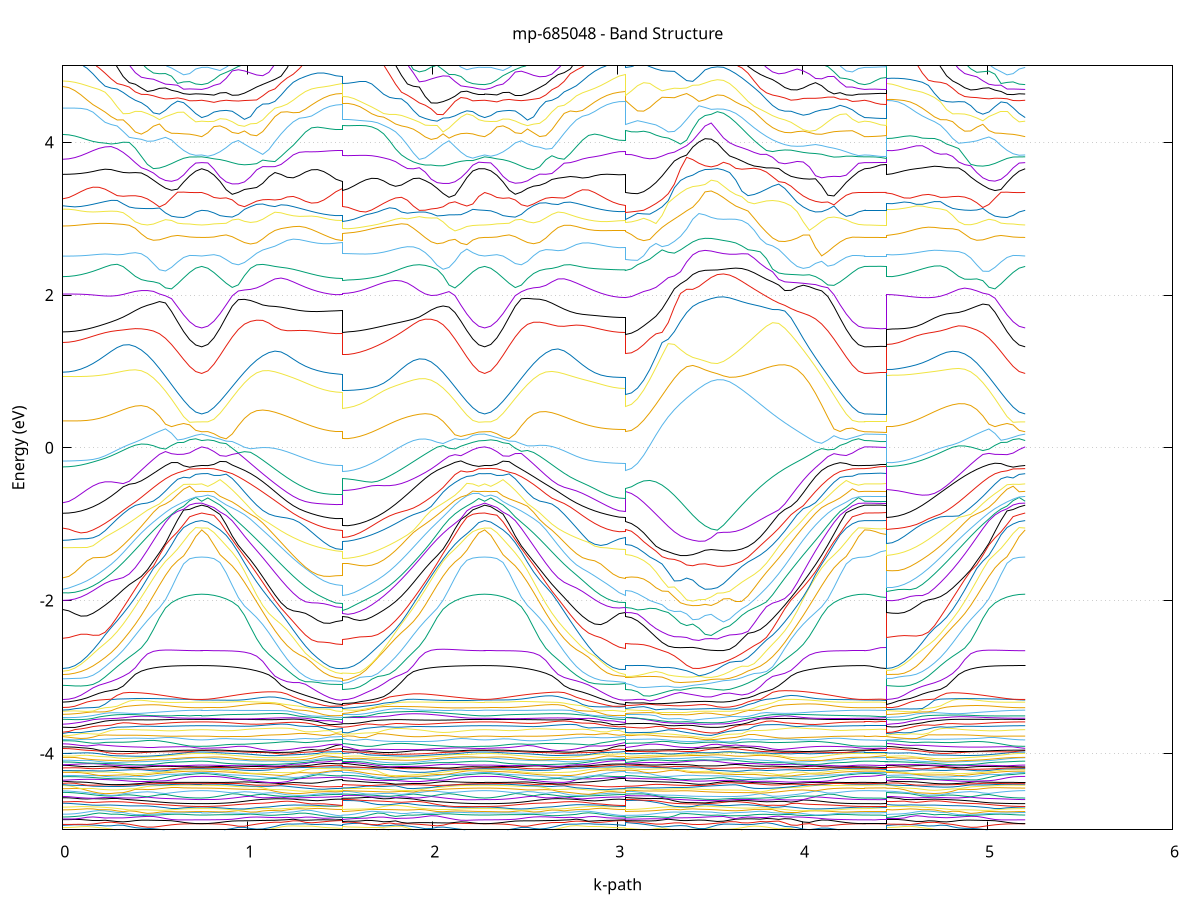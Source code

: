 set title 'mp-685048 - Band Structure'
set xlabel 'k-path'
set ylabel 'Energy (eV)'
set grid y
set yrange [-5:5]
set terminal png size 800,600
set output 'mp-685048_bands_gnuplot.png'
plot '-' using 1:2 with lines notitle, '-' using 1:2 with lines notitle, '-' using 1:2 with lines notitle, '-' using 1:2 with lines notitle, '-' using 1:2 with lines notitle, '-' using 1:2 with lines notitle, '-' using 1:2 with lines notitle, '-' using 1:2 with lines notitle, '-' using 1:2 with lines notitle, '-' using 1:2 with lines notitle, '-' using 1:2 with lines notitle, '-' using 1:2 with lines notitle, '-' using 1:2 with lines notitle, '-' using 1:2 with lines notitle, '-' using 1:2 with lines notitle, '-' using 1:2 with lines notitle, '-' using 1:2 with lines notitle, '-' using 1:2 with lines notitle, '-' using 1:2 with lines notitle, '-' using 1:2 with lines notitle, '-' using 1:2 with lines notitle, '-' using 1:2 with lines notitle, '-' using 1:2 with lines notitle, '-' using 1:2 with lines notitle, '-' using 1:2 with lines notitle, '-' using 1:2 with lines notitle, '-' using 1:2 with lines notitle, '-' using 1:2 with lines notitle, '-' using 1:2 with lines notitle, '-' using 1:2 with lines notitle, '-' using 1:2 with lines notitle, '-' using 1:2 with lines notitle, '-' using 1:2 with lines notitle, '-' using 1:2 with lines notitle, '-' using 1:2 with lines notitle, '-' using 1:2 with lines notitle, '-' using 1:2 with lines notitle, '-' using 1:2 with lines notitle, '-' using 1:2 with lines notitle, '-' using 1:2 with lines notitle, '-' using 1:2 with lines notitle, '-' using 1:2 with lines notitle, '-' using 1:2 with lines notitle, '-' using 1:2 with lines notitle, '-' using 1:2 with lines notitle, '-' using 1:2 with lines notitle, '-' using 1:2 with lines notitle, '-' using 1:2 with lines notitle, '-' using 1:2 with lines notitle, '-' using 1:2 with lines notitle, '-' using 1:2 with lines notitle, '-' using 1:2 with lines notitle, '-' using 1:2 with lines notitle, '-' using 1:2 with lines notitle, '-' using 1:2 with lines notitle, '-' using 1:2 with lines notitle, '-' using 1:2 with lines notitle, '-' using 1:2 with lines notitle, '-' using 1:2 with lines notitle, '-' using 1:2 with lines notitle, '-' using 1:2 with lines notitle, '-' using 1:2 with lines notitle, '-' using 1:2 with lines notitle, '-' using 1:2 with lines notitle, '-' using 1:2 with lines notitle, '-' using 1:2 with lines notitle, '-' using 1:2 with lines notitle, '-' using 1:2 with lines notitle, '-' using 1:2 with lines notitle, '-' using 1:2 with lines notitle, '-' using 1:2 with lines notitle, '-' using 1:2 with lines notitle, '-' using 1:2 with lines notitle, '-' using 1:2 with lines notitle, '-' using 1:2 with lines notitle, '-' using 1:2 with lines notitle, '-' using 1:2 with lines notitle, '-' using 1:2 with lines notitle, '-' using 1:2 with lines notitle, '-' using 1:2 with lines notitle, '-' using 1:2 with lines notitle, '-' using 1:2 with lines notitle, '-' using 1:2 with lines notitle, '-' using 1:2 with lines notitle, '-' using 1:2 with lines notitle, '-' using 1:2 with lines notitle, '-' using 1:2 with lines notitle, '-' using 1:2 with lines notitle, '-' using 1:2 with lines notitle, '-' using 1:2 with lines notitle, '-' using 1:2 with lines notitle, '-' using 1:2 with lines notitle, '-' using 1:2 with lines notitle, '-' using 1:2 with lines notitle, '-' using 1:2 with lines notitle, '-' using 1:2 with lines notitle, '-' using 1:2 with lines notitle, '-' using 1:2 with lines notitle, '-' using 1:2 with lines notitle, '-' using 1:2 with lines notitle, '-' using 1:2 with lines notitle, '-' using 1:2 with lines notitle, '-' using 1:2 with lines notitle, '-' using 1:2 with lines notitle, '-' using 1:2 with lines notitle, '-' using 1:2 with lines notitle, '-' using 1:2 with lines notitle, '-' using 1:2 with lines notitle, '-' using 1:2 with lines notitle, '-' using 1:2 with lines notitle, '-' using 1:2 with lines notitle, '-' using 1:2 with lines notitle, '-' using 1:2 with lines notitle, '-' using 1:2 with lines notitle, '-' using 1:2 with lines notitle, '-' using 1:2 with lines notitle, '-' using 1:2 with lines notitle, '-' using 1:2 with lines notitle, '-' using 1:2 with lines notitle, '-' using 1:2 with lines notitle, '-' using 1:2 with lines notitle, '-' using 1:2 with lines notitle, '-' using 1:2 with lines notitle, '-' using 1:2 with lines notitle, '-' using 1:2 with lines notitle, '-' using 1:2 with lines notitle, '-' using 1:2 with lines notitle, '-' using 1:2 with lines notitle, '-' using 1:2 with lines notitle, '-' using 1:2 with lines notitle, '-' using 1:2 with lines notitle, '-' using 1:2 with lines notitle, '-' using 1:2 with lines notitle, '-' using 1:2 with lines notitle, '-' using 1:2 with lines notitle, '-' using 1:2 with lines notitle, '-' using 1:2 with lines notitle, '-' using 1:2 with lines notitle, '-' using 1:2 with lines notitle, '-' using 1:2 with lines notitle, '-' using 1:2 with lines notitle, '-' using 1:2 with lines notitle, '-' using 1:2 with lines notitle, '-' using 1:2 with lines notitle, '-' using 1:2 with lines notitle, '-' using 1:2 with lines notitle, '-' using 1:2 with lines notitle, '-' using 1:2 with lines notitle, '-' using 1:2 with lines notitle, '-' using 1:2 with lines notitle, '-' using 1:2 with lines notitle, '-' using 1:2 with lines notitle, '-' using 1:2 with lines notitle, '-' using 1:2 with lines notitle, '-' using 1:2 with lines notitle, '-' using 1:2 with lines notitle, '-' using 1:2 with lines notitle, '-' using 1:2 with lines notitle, '-' using 1:2 with lines notitle, '-' using 1:2 with lines notitle, '-' using 1:2 with lines notitle, '-' using 1:2 with lines notitle, '-' using 1:2 with lines notitle, '-' using 1:2 with lines notitle, '-' using 1:2 with lines notitle, '-' using 1:2 with lines notitle, '-' using 1:2 with lines notitle, '-' using 1:2 with lines notitle, '-' using 1:2 with lines notitle, '-' using 1:2 with lines notitle, '-' using 1:2 with lines notitle, '-' using 1:2 with lines notitle, '-' using 1:2 with lines notitle, '-' using 1:2 with lines notitle, '-' using 1:2 with lines notitle, '-' using 1:2 with lines notitle, '-' using 1:2 with lines notitle, '-' using 1:2 with lines notitle, '-' using 1:2 with lines notitle, '-' using 1:2 with lines notitle
0.000000 -11.960037
0.032663 -11.962437
0.065326 -11.969437
0.097989 -11.980937
0.130652 -11.996537
0.163315 -12.015837
0.195979 -12.038337
0.228642 -12.063337
0.261305 -12.090437
0.293968 -12.118937
0.326631 -12.148337
0.359294 -12.178037
0.391957 -12.207437
0.424620 -12.236137
0.457283 -12.263537
0.489946 -12.289237
0.522609 -12.312937
0.555272 -12.334137
0.587936 -12.352537
0.620599 -12.368037
0.653262 -12.380237
0.685925 -12.389137
0.718588 -12.394537
0.751251 -12.396237
0.751251 -12.396237
0.784232 -12.394437
0.817213 -12.388937
0.850194 -12.379737
0.883175 -12.367137
0.916156 -12.351237
0.949136 -12.332237
0.982117 -12.310437
1.015098 -12.286037
1.048079 -12.259537
1.081060 -12.231337
1.114041 -12.201837
1.147022 -12.171437
1.180003 -12.140837
1.212984 -12.110537
1.245965 -12.081137
1.278945 -12.053137
1.311926 -12.027137
1.344907 -12.003937
1.377888 -11.983937
1.410869 -11.967637
1.443850 -11.955637
1.476831 -11.948237
1.509812 -11.945837
1.509812 -11.934337
1.541947 -11.936637
1.574082 -11.943237
1.606217 -11.954137
1.638352 -11.968937
1.670487 -11.987437
1.702622 -12.009137
1.734757 -12.033537
1.766892 -12.060137
1.799027 -12.088537
1.831162 -12.117937
1.863298 -12.148037
1.895433 -12.178237
1.927568 -12.208037
1.959703 -12.236837
1.991838 -12.264337
2.023973 -12.290037
2.056108 -12.313537
2.088243 -12.334637
2.120378 -12.352937
2.152513 -12.368337
2.184648 -12.380437
2.216783 -12.389237
2.248918 -12.394537
2.281053 -12.396237
2.281053 -12.396237
2.314103 -12.394437
2.347152 -12.388937
2.380201 -12.379737
2.413250 -12.367137
2.446299 -12.351237
2.479349 -12.332237
2.512398 -12.310437
2.545447 -12.286037
2.578496 -12.259537
2.611546 -12.231337
2.644595 -12.201837
2.677644 -12.171437
2.710693 -12.140837
2.743742 -12.110537
2.776792 -12.081137
2.809841 -12.053137
2.842890 -12.027137
2.875939 -12.003937
2.908989 -11.983937
2.942038 -11.967637
2.975087 -11.955637
3.008136 -11.948237
3.041185 -11.945837
3.041185 -11.934337
3.074372 -11.933937
3.107559 -11.932437
3.140746 -11.930137
3.173933 -11.927037
3.207120 -11.923237
3.240306 -11.919037
3.273493 -11.914637
3.306680 -11.910237
3.339867 -11.906137
3.373054 -11.902637
3.406241 -11.900237
3.439427 -11.899137
3.472614 -11.899737
3.505801 -11.902437
3.538988 -11.907537
3.572175 -11.915337
3.605362 -11.925937
3.638549 -11.939637
3.671735 -11.956337
3.704922 -11.976037
3.738109 -11.998437
3.771296 -12.023437
3.804483 -12.050437
3.837670 -12.079137
3.870856 -12.109037
3.904043 -12.139637
3.937230 -12.170437
3.970417 -12.200837
4.003604 -12.230437
4.036791 -12.258837
4.069977 -12.285437
4.103164 -12.309937
4.136351 -12.331837
4.169538 -12.350937
4.202725 -12.366937
4.235912 -12.379637
4.269098 -12.388837
4.302285 -12.394437
4.335472 -12.396237
4.335472 -12.396237
4.364441 -12.396237
4.393409 -12.396237
4.422378 -12.396237
4.451346 -12.396237
4.451346 -11.960037
4.484051 -11.962437
4.516756 -11.969437
4.549461 -11.980937
4.582166 -11.996537
4.614871 -12.015837
4.647576 -12.038337
4.680281 -12.063337
4.712986 -12.090437
4.745691 -12.118937
4.778396 -12.148337
4.811101 -12.178037
4.843806 -12.207437
4.876510 -12.236137
4.909215 -12.263537
4.941920 -12.289237
4.974625 -12.312937
5.007330 -12.334137
5.040035 -12.352537
5.072740 -12.368037
5.105445 -12.380237
5.138150 -12.389137
5.170855 -12.394537
5.203560 -12.396237
e
0.000000 -11.813137
0.032663 -11.814337
0.065326 -11.818037
0.097989 -11.824137
0.130652 -11.832537
0.163315 -11.843137
0.195979 -11.855737
0.228642 -11.870237
0.261305 -11.886337
0.293968 -11.903637
0.326631 -11.921837
0.359294 -11.940637
0.391957 -11.959537
0.424620 -11.978237
0.457283 -11.996437
0.489946 -12.013637
0.522609 -12.029637
0.555272 -12.044237
0.587936 -12.056937
0.620599 -12.067637
0.653262 -12.076237
0.685925 -12.082437
0.718588 -12.086137
0.751251 -12.087437
0.751251 -12.087437
0.784232 -12.086137
0.817213 -12.082237
0.850194 -12.075837
0.883175 -12.066937
0.916156 -12.055837
0.949136 -12.042737
0.982117 -12.027737
1.015098 -12.011137
1.048079 -11.993337
1.081060 -11.974537
1.114041 -11.955237
1.147022 -11.935737
1.180003 -11.916537
1.212984 -11.897837
1.245965 -11.880137
1.278945 -11.863737
1.311926 -11.848937
1.344907 -11.836137
1.377888 -11.825437
1.410869 -11.817037
1.443850 -11.811037
1.476831 -11.807437
1.509812 -11.806237
1.509812 -11.789537
1.541947 -11.790837
1.574082 -11.794637
1.606217 -11.800837
1.638352 -11.809537
1.670487 -11.820337
1.702622 -11.833337
1.734757 -11.848037
1.766892 -11.864337
1.799027 -11.882037
1.831162 -11.900637
1.863298 -11.919837
1.895433 -11.939337
1.927568 -11.958937
1.959703 -11.978037
1.991838 -11.996437
2.023973 -12.013837
2.056108 -12.029937
2.088243 -12.044437
2.120378 -12.057137
2.152513 -12.067837
2.184648 -12.076337
2.216783 -12.082437
2.248918 -12.086237
2.281053 -12.087437
2.281053 -12.087437
2.314103 -12.086137
2.347152 -12.082237
2.380201 -12.075837
2.413250 -12.066937
2.446299 -12.055837
2.479349 -12.042737
2.512398 -12.027737
2.545447 -12.011137
2.578496 -11.993337
2.611546 -11.974537
2.644595 -11.955237
2.677644 -11.935737
2.710693 -11.916537
2.743742 -11.897837
2.776792 -11.880137
2.809841 -11.863737
2.842890 -11.848937
2.875939 -11.836137
2.908989 -11.825437
2.942038 -11.817037
2.975087 -11.811037
3.008136 -11.807437
3.041185 -11.806237
3.041185 -11.789537
3.074372 -11.789137
3.107559 -11.787937
3.140746 -11.786137
3.173933 -11.783637
3.207120 -11.780737
3.240306 -11.777437
3.273493 -11.774037
3.306680 -11.770837
3.339867 -11.767837
3.373054 -11.765537
3.406241 -11.763937
3.439427 -11.763437
3.472614 -11.764137
3.505801 -11.766237
3.538988 -11.769837
3.572175 -11.775137
3.605362 -11.782037
3.638549 -11.790737
3.671735 -11.801137
3.704922 -11.813237
3.738109 -11.826937
3.771296 -11.842137
3.804483 -11.858737
3.837670 -11.876537
3.870856 -11.895337
3.904043 -11.914737
3.937230 -11.934537
3.970417 -11.954337
4.003604 -11.973937
4.036791 -11.992837
4.069977 -12.010737
4.103164 -12.027437
4.136351 -12.042437
4.169538 -12.055737
4.202725 -12.066837
4.235912 -12.075737
4.269098 -12.082237
4.302285 -12.086137
4.335472 -12.087437
4.335472 -12.087437
4.364441 -12.087437
4.393409 -12.087437
4.422378 -12.087437
4.451346 -12.087437
4.451346 -11.813137
4.484051 -11.814337
4.516756 -11.818037
4.549461 -11.824137
4.582166 -11.832537
4.614871 -11.843137
4.647576 -11.855737
4.680281 -11.870237
4.712986 -11.886337
4.745691 -11.903637
4.778396 -11.921837
4.811101 -11.940637
4.843806 -11.959537
4.876510 -11.978237
4.909215 -11.996437
4.941920 -12.013637
4.974625 -12.029637
5.007330 -12.044237
5.040035 -12.056937
5.072740 -12.067637
5.105445 -12.076237
5.138150 -12.082437
5.170855 -12.086137
5.203560 -12.087437
e
0.000000 -11.574637
0.032663 -11.575937
0.065326 -11.579937
0.097989 -11.586537
0.130652 -11.595537
0.163315 -11.606637
0.195979 -11.619737
0.228642 -11.634537
0.261305 -11.650637
0.293968 -11.667737
0.326631 -11.685537
0.359294 -11.703637
0.391957 -11.721637
0.424620 -11.739337
0.457283 -11.756337
0.489946 -11.772337
0.522609 -11.787037
0.555272 -11.800337
0.587936 -11.811937
0.620599 -11.821737
0.653262 -11.829437
0.685925 -11.835037
0.718588 -11.838437
0.751251 -11.839537
0.751251 -11.839537
0.784232 -11.838437
0.817213 -11.834937
0.850194 -11.829137
0.883175 -11.821237
0.916156 -11.811237
0.949136 -11.799437
0.982117 -11.785737
1.015098 -11.770637
1.048079 -11.754237
1.081060 -11.736837
1.114041 -11.718737
1.147022 -11.700237
1.180003 -11.681737
1.212984 -11.663537
1.245965 -11.645937
1.278945 -11.629437
1.311926 -11.614237
1.344907 -11.600837
1.377888 -11.589337
1.410869 -11.580137
1.443850 -11.573337
1.476831 -11.569237
1.509812 -11.567837
1.509812 -11.557437
1.541947 -11.558737
1.574082 -11.562737
1.606217 -11.569237
1.638352 -11.578137
1.670487 -11.589237
1.702622 -11.602237
1.734757 -11.617037
1.766892 -11.633137
1.799027 -11.650337
1.831162 -11.668237
1.863298 -11.686637
1.895433 -11.705037
1.927568 -11.723237
1.959703 -11.741037
1.991838 -11.757937
2.023973 -11.773737
2.056108 -11.788337
2.088243 -11.801337
2.120378 -11.812637
2.152513 -11.822137
2.184648 -11.829737
2.216783 -11.835137
2.248918 -11.838437
2.281053 -11.839537
2.281053 -11.839537
2.314103 -11.838437
2.347152 -11.834937
2.380201 -11.829137
2.413250 -11.821237
2.446299 -11.811237
2.479349 -11.799437
2.512398 -11.785737
2.545447 -11.770637
2.578496 -11.754237
2.611546 -11.736837
2.644595 -11.718737
2.677644 -11.700237
2.710693 -11.681737
2.743742 -11.663537
2.776792 -11.645937
2.809841 -11.629437
2.842890 -11.614237
2.875939 -11.600837
2.908989 -11.589337
2.942038 -11.580137
2.975087 -11.573337
3.008136 -11.569237
3.041185 -11.567837
3.041185 -11.557437
3.074372 -11.557037
3.107559 -11.556037
3.140746 -11.554237
3.173933 -11.552037
3.207120 -11.549237
3.240306 -11.546237
3.273493 -11.543037
3.306680 -11.539837
3.339867 -11.536937
3.373054 -11.534537
3.406241 -11.532837
3.439427 -11.532037
3.472614 -11.532337
3.505801 -11.534037
3.538988 -11.537237
3.572175 -11.542137
3.605362 -11.548737
3.638549 -11.557137
3.671735 -11.567337
3.704922 -11.579337
3.738109 -11.593037
3.771296 -11.608137
3.804483 -11.624537
3.837670 -11.642037
3.870856 -11.660337
3.904043 -11.679137
3.937230 -11.698137
3.970417 -11.716937
4.003604 -11.735337
4.036791 -11.753037
4.069977 -11.769637
4.103164 -11.784937
4.136351 -11.798837
4.169538 -11.810837
4.202725 -11.820937
4.235912 -11.829037
4.269098 -11.834837
4.302285 -11.838337
4.335472 -11.839537
4.335472 -11.839537
4.364441 -11.839537
4.393409 -11.839537
4.422378 -11.839537
4.451346 -11.839537
4.451346 -11.574637
4.484051 -11.575937
4.516756 -11.579937
4.549461 -11.586537
4.582166 -11.595437
4.614871 -11.606637
4.647576 -11.619737
4.680281 -11.634537
4.712986 -11.650637
4.745691 -11.667737
4.778396 -11.685537
4.811101 -11.703637
4.843806 -11.721637
4.876510 -11.739337
4.909215 -11.756337
4.941920 -11.772337
4.974625 -11.787037
5.007330 -11.800337
5.040035 -11.811937
5.072740 -11.821737
5.105445 -11.829437
5.138150 -11.835037
5.170855 -11.838437
5.203560 -11.839537
e
0.000000 -10.958637
0.032663 -10.962037
0.065326 -10.971637
0.097989 -10.986237
0.130652 -11.004737
0.163315 -11.026337
0.195979 -11.050337
0.228642 -11.076237
0.261305 -11.103537
0.293968 -11.131737
0.326631 -11.160237
0.359294 -11.188737
0.391957 -11.216737
0.424620 -11.243737
0.457283 -11.269437
0.489946 -11.293537
0.522609 -11.315537
0.555272 -11.335237
0.587936 -11.352337
0.620599 -11.366537
0.653262 -11.377937
0.685925 -11.386037
0.718588 -11.391037
0.751251 -11.392637
0.751251 -11.392637
0.784232 -11.390937
0.817213 -11.385837
0.850194 -11.377437
0.883175 -11.365737
0.916156 -11.350937
0.949136 -11.333337
0.982117 -11.312937
1.015098 -11.290237
1.048079 -11.265437
1.081060 -11.238837
1.114041 -11.210837
1.147022 -11.181937
1.180003 -11.152437
1.212984 -11.122937
1.245965 -11.093737
1.278945 -11.065437
1.311926 -11.038537
1.344907 -11.013437
1.377888 -10.990637
1.410869 -10.970737
1.443850 -10.954437
1.476831 -10.942937
1.509812 -10.938537
1.509812 -10.961637
1.541947 -10.963937
1.574082 -10.970937
1.606217 -10.982237
1.638352 -10.997337
1.670487 -11.015737
1.702622 -11.037037
1.734757 -11.060537
1.766892 -11.085837
1.799027 -11.112437
1.831162 -11.139937
1.863298 -11.167737
1.895433 -11.195437
1.927568 -11.222537
1.959703 -11.248837
1.991838 -11.273737
2.023973 -11.296937
2.056108 -11.318237
2.088243 -11.337237
2.120378 -11.353737
2.152513 -11.367537
2.184648 -11.378437
2.216783 -11.386337
2.248918 -11.391037
2.281053 -11.392637
2.281053 -11.392637
2.314103 -11.390937
2.347152 -11.385837
2.380201 -11.377437
2.413250 -11.365737
2.446299 -11.350937
2.479349 -11.333337
2.512398 -11.312937
2.545447 -11.290237
2.578496 -11.265437
2.611546 -11.238837
2.644595 -11.210837
2.677644 -11.181937
2.710693 -11.152437
2.743742 -11.122937
2.776792 -11.093737
2.809841 -11.065437
2.842890 -11.038537
2.875939 -11.013437
2.908989 -10.990637
2.942038 -10.970737
2.975087 -10.954437
3.008136 -10.942937
3.041185 -10.938537
3.041185 -10.961637
3.074372 -10.960937
3.107559 -10.958837
3.140746 -10.955437
3.173933 -10.950837
3.207120 -10.945237
3.240306 -10.938737
3.273493 -10.931537
3.306680 -10.923837
3.339867 -10.916137
3.373054 -10.908537
3.406241 -10.901537
3.439427 -10.895737
3.472614 -10.891937
3.505801 -10.891637
3.538988 -10.896737
3.572175 -10.907137
3.605362 -10.921537
3.638549 -10.939037
3.671735 -10.959237
3.704922 -10.981937
3.738109 -11.006637
3.771296 -11.033037
3.804483 -11.061037
3.837670 -11.090037
3.870856 -11.119637
3.904043 -11.149637
3.937230 -11.179437
3.970417 -11.208637
4.003604 -11.236837
4.036791 -11.263737
4.069977 -11.288837
4.103164 -11.311837
4.136351 -11.332437
4.169538 -11.350337
4.202725 -11.365337
4.235912 -11.377137
4.269098 -11.385737
4.302285 -11.390937
4.335472 -11.392637
4.335472 -11.392637
4.364441 -11.392737
4.393409 -11.392837
4.422378 -11.392937
4.451346 -11.392937
4.451346 -10.958637
4.484051 -10.962037
4.516756 -10.971637
4.549461 -10.986237
4.582166 -11.004737
4.614871 -11.026337
4.647576 -11.050337
4.680281 -11.076237
4.712986 -11.103537
4.745691 -11.131637
4.778396 -11.160237
4.811101 -11.188737
4.843806 -11.216737
4.876510 -11.243737
4.909215 -11.269437
4.941920 -11.293537
4.974625 -11.315537
5.007330 -11.335237
5.040035 -11.352337
5.072740 -11.366537
5.105445 -11.377937
5.138150 -11.386037
5.170855 -11.391037
5.203560 -11.392637
e
0.000000 -10.921237
0.032663 -10.922537
0.065326 -10.926637
0.097989 -10.933737
0.130652 -10.944037
0.163315 -10.957037
0.195979 -10.972337
0.228642 -10.989537
0.261305 -11.008237
0.293968 -11.027937
0.326631 -11.048237
0.359294 -11.068737
0.391957 -11.089137
0.424620 -11.109037
0.457283 -11.128137
0.489946 -11.146137
0.522609 -11.162637
0.555272 -11.177537
0.587936 -11.190437
0.620599 -11.201337
0.653262 -11.209937
0.685925 -11.216237
0.718588 -11.220037
0.751251 -11.221237
0.751251 -11.221237
0.784232 -11.219837
0.817213 -11.215637
0.850194 -11.208637
0.883175 -11.198937
0.916156 -11.186837
0.949136 -11.172337
0.982117 -11.155837
1.015098 -11.137437
1.048079 -11.117637
1.081060 -11.096537
1.114041 -11.074737
1.147022 -11.052537
1.180003 -11.030337
1.212984 -11.008637
1.245965 -10.987937
1.278945 -10.968637
1.311926 -10.951437
1.344907 -10.936637
1.377888 -10.925037
1.410869 -10.916937
1.443850 -10.912537
1.476831 -10.911437
1.509812 -10.911637
1.509812 -10.887237
1.541947 -10.888837
1.574082 -10.893537
1.606217 -10.901237
1.638352 -10.911837
1.670487 -10.925037
1.702622 -10.940437
1.734757 -10.957937
1.766892 -10.977037
1.799027 -10.997337
1.831162 -11.018537
1.863298 -11.040237
1.895433 -11.062037
1.927568 -11.083537
1.959703 -11.104537
1.991838 -11.124437
2.023973 -11.143237
2.056108 -11.160437
2.088243 -11.175937
2.120378 -11.189337
2.152513 -11.200637
2.184648 -11.209537
2.216783 -11.216037
2.248918 -11.219937
2.281053 -11.221237
2.281053 -11.221237
2.314103 -11.219837
2.347152 -11.215637
2.380201 -11.208637
2.413250 -11.198937
2.446299 -11.186837
2.479349 -11.172337
2.512398 -11.155837
2.545447 -11.137437
2.578496 -11.117637
2.611546 -11.096537
2.644595 -11.074737
2.677644 -11.052437
2.710693 -11.030337
2.743742 -11.008637
2.776792 -10.987937
2.809841 -10.968637
2.842890 -10.951437
2.875939 -10.936637
2.908989 -10.925037
2.942038 -10.916937
2.975087 -10.912537
3.008136 -10.911437
3.041185 -10.911637
3.041185 -10.887237
3.074372 -10.886837
3.107559 -10.885537
3.140746 -10.883537
3.173933 -10.880937
3.207120 -10.877737
3.240306 -10.874337
3.273493 -10.870737
3.306680 -10.867437
3.339867 -10.864737
3.373054 -10.863037
3.406241 -10.862737
3.439427 -10.864237
3.472614 -10.867337
3.505801 -10.871237
3.538988 -10.874637
3.572175 -10.878337
3.605362 -10.883937
3.638549 -10.892237
3.671735 -10.903237
3.704922 -10.916937
3.738109 -10.932837
3.771296 -10.950637
3.804483 -10.970037
3.837670 -10.990737
3.870856 -11.012237
3.904043 -11.034337
3.937230 -11.056537
3.970417 -11.078637
4.003604 -11.100137
4.036791 -11.120737
4.069977 -11.140037
4.103164 -11.157937
4.136351 -11.173937
4.169538 -11.187937
4.202725 -11.199737
4.235912 -11.209037
4.269098 -11.215837
4.302285 -11.219937
4.335472 -11.221237
4.335472 -11.221237
4.364441 -11.221137
4.393409 -11.220937
4.422378 -11.220737
4.451346 -11.220637
4.451346 -10.921237
4.484051 -10.922537
4.516756 -10.926637
4.549461 -10.933737
4.582166 -10.944037
4.614871 -10.957037
4.647576 -10.972337
4.680281 -10.989537
4.712986 -11.008237
4.745691 -11.027937
4.778396 -11.048237
4.811101 -11.068737
4.843806 -11.089137
4.876510 -11.109137
4.909215 -11.128137
4.941920 -11.146137
4.974625 -11.162637
5.007330 -11.177537
5.040035 -11.190437
5.072740 -11.201337
5.105445 -11.209937
5.138150 -11.216237
5.170855 -11.220037
5.203560 -11.221237
e
0.000000 -10.864237
0.032663 -10.864637
0.065326 -10.866137
0.097989 -10.869237
0.130652 -10.874437
0.163315 -10.881637
0.195979 -10.890737
0.228642 -10.901637
0.261305 -10.913837
0.293968 -10.927237
0.326631 -10.941437
0.359294 -10.956137
0.391957 -10.971137
0.424620 -10.985937
0.457283 -11.000337
0.489946 -11.014037
0.522609 -11.026837
0.555272 -11.038337
0.587936 -11.048537
0.620599 -11.057137
0.653262 -11.063937
0.685925 -11.068937
0.718588 -11.071937
0.751251 -11.072937
0.751251 -11.072937
0.784232 -11.071837
0.817213 -11.068737
0.850194 -11.063537
0.883175 -11.056337
0.916156 -11.047337
0.949136 -11.036637
0.982117 -11.024337
1.015098 -11.010837
1.048079 -10.996237
1.081060 -10.980837
1.114041 -10.964937
1.147022 -10.948937
1.180003 -10.932937
1.212984 -10.917537
1.245965 -10.902937
1.278945 -10.889537
1.311926 -10.877837
1.344907 -10.868137
1.377888 -10.860537
1.410869 -10.855037
1.443850 -10.851437
1.476831 -10.849437
1.509812 -10.848737
1.509812 -10.840237
1.541947 -10.840937
1.574082 -10.843137
1.606217 -10.846837
1.638352 -10.852437
1.670487 -10.859937
1.702622 -10.869237
1.734757 -10.880337
1.766892 -10.893037
1.799027 -10.906837
1.831162 -10.921737
1.863298 -10.937137
1.895433 -10.952937
1.927568 -10.968737
1.959703 -10.984237
1.991838 -10.999237
2.023973 -11.013337
2.056108 -11.026337
2.088243 -11.038137
2.120378 -11.048437
2.152513 -11.057037
2.184648 -11.063937
2.216783 -11.068937
2.248918 -11.071937
2.281053 -11.072937
2.281053 -11.072937
2.314103 -11.071837
2.347152 -11.068737
2.380201 -11.063537
2.413250 -11.056337
2.446299 -11.047337
2.479349 -11.036637
2.512398 -11.024437
2.545447 -11.010837
2.578496 -10.996237
2.611546 -10.980937
2.644595 -10.965037
2.677644 -10.948937
2.710693 -10.933037
2.743742 -10.917537
2.776792 -10.902937
2.809841 -10.889637
2.842890 -10.877837
2.875939 -10.868137
2.908989 -10.860537
2.942038 -10.855037
2.975087 -10.851437
3.008136 -10.849437
3.041185 -10.848737
3.041185 -10.840237
3.074372 -10.840037
3.107559 -10.839337
3.140746 -10.838137
3.173933 -10.836737
3.207120 -10.834937
3.240306 -10.833137
3.273493 -10.831337
3.306680 -10.829637
3.339867 -10.828237
3.373054 -10.827237
3.406241 -10.826737
3.439427 -10.826637
3.472614 -10.827137
3.505801 -10.828337
3.538988 -10.830137
3.572175 -10.832837
3.605362 -10.836237
3.638549 -10.840837
3.671735 -10.847037
3.704922 -10.855137
3.738109 -10.865037
3.771296 -10.876537
3.804483 -10.889437
3.837670 -10.903437
3.870856 -10.918337
3.904043 -10.933937
3.937230 -10.949837
3.970417 -10.965737
4.003604 -10.981537
4.036791 -10.996737
4.069977 -11.011237
4.103164 -11.024637
4.136351 -11.036737
4.169538 -11.047437
4.202725 -11.056337
4.235912 -11.063537
4.269098 -11.068737
4.302285 -11.071837
4.335472 -11.072937
4.335472 -11.072937
4.364441 -11.073037
4.393409 -11.073237
4.422378 -11.073537
4.451346 -11.073637
4.451346 -10.864237
4.484051 -10.864637
4.516756 -10.866137
4.549461 -10.869237
4.582166 -10.874337
4.614871 -10.881637
4.647576 -10.890737
4.680281 -10.901637
4.712986 -10.913837
4.745691 -10.927237
4.778396 -10.941437
4.811101 -10.956137
4.843806 -10.971037
4.876510 -10.985937
4.909215 -11.000337
4.941920 -11.014037
4.974625 -11.026837
5.007330 -11.038337
5.040035 -11.048537
5.072740 -11.057137
5.105445 -11.063937
5.138150 -11.068937
5.170855 -11.071937
5.203560 -11.072937
e
0.000000 -10.849537
0.032663 -10.849737
0.065326 -10.850337
0.097989 -10.851237
0.130652 -10.852637
0.163315 -10.854737
0.195979 -10.857937
0.228642 -10.862437
0.261305 -10.868037
0.293968 -10.874737
0.326631 -10.882337
0.359294 -10.890637
0.391957 -10.899337
0.424620 -10.908337
0.457283 -10.917237
0.489946 -10.925937
0.522609 -10.934137
0.555272 -10.941737
0.587936 -10.948437
0.620599 -10.954137
0.653262 -10.958637
0.685925 -10.962037
0.718588 -10.964037
0.751251 -10.964737
0.751251 -10.964737
0.784232 -10.964037
0.817213 -10.961837
0.850194 -10.958337
0.883175 -10.953537
0.916156 -10.947537
0.949136 -10.940437
0.982117 -10.932437
1.015098 -10.923637
1.048079 -10.914337
1.081060 -10.904537
1.114041 -10.894737
1.147022 -10.884937
1.180003 -10.875437
1.212984 -10.866437
1.245965 -10.858037
1.278945 -10.850437
1.311926 -10.843737
1.344907 -10.837737
1.377888 -10.832437
1.410869 -10.827937
1.443850 -10.824437
1.476831 -10.822137
1.509812 -10.821337
1.509812 -10.810037
1.541947 -10.810637
1.574082 -10.812637
1.606217 -10.815737
1.638352 -10.820037
1.670487 -10.825437
1.702622 -10.831737
1.734757 -10.838937
1.766892 -10.847037
1.799027 -10.855837
1.831162 -10.865237
1.863298 -10.875137
1.895433 -10.885237
1.927568 -10.895437
1.959703 -10.905537
1.991838 -10.915337
2.023973 -10.924737
2.056108 -10.933437
2.088243 -10.941237
2.120378 -10.948137
2.152513 -10.953937
2.184648 -10.958637
2.216783 -10.961937
2.248918 -10.964037
2.281053 -10.964737
2.281053 -10.964737
2.314103 -10.964037
2.347152 -10.961837
2.380201 -10.958337
2.413250 -10.953537
2.446299 -10.947537
2.479349 -10.940437
2.512398 -10.932437
2.545447 -10.923637
2.578496 -10.914337
2.611546 -10.904537
2.644595 -10.894737
2.677644 -10.884937
2.710693 -10.875337
2.743742 -10.866337
2.776792 -10.858037
2.809841 -10.850437
2.842890 -10.843737
2.875939 -10.837737
2.908989 -10.832437
2.942038 -10.827937
2.975087 -10.824437
3.008136 -10.822137
3.041185 -10.821337
3.041185 -10.810037
3.074372 -10.809837
3.107559 -10.809437
3.140746 -10.808837
3.173933 -10.808137
3.207120 -10.807337
3.240306 -10.806637
3.273493 -10.806037
3.306680 -10.805637
3.339867 -10.805737
3.373054 -10.806137
3.406241 -10.807037
3.439427 -10.808437
3.472614 -10.810337
3.505801 -10.812737
3.538988 -10.815537
3.572175 -10.818837
3.605362 -10.822637
3.638549 -10.826637
3.671735 -10.830837
3.704922 -10.835237
3.738109 -10.840237
3.771296 -10.845837
3.804483 -10.852437
3.837670 -10.859837
3.870856 -10.867937
3.904043 -10.876837
3.937230 -10.886137
3.970417 -10.895737
4.003604 -10.905337
4.036791 -10.914937
4.069977 -10.924137
4.103164 -10.932737
4.136351 -10.940637
4.169538 -10.947637
4.202725 -10.953637
4.235912 -10.958437
4.269098 -10.961837
4.302285 -10.964037
4.335472 -10.964737
4.335472 -10.964737
4.364441 -10.964637
4.393409 -10.964537
4.422378 -10.964537
4.451346 -10.964437
4.451346 -10.849537
4.484051 -10.849737
4.516756 -10.850337
4.549461 -10.851237
4.582166 -10.852637
4.614871 -10.854737
4.647576 -10.857937
4.680281 -10.862437
4.712986 -10.868037
4.745691 -10.874737
4.778396 -10.882337
4.811101 -10.890637
4.843806 -10.899337
4.876510 -10.908337
4.909215 -10.917237
4.941920 -10.925937
4.974625 -10.934137
5.007330 -10.941737
5.040035 -10.948437
5.072740 -10.954137
5.105445 -10.958637
5.138150 -10.962037
5.170855 -10.964037
5.203560 -10.964737
e
0.000000 -6.589137
0.032663 -6.590337
0.065326 -6.593837
0.097989 -6.599537
0.130652 -6.606837
0.163315 -6.614537
0.195979 -6.621137
0.228642 -6.625437
0.261305 -6.626337
0.293968 -6.623237
0.326631 -6.615937
0.359294 -6.604537
0.391957 -6.589537
0.424620 -6.571637
0.457283 -6.551937
0.489946 -6.531937
0.522609 -6.512837
0.555272 -6.495837
0.587936 -6.481537
0.620599 -6.470037
0.653262 -6.461137
0.685925 -6.454837
0.718588 -6.450937
0.751251 -6.449637
0.751251 -6.449637
0.784232 -6.450937
0.817213 -6.454637
0.850194 -6.460737
0.883175 -6.469337
0.916156 -6.480537
0.949136 -6.494737
0.982117 -6.512037
1.015098 -6.531837
1.048079 -6.552837
1.081060 -6.573237
1.114041 -6.591537
1.147022 -6.606437
1.180003 -6.616937
1.212984 -6.622437
1.245965 -6.622837
1.278945 -6.618237
1.311926 -6.609237
1.344907 -6.596937
1.377888 -6.582737
1.410869 -6.568937
1.443850 -6.557537
1.476831 -6.550237
1.509812 -6.547737
1.509812 -6.548837
1.541947 -6.550737
1.574082 -6.556537
1.606217 -6.565837
1.638352 -6.578037
1.670487 -6.591237
1.702622 -6.603637
1.734757 -6.613737
1.766892 -6.620137
1.799027 -6.622337
1.831162 -6.619737
1.863298 -6.612537
1.895433 -6.601037
1.927568 -6.585937
1.959703 -6.568137
1.991838 -6.549037
2.023973 -6.529837
2.056108 -6.511837
2.088243 -6.495937
2.120378 -6.482337
2.152513 -6.471037
2.184648 -6.462037
2.216783 -6.455337
2.248918 -6.451137
2.281053 -6.449637
2.281053 -6.449637
2.314103 -6.450937
2.347152 -6.454637
2.380201 -6.460737
2.413250 -6.469337
2.446299 -6.480537
2.479349 -6.494737
2.512398 -6.512037
2.545447 -6.531837
2.578496 -6.552837
2.611546 -6.573237
2.644595 -6.591537
2.677644 -6.606437
2.710693 -6.616937
2.743742 -6.622437
2.776792 -6.622837
2.809841 -6.618237
2.842890 -6.609237
2.875939 -6.596837
2.908989 -6.582737
2.942038 -6.568937
2.975087 -6.557537
3.008136 -6.550237
3.041185 -6.547737
3.041185 -6.548837
3.074372 -6.545737
3.107559 -6.536237
3.140746 -6.520637
3.173933 -6.499237
3.207120 -6.472437
3.240306 -6.440937
3.273493 -6.405437
3.306680 -6.366937
3.339867 -6.326837
3.373054 -6.286937
3.406241 -6.249837
3.439427 -6.220837
3.472614 -6.211337
3.505801 -6.230837
3.538988 -6.264637
3.572175 -6.303937
3.605362 -6.345637
3.638549 -6.387037
3.671735 -6.426137
3.704922 -6.461337
3.738109 -6.491237
3.771296 -6.515137
3.804483 -6.532737
3.837670 -6.543937
3.870856 -6.549037
3.904043 -6.548937
3.937230 -6.544437
3.970417 -6.537037
4.003604 -6.527937
4.036791 -6.518037
4.069977 -6.507837
4.103164 -6.497537
4.136351 -6.487237
4.169538 -6.477237
4.202725 -6.468137
4.235912 -6.460337
4.269098 -6.454537
4.302285 -6.450937
4.335472 -6.449637
4.335472 -6.449637
4.364441 -6.449637
4.393409 -6.449637
4.422378 -6.449637
4.451346 -6.449637
4.451346 -6.589137
4.484051 -6.590337
4.516756 -6.593837
4.549461 -6.599537
4.582166 -6.606837
4.614871 -6.614537
4.647576 -6.621137
4.680281 -6.625437
4.712986 -6.626337
4.745691 -6.623237
4.778396 -6.615937
4.811101 -6.604537
4.843806 -6.589537
4.876510 -6.571637
4.909215 -6.551937
4.941920 -6.531937
4.974625 -6.512837
5.007330 -6.495837
5.040035 -6.481537
5.072740 -6.470037
5.105445 -6.461137
5.138150 -6.454837
5.170855 -6.450937
5.203560 -6.449637
e
0.000000 -6.366037
0.032663 -6.365337
0.065326 -6.362637
0.097989 -6.356837
0.130652 -6.347337
0.163315 -6.334737
0.195979 -6.320937
0.228642 -6.308137
0.261305 -6.298637
0.293968 -6.293337
0.326631 -6.292137
0.359294 -6.293537
0.391957 -6.295637
0.424620 -6.296837
0.457283 -6.295337
0.489946 -6.289937
0.522609 -6.279637
0.555272 -6.264337
0.587936 -6.245137
0.620599 -6.223937
0.653262 -6.203537
0.685925 -6.187137
0.718588 -6.176837
0.751251 -6.173437
0.751251 -6.173437
0.784232 -6.174237
0.817213 -6.178437
0.850194 -6.192637
0.883175 -6.216037
0.916156 -6.241137
0.949136 -6.263337
0.982117 -6.280137
1.015098 -6.290237
1.048079 -6.293737
1.081060 -6.291837
1.114041 -6.285837
1.147022 -6.277537
1.180003 -6.269137
1.212984 -6.263437
1.245965 -6.263537
1.278945 -6.271437
1.311926 -6.286237
1.344907 -6.304437
1.377888 -6.322437
1.410869 -6.337037
1.443850 -6.346737
1.476831 -6.351637
1.509812 -6.353037
1.509812 -6.320737
1.541947 -6.320237
1.574082 -6.317737
1.606217 -6.311537
1.638352 -6.300737
1.670487 -6.286037
1.702622 -6.269837
1.734757 -6.255437
1.766892 -6.246337
1.799027 -6.244337
1.831162 -6.248437
1.863298 -6.256137
1.895433 -6.264637
1.927568 -6.271637
1.959703 -6.275537
1.991838 -6.274737
2.023973 -6.268437
2.056108 -6.256137
2.088243 -6.238537
2.120378 -6.217537
2.152513 -6.196737
2.184648 -6.182137
2.216783 -6.176237
2.248918 -6.174037
2.281053 -6.173437
2.281053 -6.173437
2.314103 -6.174237
2.347152 -6.178437
2.380201 -6.192637
2.413250 -6.216037
2.446299 -6.241137
2.479349 -6.263337
2.512398 -6.280137
2.545447 -6.290237
2.578496 -6.293737
2.611546 -6.291837
2.644595 -6.285837
2.677644 -6.277537
2.710693 -6.269137
2.743742 -6.263437
2.776792 -6.263537
2.809841 -6.271437
2.842890 -6.286237
2.875939 -6.304537
2.908989 -6.322437
2.942038 -6.337037
2.975087 -6.346737
3.008136 -6.351637
3.041185 -6.353037
3.041185 -6.320737
3.074372 -6.318937
3.107559 -6.313837
3.140746 -6.305537
3.173933 -6.294237
3.207120 -6.280637
3.240306 -6.265137
3.273493 -6.248637
3.306680 -6.232037
3.339867 -6.216637
3.373054 -6.203237
3.406241 -6.193237
3.439427 -6.187937
3.472614 -6.190437
3.505801 -6.195537
3.538988 -6.204337
3.572175 -6.218237
3.605362 -6.236637
3.638549 -6.258737
3.671735 -6.283537
3.704922 -6.309837
3.738109 -6.336037
3.771296 -6.360737
3.804483 -6.382837
3.837670 -6.401137
3.870856 -6.414937
3.904043 -6.423337
3.937230 -6.425737
3.970417 -6.421337
4.003604 -6.409737
4.036791 -6.391137
4.069977 -6.366237
4.103164 -6.336537
4.136351 -6.303637
4.169538 -6.269437
4.202725 -6.236337
4.235912 -6.207537
4.269098 -6.186737
4.302285 -6.176237
4.335472 -6.173437
4.335472 -6.173437
4.364441 -6.173437
4.393409 -6.173437
4.422378 -6.173437
4.451346 -6.173437
4.451346 -6.366037
4.484051 -6.365337
4.516756 -6.362637
4.549461 -6.356837
4.582166 -6.347337
4.614871 -6.334737
4.647576 -6.320837
4.680281 -6.308137
4.712986 -6.298537
4.745691 -6.293337
4.778396 -6.292037
4.811101 -6.293437
4.843806 -6.295637
4.876510 -6.296837
4.909215 -6.295337
4.941920 -6.289937
4.974625 -6.279637
5.007330 -6.264337
5.040035 -6.245137
5.072740 -6.223937
5.105445 -6.203537
5.138150 -6.187137
5.170855 -6.176837
5.203560 -6.173437
e
0.000000 -6.058637
0.032663 -6.058237
0.065326 -6.058137
0.097989 -6.061137
0.130652 -6.067737
0.163315 -6.076637
0.195979 -6.085437
0.228642 -6.092337
0.261305 -6.095837
0.293968 -6.095337
0.326631 -6.091437
0.359294 -6.087637
0.391957 -6.097037
0.424620 -6.108737
0.457283 -6.119137
0.489946 -6.128037
0.522609 -6.135037
0.555272 -6.140237
0.587936 -6.143637
0.620599 -6.145537
0.653262 -6.146137
0.685925 -6.146037
0.718588 -6.145737
0.751251 -6.145637
0.751251 -6.145637
0.784232 -6.149337
0.817213 -6.158737
0.850194 -6.165437
0.883175 -6.166437
0.916156 -6.164737
0.949136 -6.160937
0.982117 -6.155137
1.015098 -6.147337
1.048079 -6.137637
1.081060 -6.126137
1.114041 -6.113137
1.147022 -6.099337
1.180003 -6.089337
1.212984 -6.093637
1.245965 -6.098037
1.278945 -6.096437
1.311926 -6.088437
1.344907 -6.076137
1.377888 -6.062437
1.410869 -6.050437
1.443850 -6.043037
1.476831 -6.040837
1.509812 -6.040837
1.509812 -5.997637
1.541947 -5.998637
1.574082 -6.004237
1.606217 -6.015537
1.638352 -6.030437
1.670487 -6.046437
1.702622 -6.061137
1.734757 -6.072437
1.766892 -6.078337
1.799027 -6.078737
1.831162 -6.079237
1.863298 -6.091437
1.895433 -6.106737
1.927568 -6.121137
1.959703 -6.134037
1.991838 -6.145037
2.023973 -6.154037
2.056108 -6.160937
2.088243 -6.165437
2.120378 -6.167737
2.152513 -6.167037
2.184648 -6.161637
2.216783 -6.152937
2.248918 -6.147337
2.281053 -6.145637
2.281053 -6.145637
2.314103 -6.149337
2.347152 -6.158737
2.380201 -6.165437
2.413250 -6.166437
2.446299 -6.164737
2.479349 -6.160937
2.512398 -6.155137
2.545447 -6.147337
2.578496 -6.137637
2.611546 -6.126137
2.644595 -6.113137
2.677644 -6.099337
2.710693 -6.089437
2.743742 -6.093637
2.776792 -6.098137
2.809841 -6.096437
2.842890 -6.088437
2.875939 -6.076137
2.908989 -6.062437
2.942038 -6.050437
2.975087 -6.043037
3.008136 -6.040837
3.041185 -6.040837
3.041185 -5.997637
3.074372 -5.996737
3.107559 -5.995037
3.140746 -5.996437
3.173933 -6.004937
3.207120 -6.016637
3.240306 -6.029837
3.273493 -6.044237
3.306680 -6.060137
3.339867 -6.077337
3.373054 -6.096137
3.406241 -6.115837
3.439427 -6.132837
3.472614 -6.135537
3.505801 -6.121937
3.538988 -6.106137
3.572175 -6.094337
3.605362 -6.087937
3.638549 -6.086337
3.671735 -6.088037
3.704922 -6.090837
3.738109 -6.093337
3.771296 -6.094637
3.804483 -6.094437
3.837670 -6.092937
3.870856 -6.090337
3.904043 -6.087037
3.937230 -6.083737
3.970417 -6.080937
4.003604 -6.079937
4.036791 -6.082437
4.069977 -6.090637
4.103164 -6.104337
4.136351 -6.120237
4.169538 -6.134437
4.202725 -6.145037
4.235912 -6.150637
4.269098 -6.150837
4.302285 -6.147537
4.335472 -6.145637
4.335472 -6.145637
4.364441 -6.145637
4.393409 -6.145637
4.422378 -6.145637
4.451346 -6.145637
4.451346 -6.058737
4.484051 -6.058237
4.516756 -6.058237
4.549461 -6.061137
4.582166 -6.067837
4.614871 -6.076637
4.647576 -6.085437
4.680281 -6.092337
4.712986 -6.095837
4.745691 -6.095437
4.778396 -6.091437
4.811101 -6.087637
4.843806 -6.097037
4.876510 -6.108737
4.909215 -6.119137
4.941920 -6.128037
4.974625 -6.135037
5.007330 -6.140237
5.040035 -6.143637
5.072740 -6.145537
5.105445 -6.146137
5.138150 -6.146037
5.170855 -6.145737
5.203560 -6.145637
e
0.000000 -5.967637
0.032663 -5.967837
0.065326 -5.969437
0.097989 -5.974437
0.130652 -5.983137
0.163315 -5.994437
0.195979 -6.007637
0.228642 -6.022037
0.261305 -6.037137
0.293968 -6.052337
0.326631 -6.067037
0.359294 -6.077937
0.391957 -6.072937
0.424620 -6.063637
0.457283 -6.054437
0.489946 -6.046637
0.522609 -6.041337
0.555272 -6.039137
0.587936 -6.039837
0.620599 -6.042237
0.653262 -6.044437
0.685925 -6.045037
0.718588 -6.044137
0.751251 -6.043537
0.751251 -6.043537
0.784232 -6.043037
0.817213 -6.041237
0.850194 -6.036837
0.883175 -6.030237
0.916156 -6.023537
0.949136 -6.019037
0.982117 -6.018737
1.015098 -6.023037
1.048079 -6.031137
1.081060 -6.041937
1.114041 -6.054237
1.147022 -6.066337
1.180003 -6.072937
1.212984 -6.062337
1.245965 -6.046437
1.278945 -6.030037
1.311926 -6.014237
1.344907 -5.999637
1.377888 -5.986937
1.410869 -5.976437
1.443850 -5.968637
1.476831 -5.963937
1.509812 -5.962337
1.509812 -5.962237
1.541947 -5.960537
1.574082 -5.956937
1.606217 -5.959937
1.638352 -5.969937
1.670487 -5.983437
1.702622 -5.999137
1.734757 -6.016237
1.766892 -6.033937
1.799027 -6.051237
1.831162 -6.062937
1.863298 -6.059237
1.895433 -6.050137
1.927568 -6.040737
1.959703 -6.032437
1.991838 -6.026237
2.023973 -6.023137
2.056108 -6.023537
2.088243 -6.027237
2.120378 -6.032837
2.152513 -6.037937
2.184648 -6.039937
2.216783 -6.038737
2.248918 -6.041237
2.281053 -6.043537
2.281053 -6.043537
2.314103 -6.043037
2.347152 -6.041237
2.380201 -6.036837
2.413250 -6.030237
2.446299 -6.023437
2.479349 -6.019037
2.512398 -6.018737
2.545447 -6.023037
2.578496 -6.031137
2.611546 -6.042037
2.644595 -6.054237
2.677644 -6.066437
2.710693 -6.072937
2.743742 -6.062337
2.776792 -6.046337
2.809841 -6.030037
2.842890 -6.014237
2.875939 -5.999637
2.908989 -5.986937
2.942038 -5.976437
2.975087 -5.968637
3.008136 -5.963937
3.041185 -5.962337
3.041185 -5.962337
3.074372 -5.966437
3.107559 -5.973937
3.140746 -5.977437
3.173933 -5.972437
3.207120 -5.962737
3.240306 -5.950337
3.273493 -5.935937
3.306680 -5.920637
3.339867 -5.905937
3.373054 -5.894237
3.406241 -5.886937
3.439427 -5.883437
3.472614 -5.882737
3.505801 -5.886137
3.538988 -5.895637
3.572175 -5.910037
3.605362 -5.924637
3.638549 -5.935537
3.671735 -5.941237
3.704922 -5.942237
3.738109 -5.939537
3.771296 -5.934237
3.804483 -5.927337
3.837670 -5.919837
3.870856 -5.912737
3.904043 -5.907637
3.937230 -5.908737
3.970417 -5.929337
4.003604 -5.961437
4.036791 -5.990337
4.069977 -6.011437
4.103164 -6.024437
4.136351 -6.032137
4.169538 -6.037537
4.202725 -6.041737
4.235912 -6.044637
4.269098 -6.045437
4.302285 -6.044437
4.335472 -6.043537
4.335472 -6.043537
4.364441 -6.043537
4.393409 -6.043537
4.422378 -6.043537
4.451346 -6.043537
4.451346 -5.967537
4.484051 -5.967737
4.516756 -5.969337
4.549461 -5.974437
4.582166 -5.983137
4.614871 -5.994437
4.647576 -6.007637
4.680281 -6.022037
4.712986 -6.037137
4.745691 -6.052337
4.778396 -6.067037
4.811101 -6.077937
4.843806 -6.072937
4.876510 -6.063637
4.909215 -6.054437
4.941920 -6.046637
4.974625 -6.041337
5.007330 -6.039137
5.040035 -6.039837
5.072740 -6.042237
5.105445 -6.044437
5.138150 -6.045037
5.170855 -6.044137
5.203560 -6.043537
e
0.000000 -5.949637
0.032663 -5.949637
0.065326 -5.947737
0.097989 -5.939937
0.130652 -5.926037
0.163315 -5.908337
0.195979 -5.888537
0.228642 -5.867537
0.261305 -5.845937
0.293968 -5.825537
0.326631 -5.825237
0.359294 -5.843437
0.391957 -5.862737
0.424620 -5.882237
0.457283 -5.901837
0.489946 -5.921137
0.522609 -5.940137
0.555272 -5.958437
0.587936 -5.975737
0.620599 -5.991537
0.653262 -6.005037
0.685925 -6.015337
0.718588 -6.021837
0.751251 -6.023937
0.751251 -6.023937
0.784232 -6.022537
0.817213 -6.017337
0.850194 -6.007737
0.883175 -5.994637
0.916156 -5.979337
0.949136 -5.962537
0.982117 -5.944337
1.015098 -5.925137
1.048079 -5.905037
1.081060 -5.884337
1.114041 -5.863537
1.147022 -5.842937
1.180003 -5.824137
1.212984 -5.825937
1.245965 -5.844637
1.278945 -5.863537
1.311926 -5.881737
1.344907 -5.899937
1.377888 -5.918137
1.410869 -5.934937
1.443850 -5.947237
1.476831 -5.953237
1.509812 -5.954737
1.509812 -5.933937
1.541947 -5.934637
1.574082 -5.933537
1.606217 -5.922137
1.638352 -5.903437
1.670487 -5.883537
1.702622 -5.864437
1.734757 -5.846137
1.766892 -5.828137
1.799027 -5.811137
1.831162 -5.798737
1.863298 -5.799537
1.895433 -5.814937
1.927568 -5.836037
1.959703 -5.859237
1.991838 -5.883237
2.023973 -5.907537
2.056108 -5.931537
2.088243 -5.954837
2.120378 -5.976937
2.152513 -5.997037
2.184648 -6.014137
2.216783 -6.025637
2.248918 -6.026137
2.281053 -6.023937
2.281053 -6.023937
2.314103 -6.022537
2.347152 -6.017337
2.380201 -6.007737
2.413250 -5.994637
2.446299 -5.979337
2.479349 -5.962537
2.512398 -5.944337
2.545447 -5.925137
2.578496 -5.905037
2.611546 -5.884337
2.644595 -5.863537
2.677644 -5.842937
2.710693 -5.824037
2.743742 -5.825837
2.776792 -5.844537
2.809841 -5.863437
2.842890 -5.881737
2.875939 -5.899837
2.908989 -5.918137
2.942038 -5.934837
2.975087 -5.947137
3.008136 -5.953137
3.041185 -5.954737
3.041185 -5.933937
3.074372 -5.928937
3.107559 -5.918237
3.140746 -5.905437
3.173933 -5.891937
3.207120 -5.878637
3.240306 -5.866337
3.273493 -5.855837
3.306680 -5.847137
3.339867 -5.839137
3.373054 -5.829937
3.406241 -5.819037
3.439427 -5.810537
3.472614 -5.808737
3.505801 -5.812237
3.538988 -5.814937
3.572175 -5.813537
3.605362 -5.809937
3.638549 -5.809137
3.671735 -5.817937
3.704922 -5.831637
3.738109 -5.843937
3.771296 -5.852837
3.804483 -5.858237
3.837670 -5.859937
3.870856 -5.858437
3.904043 -5.855237
3.937230 -5.870637
3.970417 -5.887737
4.003604 -5.893637
4.036791 -5.901537
4.069977 -5.913637
4.103164 -5.928937
4.136351 -5.946037
4.169538 -5.963837
4.202725 -5.981637
4.235912 -5.998137
4.269098 -6.011737
4.302285 -6.020737
4.335472 -6.023937
4.335472 -6.023937
4.364441 -6.023937
4.393409 -6.023937
4.422378 -6.023937
4.451346 -6.023937
4.451346 -5.949637
4.484051 -5.949637
4.516756 -5.947637
4.549461 -5.939937
4.582166 -5.926037
4.614871 -5.908237
4.647576 -5.888437
4.680281 -5.867437
4.712986 -5.845737
4.745691 -5.825137
4.778396 -5.825137
4.811101 -5.843437
4.843806 -5.862737
4.876510 -5.882237
4.909215 -5.901837
4.941920 -5.921137
4.974625 -5.940137
5.007330 -5.958437
5.040035 -5.975737
5.072740 -5.991537
5.105445 -6.005037
5.138150 -6.015337
5.170855 -6.021837
5.203560 -6.023937
e
0.000000 -5.735637
0.032663 -5.737637
0.065326 -5.742437
0.097989 -5.748137
0.130652 -5.753237
0.163315 -5.757337
0.195979 -5.762237
0.228642 -5.772137
0.261305 -5.787037
0.293968 -5.803537
0.326631 -5.803137
0.359294 -5.789437
0.391957 -5.781937
0.424620 -5.782037
0.457283 -5.788037
0.489946 -5.797037
0.522609 -5.806337
0.555272 -5.814237
0.587936 -5.819637
0.620599 -5.822637
0.653262 -5.823837
0.685925 -5.824237
0.718588 -5.823737
0.751251 -5.822637
0.751251 -5.822637
0.784232 -5.824237
0.817213 -5.824637
0.850194 -5.823937
0.883175 -5.822037
0.916156 -5.818337
0.949136 -5.811937
0.982117 -5.802837
1.015098 -5.792437
1.048079 -5.782537
1.081060 -5.775937
1.114041 -5.777337
1.147022 -5.787337
1.180003 -5.801637
1.212984 -5.799237
1.245965 -5.782737
1.278945 -5.769237
1.311926 -5.761237
1.344907 -5.757037
1.377888 -5.754337
1.410869 -5.751937
1.443850 -5.749437
1.476831 -5.747137
1.509812 -5.746037
1.509812 -5.740937
1.541947 -5.741637
1.574082 -5.743237
1.606217 -5.744637
1.638352 -5.745437
1.670487 -5.746137
1.702622 -5.747337
1.734757 -5.749537
1.766892 -5.752737
1.799027 -5.757137
1.831162 -5.763637
1.863298 -5.768737
1.895433 -5.769937
1.927568 -5.772337
1.959703 -5.776837
1.991838 -5.783237
2.023973 -5.790937
2.056108 -5.799037
2.088243 -5.806637
2.120378 -5.813337
2.152513 -5.819037
2.184648 -5.823337
2.216783 -5.825937
2.248918 -5.825637
2.281053 -5.822637
2.281053 -5.822637
2.314103 -5.824237
2.347152 -5.824637
2.380201 -5.823937
2.413250 -5.822037
2.446299 -5.818337
2.479349 -5.811837
2.512398 -5.802737
2.545447 -5.792237
2.578496 -5.782137
2.611546 -5.775337
2.644595 -5.776837
2.677644 -5.787137
2.710693 -5.801537
2.743742 -5.799137
2.776792 -5.782437
2.809841 -5.768337
2.842890 -5.759837
2.875939 -5.755337
2.908989 -5.752637
2.942038 -5.750337
2.975087 -5.747937
3.008136 -5.745737
3.041185 -5.744637
3.041185 -5.741237
3.074372 -5.741537
3.107559 -5.742837
3.140746 -5.745337
3.173933 -5.749437
3.207120 -5.755037
3.240306 -5.761037
3.273493 -5.765837
3.306680 -5.767437
3.339867 -5.764637
3.373054 -5.757037
3.406241 -5.745437
3.439427 -5.731037
3.472614 -5.717137
3.505801 -5.716837
3.538988 -5.726637
3.572175 -5.740537
3.605362 -5.757537
3.638549 -5.771437
3.671735 -5.773537
3.704922 -5.767137
3.738109 -5.758137
3.771296 -5.748337
3.804483 -5.738237
3.837670 -5.739737
3.870856 -5.783437
3.904043 -5.826537
3.937230 -5.842037
3.970417 -5.834537
4.003604 -5.825637
4.036791 -5.817837
4.069977 -5.816137
4.103164 -5.820037
4.136351 -5.823137
4.169538 -5.825137
4.202725 -5.826037
4.235912 -5.825737
4.269098 -5.824637
4.302285 -5.823337
4.335472 -5.822637
4.335472 -5.822637
4.364441 -5.822637
4.393409 -5.822637
4.422378 -5.822637
4.451346 -5.822537
4.451346 -5.735237
4.484051 -5.737237
4.516756 -5.742037
4.549461 -5.747637
4.582166 -5.752737
4.614871 -5.756837
4.647576 -5.761937
4.680281 -5.772037
4.712986 -5.787037
4.745691 -5.803537
4.778396 -5.802737
4.811101 -5.788737
4.843806 -5.781237
4.876510 -5.781637
4.909215 -5.787837
4.941920 -5.796937
4.974625 -5.806337
5.007330 -5.814237
5.040035 -5.819637
5.072740 -5.822637
5.105445 -5.823837
5.138150 -5.824237
5.170855 -5.823737
5.203560 -5.822637
e
0.000000 -5.704637
0.032663 -5.705937
0.065326 -5.709737
0.097989 -5.715937
0.130652 -5.724537
0.163315 -5.734937
0.195979 -5.745337
0.228642 -5.751337
0.261305 -5.752837
0.293968 -5.752737
0.326631 -5.752437
0.359294 -5.752437
0.391957 -5.752637
0.424620 -5.752837
0.457283 -5.755237
0.489946 -5.762737
0.522609 -5.773437
0.555272 -5.784437
0.587936 -5.794337
0.620599 -5.802637
0.653262 -5.809037
0.685925 -5.813337
0.718588 -5.816037
0.751251 -5.818137
0.751251 -5.818137
0.784232 -5.814037
0.817213 -5.810737
0.850194 -5.805837
0.883175 -5.798737
0.916156 -5.789437
0.949136 -5.778637
0.982117 -5.767137
1.015098 -5.758137
1.048079 -5.755337
1.081060 -5.756337
1.114041 -5.756037
1.147022 -5.753637
1.180003 -5.751637
1.212984 -5.749937
1.245965 -5.747237
1.278945 -5.741237
1.311926 -5.730437
1.344907 -5.717437
1.377888 -5.705337
1.410869 -5.696837
1.443850 -5.696837
1.476831 -5.701437
1.509812 -5.703637
1.509812 -5.648737
1.541947 -5.647137
1.574082 -5.643537
1.606217 -5.640137
1.638352 -5.641037
1.670487 -5.653637
1.702622 -5.670137
1.734757 -5.687837
1.766892 -5.705837
1.799027 -5.722437
1.831162 -5.734037
1.863298 -5.737537
1.895433 -5.736037
1.927568 -5.733737
1.959703 -5.732837
1.991838 -5.733537
2.023973 -5.736337
2.056108 -5.751137
2.088243 -5.766937
2.120378 -5.780637
2.152513 -5.792037
2.184648 -5.801037
2.216783 -5.807537
2.248918 -5.811737
2.281053 -5.818137
2.281053 -5.818137
2.314103 -5.814037
2.347152 -5.810737
2.380201 -5.805837
2.413250 -5.798737
2.446299 -5.789437
2.479349 -5.778637
2.512398 -5.767137
2.545447 -5.758137
2.578496 -5.755437
2.611546 -5.756537
2.644595 -5.755837
2.677644 -5.752937
2.710693 -5.750437
2.743742 -5.748537
2.776792 -5.745837
2.809841 -5.740337
2.842890 -5.730137
2.875939 -5.717437
2.908989 -5.705537
2.942038 -5.697137
2.975087 -5.697037
3.008136 -5.701537
3.041185 -5.703637
3.041185 -5.648637
3.074372 -5.650037
3.107559 -5.653737
3.140746 -5.658337
3.173933 -5.662537
3.207120 -5.665537
3.240306 -5.667437
3.273493 -5.669337
3.306680 -5.672237
3.339867 -5.677037
3.373054 -5.684037
3.406241 -5.692337
3.439427 -5.700337
3.472614 -5.706137
3.505801 -5.702337
3.538988 -5.695637
3.572175 -5.689737
3.605362 -5.680837
3.638549 -5.668837
3.671735 -5.655837
3.704922 -5.645137
3.738109 -5.641837
3.771296 -5.656137
3.804483 -5.691037
3.837670 -5.723837
3.870856 -5.718537
3.904043 -5.722737
3.937230 -5.743237
3.970417 -5.767237
4.003604 -5.788037
4.036791 -5.802637
4.069977 -5.807337
4.103164 -5.804837
4.136351 -5.803637
4.169538 -5.804437
4.202725 -5.806737
4.235912 -5.809837
4.269098 -5.813137
4.302285 -5.816237
4.335472 -5.818137
4.335472 -5.818137
4.364441 -5.818137
4.393409 -5.818137
4.422378 -5.818137
4.451346 -5.818137
4.451346 -5.704637
4.484051 -5.705937
4.516756 -5.709737
4.549461 -5.715937
4.582166 -5.724537
4.614871 -5.734937
4.647576 -5.745237
4.680281 -5.751037
4.712986 -5.752637
4.745691 -5.752737
4.778396 -5.752737
4.811101 -5.752837
4.843806 -5.752937
4.876510 -5.752937
4.909215 -5.755237
4.941920 -5.762737
4.974625 -5.773437
5.007330 -5.784437
5.040035 -5.794337
5.072740 -5.802637
5.105445 -5.809037
5.138150 -5.813337
5.170855 -5.816037
5.203560 -5.818137
e
0.000000 -5.593837
0.032663 -5.592237
0.065326 -5.588637
0.097989 -5.586037
0.130652 -5.586737
0.163315 -5.591637
0.195979 -5.601737
0.228642 -5.619137
0.261305 -5.636737
0.293968 -5.654037
0.326631 -5.670937
0.359294 -5.687537
0.391957 -5.703437
0.424620 -5.718037
0.457283 -5.729537
0.489946 -5.735937
0.522609 -5.739637
0.555272 -5.743837
0.587936 -5.750937
0.620599 -5.762537
0.653262 -5.778137
0.685925 -5.794837
0.718588 -5.807937
0.751251 -5.812537
0.751251 -5.812537
0.784232 -5.808837
0.817213 -5.795037
0.850194 -5.778137
0.883175 -5.762937
0.916156 -5.751937
0.949136 -5.745137
0.982117 -5.740337
1.015098 -5.733637
1.048079 -5.721237
1.081060 -5.705237
1.114041 -5.688137
1.147022 -5.671837
1.180003 -5.658637
1.212984 -5.653337
1.245965 -5.654437
1.278945 -5.657737
1.311926 -5.662637
1.344907 -5.668737
1.377888 -5.675737
1.410869 -5.681737
1.443850 -5.681637
1.476831 -5.678337
1.509812 -5.677037
1.509812 -5.607137
1.541947 -5.609137
1.574082 -5.615037
1.606217 -5.624237
1.638352 -5.633637
1.670487 -5.635637
1.702622 -5.636137
1.734757 -5.635937
1.766892 -5.634437
1.799027 -5.631137
1.831162 -5.626337
1.863298 -5.626337
1.895433 -5.646737
1.927568 -5.669337
1.959703 -5.691637
1.991838 -5.712837
2.023973 -5.731737
2.056108 -5.738037
2.088243 -5.742837
2.120378 -5.749837
2.152513 -5.760637
2.184648 -5.775637
2.216783 -5.793037
2.248918 -5.808637
2.281053 -5.812537
2.281053 -5.812537
2.314103 -5.808837
2.347152 -5.795037
2.380201 -5.778237
2.413250 -5.762937
2.446299 -5.751937
2.479349 -5.745037
2.512398 -5.740237
2.545447 -5.733637
2.578496 -5.721237
2.611546 -5.705137
2.644595 -5.688037
2.677644 -5.671537
2.710693 -5.658237
2.743742 -5.653337
2.776792 -5.654937
2.809841 -5.658537
2.842890 -5.663237
2.875939 -5.669237
2.908989 -5.676037
2.942038 -5.681737
2.975087 -5.681537
3.008136 -5.678337
3.041185 -5.677037
3.041185 -5.607137
3.074372 -5.605137
3.107559 -5.599337
3.140746 -5.590437
3.173933 -5.579137
3.207120 -5.566037
3.240306 -5.553237
3.273493 -5.544537
3.306680 -5.539737
3.339867 -5.537737
3.373054 -5.542637
3.406241 -5.558237
3.439427 -5.577937
3.472614 -5.590137
3.505801 -5.586937
3.538988 -5.570437
3.572175 -5.551637
3.605362 -5.542737
3.638549 -5.541037
3.671735 -5.542237
3.704922 -5.549637
3.738109 -5.568937
3.771296 -5.594737
3.804483 -5.616837
3.837670 -5.640537
3.870856 -5.664937
3.904043 -5.679137
3.937230 -5.677537
3.970417 -5.673237
4.003604 -5.674037
4.036791 -5.682537
4.069977 -5.696437
4.103164 -5.711737
4.136351 -5.727037
4.169538 -5.742837
4.202725 -5.759837
4.235912 -5.778037
4.269098 -5.795537
4.302285 -5.808337
4.335472 -5.812537
4.335472 -5.812537
4.364441 -5.812537
4.393409 -5.812537
4.422378 -5.812537
4.451346 -5.812537
4.451346 -5.593837
4.484051 -5.592237
4.516756 -5.588737
4.549461 -5.586237
4.582166 -5.587637
4.614871 -5.593437
4.647576 -5.603237
4.680281 -5.619437
4.712986 -5.636837
4.745691 -5.654037
4.778396 -5.671037
4.811101 -5.687537
4.843806 -5.703437
4.876510 -5.718037
4.909215 -5.729437
4.941920 -5.735837
4.974625 -5.739537
5.007330 -5.743837
5.040035 -5.750937
5.072740 -5.762437
5.105445 -5.778137
5.138150 -5.794837
5.170855 -5.807937
5.203560 -5.812537
e
0.000000 -5.520137
0.032663 -5.523537
0.065326 -5.533337
0.097989 -5.547637
0.130652 -5.564437
0.163315 -5.582337
0.195979 -5.597737
0.228642 -5.606137
0.261305 -5.612937
0.293968 -5.617537
0.326631 -5.619437
0.359294 -5.619037
0.391957 -5.618337
0.424620 -5.619737
0.457283 -5.625137
0.489946 -5.634537
0.522609 -5.646837
0.555272 -5.660737
0.587936 -5.674437
0.620599 -5.685437
0.653262 -5.692337
0.685925 -5.695637
0.718588 -5.696737
0.751251 -5.697037
0.751251 -5.697037
0.784232 -5.696737
0.817213 -5.695637
0.850194 -5.692837
0.883175 -5.686937
0.916156 -5.677337
0.949136 -5.664637
0.982117 -5.650837
1.015098 -5.638037
1.048079 -5.628637
1.081060 -5.624337
1.114041 -5.625337
1.147022 -5.628737
1.180003 -5.629837
1.212984 -5.622437
1.245965 -5.608337
1.278945 -5.592137
1.311926 -5.575637
1.344907 -5.559337
1.377888 -5.543737
1.410869 -5.529637
1.443850 -5.518137
1.476831 -5.510537
1.509812 -5.507837
1.509812 -5.470337
1.541947 -5.472237
1.574082 -5.477837
1.606217 -5.486137
1.638352 -5.495937
1.670487 -5.507837
1.702622 -5.522037
1.734757 -5.538637
1.766892 -5.557437
1.799027 -5.577837
1.831162 -5.599137
1.863298 -5.615037
1.895433 -5.611437
1.927568 -5.609537
1.959703 -5.613937
1.991838 -5.624537
2.023973 -5.638837
2.056108 -5.654337
2.088243 -5.669237
2.120378 -5.682037
2.152513 -5.691237
2.184648 -5.696237
2.216783 -5.697637
2.248918 -5.697337
2.281053 -5.697037
2.281053 -5.697037
2.314103 -5.696737
2.347152 -5.695637
2.380201 -5.692737
2.413250 -5.686937
2.446299 -5.677237
2.479349 -5.664537
2.512398 -5.650537
2.545447 -5.637537
2.578496 -5.627637
2.611546 -5.622937
2.644595 -5.623537
2.677644 -5.627337
2.710693 -5.629137
2.743742 -5.622137
2.776792 -5.608137
2.809841 -5.592137
2.842890 -5.576037
2.875939 -5.560537
2.908989 -5.546237
2.942038 -5.534237
2.975087 -5.525137
3.008136 -5.519237
3.041185 -5.517137
3.041185 -5.469937
3.074372 -5.480037
3.107559 -5.495037
3.140746 -5.508637
3.173933 -5.519137
3.207120 -5.525437
3.240306 -5.525137
3.273493 -5.514837
3.306680 -5.497337
3.339867 -5.484437
3.373054 -5.488837
3.406241 -5.495837
3.439427 -5.499437
3.472614 -5.502537
3.505801 -5.506237
3.538988 -5.510037
3.572175 -5.509737
3.605362 -5.500237
3.638549 -5.493737
3.671735 -5.496037
3.704922 -5.512137
3.738109 -5.538537
3.771296 -5.555137
3.804483 -5.566137
3.837670 -5.572937
3.870856 -5.576837
3.904043 -5.579937
3.937230 -5.589537
3.970417 -5.609337
4.003604 -5.629537
4.036791 -5.645937
4.069977 -5.659537
4.103164 -5.671637
4.136351 -5.681337
4.169538 -5.687837
4.202725 -5.691737
4.235912 -5.693937
4.269098 -5.695437
4.302285 -5.696537
4.335472 -5.697037
4.335472 -5.697037
4.364441 -5.697037
4.393409 -5.696937
4.422378 -5.696937
4.451346 -5.696937
4.451346 -5.520537
4.484051 -5.524037
4.516756 -5.533737
4.549461 -5.547837
4.582166 -5.564537
4.614871 -5.582137
4.647576 -5.598237
4.680281 -5.607837
4.712986 -5.614237
4.745691 -5.618037
4.778396 -5.619437
4.811101 -5.618937
4.843806 -5.618337
4.876510 -5.619937
4.909215 -5.625337
4.941920 -5.634637
4.974625 -5.646937
5.007330 -5.660837
5.040035 -5.674437
5.072740 -5.685537
5.105445 -5.692337
5.138150 -5.695637
5.170855 -5.696737
5.203560 -5.697037
e
0.000000 -5.494037
0.032663 -5.496737
0.065326 -5.504937
0.097989 -5.517037
0.130652 -5.530537
0.163315 -5.543137
0.195979 -5.553537
0.228642 -5.560737
0.261305 -5.564537
0.293968 -5.565137
0.326631 -5.562737
0.359294 -5.557737
0.391957 -5.550737
0.424620 -5.542637
0.457283 -5.550837
0.489946 -5.570337
0.522609 -5.589437
0.555272 -5.607437
0.587936 -5.623637
0.620599 -5.637137
0.653262 -5.647537
0.685925 -5.654737
0.718588 -5.659037
0.751251 -5.660437
0.751251 -5.660437
0.784232 -5.658837
0.817213 -5.653637
0.850194 -5.644937
0.883175 -5.632737
0.916156 -5.617737
0.949136 -5.600937
0.982117 -5.582937
1.015098 -5.564637
1.048079 -5.546437
1.081060 -5.530337
1.114041 -5.527437
1.147022 -5.531037
1.180003 -5.534837
1.212984 -5.537437
1.245965 -5.538237
1.278945 -5.536737
1.311926 -5.532837
1.344907 -5.526737
1.377888 -5.518837
1.410869 -5.510037
1.443850 -5.502137
1.476831 -5.496737
1.509812 -5.494737
1.509812 -5.465037
1.541947 -5.466837
1.574082 -5.471437
1.606217 -5.477637
1.638352 -5.483737
1.670487 -5.488137
1.702622 -5.490837
1.734757 -5.493037
1.766892 -5.495337
1.799027 -5.497337
1.831162 -5.498737
1.863298 -5.499537
1.895433 -5.500337
1.927568 -5.503937
1.959703 -5.516937
1.991838 -5.534437
2.023973 -5.552137
2.056108 -5.569337
2.088243 -5.586737
2.120378 -5.605537
2.152513 -5.624037
2.184648 -5.639537
2.216783 -5.650937
2.248918 -5.658037
2.281053 -5.660437
2.281053 -5.660437
2.314103 -5.658837
2.347152 -5.653637
2.380201 -5.644937
2.413250 -5.632737
2.446299 -5.617737
2.479349 -5.600837
2.512398 -5.582937
2.545447 -5.564537
2.578496 -5.546337
2.611546 -5.532137
2.644595 -5.534037
2.677644 -5.538937
2.710693 -5.542837
2.743742 -5.545237
2.776792 -5.545937
2.809841 -5.544937
2.842890 -5.542137
2.875939 -5.537437
2.908989 -5.530437
2.942038 -5.521737
2.975087 -5.513037
3.008136 -5.506637
3.041185 -5.504337
3.041185 -5.450037
3.074372 -5.440237
3.107559 -5.427237
3.140746 -5.421837
3.173933 -5.422937
3.207120 -5.425937
3.240306 -5.429837
3.273493 -5.434437
3.306680 -5.440137
3.339867 -5.441637
3.373054 -5.427637
3.406241 -5.421237
3.439427 -5.423237
3.472614 -5.428537
3.505801 -5.435437
3.538988 -5.444837
3.572175 -5.454637
3.605362 -5.460537
3.638549 -5.460637
3.671735 -5.474837
3.704922 -5.492137
3.738109 -5.493537
3.771296 -5.492637
3.804483 -5.490037
3.837670 -5.497637
3.870856 -5.519537
3.904043 -5.542237
3.937230 -5.555837
3.970417 -5.555137
4.003604 -5.548537
4.036791 -5.545037
4.069977 -5.558237
4.103164 -5.576437
4.136351 -5.596137
4.169538 -5.615637
4.202725 -5.632837
4.235912 -5.646137
4.269098 -5.654837
4.302285 -5.659237
4.335472 -5.660437
4.335472 -5.660437
4.364441 -5.660437
4.393409 -5.660437
4.422378 -5.660437
4.451346 -5.660437
4.451346 -5.500637
4.484051 -5.503537
4.516756 -5.511837
4.549461 -5.523137
4.582166 -5.534937
4.614871 -5.545537
4.647576 -5.554537
4.680281 -5.561437
4.712986 -5.565637
4.745691 -5.566837
4.778396 -5.565037
4.811101 -5.560437
4.843806 -5.553237
4.876510 -5.544637
4.909215 -5.550737
4.941920 -5.570237
4.974625 -5.589337
5.007330 -5.607437
5.040035 -5.623637
5.072740 -5.637137
5.105445 -5.647537
5.138150 -5.654737
5.170855 -5.659037
5.203560 -5.660437
e
0.000000 -5.467337
0.032663 -5.466337
0.065326 -5.463637
0.097989 -5.460437
0.130652 -5.456437
0.163315 -5.450337
0.195979 -5.443737
0.228642 -5.440537
0.261305 -5.443837
0.293968 -5.454137
0.326631 -5.470137
0.359294 -5.489137
0.391957 -5.509337
0.424620 -5.529337
0.457283 -5.534737
0.489946 -5.540437
0.522609 -5.554437
0.555272 -5.569437
0.587936 -5.583237
0.620599 -5.594737
0.653262 -5.603737
0.685925 -5.610137
0.718588 -5.614037
0.751251 -5.615337
0.751251 -5.615337
0.784232 -5.613237
0.817213 -5.606937
0.850194 -5.596837
0.883175 -5.583237
0.916156 -5.567137
0.949136 -5.550137
0.982117 -5.533837
1.015098 -5.520837
1.048079 -5.516337
1.081060 -5.516737
1.114041 -5.505237
1.147022 -5.488137
1.180003 -5.471837
1.212984 -5.457837
1.245965 -5.449237
1.278945 -5.448837
1.311926 -5.451137
1.344907 -5.452637
1.377888 -5.451537
1.410869 -5.447637
1.443850 -5.442137
1.476831 -5.437637
1.509812 -5.435937
1.509812 -5.390937
1.541947 -5.393037
1.574082 -5.398837
1.606217 -5.406637
1.638352 -5.414737
1.670487 -5.421237
1.702622 -5.425237
1.734757 -5.427437
1.766892 -5.430337
1.799027 -5.436637
1.831162 -5.446837
1.863298 -5.460137
1.895433 -5.474837
1.927568 -5.487737
1.959703 -5.493237
1.991838 -5.506537
2.023973 -5.525637
2.056108 -5.546937
2.088243 -5.567337
2.120378 -5.583737
2.152513 -5.595637
2.184648 -5.604437
2.216783 -5.610537
2.248918 -5.614137
2.281053 -5.615337
2.281053 -5.615337
2.314103 -5.613237
2.347152 -5.606937
2.380201 -5.596837
2.413250 -5.583237
2.446299 -5.567137
2.479349 -5.549937
2.512398 -5.533137
2.545447 -5.518437
2.578496 -5.516037
2.611546 -5.518937
2.644595 -5.505337
2.677644 -5.488037
2.710693 -5.472037
2.743742 -5.458737
2.776792 -5.450337
2.809841 -5.446737
2.842890 -5.444437
2.875939 -5.441437
2.908989 -5.436637
2.942038 -5.430937
2.975087 -5.426637
3.008136 -5.425137
3.041185 -5.425137
3.041185 -5.408837
3.074372 -5.408837
3.107559 -5.407437
3.140746 -5.399737
3.173933 -5.387737
3.207120 -5.377637
3.240306 -5.374937
3.273493 -5.382637
3.306680 -5.395737
3.339867 -5.406637
3.373054 -5.409837
3.406241 -5.403137
3.439427 -5.411037
3.472614 -5.417537
3.505801 -5.423237
3.538988 -5.425937
3.572175 -5.422937
3.605362 -5.425437
3.638549 -5.438737
3.671735 -5.445337
3.704922 -5.446637
3.738109 -5.452537
3.771296 -5.461937
3.804483 -5.474737
3.837670 -5.479437
3.870856 -5.473137
3.904043 -5.469037
3.937230 -5.473537
3.970417 -5.489937
4.003604 -5.511137
4.036791 -5.524937
4.069977 -5.518537
4.103164 -5.526837
4.136351 -5.548037
4.169538 -5.567637
4.202725 -5.584637
4.235912 -5.598137
4.269098 -5.607637
4.302285 -5.613437
4.335472 -5.615337
4.335472 -5.615337
4.364441 -5.615337
4.393409 -5.615337
4.422378 -5.615337
4.451346 -5.615337
4.451346 -5.467537
4.484051 -5.465837
4.516756 -5.461737
4.549461 -5.457737
4.582166 -5.454037
4.614871 -5.448737
4.647576 -5.443237
4.680281 -5.440637
4.712986 -5.444037
4.745691 -5.454237
4.778396 -5.470037
4.811101 -5.489037
4.843806 -5.509237
4.876510 -5.529437
4.909215 -5.536037
4.941920 -5.540237
4.974625 -5.554137
5.007330 -5.569337
5.040035 -5.583137
5.072740 -5.594637
5.105445 -5.603737
5.138150 -5.610137
5.170855 -5.614037
5.203560 -5.615337
e
0.000000 -5.403037
0.032663 -5.402437
0.065326 -5.399437
0.097989 -5.392237
0.130652 -5.382637
0.163315 -5.376537
0.195979 -5.382237
0.228642 -5.397037
0.261305 -5.414837
0.293968 -5.433037
0.326631 -5.450637
0.359294 -5.467637
0.391957 -5.483837
0.424620 -5.498337
0.457283 -5.508737
0.489946 -5.505837
0.522609 -5.493337
0.555272 -5.478137
0.587936 -5.462237
0.620599 -5.446637
0.653262 -5.432437
0.685925 -5.421037
0.718588 -5.413537
0.751251 -5.410937
0.751251 -5.410937
0.784232 -5.413737
0.817213 -5.421337
0.850194 -5.432537
0.883175 -5.445737
0.916156 -5.459737
0.949136 -5.473137
0.982117 -5.485037
1.015098 -5.493037
1.048079 -5.491437
1.081060 -5.481137
1.114041 -5.467837
1.147022 -5.452637
1.180003 -5.438637
1.212984 -5.437137
1.245965 -5.436937
1.278945 -5.430537
1.311926 -5.421937
1.344907 -5.412337
1.377888 -5.402337
1.410869 -5.394737
1.443850 -5.393437
1.476831 -5.396237
1.509812 -5.397737
1.509812 -5.325737
1.541947 -5.325937
1.574082 -5.326937
1.606217 -5.329737
1.638352 -5.334937
1.670487 -5.343237
1.702622 -5.354437
1.734757 -5.368037
1.766892 -5.383637
1.799027 -5.400737
1.831162 -5.419137
1.863298 -5.438237
1.895433 -5.456837
1.927568 -5.473037
1.959703 -5.485137
1.991838 -5.483837
2.023973 -5.476737
2.056108 -5.467537
2.088243 -5.457337
2.120378 -5.446637
2.152513 -5.436137
2.184648 -5.426437
2.216783 -5.418437
2.248918 -5.412937
2.281053 -5.410937
2.281053 -5.410937
2.314103 -5.413937
2.347152 -5.421937
2.380201 -5.433637
2.413250 -5.447337
2.446299 -5.461937
2.479349 -5.476437
2.512398 -5.489937
2.545447 -5.500937
2.578496 -5.498637
2.611546 -5.485637
2.644595 -5.471037
2.677644 -5.455337
2.710693 -5.441037
2.743742 -5.433937
2.776792 -5.430837
2.809841 -5.425637
2.842890 -5.419237
2.875939 -5.411337
2.908989 -5.401637
2.942038 -5.391537
2.975087 -5.383737
3.008136 -5.379637
3.041185 -5.378437
3.041185 -5.326637
3.074372 -5.327537
3.107559 -5.329337
3.140746 -5.330737
3.173933 -5.332237
3.207120 -5.334337
3.240306 -5.335637
3.273493 -5.337237
3.306680 -5.345937
3.339867 -5.361737
3.373054 -5.378537
3.406241 -5.383037
3.439427 -5.362937
3.472614 -5.361837
3.505801 -5.381537
3.538988 -5.393537
3.572175 -5.396337
3.605362 -5.388137
3.638549 -5.374337
3.671735 -5.366737
3.704922 -5.362037
3.738109 -5.369437
3.771296 -5.377437
3.804483 -5.381337
3.837670 -5.382037
3.870856 -5.384737
3.904043 -5.401637
3.937230 -5.420537
3.970417 -5.433837
4.003604 -5.451037
4.036791 -5.475337
4.069977 -5.500537
4.103164 -5.502037
4.136351 -5.486037
4.169538 -5.468837
4.202725 -5.451737
4.235912 -5.435937
4.269098 -5.422837
4.302285 -5.414037
4.335472 -5.410937
4.335472 -5.410937
4.364441 -5.410337
4.393409 -5.408637
4.422378 -5.406737
4.451346 -5.405837
4.451346 -5.396637
4.484051 -5.396137
4.516756 -5.393737
4.549461 -5.387337
4.582166 -5.378437
4.614871 -5.373437
4.647576 -5.380937
4.680281 -5.396437
4.712986 -5.414437
4.745691 -5.432637
4.778396 -5.450137
4.811101 -5.466937
4.843806 -5.483137
4.876510 -5.497937
4.909215 -5.509437
4.941920 -5.508037
4.974625 -5.495437
5.007330 -5.479737
5.040035 -5.463337
5.072740 -5.447337
5.105445 -5.432837
5.138150 -5.421237
5.170855 -5.413637
5.203560 -5.410937
e
0.000000 -5.344537
0.032663 -5.343937
0.065326 -5.342737
0.097989 -5.343637
0.130652 -5.347737
0.163315 -5.352937
0.195979 -5.351837
0.228642 -5.345537
0.261305 -5.338737
0.293968 -5.333437
0.326631 -5.330637
0.359294 -5.330637
0.391957 -5.334337
0.424620 -5.342037
0.457283 -5.352137
0.489946 -5.361937
0.522609 -5.370337
0.555272 -5.377337
0.587936 -5.383537
0.620599 -5.387837
0.653262 -5.389837
0.685925 -5.390437
0.718588 -5.390337
0.751251 -5.390337
0.751251 -5.390337
0.784232 -5.392137
0.817213 -5.396237
0.850194 -5.399737
0.883175 -5.400737
0.916156 -5.398237
0.949136 -5.393037
0.982117 -5.388237
1.015098 -5.387737
1.048079 -5.392837
1.081060 -5.401837
1.114041 -5.411937
1.147022 -5.420837
1.180003 -5.425137
1.212984 -5.414437
1.245965 -5.398737
1.278945 -5.383837
1.311926 -5.370437
1.344907 -5.359537
1.377888 -5.352137
1.410869 -5.348037
1.443850 -5.343737
1.476831 -5.338737
1.509812 -5.337337
1.509812 -5.303137
1.541947 -5.301537
1.574082 -5.298237
1.606217 -5.297237
1.638352 -5.300337
1.670487 -5.305137
1.702622 -5.309737
1.734757 -5.313137
1.766892 -5.315137
1.799027 -5.316337
1.831162 -5.318137
1.863298 -5.323437
1.895433 -5.334637
1.927568 -5.350837
1.959703 -5.368237
1.991838 -5.383537
2.023973 -5.395537
2.056108 -5.403937
2.088243 -5.408737
2.120378 -5.410137
2.152513 -5.408437
2.184648 -5.404537
2.216783 -5.399037
2.248918 -5.393337
2.281053 -5.390337
2.281053 -5.390337
2.314103 -5.392037
2.347152 -5.395837
2.380201 -5.399037
2.413250 -5.399637
2.446299 -5.396637
2.479349 -5.390437
2.512398 -5.383637
2.545447 -5.380337
2.578496 -5.383637
2.611546 -5.392737
2.644595 -5.403237
2.677644 -5.412337
2.710693 -5.416837
2.743742 -5.410937
2.776792 -5.397537
2.809841 -5.383337
2.842890 -5.370337
2.875939 -5.359637
2.908989 -5.352637
2.942038 -5.350137
2.975087 -5.349337
3.008136 -5.346437
3.041185 -5.344537
3.041185 -5.308837
3.074372 -5.307937
3.107559 -5.306137
3.140746 -5.304537
3.173933 -5.303137
3.207120 -5.302537
3.240306 -5.304537
3.273493 -5.308137
3.306680 -5.310437
3.339867 -5.310937
3.373054 -5.310337
3.406241 -5.309237
3.439427 -5.309237
3.472614 -5.312837
3.505801 -5.308237
3.538988 -5.310137
3.572175 -5.319837
3.605362 -5.331737
3.638549 -5.336437
3.671735 -5.343037
3.704922 -5.354837
3.738109 -5.350437
3.771296 -5.340337
3.804483 -5.335137
3.837670 -5.347737
3.870856 -5.363137
3.904043 -5.363537
3.937230 -5.357937
3.970417 -5.378237
4.003604 -5.390737
4.036791 -5.392337
4.069977 -5.389137
4.103164 -5.385037
4.136351 -5.383837
4.169538 -5.390737
4.202725 -5.394037
4.235912 -5.393337
4.269098 -5.391337
4.302285 -5.390437
4.335472 -5.390337
4.335472 -5.390337
4.364441 -5.390237
4.393409 -5.390237
4.422378 -5.390037
4.451346 -5.389937
4.451346 -5.342937
4.484051 -5.343137
4.516756 -5.342837
4.549461 -5.343737
4.582166 -5.347637
4.614871 -5.351837
4.647576 -5.348637
4.680281 -5.341437
4.712986 -5.334537
4.745691 -5.329437
4.778396 -5.326837
4.811101 -5.327137
4.843806 -5.331437
4.876510 -5.339937
4.909215 -5.350537
4.941920 -5.360737
4.974625 -5.369537
5.007330 -5.377137
5.040035 -5.383637
5.072740 -5.388037
5.105445 -5.390037
5.138150 -5.390537
5.170855 -5.390437
5.203560 -5.390337
e
0.000000 -5.339037
0.032663 -5.337637
0.065326 -5.333437
0.097989 -5.326237
0.130652 -5.316337
0.163315 -5.304837
0.195979 -5.292337
0.228642 -5.279637
0.261305 -5.268137
0.293968 -5.259837
0.326631 -5.268237
0.359294 -5.284337
0.391957 -5.300437
0.424620 -5.315737
0.457283 -5.331737
0.489946 -5.347637
0.522609 -5.361637
0.555272 -5.371837
0.587936 -5.377437
0.620599 -5.379437
0.653262 -5.378737
0.685925 -5.376137
0.718588 -5.372737
0.751251 -5.371037
0.751251 -5.371037
0.784232 -5.370637
0.817213 -5.369837
0.850194 -5.369037
0.883175 -5.367737
0.916156 -5.365237
0.949136 -5.360337
0.982117 -5.351237
1.015098 -5.340737
1.048079 -5.342337
1.081060 -5.339437
1.114041 -5.333137
1.147022 -5.326437
1.180003 -5.321837
1.212984 -5.320037
1.245965 -5.320837
1.278945 -5.322837
1.311926 -5.325537
1.344907 -5.328937
1.377888 -5.333037
1.410869 -5.335637
1.443850 -5.335737
1.476831 -5.334537
1.509812 -5.333137
1.509812 -5.262237
1.541947 -5.263937
1.574082 -5.267837
1.606217 -5.271437
1.638352 -5.274237
1.670487 -5.277237
1.702622 -5.280437
1.734757 -5.283537
1.766892 -5.286437
1.799027 -5.289037
1.831162 -5.290237
1.863298 -5.288637
1.895433 -5.284037
1.927568 -5.286937
1.959703 -5.295537
1.991838 -5.304237
2.023973 -5.312737
2.056108 -5.320337
2.088243 -5.326937
2.120378 -5.333437
2.152513 -5.340937
2.184648 -5.349637
2.216783 -5.358737
2.248918 -5.367037
2.281053 -5.371037
2.281053 -5.371037
2.314103 -5.370537
2.347152 -5.369737
2.380201 -5.368837
2.413250 -5.367537
2.446299 -5.364937
2.479349 -5.359937
2.512398 -5.350837
2.545447 -5.341537
2.578496 -5.345037
2.611546 -5.341137
2.644595 -5.333137
2.677644 -5.325037
2.710693 -5.319437
2.743742 -5.317237
2.776792 -5.318037
2.809841 -5.320737
2.842890 -5.324237
2.875939 -5.328337
2.908989 -5.332937
2.942038 -5.335837
2.975087 -5.335937
3.008136 -5.335437
3.041185 -5.335237
3.041185 -5.256237
3.074372 -5.259637
3.107559 -5.266537
3.140746 -5.273537
3.173933 -5.278637
3.207120 -5.279237
3.240306 -5.274337
3.273493 -5.270937
3.306680 -5.271337
3.339867 -5.269937
3.373054 -5.267937
3.406241 -5.270837
3.439427 -5.292637
3.472614 -5.298537
3.505801 -5.295237
3.538988 -5.297037
3.572175 -5.302637
3.605362 -5.311337
3.638549 -5.321937
3.671735 -5.315337
3.704922 -5.295437
3.738109 -5.290737
3.771296 -5.302637
3.804483 -5.311437
3.837670 -5.306437
3.870856 -5.307837
3.904043 -5.327137
3.937230 -5.351937
3.970417 -5.346037
4.003604 -5.336637
4.036791 -5.332037
4.069977 -5.345137
4.103164 -5.364237
4.136351 -5.377337
4.169538 -5.377837
4.202725 -5.377637
4.235912 -5.377937
4.269098 -5.376837
4.302285 -5.373237
4.335472 -5.371037
4.335472 -5.371037
4.364441 -5.372037
4.393409 -5.374737
4.422378 -5.377737
4.451346 -5.379137
4.451346 -5.338237
4.484051 -5.336537
4.516756 -5.332937
4.549461 -5.327337
4.582166 -5.319037
4.614871 -5.308237
4.647576 -5.295737
4.680281 -5.282337
4.712986 -5.269037
4.745691 -5.258537
4.778396 -5.268237
4.811101 -5.284337
4.843806 -5.300337
4.876510 -5.315537
4.909215 -5.331337
4.941920 -5.347137
4.974625 -5.360937
5.007330 -5.371037
5.040035 -5.376637
5.072740 -5.378737
5.105445 -5.378337
5.138150 -5.375837
5.170855 -5.372637
5.203560 -5.371037
e
0.000000 -5.251137
0.032663 -5.249537
0.065326 -5.245237
0.097989 -5.240237
0.130652 -5.236237
0.163315 -5.233937
0.195979 -5.234137
0.228642 -5.237037
0.261305 -5.242937
0.293968 -5.252737
0.326631 -5.255037
0.359294 -5.263037
0.391957 -5.279137
0.424620 -5.294337
0.457283 -5.304637
0.489946 -5.311037
0.522609 -5.315137
0.555272 -5.317937
0.587936 -5.320537
0.620599 -5.323637
0.653262 -5.327937
0.685925 -5.333137
0.718588 -5.338137
0.751251 -5.340437
0.751251 -5.340437
0.784232 -5.338737
0.817213 -5.334737
0.850194 -5.330537
0.883175 -5.327937
0.916156 -5.327337
0.949136 -5.329137
0.982117 -5.333837
1.015098 -5.336337
1.048079 -5.321537
1.081060 -5.306037
1.114041 -5.290637
1.147022 -5.275637
1.180003 -5.262337
1.212984 -5.251737
1.245965 -5.244437
1.278945 -5.240037
1.311926 -5.237637
1.344907 -5.236037
1.377888 -5.235037
1.410869 -5.234537
1.443850 -5.233737
1.476831 -5.233037
1.509812 -5.232737
1.509812 -5.220537
1.541947 -5.222937
1.574082 -5.228237
1.606217 -5.233537
1.638352 -5.237337
1.670487 -5.239937
1.702622 -5.241837
1.734757 -5.243737
1.766892 -5.247537
1.799027 -5.253437
1.831162 -5.260837
1.863298 -5.269237
1.895433 -5.278037
1.927568 -5.280437
1.959703 -5.289237
1.991838 -5.298737
2.023973 -5.306737
2.056108 -5.313737
2.088243 -5.320137
2.120378 -5.326037
2.152513 -5.331037
2.184648 -5.335137
2.216783 -5.338037
2.248918 -5.339837
2.281053 -5.340437
2.281053 -5.340437
2.314103 -5.338637
2.347152 -5.334337
2.380201 -5.329737
2.413250 -5.326337
2.446299 -5.324937
2.479349 -5.326437
2.512398 -5.332837
2.545447 -5.336837
2.578496 -5.321237
2.611546 -5.305537
2.644595 -5.290037
2.677644 -5.275137
2.710693 -5.262137
2.743742 -5.251837
2.776792 -5.244637
2.809841 -5.240437
2.842890 -5.238037
2.875939 -5.236237
2.908989 -5.235037
2.942038 -5.234537
2.975087 -5.233737
3.008136 -5.232837
3.041185 -5.232437
3.041185 -5.220737
3.074372 -5.217537
3.107559 -5.214637
3.140746 -5.209037
3.173933 -5.201937
3.207120 -5.209737
3.240306 -5.226237
3.273493 -5.230037
3.306680 -5.218037
3.339867 -5.209937
3.373054 -5.224837
3.406241 -5.251037
3.439427 -5.259937
3.472614 -5.260937
3.505801 -5.257437
3.538988 -5.248937
3.572175 -5.243137
3.605362 -5.243737
3.638549 -5.249737
3.671735 -5.259237
3.704922 -5.269137
3.738109 -5.266737
3.771296 -5.254437
3.804483 -5.248437
3.837670 -5.251737
3.870856 -5.260237
3.904043 -5.263837
3.937230 -5.268437
3.970417 -5.278337
4.003604 -5.293137
4.036791 -5.307937
4.069977 -5.308237
4.103164 -5.304537
4.136351 -5.307137
4.169538 -5.314037
4.202725 -5.321137
4.235912 -5.327237
4.269098 -5.332837
4.302285 -5.337937
4.335472 -5.340437
4.335472 -5.340437
4.364441 -5.340337
4.393409 -5.340237
4.422378 -5.340137
4.451346 -5.340137
4.451346 -5.251237
4.484051 -5.249437
4.516756 -5.244937
4.549461 -5.239437
4.582166 -5.234737
4.614871 -5.232137
4.647576 -5.232437
4.680281 -5.235737
4.712986 -5.242337
4.745691 -5.251937
4.778396 -5.249337
4.811101 -5.260037
4.843806 -5.277237
4.876510 -5.292037
4.909215 -5.302137
4.941920 -5.308537
4.974625 -5.312837
5.007330 -5.316037
5.040035 -5.318937
5.072740 -5.322537
5.105445 -5.327237
5.138150 -5.332937
5.170855 -5.338137
5.203560 -5.340437
e
0.000000 -5.197737
0.032663 -5.199537
0.065326 -5.203437
0.097989 -5.207437
0.130652 -5.210837
0.163315 -5.213637
0.195979 -5.215537
0.228642 -5.216937
0.261305 -5.219037
0.293968 -5.223737
0.326631 -5.231437
0.359294 -5.234637
0.391957 -5.232537
0.424620 -5.230037
0.457283 -5.228537
0.489946 -5.228037
0.522609 -5.228037
0.555272 -5.228437
0.587936 -5.229237
0.620599 -5.233237
0.653262 -5.245437
0.685925 -5.255737
0.718588 -5.262137
0.751251 -5.264337
0.751251 -5.264337
0.784232 -5.262437
0.817213 -5.256937
0.850194 -5.255937
0.883175 -5.267037
0.916156 -5.279537
0.949136 -5.289737
0.982117 -5.293637
1.015098 -5.289137
1.048079 -5.278037
1.081060 -5.264737
1.114041 -5.252437
1.147022 -5.240837
1.180003 -5.229137
1.212984 -5.218737
1.245965 -5.212037
1.278945 -5.209037
1.311926 -5.207937
1.344907 -5.206937
1.377888 -5.204337
1.410869 -5.199037
1.443850 -5.192337
1.476831 -5.186537
1.509812 -5.184537
1.509812 -5.215037
1.541947 -5.215537
1.574082 -5.217237
1.606217 -5.220237
1.638352 -5.224537
1.670487 -5.229137
1.702622 -5.233337
1.734757 -5.236437
1.766892 -5.237937
1.799027 -5.238837
1.831162 -5.240937
1.863298 -5.248337
1.895433 -5.262637
1.927568 -5.272637
1.959703 -5.268037
1.991838 -5.262337
2.023973 -5.258537
2.056108 -5.256937
2.088243 -5.257037
2.120378 -5.258437
2.152513 -5.260537
2.184648 -5.262437
2.216783 -5.263637
2.248918 -5.264137
2.281053 -5.264337
2.281053 -5.264337
2.314103 -5.262437
2.347152 -5.256937
2.380201 -5.256437
2.413250 -5.268437
2.446299 -5.281637
2.479349 -5.292337
2.512398 -5.295537
2.545447 -5.289937
2.578496 -5.278337
2.611546 -5.264937
2.644595 -5.252637
2.677644 -5.240937
2.710693 -5.228637
2.743742 -5.217637
2.776792 -5.210637
2.809841 -5.207737
2.842890 -5.206937
2.875939 -5.206737
2.908989 -5.204937
2.942038 -5.200137
2.975087 -5.192937
3.008136 -5.184937
3.041185 -5.180237
3.041185 -5.214937
3.074372 -5.213237
3.107559 -5.202537
3.140746 -5.188137
3.173933 -5.182437
3.207120 -5.181737
3.240306 -5.170537
3.273493 -5.160537
3.306680 -5.155337
3.339867 -5.150037
3.373054 -5.136137
3.406241 -5.132737
3.439427 -5.132137
3.472614 -5.131637
3.505801 -5.131037
3.538988 -5.130937
3.572175 -5.132037
3.605362 -5.136137
3.638549 -5.151237
3.671735 -5.170237
3.704922 -5.186637
3.738109 -5.197937
3.771296 -5.202937
3.804483 -5.203237
3.837670 -5.206537
3.870856 -5.212837
3.904043 -5.215237
3.937230 -5.217537
3.970417 -5.223337
4.003604 -5.233337
4.036791 -5.246037
4.069977 -5.258637
4.103164 -5.267037
4.136351 -5.266937
4.169538 -5.260837
4.202725 -5.253637
4.235912 -5.249537
4.269098 -5.254637
4.302285 -5.261637
4.335472 -5.264337
4.335472 -5.264337
4.364441 -5.264337
4.393409 -5.264237
4.422378 -5.264237
4.451346 -5.264237
4.451346 -5.196937
4.484051 -5.198437
4.516756 -5.201737
4.549461 -5.205037
4.582166 -5.207937
4.614871 -5.210637
4.647576 -5.212937
4.680281 -5.215837
4.712986 -5.220437
4.745691 -5.228237
4.778396 -5.239037
4.811101 -5.238337
4.843806 -5.233937
4.876510 -5.230937
4.909215 -5.229337
4.941920 -5.228937
4.974625 -5.229137
5.007330 -5.229637
5.040035 -5.230337
5.072740 -5.233537
5.105445 -5.245437
5.138150 -5.255737
5.170855 -5.262137
5.203560 -5.264337
e
0.000000 -5.109737
0.032663 -5.110137
0.065326 -5.111237
0.097989 -5.113037
0.130652 -5.114837
0.163315 -5.117437
0.195979 -5.121237
0.228642 -5.126037
0.261305 -5.131537
0.293968 -5.137537
0.326631 -5.143937
0.359294 -5.150637
0.391957 -5.157437
0.424620 -5.164437
0.457283 -5.171437
0.489946 -5.178537
0.522609 -5.186237
0.555272 -5.197537
0.587936 -5.213637
0.620599 -5.226637
0.653262 -5.229337
0.685925 -5.231137
0.718588 -5.233937
0.751251 -5.235837
0.751251 -5.235837
0.784232 -5.237737
0.817213 -5.243437
0.850194 -5.244137
0.883175 -5.231437
0.916156 -5.215637
0.949136 -5.200037
0.982117 -5.188237
1.015098 -5.180137
1.048079 -5.172237
1.081060 -5.163437
1.114041 -5.155337
1.147022 -5.150037
1.180003 -5.148037
1.212984 -5.147637
1.245965 -5.147537
1.278945 -5.147637
1.311926 -5.149237
1.344907 -5.152237
1.377888 -5.156137
1.410869 -5.160437
1.443850 -5.164337
1.476831 -5.166137
1.509812 -5.165637
1.509812 -5.181237
1.541947 -5.183337
1.574082 -5.184837
1.606217 -5.183437
1.638352 -5.180237
1.670487 -5.178837
1.702622 -5.181637
1.734757 -5.187837
1.766892 -5.195937
1.799027 -5.206237
1.831162 -5.219937
1.863298 -5.231637
1.895433 -5.234937
1.927568 -5.234637
1.959703 -5.232337
1.991838 -5.227437
2.023973 -5.220737
2.056108 -5.216137
2.088243 -5.218037
2.120378 -5.223737
2.152513 -5.228937
2.184648 -5.232537
2.216783 -5.234637
2.248918 -5.235637
2.281053 -5.235837
2.281053 -5.235837
2.314103 -5.237937
2.347152 -5.243837
2.380201 -5.244537
2.413250 -5.231837
2.446299 -5.216037
2.479349 -5.199837
2.512398 -5.186037
2.545447 -5.176637
2.578496 -5.169037
2.611546 -5.161537
2.644595 -5.154937
2.677644 -5.149937
2.710693 -5.147137
2.743742 -5.146237
2.776792 -5.146537
2.809841 -5.147437
2.842890 -5.149037
2.875939 -5.151637
2.908989 -5.155037
2.942038 -5.159137
2.975087 -5.163637
3.008136 -5.168237
3.041185 -5.170837
3.041185 -5.182537
3.074372 -5.178737
3.107559 -5.171637
3.140746 -5.170337
3.173933 -5.171737
3.207120 -5.159337
3.240306 -5.149637
3.273493 -5.142837
3.306680 -5.137737
3.339867 -5.133337
3.373054 -5.124737
3.406241 -5.101137
3.439427 -5.088837
3.472614 -5.091237
3.505801 -5.094037
3.538988 -5.099837
3.572175 -5.111837
3.605362 -5.127937
3.638549 -5.136537
3.671735 -5.140137
3.704922 -5.141537
3.738109 -5.141337
3.771296 -5.141337
3.804483 -5.166137
3.837670 -5.179337
3.870856 -5.171537
3.904043 -5.158737
3.937230 -5.154737
3.970417 -5.157537
4.003604 -5.162637
4.036791 -5.169337
4.069977 -5.179137
4.103164 -5.191437
4.136351 -5.204037
4.169538 -5.216137
4.202725 -5.227637
4.235912 -5.236737
4.269098 -5.237537
4.302285 -5.236037
4.335472 -5.235837
4.335472 -5.235837
4.364441 -5.235937
4.393409 -5.236337
4.422378 -5.236637
4.451346 -5.236737
4.451346 -5.111337
4.484051 -5.111637
4.516756 -5.112337
4.549461 -5.113437
4.582166 -5.114637
4.614871 -5.117037
4.647576 -5.120837
4.680281 -5.125637
4.712986 -5.131137
4.745691 -5.137137
4.778396 -5.143537
4.811101 -5.150237
4.843806 -5.157137
4.876510 -5.164237
4.909215 -5.171437
4.941920 -5.178737
4.974625 -5.186637
5.007330 -5.197937
5.040035 -5.214037
5.072740 -5.227537
5.105445 -5.230337
5.138150 -5.231737
5.170855 -5.234137
5.203560 -5.235837
e
0.000000 -5.099037
0.032663 -5.098237
0.065326 -5.097737
0.097989 -5.098337
0.130652 -5.096837
0.163315 -5.091337
0.195979 -5.085837
0.228642 -5.091637
0.261305 -5.102337
0.293968 -5.110837
0.326631 -5.117537
0.359294 -5.125537
0.391957 -5.134737
0.424620 -5.143837
0.457283 -5.151737
0.489946 -5.158337
0.522609 -5.171737
0.555272 -5.185537
0.587936 -5.193137
0.620599 -5.199037
0.653262 -5.209137
0.685925 -5.221137
0.718588 -5.227737
0.751251 -5.229237
0.751251 -5.229237
0.784232 -5.227637
0.817213 -5.222637
0.850194 -5.214437
0.883175 -5.203737
0.916156 -5.192537
0.949136 -5.182637
0.982117 -5.170437
1.015098 -5.155037
1.048079 -5.139337
1.081060 -5.126037
1.114041 -5.120537
1.147022 -5.113037
1.180003 -5.102337
1.212984 -5.096037
1.245965 -5.098437
1.278945 -5.099637
1.311926 -5.099837
1.344907 -5.101237
1.377888 -5.105737
1.410869 -5.113837
1.443850 -5.123637
1.476831 -5.131637
1.509812 -5.134837
1.509812 -5.172837
1.541947 -5.169037
1.574082 -5.163737
1.606217 -5.160637
1.638352 -5.160137
1.670487 -5.161137
1.702622 -5.162237
1.734757 -5.163237
1.766892 -5.164337
1.799027 -5.166337
1.831162 -5.170037
1.863298 -5.174237
1.895433 -5.177637
1.927568 -5.180037
1.959703 -5.181837
1.991838 -5.183337
2.023973 -5.184737
2.056108 -5.187737
2.088243 -5.197537
2.120378 -5.207137
2.152513 -5.215037
2.184648 -5.221137
2.216783 -5.225537
2.248918 -5.228337
2.281053 -5.229237
2.281053 -5.229237
2.314103 -5.227637
2.347152 -5.222737
2.380201 -5.214837
2.413250 -5.204437
2.446299 -5.193337
2.479349 -5.183137
2.512398 -5.172337
2.545447 -5.158837
2.578496 -5.144637
2.611546 -5.130737
2.644595 -5.118337
2.677644 -5.108937
2.710693 -5.101937
2.743742 -5.102637
2.776792 -5.103137
2.809841 -5.100937
2.842890 -5.098037
2.875939 -5.097037
2.908989 -5.100537
2.942038 -5.109337
2.975087 -5.121337
3.008136 -5.132137
3.041185 -5.136737
3.041185 -5.169937
3.074372 -5.168137
3.107559 -5.163737
3.140746 -5.158637
3.173933 -5.148437
3.207120 -5.134037
3.240306 -5.116637
3.273493 -5.099637
3.306680 -5.088637
3.339867 -5.085537
3.373054 -5.084137
3.406241 -5.082637
3.439427 -5.078037
3.472614 -5.075537
3.505801 -5.077837
3.538988 -5.085237
3.572175 -5.097937
3.605362 -5.109937
3.638549 -5.117537
3.671735 -5.118137
3.704922 -5.112037
3.738109 -5.110437
3.771296 -5.135437
3.804483 -5.139137
3.837670 -5.138937
3.870856 -5.139137
3.904043 -5.136537
3.937230 -5.124737
3.970417 -5.130337
4.003604 -5.145137
4.036791 -5.159237
4.069977 -5.170037
4.103164 -5.177137
4.136351 -5.182937
4.169538 -5.188237
4.202725 -5.195337
4.235912 -5.209237
4.269098 -5.221037
4.302285 -5.227437
4.335472 -5.229237
4.335472 -5.229237
4.364441 -5.229337
4.393409 -5.229437
4.422378 -5.229637
4.451346 -5.229637
4.451346 -5.099737
4.484051 -5.098637
4.516756 -5.097437
4.549461 -5.097937
4.582166 -5.097037
4.614871 -5.092337
4.647576 -5.088137
4.680281 -5.090837
4.712986 -5.095237
4.745691 -5.101237
4.778396 -5.113237
4.811101 -5.125837
4.843806 -5.138037
4.876510 -5.148837
4.909215 -5.157237
4.941920 -5.163137
4.974625 -5.170937
5.007330 -5.184737
5.040035 -5.192737
5.072740 -5.198837
5.105445 -5.209537
5.138150 -5.221237
5.170855 -5.227837
5.203560 -5.229237
e
0.000000 -5.082437
0.032663 -5.081037
0.065326 -5.076937
0.097989 -5.071937
0.130652 -5.069237
0.163315 -5.072237
0.195979 -5.077837
0.228642 -5.080537
0.261305 -5.085337
0.293968 -5.090837
0.326631 -5.095037
0.359294 -5.100537
0.391957 -5.109437
0.424620 -5.121337
0.457283 -5.135937
0.489946 -5.152237
0.522609 -5.160937
0.555272 -5.164737
0.587936 -5.173437
0.620599 -5.189537
0.653262 -5.199637
0.685925 -5.203137
0.718588 -5.204937
0.751251 -5.205437
0.751251 -5.205437
0.784232 -5.202837
0.817213 -5.196537
0.850194 -5.190137
0.883175 -5.184437
0.916156 -5.176537
0.949136 -5.163637
0.982117 -5.148037
1.015098 -5.134637
1.048079 -5.127537
1.081060 -5.121637
1.114041 -5.106837
1.147022 -5.092737
1.180003 -5.088637
1.212984 -5.085537
1.245965 -5.075837
1.278945 -5.070037
1.311926 -5.070037
1.344907 -5.075937
1.377888 -5.084637
1.410869 -5.093437
1.443850 -5.102137
1.476831 -5.110937
1.509812 -5.115437
1.509812 -5.098537
1.541947 -5.097437
1.574082 -5.093737
1.606217 -5.086737
1.638352 -5.076637
1.670487 -5.065337
1.702622 -5.056637
1.734757 -5.064237
1.766892 -5.081037
1.799027 -5.095637
1.831162 -5.102437
1.863298 -5.103937
1.895433 -5.108037
1.927568 -5.121037
1.959703 -5.137737
1.991838 -5.154537
2.023973 -5.170037
2.056108 -5.179937
2.088243 -5.179937
2.120378 -5.182637
2.152513 -5.186337
2.184648 -5.191537
2.216783 -5.197937
2.248918 -5.203337
2.281053 -5.205437
2.281053 -5.205437
2.314103 -5.202837
2.347152 -5.196437
2.380201 -5.189537
2.413250 -5.183137
2.446299 -5.175237
2.479349 -5.163637
2.512398 -5.148937
2.545447 -5.133537
2.578496 -5.121237
2.611546 -5.114437
2.644595 -5.107437
2.677644 -5.099237
2.710693 -5.095237
2.743742 -5.086337
2.776792 -5.075937
2.809841 -5.069137
2.842890 -5.069137
2.875939 -5.075537
2.908989 -5.084937
2.942038 -5.094437
2.975087 -5.103037
3.008136 -5.110437
3.041185 -5.113637
3.041185 -5.097637
3.074372 -5.101337
3.107559 -5.107037
3.140746 -5.105337
3.173933 -5.095237
3.207120 -5.084237
3.240306 -5.075537
3.273493 -5.068737
3.306680 -5.060837
3.339867 -5.057137
3.373054 -5.058437
3.406241 -5.061837
3.439427 -5.065137
3.472614 -5.065937
3.505801 -5.068737
3.538988 -5.067737
3.572175 -5.063137
3.605362 -5.072837
3.638549 -5.082937
3.671735 -5.088837
3.704922 -5.092537
3.738109 -5.092437
3.771296 -5.094537
3.804483 -5.097237
3.837670 -5.099737
3.870856 -5.102837
3.904043 -5.107737
3.937230 -5.116437
3.970417 -5.113837
4.003604 -5.113037
4.036791 -5.116737
4.069977 -5.123237
4.103164 -5.133237
4.136351 -5.148437
4.169538 -5.168237
4.202725 -5.186437
4.235912 -5.194737
4.269098 -5.200037
4.302285 -5.204037
4.335472 -5.205437
4.335472 -5.205437
4.364441 -5.205537
4.393409 -5.205537
4.422378 -5.205637
4.451346 -5.205637
4.451346 -5.077837
4.484051 -5.076737
4.516756 -5.074137
4.549461 -5.072537
4.582166 -5.073537
4.614871 -5.075837
4.647576 -5.077837
4.680281 -5.080337
4.712986 -5.088637
4.745691 -5.094637
4.778396 -5.093237
4.811101 -5.097337
4.843806 -5.106737
4.876510 -5.119337
4.909215 -5.134637
4.941920 -5.151937
4.974625 -5.166237
5.007330 -5.171037
5.040035 -5.179037
5.072740 -5.191837
5.105445 -5.199937
5.138150 -5.203137
5.170855 -5.204937
5.203560 -5.205437
e
0.000000 -5.055637
0.032663 -5.058137
0.065326 -5.062537
0.097989 -5.065337
0.130652 -5.066437
0.163315 -5.066737
0.195979 -5.069637
0.228642 -5.072637
0.261305 -5.075237
0.293968 -5.078737
0.326631 -5.080337
0.359294 -5.078937
0.391957 -5.080637
0.424620 -5.089737
0.457283 -5.102637
0.489946 -5.117037
0.522609 -5.132937
0.555272 -5.149737
0.587936 -5.161637
0.620599 -5.164737
0.653262 -5.166037
0.685925 -5.166837
0.718588 -5.167337
0.751251 -5.167437
0.751251 -5.167437
0.784232 -5.166437
0.817213 -5.162437
0.850194 -5.153637
0.883175 -5.142337
0.916156 -5.133037
0.949136 -5.126637
0.982117 -5.121237
1.015098 -5.113937
1.048079 -5.101737
1.081060 -5.089437
1.114041 -5.083937
1.147022 -5.082437
1.180003 -5.075637
1.212984 -5.065337
1.245965 -5.056237
1.278945 -5.049937
1.311926 -5.046337
1.344907 -5.045437
1.377888 -5.047637
1.410869 -5.052037
1.443850 -5.056537
1.476831 -5.058537
1.509812 -5.058837
1.509812 -5.069137
1.541947 -5.067937
1.574082 -5.064737
1.606217 -5.060337
1.638352 -5.054837
1.670487 -5.049937
1.702622 -5.051037
1.734757 -5.051037
1.766892 -5.054337
1.799027 -5.062837
1.831162 -5.074237
1.863298 -5.087337
1.895433 -5.100937
1.927568 -5.114237
1.959703 -5.130537
1.991838 -5.147037
2.023973 -5.161137
2.056108 -5.171037
2.088243 -5.172937
2.120378 -5.166337
2.152513 -5.162337
2.184648 -5.163137
2.216783 -5.165437
2.248918 -5.166937
2.281053 -5.167437
2.281053 -5.167437
2.314103 -5.166237
2.347152 -5.161737
2.380201 -5.152537
2.413250 -5.141137
2.446299 -5.131937
2.479349 -5.125637
2.512398 -5.120437
2.545447 -5.115237
2.578496 -5.107237
2.611546 -5.094837
2.644595 -5.085237
2.677644 -5.079937
2.710693 -5.072337
2.743742 -5.062137
2.776792 -5.054237
2.809841 -5.050937
2.842890 -5.050437
2.875939 -5.052837
2.908989 -5.057037
2.942038 -5.060937
2.975087 -5.062937
3.008136 -5.062737
3.041185 -5.062137
3.041185 -5.066837
3.074372 -5.064437
3.107559 -5.059137
3.140746 -5.051837
3.173933 -5.044537
3.207120 -5.041437
3.240306 -5.042937
3.273493 -5.046637
3.306680 -5.050437
3.339867 -5.045337
3.373054 -5.039437
3.406241 -5.035237
3.439427 -5.026637
3.472614 -5.032237
3.505801 -5.041337
3.538988 -5.045137
3.572175 -5.054137
3.605362 -5.055437
3.638549 -5.053737
3.671735 -5.057737
3.704922 -5.070737
3.738109 -5.086637
3.771296 -5.075137
3.804483 -5.062237
3.837670 -5.065337
3.870856 -5.073937
3.904043 -5.081537
3.937230 -5.083837
3.970417 -5.075437
4.003604 -5.063037
4.036791 -5.066337
4.069977 -5.084437
4.103164 -5.105437
4.136351 -5.124037
4.169538 -5.138237
4.202725 -5.149637
4.235912 -5.158437
4.269098 -5.164037
4.302285 -5.166737
4.335472 -5.167437
4.335472 -5.167437
4.364441 -5.166637
4.393409 -5.164737
4.422378 -5.162837
4.451346 -5.162037
4.451346 -5.059337
4.484051 -5.062137
4.516756 -5.066937
4.549461 -5.067737
4.582166 -5.066137
4.614871 -5.066737
4.647576 -5.070037
4.680281 -5.072837
4.712986 -5.075137
4.745691 -5.079337
4.778396 -5.083037
4.811101 -5.081337
4.843806 -5.080037
4.876510 -5.083237
4.909215 -5.093037
4.941920 -5.107537
4.974625 -5.124137
5.007330 -5.140937
5.040035 -5.154137
5.072740 -5.160737
5.105445 -5.163937
5.138150 -5.165937
5.170855 -5.167037
5.203560 -5.167437
e
0.000000 -5.023237
0.032663 -5.023637
0.065326 -5.024837
0.097989 -5.027037
0.130652 -5.030537
0.163315 -5.034937
0.195979 -5.039337
0.228642 -5.043337
0.261305 -5.047237
0.293968 -5.050937
0.326631 -5.054437
0.359294 -5.058037
0.391957 -5.062437
0.424620 -5.065637
0.457283 -5.068837
0.489946 -5.074437
0.522609 -5.082037
0.555272 -5.089937
0.587936 -5.097137
0.620599 -5.103437
0.653262 -5.108737
0.685925 -5.113037
0.718588 -5.115937
0.751251 -5.116937
0.751251 -5.116937
0.784232 -5.116037
0.817213 -5.113337
0.850194 -5.108737
0.883175 -5.100437
0.916156 -5.086637
0.949136 -5.069137
0.982117 -5.066437
1.015098 -5.069337
1.048079 -5.070937
1.081060 -5.069537
1.114041 -5.063137
1.147022 -5.058037
1.180003 -5.056337
1.212984 -5.052837
1.245965 -5.043837
1.278945 -5.029937
1.311926 -5.016537
1.344907 -5.007237
1.377888 -5.003537
1.410869 -5.004837
1.443850 -5.008037
1.476831 -5.010137
1.509812 -5.010737
1.509812 -5.058137
1.541947 -5.055837
1.574082 -5.049037
1.606217 -5.038037
1.638352 -5.024137
1.670487 -5.009437
1.702622 -4.996637
1.734757 -4.992837
1.766892 -5.000437
1.799027 -5.011237
1.831162 -5.022637
1.863298 -5.034337
1.895433 -5.046437
1.927568 -5.057637
1.959703 -5.067337
1.991838 -5.076337
2.023973 -5.085037
2.056108 -5.093337
2.088243 -5.101237
2.120378 -5.108537
2.152513 -5.113637
2.184648 -5.115737
2.216783 -5.116537
2.248918 -5.116837
2.281053 -5.116937
2.281053 -5.116937
2.314103 -5.116137
2.347152 -5.113837
2.380201 -5.109637
2.413250 -5.101637
2.446299 -5.087637
2.479349 -5.069437
2.512398 -5.066237
2.545447 -5.068937
2.578496 -5.070137
2.611546 -5.069437
2.644595 -5.065637
2.677644 -5.060337
2.710693 -5.056537
2.743742 -5.052837
2.776792 -5.044537
2.809841 -5.030737
2.842890 -5.016337
2.875939 -5.005337
2.908989 -5.000137
2.942038 -5.001137
2.975087 -5.005137
3.008136 -5.008537
3.041185 -5.009837
3.041185 -5.056837
3.074372 -5.053237
3.107559 -5.044237
3.140746 -5.032737
3.173933 -5.022337
3.207120 -5.015637
3.240306 -5.011537
3.273493 -5.012237
3.306680 -5.015737
3.339867 -5.019937
3.373054 -5.017937
3.406241 -5.014037
3.439427 -5.015737
3.472614 -5.013737
3.505801 -5.021937
3.538988 -5.035237
3.572175 -5.035237
3.605362 -5.019837
3.638549 -5.004737
3.671735 -4.999237
3.704922 -5.008437
3.738109 -5.022037
3.771296 -5.032837
3.804483 -5.035037
3.837670 -5.020337
3.870856 -5.006737
3.904043 -5.014237
3.937230 -5.026937
3.970417 -5.037837
4.003604 -5.046837
4.036791 -5.055037
4.069977 -5.063537
4.103164 -5.073437
4.136351 -5.083537
4.169538 -5.092737
4.202725 -5.100537
4.235912 -5.107137
4.269098 -5.112237
4.302285 -5.115737
4.335472 -5.116937
4.335472 -5.116937
4.364441 -5.117237
4.393409 -5.117837
4.422378 -5.118537
4.451346 -5.118837
4.451346 -5.024437
4.484051 -5.024637
4.516756 -5.025337
4.549461 -5.026637
4.582166 -5.028937
4.614871 -5.032337
4.647576 -5.036837
4.680281 -5.042337
4.712986 -5.048037
4.745691 -5.052637
4.778396 -5.055337
4.811101 -5.056237
4.843806 -5.059037
4.876510 -5.066337
4.909215 -5.072537
4.941920 -5.078237
4.974625 -5.085037
5.007330 -5.092237
5.040035 -5.098837
5.072740 -5.104537
5.105445 -5.109437
5.138150 -5.113437
5.170855 -5.116037
5.203560 -5.116937
e
0.000000 -4.971437
0.032663 -4.969737
0.065326 -4.965537
0.097989 -4.960237
0.130652 -4.957537
0.163315 -4.963037
0.195979 -4.972137
0.228642 -4.979937
0.261305 -4.989937
0.293968 -5.004137
0.326631 -5.018937
0.359294 -5.030937
0.391957 -5.037337
0.424620 -5.040337
0.457283 -5.042937
0.489946 -5.044737
0.522609 -5.045837
0.555272 -5.046937
0.587936 -5.048637
0.620599 -5.050537
0.653262 -5.052037
0.685925 -5.052537
0.718588 -5.052337
0.751251 -5.052137
0.751251 -5.052137
0.784232 -5.051737
0.817213 -5.051037
0.850194 -5.051437
0.883175 -5.053837
0.916156 -5.057637
0.949136 -5.061437
0.982117 -5.048837
1.015098 -5.030537
1.048079 -5.014137
1.081060 -5.003037
1.114041 -4.994437
1.147022 -4.979137
1.180003 -4.962537
1.212984 -4.951837
1.245965 -4.948837
1.278945 -4.951637
1.311926 -4.952437
1.344907 -4.951837
1.377888 -4.959937
1.410869 -4.968737
1.443850 -4.973937
1.476831 -4.977037
1.509812 -4.978237
1.509812 -4.962537
1.541947 -4.962937
1.574082 -4.964337
1.606217 -4.966937
1.638352 -4.969537
1.670487 -4.970437
1.702622 -4.970137
1.734757 -4.968737
1.766892 -4.961737
1.799027 -4.955037
1.831162 -4.954737
1.863298 -4.976137
1.895433 -4.999437
1.927568 -5.009637
1.959703 -5.007637
1.991838 -5.011737
2.023973 -5.028137
2.056108 -5.045837
2.088243 -5.061537
2.120378 -5.072137
2.152513 -5.075437
2.184648 -5.071337
2.216783 -5.063037
2.248918 -5.055337
2.281053 -5.052137
2.281053 -5.052137
2.314103 -5.051737
2.347152 -5.051037
2.380201 -5.051437
2.413250 -5.053937
2.446299 -5.057837
2.479349 -5.062037
2.512398 -5.049537
2.545447 -5.031137
2.578496 -5.015937
2.611546 -5.007437
2.644595 -4.999837
2.677644 -4.985737
2.710693 -4.967137
2.743742 -4.950737
2.776792 -4.945737
2.809841 -4.951037
2.842890 -4.953637
2.875939 -4.953637
2.908989 -4.958237
2.942038 -4.965437
2.975087 -4.970537
3.008136 -4.973737
3.041185 -4.974937
3.041185 -4.983637
3.074372 -4.986137
3.107559 -4.992037
3.140746 -4.997937
3.173933 -4.997237
3.207120 -4.985637
3.240306 -4.977137
3.273493 -4.989737
3.306680 -5.001437
3.339867 -5.003837
3.373054 -5.000037
3.406241 -4.993637
3.439427 -4.990837
3.472614 -4.985737
3.505801 -4.988237
3.538988 -4.993537
3.572175 -4.995237
3.605362 -4.992137
3.638549 -4.985137
3.671735 -4.973837
3.704922 -4.958837
3.738109 -4.951337
3.771296 -4.954837
3.804483 -4.964537
3.837670 -4.977537
3.870856 -4.987437
3.904043 -4.980237
3.937230 -4.984437
3.970417 -5.002837
4.003604 -5.019637
4.036791 -5.028637
4.069977 -5.035837
4.103164 -5.040837
4.136351 -5.042937
4.169538 -5.043437
4.202725 -5.043537
4.235912 -5.044637
4.269098 -5.047637
4.302285 -5.050837
4.335472 -5.052137
4.335472 -5.052137
4.364441 -5.052137
4.393409 -5.052137
4.422378 -5.052137
4.451346 -5.052137
4.451346 -4.970737
4.484051 -4.968937
4.516756 -4.964137
4.549461 -4.957537
4.582166 -4.954737
4.614871 -4.962237
4.647576 -4.973037
4.680281 -4.982537
4.712986 -4.993537
4.745691 -5.006837
4.778396 -5.020037
4.811101 -5.031937
4.843806 -5.040137
4.876510 -5.043637
4.909215 -5.045737
4.941920 -5.046937
4.974625 -5.047237
5.007330 -5.047737
5.040035 -5.048937
5.072740 -5.050637
5.105445 -5.052137
5.138150 -5.052537
5.170855 -5.052337
5.203560 -5.052137
e
0.000000 -4.941437
0.032663 -4.937737
0.065326 -4.933937
0.097989 -4.934937
0.130652 -4.935737
0.163315 -4.937937
0.195979 -4.942837
0.228642 -4.949137
0.261305 -4.948137
0.293968 -4.939637
0.326631 -4.941037
0.359294 -4.957737
0.391957 -4.971737
0.424620 -4.978937
0.457283 -4.981137
0.489946 -4.986137
0.522609 -4.994137
0.555272 -5.001137
0.587936 -5.006337
0.620599 -5.009737
0.653262 -5.011737
0.685925 -5.012937
0.718588 -5.013737
0.751251 -5.014137
0.751251 -5.014137
0.784232 -5.013737
0.817213 -5.011837
0.850194 -5.006437
0.883175 -4.996737
0.916156 -4.983537
0.949136 -4.968737
0.982117 -4.968837
1.015098 -4.982937
1.048079 -4.991437
1.081060 -4.988337
1.114041 -4.974437
1.147022 -4.956937
1.180003 -4.935537
1.212984 -4.924637
1.245965 -4.925637
1.278945 -4.923337
1.311926 -4.921337
1.344907 -4.929237
1.377888 -4.930237
1.410869 -4.927537
1.443850 -4.930437
1.476831 -4.936637
1.509812 -4.939637
1.509812 -4.924737
1.541947 -4.922137
1.574082 -4.916137
1.606217 -4.915237
1.638352 -4.924937
1.670487 -4.936837
1.702622 -4.945837
1.734757 -4.949137
1.766892 -4.945237
1.799027 -4.936937
1.831162 -4.941637
1.863298 -4.950537
1.895433 -4.959637
1.927568 -4.972037
1.959703 -4.985137
1.991838 -4.983937
2.023973 -4.967537
2.056108 -4.964537
2.088243 -4.973737
2.120378 -4.984037
2.152513 -4.993737
2.184648 -5.002237
2.216783 -5.008737
2.248918 -5.012737
2.281053 -5.014137
2.281053 -5.014137
2.314103 -5.013737
2.347152 -5.011837
2.380201 -5.006537
2.413250 -4.996937
2.446299 -4.983837
2.479349 -4.969237
2.512398 -4.969037
2.545447 -4.982637
2.578496 -4.989437
2.611546 -4.983137
2.644595 -4.967537
2.677644 -4.948437
2.710693 -4.930137
2.743742 -4.926237
2.776792 -4.926637
2.809841 -4.921537
2.842890 -4.920837
2.875939 -4.925837
2.908989 -4.928137
2.942038 -4.927237
2.975087 -4.930737
3.008136 -4.936837
3.041185 -4.939837
3.041185 -4.908937
3.074372 -4.911837
3.107559 -4.918637
3.140746 -4.927737
3.173933 -4.938637
3.207120 -4.951637
3.240306 -4.962737
3.273493 -4.957437
3.306680 -4.949637
3.339867 -4.945137
3.373054 -4.949737
3.406241 -4.969637
3.439427 -4.984637
3.472614 -4.984037
3.505801 -4.961337
3.538988 -4.938137
3.572175 -4.925937
3.605362 -4.926037
3.638549 -4.928037
3.671735 -4.930837
3.704922 -4.933737
3.738109 -4.927737
3.771296 -4.917337
3.804483 -4.908237
3.837670 -4.918337
3.870856 -4.937737
3.904043 -4.956337
3.937230 -4.961037
3.970417 -4.971937
4.003604 -4.991337
4.036791 -4.998037
4.069977 -4.988937
4.103164 -4.977637
4.136351 -4.978937
4.169538 -4.989937
4.202725 -5.001037
4.235912 -5.009337
4.269098 -5.013237
4.302285 -5.014137
4.335472 -5.014137
4.335472 -5.014137
4.364441 -5.014137
4.393409 -5.014137
4.422378 -5.014137
4.451346 -5.014137
4.451346 -4.941537
4.484051 -4.937737
4.516756 -4.933037
4.549461 -4.934637
4.582166 -4.933037
4.614871 -4.936637
4.647576 -4.943537
4.680281 -4.950337
4.712986 -4.948737
4.745691 -4.939837
4.778396 -4.942637
4.811101 -4.961437
4.843806 -4.975537
4.876510 -4.981337
4.909215 -4.981637
4.941920 -4.986237
4.974625 -4.994437
5.007330 -5.001637
5.040035 -5.006837
5.072740 -5.010137
5.105445 -5.011937
5.138150 -5.013037
5.170855 -5.013837
5.203560 -5.014137
e
0.000000 -4.929837
0.032663 -4.930437
0.065326 -4.929137
0.097989 -4.928137
0.130652 -4.929937
0.163315 -4.924337
0.195979 -4.913737
0.228642 -4.904437
0.261305 -4.899837
0.293968 -4.909037
0.326631 -4.919437
0.359294 -4.927937
0.391957 -4.941837
0.424620 -4.955437
0.457283 -4.965537
0.489946 -4.964937
0.522609 -4.955837
0.555272 -4.944737
0.587936 -4.935037
0.620599 -4.928037
0.653262 -4.923837
0.685925 -4.921537
0.718588 -4.920837
0.751251 -4.921437
0.751251 -4.921437
0.784232 -4.921537
0.817213 -4.922837
0.850194 -4.925937
0.883175 -4.931537
0.916156 -4.940637
0.949136 -4.953437
0.982117 -4.953337
1.015098 -4.939037
1.048079 -4.926037
1.081060 -4.914737
1.114041 -4.905637
1.147022 -4.901137
1.180003 -4.901937
1.212984 -4.894137
1.245965 -4.882637
1.278945 -4.883637
1.311926 -4.902537
1.344907 -4.908337
1.377888 -4.902837
1.410869 -4.895037
1.443850 -4.887337
1.476831 -4.882037
1.509812 -4.880437
1.509812 -4.899737
1.541947 -4.899637
1.574082 -4.903037
1.606217 -4.911237
1.638352 -4.921137
1.670487 -4.931737
1.702622 -4.934237
1.734757 -4.919737
1.766892 -4.910437
1.799027 -4.922037
1.831162 -4.924337
1.863298 -4.919437
1.895433 -4.924137
1.927568 -4.929037
1.959703 -4.934937
1.991838 -4.941837
2.023973 -4.948337
2.056108 -4.939737
2.088243 -4.922037
2.120378 -4.915337
2.152513 -4.916337
2.184648 -4.917737
2.216783 -4.918937
2.248918 -4.919937
2.281053 -4.921437
2.281053 -4.921437
2.314103 -4.921537
2.347152 -4.922837
2.380201 -4.925837
2.413250 -4.931537
2.446299 -4.940537
2.479349 -4.953237
2.512398 -4.953437
2.545447 -4.939337
2.578496 -4.926237
2.611546 -4.914837
2.644595 -4.905637
2.677644 -4.901337
2.710693 -4.901337
2.743742 -4.892737
2.776792 -4.887037
2.809841 -4.888637
2.842890 -4.892737
2.875939 -4.903837
2.908989 -4.902437
2.942038 -4.894837
2.975087 -4.885837
3.008136 -4.880737
3.041185 -4.879937
3.041185 -4.897437
3.074372 -4.897037
3.107559 -4.899437
3.140746 -4.906837
3.173933 -4.917037
3.207120 -4.925837
3.240306 -4.925937
3.273493 -4.917837
3.306680 -4.910237
3.339867 -4.909837
3.373054 -4.921837
3.406241 -4.929937
3.439427 -4.931037
3.472614 -4.927637
3.505801 -4.920937
3.538988 -4.913137
3.572175 -4.904437
3.605362 -4.893737
3.638549 -4.895537
3.671735 -4.908737
3.704922 -4.910637
3.738109 -4.903137
3.771296 -4.891637
3.804483 -4.895337
3.837670 -4.889937
3.870856 -4.885937
3.904043 -4.909637
3.937230 -4.937737
3.970417 -4.941537
4.003604 -4.925637
4.036791 -4.919637
4.069977 -4.936837
4.103164 -4.950037
4.136351 -4.949737
4.169538 -4.940737
4.202725 -4.932637
4.235912 -4.926937
4.269098 -4.923437
4.302285 -4.921637
4.335472 -4.921437
4.335472 -4.921437
4.364441 -4.921537
4.393409 -4.921637
4.422378 -4.921837
4.451346 -4.921937
4.451346 -4.925437
4.484051 -4.926537
4.516756 -4.927437
4.549461 -4.927537
4.582166 -4.931537
4.614871 -4.921537
4.647576 -4.909537
4.680281 -4.903937
4.712986 -4.901637
4.745691 -4.910937
4.778396 -4.922337
4.811101 -4.930237
4.843806 -4.943637
4.876510 -4.957237
4.909215 -4.967737
4.941920 -4.966737
4.974625 -4.956637
5.007330 -4.945037
5.040035 -4.935037
5.072740 -4.928037
5.105445 -4.923737
5.138150 -4.921537
5.170855 -4.920737
5.203560 -4.921437
e
0.000000 -4.867337
0.032663 -4.867037
0.065326 -4.864937
0.097989 -4.866037
0.130652 -4.872537
0.163315 -4.878537
0.195979 -4.878537
0.228642 -4.875237
0.261305 -4.883737
0.293968 -4.892237
0.326631 -4.896237
0.359294 -4.890037
0.391957 -4.880037
0.424620 -4.874537
0.457283 -4.874137
0.489946 -4.875837
0.522609 -4.877537
0.555272 -4.878737
0.587936 -4.881837
0.620599 -4.891337
0.653262 -4.903037
0.685925 -4.912637
0.718588 -4.918537
0.751251 -4.919737
0.751251 -4.919737
0.784232 -4.917837
0.817213 -4.912037
0.850194 -4.903337
0.883175 -4.893637
0.916156 -4.885937
0.949136 -4.883037
0.982117 -4.882437
1.015098 -4.881637
1.048079 -4.879837
1.081060 -4.877937
1.114041 -4.876737
1.147022 -4.875537
1.180003 -4.872037
1.212984 -4.867937
1.245965 -4.862037
1.278945 -4.872937
1.311926 -4.875537
1.344907 -4.873237
1.377888 -4.870037
1.410869 -4.869137
1.443850 -4.870537
1.476831 -4.870337
1.509812 -4.869637
1.509812 -4.886437
1.541947 -4.887537
1.574082 -4.888437
1.606217 -4.884737
1.638352 -4.877937
1.670487 -4.878537
1.702622 -4.885637
1.734757 -4.895137
1.766892 -4.892337
1.799027 -4.883837
1.831162 -4.903637
1.863298 -4.913037
1.895433 -4.908637
1.927568 -4.906337
1.959703 -4.906237
1.991838 -4.907337
2.023973 -4.908737
2.056108 -4.910137
2.088243 -4.910837
2.120378 -4.903837
2.152513 -4.895937
2.184648 -4.899937
2.216783 -4.909737
2.248918 -4.917837
2.281053 -4.919737
2.281053 -4.919737
2.314103 -4.917937
2.347152 -4.912037
2.380201 -4.903437
2.413250 -4.893737
2.446299 -4.886137
2.479349 -4.883437
2.512398 -4.883237
2.545447 -4.882837
2.578496 -4.881637
2.611546 -4.880037
2.644595 -4.878737
2.677644 -4.876637
2.710693 -4.872737
2.743742 -4.869537
2.776792 -4.860937
2.809841 -4.871237
2.842890 -4.887737
2.875939 -4.883737
2.908989 -4.879437
2.942038 -4.877037
2.975087 -4.875737
3.008136 -4.872137
3.041185 -4.869437
3.041185 -4.880937
3.074372 -4.881537
3.107559 -4.882737
3.140746 -4.884037
3.173933 -4.884437
3.207120 -4.881537
3.240306 -4.871537
3.273493 -4.862237
3.306680 -4.870037
3.339867 -4.878637
3.373054 -4.879737
3.406241 -4.875837
3.439427 -4.872837
3.472614 -4.874937
3.505801 -4.883437
3.538988 -4.891037
3.572175 -4.887337
3.605362 -4.874337
3.638549 -4.861037
3.671735 -4.858837
3.704922 -4.856237
3.738109 -4.857537
3.771296 -4.861137
3.804483 -4.852037
3.837670 -4.855637
3.870856 -4.863937
3.904043 -4.854637
3.937230 -4.858637
3.970417 -4.877637
4.003604 -4.898437
4.036791 -4.903837
4.069977 -4.884537
4.103164 -4.872637
4.136351 -4.873237
4.169538 -4.883637
4.202725 -4.895437
4.235912 -4.905637
4.269098 -4.913437
4.302285 -4.918337
4.335472 -4.919737
4.335472 -4.919737
4.364441 -4.919737
4.393409 -4.919637
4.422378 -4.919637
4.451346 -4.919637
4.451346 -4.866037
4.484051 -4.865737
4.516756 -4.865537
4.549461 -4.871737
4.582166 -4.881637
4.614871 -4.890937
4.647576 -4.891137
4.680281 -4.881737
4.712986 -4.884937
4.745691 -4.894337
4.778396 -4.896937
4.811101 -4.889637
4.843806 -4.879337
4.876510 -4.873837
4.909215 -4.873637
4.941920 -4.875537
4.974625 -4.877437
5.007330 -4.878737
5.040035 -4.881837
5.072740 -4.891437
5.105445 -4.903137
5.138150 -4.912637
5.170855 -4.918537
5.203560 -4.919737
e
0.000000 -4.858737
0.032663 -4.858537
0.065326 -4.857837
0.097989 -4.849637
0.130652 -4.836437
0.163315 -4.832137
0.195979 -4.838137
0.228642 -4.845937
0.261305 -4.844237
0.293968 -4.844437
0.326631 -4.844137
0.359294 -4.839937
0.391957 -4.833837
0.424620 -4.828537
0.457283 -4.825137
0.489946 -4.826237
0.522609 -4.837637
0.555272 -4.853037
0.587936 -4.865737
0.620599 -4.870337
0.653262 -4.870737
0.685925 -4.870437
0.718588 -4.870237
0.751251 -4.870137
0.751251 -4.870137
0.784232 -4.869837
0.817213 -4.868937
0.850194 -4.867737
0.883175 -4.866237
0.916156 -4.862237
0.949136 -4.853037
0.982117 -4.842237
1.015098 -4.835037
1.048079 -4.833237
1.081060 -4.834837
1.114041 -4.838137
1.147022 -4.840937
1.180003 -4.840137
1.212984 -4.836937
1.245965 -4.844637
1.278945 -4.841437
1.311926 -4.833937
1.344907 -4.834337
1.377888 -4.842837
1.410869 -4.849537
1.443850 -4.847337
1.476831 -4.841137
1.509812 -4.837337
1.509812 -4.860637
1.541947 -4.859237
1.574082 -4.854037
1.606217 -4.849537
1.638352 -4.847637
1.670487 -4.840837
1.702622 -4.834337
1.734757 -4.834237
1.766892 -4.842737
1.799027 -4.852837
1.831162 -4.849037
1.863298 -4.848437
1.895433 -4.844737
1.927568 -4.836937
1.959703 -4.826537
1.991838 -4.816337
2.023973 -4.819637
2.056108 -4.834537
2.088243 -4.849937
2.120378 -4.864137
2.152513 -4.874737
2.184648 -4.876037
2.216783 -4.873037
2.248918 -4.870837
2.281053 -4.870137
2.281053 -4.870137
2.314103 -4.869837
2.347152 -4.868937
2.380201 -4.867737
2.413250 -4.866137
2.446299 -4.861937
2.479349 -4.852437
2.512398 -4.840937
2.545447 -4.832837
2.578496 -4.829837
2.611546 -4.830837
2.644595 -4.834637
2.677644 -4.839437
2.710693 -4.840837
2.743742 -4.837037
2.776792 -4.843337
2.809841 -4.839337
2.842890 -4.828337
2.875939 -4.826237
2.908989 -4.833837
2.942038 -4.842837
2.975087 -4.846637
3.008136 -4.847037
3.041185 -4.846437
3.041185 -4.859137
3.074372 -4.859937
3.107559 -4.859837
3.140746 -4.857837
3.173933 -4.856037
3.207120 -4.855937
3.240306 -4.857637
3.273493 -4.851037
3.306680 -4.843237
3.339867 -4.843537
3.373054 -4.842837
3.406241 -4.841037
3.439427 -4.838137
3.472614 -4.834137
3.505801 -4.830437
3.538988 -4.827537
3.572175 -4.826337
3.605362 -4.841137
3.638549 -4.853937
3.671735 -4.839137
3.704922 -4.832437
3.738109 -4.836437
3.771296 -4.839737
3.804483 -4.839737
3.837670 -4.826637
3.870856 -4.822137
3.904043 -4.830837
3.937230 -4.833737
3.970417 -4.832037
4.003604 -4.834737
4.036791 -4.839837
4.069977 -4.845537
4.103164 -4.852737
4.136351 -4.860137
4.169538 -4.863237
4.202725 -4.865137
4.235912 -4.866837
4.269098 -4.868537
4.302285 -4.869737
4.335472 -4.870137
4.335472 -4.870137
4.364441 -4.870237
4.393409 -4.870437
4.422378 -4.870637
4.451346 -4.870637
4.451346 -4.856137
4.484051 -4.857637
4.516756 -4.857637
4.549461 -4.845737
4.582166 -4.826737
4.614871 -4.816237
4.647576 -4.822437
4.680281 -4.832537
4.712986 -4.835337
4.745691 -4.839537
4.778396 -4.842237
4.811101 -4.839237
4.843806 -4.833337
4.876510 -4.827237
4.909215 -4.823537
4.941920 -4.825537
4.974625 -4.837437
5.007330 -4.852837
5.040035 -4.865737
5.072740 -4.870437
5.105445 -4.870737
5.138150 -4.870437
5.170855 -4.870237
5.203560 -4.870137
e
0.000000 -4.832637
0.032663 -4.830837
0.065326 -4.826037
0.097989 -4.818737
0.130652 -4.807337
0.163315 -4.791137
0.195979 -4.780437
0.228642 -4.786637
0.261305 -4.796237
0.293968 -4.795337
0.326631 -4.801637
0.359294 -4.811237
0.391957 -4.815737
0.424620 -4.814637
0.457283 -4.810237
0.489946 -4.808437
0.522609 -4.805837
0.555272 -4.801337
0.587936 -4.797637
0.620599 -4.796137
0.653262 -4.798037
0.685925 -4.802137
0.718588 -4.805837
0.751251 -4.807237
0.751251 -4.807237
0.784232 -4.806537
0.817213 -4.804837
0.850194 -4.802937
0.883175 -4.802237
0.916156 -4.802337
0.949136 -4.801637
0.982117 -4.797937
1.015098 -4.794837
1.048079 -4.799337
1.081060 -4.806237
1.114041 -4.810937
1.147022 -4.809537
1.180003 -4.803537
1.212984 -4.799637
1.245965 -4.793137
1.278945 -4.782337
1.311926 -4.782837
1.344907 -4.792337
1.377888 -4.804437
1.410869 -4.817137
1.443850 -4.827837
1.476831 -4.833737
1.509812 -4.834137
1.509812 -4.839337
1.541947 -4.840337
1.574082 -4.841337
1.606217 -4.834337
1.638352 -4.816937
1.670487 -4.797437
1.702622 -4.780937
1.734757 -4.785637
1.766892 -4.811737
1.799027 -4.825037
1.831162 -4.816537
1.863298 -4.807837
1.895433 -4.808637
1.927568 -4.805437
1.959703 -4.798737
1.991838 -4.799037
2.023973 -4.798737
2.056108 -4.791337
2.088243 -4.791237
2.120378 -4.795737
2.152513 -4.799937
2.184648 -4.803137
2.216783 -4.805337
2.248918 -4.806737
2.281053 -4.807237
2.281053 -4.807237
2.314103 -4.806537
2.347152 -4.804837
2.380201 -4.802837
2.413250 -4.802037
2.446299 -4.802137
2.479349 -4.801637
2.512398 -4.799037
2.545447 -4.797937
2.578496 -4.802937
2.611546 -4.810337
2.644595 -4.815737
2.677644 -4.814737
2.710693 -4.808137
2.743742 -4.804437
2.776792 -4.797937
2.809841 -4.783437
2.842890 -4.777737
2.875939 -4.784537
2.908989 -4.795937
2.942038 -4.808337
2.975087 -4.818337
3.008136 -4.823637
3.041185 -4.825537
3.041185 -4.837137
3.074372 -4.834637
3.107559 -4.829537
3.140746 -4.825637
3.173933 -4.825837
3.207120 -4.829337
3.240306 -4.834337
3.273493 -4.838137
3.306680 -4.818537
3.339867 -4.789737
3.373054 -4.787337
3.406241 -4.793537
3.439427 -4.800237
3.472614 -4.808037
3.505801 -4.810737
3.538988 -4.807837
3.572175 -4.811637
3.605362 -4.817237
3.638549 -4.816337
3.671735 -4.816037
3.704922 -4.811237
3.738109 -4.802437
3.771296 -4.797937
3.804483 -4.797637
3.837670 -4.800837
3.870856 -4.804537
3.904043 -4.802937
3.937230 -4.802937
3.970417 -4.809337
4.003604 -4.812137
4.036791 -4.811937
4.069977 -4.812337
4.103164 -4.813337
4.136351 -4.807337
4.169538 -4.801837
4.202725 -4.798937
4.235912 -4.799437
4.269098 -4.802737
4.302285 -4.805937
4.335472 -4.807237
4.335472 -4.807237
4.364441 -4.807437
4.393409 -4.807837
4.422378 -4.808237
4.451346 -4.808337
4.451346 -4.838037
4.484051 -4.833437
4.516756 -4.822837
4.549461 -4.810737
4.582166 -4.802237
4.614871 -4.793537
4.647576 -4.785237
4.680281 -4.793237
4.712986 -4.803837
4.745691 -4.799637
4.778396 -4.800837
4.811101 -4.809437
4.843806 -4.814537
4.876510 -4.815437
4.909215 -4.812137
4.941920 -4.808337
4.974625 -4.804437
5.007330 -4.800137
5.040035 -4.796737
5.072740 -4.795737
5.105445 -4.797937
5.138150 -4.802137
5.170855 -4.805837
5.203560 -4.807237
e
0.000000 -4.796237
0.032663 -4.794937
0.065326 -4.789937
0.097989 -4.780237
0.130652 -4.768037
0.163315 -4.756337
0.195979 -4.748037
0.228642 -4.752537
0.261305 -4.762337
0.293968 -4.772437
0.326631 -4.773637
0.359294 -4.789537
0.391957 -4.801237
0.424620 -4.802837
0.457283 -4.796137
0.489946 -4.794637
0.522609 -4.790437
0.555272 -4.785137
0.587936 -4.781037
0.620599 -4.778937
0.653262 -4.778637
0.685925 -4.778737
0.718588 -4.778737
0.751251 -4.778737
0.751251 -4.778737
0.784232 -4.778937
0.817213 -4.779337
0.850194 -4.779337
0.883175 -4.779137
0.916156 -4.780537
0.949136 -4.783337
0.982117 -4.786437
1.015098 -4.784037
1.048079 -4.780237
1.081060 -4.781637
1.114041 -4.777837
1.147022 -4.769437
1.180003 -4.765537
1.212984 -4.773237
1.245965 -4.766637
1.278945 -4.754937
1.311926 -4.742437
1.344907 -4.748137
1.377888 -4.763537
1.410869 -4.779637
1.443850 -4.795637
1.476831 -4.810437
1.509812 -4.818537
1.509812 -4.808637
1.541947 -4.804937
1.574082 -4.795337
1.606217 -4.781737
1.638352 -4.767237
1.670487 -4.757837
1.702622 -4.762037
1.734757 -4.768937
1.766892 -4.769937
1.799027 -4.778437
1.831162 -4.788337
1.863298 -4.785437
1.895433 -4.775037
1.927568 -4.775837
1.959703 -4.783937
1.991838 -4.785637
2.023973 -4.776637
2.056108 -4.772337
2.088243 -4.771737
2.120378 -4.770637
2.152513 -4.772337
2.184648 -4.775037
2.216783 -4.777137
2.248918 -4.778337
2.281053 -4.778737
2.281053 -4.778737
2.314103 -4.778837
2.347152 -4.779037
2.380201 -4.778637
2.413250 -4.778237
2.446299 -4.779637
2.479349 -4.782637
2.512398 -4.785337
2.545447 -4.782337
2.578496 -4.780537
2.611546 -4.782437
2.644595 -4.778537
2.677644 -4.769837
2.710693 -4.765137
2.743742 -4.771137
2.776792 -4.764337
2.809841 -4.756537
2.842890 -4.757237
2.875939 -4.766937
2.908989 -4.778037
2.942038 -4.788837
2.975087 -4.800137
3.008136 -4.810337
3.041185 -4.814537
3.041185 -4.810837
3.074372 -4.810537
3.107559 -4.809237
3.140746 -4.805437
3.173933 -4.797637
3.207120 -4.787637
3.240306 -4.778237
3.273493 -4.771037
3.306680 -4.767337
3.339867 -4.769437
3.373054 -4.763937
3.406241 -4.762437
3.439427 -4.764937
3.472614 -4.766337
3.505801 -4.768437
3.538988 -4.776337
3.572175 -4.784637
3.605362 -4.781337
3.638549 -4.775837
3.671735 -4.772837
3.704922 -4.769437
3.738109 -4.762537
3.771296 -4.756837
3.804483 -4.763837
3.837670 -4.776537
3.870856 -4.780537
3.904043 -4.785137
3.937230 -4.788237
3.970417 -4.778737
4.003604 -4.787437
4.036791 -4.799037
4.069977 -4.806837
4.103164 -4.804337
4.136351 -4.798337
4.169538 -4.790337
4.202725 -4.784437
4.235912 -4.781337
4.269098 -4.779837
4.302285 -4.779037
4.335472 -4.778737
4.335472 -4.778737
4.364441 -4.778537
4.393409 -4.778237
4.422378 -4.777937
4.451346 -4.777737
4.451346 -4.796237
4.484051 -4.795837
4.516756 -4.793937
4.549461 -4.788837
4.582166 -4.778937
4.614871 -4.765637
4.647576 -4.755837
4.680281 -4.755637
4.712986 -4.761837
4.745691 -4.771137
4.778396 -4.772737
4.811101 -4.789837
4.843806 -4.801737
4.876510 -4.802737
4.909215 -4.794837
4.941920 -4.795237
4.974625 -4.792337
5.007330 -4.787237
5.040035 -4.782937
5.072740 -4.780337
5.105445 -4.779337
5.138150 -4.778937
5.170855 -4.778737
5.203560 -4.778737
e
0.000000 -4.739637
0.032663 -4.738437
0.065326 -4.735137
0.097989 -4.730237
0.130652 -4.725237
0.163315 -4.726737
0.195979 -4.737437
0.228642 -4.736737
0.261305 -4.740137
0.293968 -4.752837
0.326631 -4.763237
0.359294 -4.752537
0.391957 -4.758037
0.424620 -4.772637
0.457283 -4.785537
0.489946 -4.780937
0.522609 -4.769537
0.555272 -4.762437
0.587936 -4.762537
0.620599 -4.764837
0.653262 -4.765237
0.685925 -4.763537
0.718588 -4.761637
0.751251 -4.760937
0.751251 -4.760937
0.784232 -4.761737
0.817213 -4.763637
0.850194 -4.765337
0.883175 -4.764037
0.916156 -4.757337
0.949136 -4.749537
0.982117 -4.758837
1.015098 -4.768537
1.048079 -4.766337
1.081060 -4.753737
1.114041 -4.745337
1.147022 -4.745337
1.180003 -4.751837
1.212984 -4.740037
1.245965 -4.728837
1.278945 -4.724537
1.311926 -4.728337
1.344907 -4.723937
1.377888 -4.719837
1.410869 -4.722937
1.443850 -4.728737
1.476831 -4.733137
1.509812 -4.734737
1.509812 -4.759537
1.541947 -4.757837
1.574082 -4.752937
1.606217 -4.746037
1.638352 -4.738437
1.670487 -4.732137
1.702622 -4.733537
1.734757 -4.734637
1.766892 -4.735637
1.799027 -4.737537
1.831162 -4.739937
1.863298 -4.741437
1.895433 -4.738937
1.927568 -4.734337
1.959703 -4.738337
1.991838 -4.749537
2.023973 -4.761137
2.056108 -4.764337
2.088243 -4.758237
2.120378 -4.754237
2.152513 -4.753537
2.184648 -4.755437
2.216783 -4.758137
2.248918 -4.760137
2.281053 -4.760937
2.281053 -4.760937
2.314103 -4.761737
2.347152 -4.763737
2.380201 -4.765537
2.413250 -4.764637
2.446299 -4.758337
2.479349 -4.750537
2.512398 -4.758037
2.545447 -4.767537
2.578496 -4.764137
2.611546 -4.750737
2.644595 -4.741737
2.677644 -4.743837
2.710693 -4.752237
2.743742 -4.743637
2.776792 -4.736737
2.809841 -4.735637
2.842890 -4.732637
2.875939 -4.723237
2.908989 -4.718537
2.942038 -4.722937
2.975087 -4.729537
3.008136 -4.733737
3.041185 -4.735037
3.041185 -4.758337
3.074372 -4.758037
3.107559 -4.757237
3.140746 -4.755637
3.173933 -4.752837
3.207120 -4.748137
3.240306 -4.741537
3.273493 -4.734437
3.306680 -4.732237
3.339867 -4.738037
3.373054 -4.729837
3.406241 -4.725937
3.439427 -4.730437
3.472614 -4.732937
3.505801 -4.735237
3.538988 -4.739337
3.572175 -4.744837
3.605362 -4.749237
3.638549 -4.751137
3.671735 -4.747937
3.704922 -4.741037
3.738109 -4.733937
3.771296 -4.733337
3.804483 -4.732337
3.837670 -4.735037
3.870856 -4.757437
3.904043 -4.770937
3.937230 -4.773737
3.970417 -4.774137
4.003604 -4.759637
4.036791 -4.753337
4.069977 -4.752137
4.103164 -4.753437
4.136351 -4.757037
4.169538 -4.762237
4.202725 -4.767037
4.235912 -4.768137
4.269098 -4.765537
4.302285 -4.762237
4.335472 -4.760937
4.335472 -4.760937
4.364441 -4.760937
4.393409 -4.760937
4.422378 -4.761037
4.451346 -4.761037
4.451346 -4.740737
4.484051 -4.739737
4.516756 -4.736437
4.549461 -4.731137
4.582166 -4.726637
4.614871 -4.730137
4.647576 -4.737537
4.680281 -4.736537
4.712986 -4.740637
4.745691 -4.753737
4.778396 -4.766837
4.811101 -4.757137
4.843806 -4.759337
4.876510 -4.772437
4.909215 -4.785537
4.941920 -4.780137
4.974625 -4.768037
5.007330 -4.760437
5.040035 -4.761437
5.072740 -4.764237
5.105445 -4.764937
5.138150 -4.763537
5.170855 -4.761637
5.203560 -4.760937
e
0.000000 -4.703637
0.032663 -4.702437
0.065326 -4.699337
0.097989 -4.696437
0.130652 -4.696837
0.163315 -4.700437
0.195979 -4.702337
0.228642 -4.706337
0.261305 -4.712937
0.293968 -4.720837
0.326631 -4.730237
0.359294 -4.740837
0.391957 -4.740237
0.424620 -4.737837
0.457283 -4.739337
0.489946 -4.742437
0.522609 -4.745037
0.555272 -4.744337
0.587936 -4.738337
0.620599 -4.731937
0.653262 -4.727437
0.685925 -4.724537
0.718588 -4.723037
0.751251 -4.722537
0.751251 -4.722537
0.784232 -4.722737
0.817213 -4.723437
0.850194 -4.725937
0.883175 -4.730937
0.916156 -4.738437
0.949136 -4.744937
0.982117 -4.735437
1.015098 -4.731137
1.048079 -4.727737
1.081060 -4.722137
1.114041 -4.721737
1.147022 -4.728637
1.180003 -4.726437
1.212984 -4.720637
1.245965 -4.713937
1.278945 -4.707037
1.311926 -4.700137
1.344907 -4.695337
1.377888 -4.695437
1.410869 -4.695737
1.443850 -4.694737
1.476831 -4.694637
1.509812 -4.694837
1.509812 -4.731237
1.541947 -4.731037
1.574082 -4.730137
1.606217 -4.728637
1.638352 -4.726837
1.670487 -4.723437
1.702622 -4.710737
1.734757 -4.695337
1.766892 -4.682137
1.799027 -4.678937
1.831162 -4.684637
1.863298 -4.694737
1.895433 -4.706137
1.927568 -4.716237
1.959703 -4.723737
1.991838 -4.729737
2.023973 -4.734437
2.056108 -4.737337
2.088243 -4.737337
2.120378 -4.733537
2.152513 -4.728037
2.184648 -4.723937
2.216783 -4.722537
2.248918 -4.722437
2.281053 -4.722537
2.281053 -4.722537
2.314103 -4.722737
2.347152 -4.723737
2.380201 -4.726237
2.413250 -4.730837
2.446299 -4.737637
2.479349 -4.745437
2.512398 -4.741037
2.545447 -4.736537
2.578496 -4.732037
2.611546 -4.727337
2.644595 -4.726737
2.677644 -4.728937
2.710693 -4.724237
2.743742 -4.717337
2.776792 -4.709337
2.809841 -4.700937
2.842890 -4.693537
2.875939 -4.693537
2.908989 -4.698737
2.942038 -4.699737
2.975087 -4.698637
3.008136 -4.698137
3.041185 -4.697837
3.041185 -4.735337
3.074372 -4.734137
3.107559 -4.730637
3.140746 -4.725337
3.173933 -4.718637
3.207120 -4.711437
3.240306 -4.704637
3.273493 -4.699937
3.306680 -4.703137
3.339867 -4.707337
3.373054 -4.709037
3.406241 -4.700437
3.439427 -4.693837
3.472614 -4.690337
3.505801 -4.693437
3.538988 -4.698537
3.572175 -4.701737
3.605362 -4.707537
3.638549 -4.713137
3.671735 -4.716037
3.704922 -4.716337
3.738109 -4.715537
3.771296 -4.711337
3.804483 -4.714137
3.837670 -4.724937
3.870856 -4.726937
3.904043 -4.735037
3.937230 -4.743237
3.970417 -4.749537
4.003604 -4.751637
4.036791 -4.746837
4.069977 -4.743837
4.103164 -4.744237
4.136351 -4.744337
4.169538 -4.741637
4.202725 -4.735837
4.235912 -4.729537
4.269098 -4.725037
4.302285 -4.723037
4.335472 -4.722537
4.335472 -4.722537
4.364441 -4.721237
4.393409 -4.717837
4.422378 -4.713337
4.451346 -4.710137
4.451346 -4.696937
4.484051 -4.695937
4.516756 -4.693737
4.549461 -4.694037
4.582166 -4.697437
4.614871 -4.699037
4.647576 -4.702737
4.680281 -4.709437
4.712986 -4.715737
4.745691 -4.721737
4.778396 -4.729237
4.811101 -4.737837
4.843806 -4.740037
4.876510 -4.738337
4.909215 -4.739437
4.941920 -4.742637
4.974625 -4.746237
5.007330 -4.746337
5.040035 -4.739637
5.072740 -4.732437
5.105445 -4.727537
5.138150 -4.724537
5.170855 -4.723037
5.203560 -4.722537
e
0.000000 -4.652137
0.032663 -4.654637
0.065326 -4.659837
0.097989 -4.665537
0.130652 -4.671737
0.163315 -4.678037
0.195979 -4.678737
0.228642 -4.676437
0.261305 -4.676537
0.293968 -4.679537
0.326631 -4.683737
0.359294 -4.686937
0.391957 -4.687737
0.424620 -4.686937
0.457283 -4.688137
0.489946 -4.693637
0.522609 -4.702237
0.555272 -4.711037
0.587936 -4.716537
0.620599 -4.716537
0.653262 -4.712437
0.685925 -4.707537
0.718588 -4.703637
0.751251 -4.702037
0.751251 -4.702037
0.784232 -4.703537
0.817213 -4.707437
0.850194 -4.712837
0.883175 -4.718637
0.916156 -4.723737
0.949136 -4.727237
0.982117 -4.727437
1.015098 -4.719437
1.048079 -4.710337
1.081060 -4.705337
1.114041 -4.701337
1.147022 -4.692737
1.180003 -4.684537
1.212984 -4.678937
1.245965 -4.676437
1.278945 -4.676637
1.311926 -4.677537
1.344907 -4.677037
1.377888 -4.681237
1.410869 -4.686837
1.443850 -4.689737
1.476831 -4.689137
1.509812 -4.687537
1.509812 -4.617237
1.541947 -4.617437
1.574082 -4.618637
1.606217 -4.624237
1.638352 -4.638837
1.670487 -4.656837
1.702622 -4.669037
1.734757 -4.672737
1.766892 -4.670937
1.799027 -4.662237
1.831162 -4.653137
1.863298 -4.655937
1.895433 -4.666137
1.927568 -4.676537
1.959703 -4.682137
1.991838 -4.684737
2.023973 -4.688237
2.056108 -4.693837
2.088243 -4.700337
2.120378 -4.704937
2.152513 -4.706137
2.184648 -4.705437
2.216783 -4.703937
2.248918 -4.702637
2.281053 -4.702037
2.281053 -4.702037
2.314103 -4.703537
2.347152 -4.707537
2.380201 -4.713337
2.413250 -4.719937
2.446299 -4.725337
2.479349 -4.727537
2.512398 -4.724437
2.545447 -4.716837
2.578496 -4.709237
2.611546 -4.704237
2.644595 -4.700137
2.677644 -4.693037
2.710693 -4.684637
2.743742 -4.677037
2.776792 -4.672137
2.809841 -4.671637
2.842890 -4.674437
2.875939 -4.675237
2.908989 -4.679437
2.942038 -4.685537
2.975087 -4.689637
3.008136 -4.692337
3.041185 -4.693637
3.041185 -4.616237
3.074372 -4.615637
3.107559 -4.614437
3.140746 -4.618037
3.173933 -4.629037
3.207120 -4.641637
3.240306 -4.656737
3.273493 -4.676537
3.306680 -4.692837
3.339867 -4.697937
3.373054 -4.700137
3.406241 -4.694137
3.439427 -4.676537
3.472614 -4.670637
3.505801 -4.672837
3.538988 -4.678837
3.572175 -4.684037
3.605362 -4.682337
3.638549 -4.676937
3.671735 -4.672437
3.704922 -4.672937
3.738109 -4.679237
3.771296 -4.686237
3.804483 -4.694737
3.837670 -4.706937
3.870856 -4.703637
3.904043 -4.695337
3.937230 -4.702237
3.970417 -4.710737
4.003604 -4.718737
4.036791 -4.725037
4.069977 -4.727337
4.103164 -4.726337
4.136351 -4.723537
4.169538 -4.719737
4.202725 -4.715537
4.235912 -4.711337
4.269098 -4.707337
4.302285 -4.703837
4.335472 -4.702037
4.335472 -4.702037
4.364441 -4.702337
4.393409 -4.703337
4.422378 -4.705137
4.451346 -4.707237
4.451346 -4.673937
4.484051 -4.675237
4.516756 -4.677837
4.549461 -4.677637
4.582166 -4.674237
4.614871 -4.675937
4.647576 -4.678337
4.680281 -4.676737
4.712986 -4.676937
4.745691 -4.679737
4.778396 -4.682737
4.811101 -4.684537
4.843806 -4.685337
4.876510 -4.687337
4.909215 -4.691737
4.941920 -4.697737
4.974625 -4.704637
5.007330 -4.711337
5.040035 -4.715537
5.072740 -4.715537
5.105445 -4.711937
5.138150 -4.707237
5.170855 -4.703637
5.203560 -4.702037
e
0.000000 -4.635337
0.032663 -4.633337
0.065326 -4.630237
0.097989 -4.631637
0.130652 -4.639537
0.163315 -4.642537
0.195979 -4.639537
0.228642 -4.635237
0.261305 -4.632337
0.293968 -4.632137
0.326631 -4.634937
0.359294 -4.640537
0.391957 -4.647537
0.424620 -4.654437
0.457283 -4.660137
0.489946 -4.664337
0.522609 -4.668437
0.555272 -4.673237
0.587936 -4.678737
0.620599 -4.684037
0.653262 -4.688437
0.685925 -4.691837
0.718588 -4.694137
0.751251 -4.695037
0.751251 -4.695037
0.784232 -4.694237
0.817213 -4.691837
0.850194 -4.687937
0.883175 -4.682637
0.916156 -4.676137
0.949136 -4.669337
0.982117 -4.663237
1.015098 -4.658437
1.048079 -4.655137
1.081060 -4.652137
1.114041 -4.646237
1.147022 -4.637837
1.180003 -4.629737
1.212984 -4.625737
1.245965 -4.629637
1.278945 -4.639937
1.311926 -4.652337
1.344907 -4.661837
1.377888 -4.659737
1.410869 -4.660137
1.443850 -4.666837
1.476831 -4.673937
1.509812 -4.677537
1.509812 -4.602637
1.541947 -4.603537
1.574082 -4.607137
1.606217 -4.613037
1.638352 -4.617137
1.670487 -4.620037
1.702622 -4.622937
1.734757 -4.626537
1.766892 -4.631237
1.799027 -4.636537
1.831162 -4.640137
1.863298 -4.636037
1.895433 -4.630637
1.927568 -4.630437
1.959703 -4.639637
1.991838 -4.654437
2.023973 -4.669237
2.056108 -4.681437
2.088243 -4.690337
2.120378 -4.696237
2.152513 -4.699537
2.184648 -4.699537
2.216783 -4.697537
2.248918 -4.695737
2.281053 -4.695037
2.281053 -4.695037
2.314103 -4.694237
2.347152 -4.691737
2.380201 -4.687437
2.413250 -4.681437
2.446299 -4.674137
2.479349 -4.666637
2.512398 -4.660037
2.545447 -4.654737
2.578496 -4.651237
2.611546 -4.649237
2.644595 -4.645937
2.677644 -4.639737
2.710693 -4.633937
2.743742 -4.631337
2.776792 -4.632437
2.809841 -4.638237
2.842890 -4.647737
2.875939 -4.657437
2.908989 -4.663137
2.942038 -4.669737
2.975087 -4.676537
3.008136 -4.680937
3.041185 -4.682237
3.041185 -4.601037
3.074372 -4.602837
3.107559 -4.608337
3.140746 -4.612837
3.173933 -4.614937
3.207120 -4.621437
3.240306 -4.632537
3.273493 -4.645237
3.306680 -4.654137
3.339867 -4.657837
3.373054 -4.660137
3.406241 -4.662137
3.439427 -4.662537
3.472614 -4.657337
3.505801 -4.654637
3.538988 -4.649337
3.572175 -4.640637
3.605362 -4.631737
3.638549 -4.631237
3.671735 -4.636837
3.704922 -4.644037
3.738109 -4.654637
3.771296 -4.671437
3.804483 -4.681537
3.837670 -4.678237
3.870856 -4.680837
3.904043 -4.678037
3.937230 -4.656737
3.970417 -4.652937
4.003604 -4.661037
4.036791 -4.666537
4.069977 -4.669737
4.103164 -4.671937
4.136351 -4.674537
4.169538 -4.678237
4.202725 -4.682737
4.235912 -4.687237
4.269098 -4.690937
4.302285 -4.693737
4.335472 -4.695037
4.335472 -4.695037
4.364441 -4.695037
4.393409 -4.694937
4.422378 -4.694837
4.451346 -4.694837
4.451346 -4.631937
4.484051 -4.630537
4.516756 -4.627037
4.549461 -4.625037
4.582166 -4.635137
4.614871 -4.641437
4.647576 -4.634337
4.680281 -4.625437
4.712986 -4.621337
4.745691 -4.624037
4.778396 -4.631437
4.811101 -4.640437
4.843806 -4.648337
4.876510 -4.653037
4.909215 -4.655337
4.941920 -4.657837
4.974625 -4.662137
5.007330 -4.668837
5.040035 -4.676237
5.072740 -4.682837
5.105445 -4.688037
5.138150 -4.691737
5.170855 -4.694137
5.203560 -4.695037
e
0.000000 -4.580537
0.032663 -4.581837
0.065326 -4.586837
0.097989 -4.595037
0.130652 -4.597037
0.163315 -4.593237
0.195979 -4.594637
0.228642 -4.596137
0.261305 -4.590537
0.293968 -4.590237
0.326631 -4.598237
0.359294 -4.605637
0.391957 -4.611437
0.424620 -4.616637
0.457283 -4.622337
0.489946 -4.629137
0.522609 -4.636537
0.555272 -4.643037
0.587936 -4.648137
0.620599 -4.651937
0.653262 -4.654637
0.685925 -4.656537
0.718588 -4.657637
0.751251 -4.657937
0.751251 -4.657937
0.784232 -4.657637
0.817213 -4.656337
0.850194 -4.653837
0.883175 -4.649837
0.916156 -4.643937
0.949136 -4.636237
0.982117 -4.626937
1.015098 -4.617237
1.048079 -4.608637
1.081060 -4.601937
1.114041 -4.597237
1.147022 -4.594437
1.180003 -4.594537
1.212984 -4.595037
1.245965 -4.598937
1.278945 -4.606537
1.311926 -4.610237
1.344907 -4.616037
1.377888 -4.619637
1.410869 -4.613337
1.443850 -4.604337
1.476831 -4.599937
1.509812 -4.598937
1.509812 -4.587137
1.541947 -4.586737
1.574082 -4.584837
1.606217 -4.581137
1.638352 -4.576737
1.670487 -4.575537
1.702622 -4.587137
1.734757 -4.594537
1.766892 -4.592337
1.799027 -4.581437
1.831162 -4.586037
1.863298 -4.590837
1.895433 -4.596937
1.927568 -4.609837
1.959703 -4.619437
1.991838 -4.625337
2.023973 -4.630937
2.056108 -4.636337
2.088243 -4.641637
2.120378 -4.646437
2.152513 -4.650537
2.184648 -4.653837
2.216783 -4.656137
2.248918 -4.657537
2.281053 -4.657937
2.281053 -4.657937
2.314103 -4.657637
2.347152 -4.656537
2.380201 -4.654437
2.413250 -4.651037
2.446299 -4.646037
2.479349 -4.638837
2.512398 -4.629737
2.545447 -4.619637
2.578496 -4.610237
2.611546 -4.601537
2.644595 -4.594337
2.677644 -4.592537
2.710693 -4.594637
2.743742 -4.598037
2.776792 -4.602537
2.809841 -4.610037
2.842890 -4.618437
2.875939 -4.622037
2.908989 -4.617237
2.942038 -4.607937
2.975087 -4.601737
3.008136 -4.599137
3.041185 -4.598437
3.041185 -4.581137
3.074372 -4.582737
3.107559 -4.586437
3.140746 -4.589737
3.173933 -4.591137
3.207120 -4.590937
3.240306 -4.591737
3.273493 -4.600637
3.306680 -4.621737
3.339867 -4.637637
3.373054 -4.643437
3.406241 -4.643837
3.439427 -4.646337
3.472614 -4.648337
3.505801 -4.640737
3.538988 -4.630737
3.572175 -4.625237
3.605362 -4.625737
3.638549 -4.621937
3.671735 -4.617537
3.704922 -4.618137
3.738109 -4.623537
3.771296 -4.629737
3.804483 -4.633237
3.837670 -4.632237
3.870856 -4.628037
3.904043 -4.628437
3.937230 -4.637937
3.970417 -4.628137
4.003604 -4.610037
4.036791 -4.613337
4.069977 -4.619337
4.103164 -4.627537
4.136351 -4.636637
4.169538 -4.644737
4.202725 -4.650637
4.235912 -4.654437
4.269098 -4.656637
4.302285 -4.657637
4.335472 -4.657937
4.335472 -4.657937
4.364441 -4.658137
4.393409 -4.658737
4.422378 -4.659237
4.451346 -4.659537
4.451346 -4.579737
4.484051 -4.581437
4.516756 -4.588937
4.549461 -4.602737
4.582166 -4.605437
4.614871 -4.599137
4.647576 -4.599137
4.680281 -4.601337
4.712986 -4.599237
4.745691 -4.600937
4.778396 -4.604037
4.811101 -4.607837
4.843806 -4.612037
4.876510 -4.616737
4.909215 -4.622837
4.941920 -4.630937
4.974625 -4.639537
5.007330 -4.646037
5.040035 -4.650137
5.072740 -4.653137
5.105445 -4.655237
5.138150 -4.656737
5.170855 -4.657637
5.203560 -4.657937
e
0.000000 -4.564037
0.032663 -4.567037
0.065326 -4.574337
0.097989 -4.580837
0.130652 -4.585237
0.163315 -4.587937
0.195979 -4.582637
0.228642 -4.576337
0.261305 -4.576837
0.293968 -4.579737
0.326631 -4.582637
0.359294 -4.584137
0.391957 -4.582837
0.424620 -4.577637
0.457283 -4.571837
0.489946 -4.580537
0.522609 -4.586637
0.555272 -4.590337
0.587936 -4.592837
0.620599 -4.595037
0.653262 -4.597837
0.685925 -4.601037
0.718588 -4.603837
0.751251 -4.604937
0.751251 -4.604937
0.784232 -4.604937
0.817213 -4.603737
0.850194 -4.600037
0.883175 -4.593937
0.916156 -4.585937
0.949136 -4.576637
0.982117 -4.566237
1.015098 -4.561237
1.048079 -4.574137
1.081060 -4.580937
1.114041 -4.580037
1.147022 -4.575237
1.180003 -4.573737
1.212984 -4.582037
1.245965 -4.587037
1.278945 -4.582137
1.311926 -4.579437
1.344907 -4.576237
1.377888 -4.574537
1.410869 -4.573737
1.443850 -4.571237
1.476831 -4.567237
1.509812 -4.565337
1.509812 -4.549937
1.541947 -4.549837
1.574082 -4.549537
1.606217 -4.551237
1.638352 -4.560537
1.670487 -4.571037
1.702622 -4.569637
1.734757 -4.567237
1.766892 -4.568937
1.799027 -4.577937
1.831162 -4.567837
1.863298 -4.571837
1.895433 -4.582737
1.927568 -4.582437
1.959703 -4.574137
1.991838 -4.564237
2.023973 -4.572337
2.056108 -4.581637
2.088243 -4.590637
2.120378 -4.598337
2.152513 -4.603937
2.184648 -4.607037
2.216783 -4.607537
2.248918 -4.606037
2.281053 -4.604937
2.281053 -4.604937
2.314103 -4.605037
2.347152 -4.603937
2.380201 -4.600337
2.413250 -4.594237
2.446299 -4.586237
2.479349 -4.576837
2.512398 -4.566337
2.545447 -4.560737
2.578496 -4.573837
2.611546 -4.581437
2.644595 -4.581837
2.677644 -4.575437
2.710693 -4.570437
2.743742 -4.578237
2.776792 -4.591337
2.809841 -4.595237
2.842890 -4.589737
2.875939 -4.583337
2.908989 -4.578537
2.942038 -4.574937
2.975087 -4.572337
3.008136 -4.571037
3.041185 -4.570637
3.041185 -4.554137
3.074372 -4.554737
3.107559 -4.555637
3.140746 -4.556137
3.173933 -4.556437
3.207120 -4.561237
3.240306 -4.576437
3.273493 -4.593137
3.306680 -4.599337
3.339867 -4.604137
3.373054 -4.608337
3.406241 -4.612237
3.439427 -4.615237
3.472614 -4.617637
3.505801 -4.619437
3.538988 -4.619837
3.572175 -4.616137
3.605362 -4.608937
3.638549 -4.604337
3.671735 -4.602737
3.704922 -4.603437
3.738109 -4.605837
3.771296 -4.609237
3.804483 -4.611437
3.837670 -4.608237
3.870856 -4.602937
3.904043 -4.608537
3.937230 -4.609537
3.970417 -4.609037
4.003604 -4.604937
4.036791 -4.583637
4.069977 -4.569237
4.103164 -4.573637
4.136351 -4.580037
4.169538 -4.586137
4.202725 -4.591737
4.235912 -4.596737
4.269098 -4.600837
4.302285 -4.603837
4.335472 -4.604937
4.335472 -4.604937
4.364441 -4.605137
4.393409 -4.605737
4.422378 -4.606337
4.451346 -4.606637
4.451346 -4.562237
4.484051 -4.564837
4.516756 -4.570337
4.549461 -4.574737
4.582166 -4.579337
4.614871 -4.583937
4.647576 -4.579837
4.680281 -4.578337
4.712986 -4.581437
4.745691 -4.577737
4.778396 -4.580137
4.811101 -4.583037
4.843806 -4.582537
4.876510 -4.577737
4.909215 -4.573037
4.941920 -4.581537
4.974625 -4.587037
5.007330 -4.590337
5.040035 -4.592637
5.072740 -4.594937
5.105445 -4.597737
5.138150 -4.601037
5.170855 -4.603837
5.203560 -4.604937
e
0.000000 -4.510037
0.032663 -4.511837
0.065326 -4.516837
0.097989 -4.523737
0.130652 -4.531837
0.163315 -4.541637
0.195979 -4.550537
0.228642 -4.555637
0.261305 -4.558137
0.293968 -4.551837
0.326631 -4.543337
0.359294 -4.542237
0.391957 -4.549237
0.424620 -4.560137
0.457283 -4.567537
0.489946 -4.555037
0.522609 -4.541337
0.555272 -4.537037
0.587936 -4.550937
0.620599 -4.563937
0.653262 -4.573937
0.685925 -4.580237
0.718588 -4.583437
0.751251 -4.584337
0.751251 -4.584337
0.784232 -4.580537
0.817213 -4.570837
0.850194 -4.557537
0.883175 -4.542337
0.916156 -4.528337
0.949136 -4.532937
0.982117 -4.546337
1.015098 -4.554237
1.048079 -4.541537
1.081060 -4.534637
1.114041 -4.544537
1.147022 -4.554637
1.180003 -4.560937
1.212984 -4.564137
1.245965 -4.565837
1.278945 -4.563637
1.311926 -4.557237
1.344907 -4.552537
1.377888 -4.548137
1.410869 -4.543337
1.443850 -4.539437
1.476831 -4.537337
1.509812 -4.536737
1.509812 -4.531937
1.541947 -4.533337
1.574082 -4.537637
1.606217 -4.542437
1.638352 -4.542837
1.670487 -4.546137
1.702622 -4.551837
1.734757 -4.558937
1.766892 -4.562137
1.799027 -4.555737
1.831162 -4.547837
1.863298 -4.539337
1.895433 -4.532237
1.927568 -4.540637
1.959703 -4.552237
1.991838 -4.558937
2.023973 -4.545937
2.056108 -4.533437
2.088243 -4.527037
2.120378 -4.535037
2.152513 -4.547837
2.184648 -4.560637
2.216783 -4.572037
2.248918 -4.580737
2.281053 -4.584337
2.281053 -4.584337
2.314103 -4.580437
2.347152 -4.570437
2.380201 -4.556837
2.413250 -4.541237
2.446299 -4.526037
2.479349 -4.531637
2.512398 -4.545537
2.545447 -4.554437
2.578496 -4.541637
2.611546 -4.533637
2.644595 -4.543237
2.677644 -4.553837
2.710693 -4.562237
2.743742 -4.564337
2.776792 -4.563937
2.809841 -4.561537
2.842890 -4.557437
2.875939 -4.553537
2.908989 -4.550337
2.942038 -4.546537
2.975087 -4.542537
3.008136 -4.539437
3.041185 -4.538237
3.041185 -4.531637
3.074372 -4.530637
3.107559 -4.529237
3.140746 -4.530737
3.173933 -4.540137
3.207120 -4.552337
3.240306 -4.565137
3.273493 -4.573937
3.306680 -4.576437
3.339867 -4.578037
3.373054 -4.581537
3.406241 -4.587637
3.439427 -4.594837
3.472614 -4.600737
3.505801 -4.603137
3.538988 -4.601337
3.572175 -4.596937
3.605362 -4.592337
3.638549 -4.588437
3.671735 -4.586937
3.704922 -4.587537
3.738109 -4.588037
3.771296 -4.586137
3.804483 -4.581537
3.837670 -4.579237
3.870856 -4.587737
3.904043 -4.581237
3.937230 -4.569237
3.970417 -4.560337
4.003604 -4.557537
4.036791 -4.559837
4.069977 -4.560737
4.103164 -4.546237
4.136351 -4.532437
4.169538 -4.537137
4.202725 -4.552737
4.235912 -4.566137
4.269098 -4.576237
4.302285 -4.582337
4.335472 -4.584337
4.335472 -4.584337
4.364441 -4.584637
4.393409 -4.585237
4.422378 -4.585837
4.451346 -4.586137
4.451346 -4.514537
4.484051 -4.515537
4.516756 -4.517837
4.549461 -4.520837
4.582166 -4.528037
4.614871 -4.542537
4.647576 -4.557437
4.680281 -4.560437
4.712986 -4.558937
4.745691 -4.551137
4.778396 -4.545237
4.811101 -4.546137
4.843806 -4.551737
4.876510 -4.561637
4.909215 -4.567937
4.941920 -4.555437
4.974625 -4.542037
5.007330 -4.537937
5.040035 -4.551037
5.072740 -4.563937
5.105445 -4.573837
5.138150 -4.580137
5.170855 -4.583437
5.203560 -4.584337
e
0.000000 -4.491037
0.032663 -4.493537
0.065326 -4.499337
0.097989 -4.506237
0.130652 -4.513737
0.163315 -4.522537
0.195979 -4.533337
0.228642 -4.544137
0.261305 -4.550137
0.293968 -4.545937
0.326631 -4.528437
0.359294 -4.519737
0.391957 -4.514037
0.424620 -4.507037
0.457283 -4.502637
0.489946 -4.507237
0.522609 -4.519337
0.555272 -4.525537
0.587936 -4.515437
0.620599 -4.506137
0.653262 -4.498537
0.685925 -4.492637
0.718588 -4.488737
0.751251 -4.487437
0.751251 -4.487437
0.784232 -4.488937
0.817213 -4.493437
0.850194 -4.500137
0.883175 -4.508537
0.916156 -4.516637
0.949136 -4.509637
0.982117 -4.502237
1.015098 -4.505837
1.048079 -4.516437
1.081060 -4.523137
1.114041 -4.516137
1.147022 -4.516437
1.180003 -4.529837
1.212984 -4.542037
1.245965 -4.547837
1.278945 -4.550737
1.311926 -4.549637
1.344907 -4.542237
1.377888 -4.532137
1.410869 -4.524337
1.443850 -4.520437
1.476831 -4.519137
1.509812 -4.518737
1.509812 -4.494337
1.541947 -4.497037
1.574082 -4.506137
1.606217 -4.519337
1.638352 -4.530537
1.670487 -4.532437
1.702622 -4.528637
1.734757 -4.524637
1.766892 -4.522837
1.799027 -4.528637
1.831162 -4.537037
1.863298 -4.528537
1.895433 -4.517937
1.927568 -4.513337
1.959703 -4.501937
1.991838 -4.493637
2.023973 -4.497737
2.056108 -4.505637
2.088243 -4.512937
2.120378 -4.509337
2.152513 -4.502837
2.184648 -4.496837
2.216783 -4.491837
2.248918 -4.488537
2.281053 -4.487437
2.281053 -4.487437
2.314103 -4.488937
2.347152 -4.493237
2.380201 -4.499837
2.413250 -4.508237
2.446299 -4.517437
2.479349 -4.508937
2.512398 -4.499737
2.545447 -4.503937
2.578496 -4.515537
2.611546 -4.522737
2.644595 -4.513137
2.677644 -4.510037
2.710693 -4.527937
2.743742 -4.543937
2.776792 -4.549837
2.809841 -4.547337
2.842890 -4.538837
2.875939 -4.535937
2.908989 -4.530237
2.942038 -4.524637
2.975087 -4.519937
3.008136 -4.516137
3.041185 -4.513537
3.041185 -4.495937
3.074372 -4.497737
3.107559 -4.504637
3.140746 -4.516537
3.173933 -4.528137
3.207120 -4.540337
3.240306 -4.546037
3.273493 -4.546637
3.306680 -4.548337
3.339867 -4.552037
3.373054 -4.556737
3.406241 -4.560637
3.439427 -4.562537
3.472614 -4.562737
3.505801 -4.562937
3.538988 -4.563937
3.572175 -4.565237
3.605362 -4.565537
3.638549 -4.563837
3.671735 -4.559437
3.704922 -4.551537
3.738109 -4.539737
3.771296 -4.527837
3.804483 -4.543637
3.837670 -4.560837
3.870856 -4.560337
3.904043 -4.553237
3.937230 -4.545537
3.970417 -4.536337
4.003604 -4.523637
4.036791 -4.508437
4.069977 -4.492937
4.103164 -4.504037
4.136351 -4.519337
4.169538 -4.519137
4.202725 -4.508937
4.235912 -4.500237
4.269098 -4.493437
4.302285 -4.488937
4.335472 -4.487437
4.335472 -4.487437
4.364441 -4.488037
4.393409 -4.489537
4.422378 -4.490937
4.451346 -4.491537
4.451346 -4.494537
4.484051 -4.496437
4.516756 -4.502037
4.549461 -4.510837
4.582166 -4.518137
4.614871 -4.523437
4.647576 -4.537237
4.680281 -4.546937
4.712986 -4.543737
4.745691 -4.543437
4.778396 -4.529437
4.811101 -4.516737
4.843806 -4.510737
4.876510 -4.504137
4.909215 -4.500137
4.941920 -4.505737
4.974625 -4.518137
5.007330 -4.524437
5.040035 -4.515137
5.072740 -4.506037
5.105445 -4.498537
5.138150 -4.492637
5.170855 -4.488737
5.203560 -4.487437
e
0.000000 -4.462337
0.032663 -4.461137
0.065326 -4.458437
0.097989 -4.462437
0.130652 -4.483837
0.163315 -4.503437
0.195979 -4.518937
0.228642 -4.527537
0.261305 -4.524337
0.293968 -4.517737
0.326631 -4.514137
0.359294 -4.495137
0.391957 -4.470737
0.424620 -4.470037
0.457283 -4.474237
0.489946 -4.471537
0.522609 -4.462637
0.555272 -4.453937
0.587936 -4.449937
0.620599 -4.449937
0.653262 -4.451437
0.685925 -4.452937
0.718588 -4.453937
0.751251 -4.454237
0.751251 -4.454237
0.784232 -4.454737
0.817213 -4.456237
0.850194 -4.458437
0.883175 -4.461137
0.916156 -4.464237
0.949136 -4.467437
0.982117 -4.470237
1.015098 -4.470737
1.048079 -4.470437
1.081060 -4.471637
1.114041 -4.477337
1.147022 -4.496437
1.180003 -4.510637
1.212984 -4.520137
1.245965 -4.525937
1.278945 -4.526237
1.311926 -4.519737
1.344907 -4.511237
1.377888 -4.505637
1.410869 -4.502137
1.443850 -4.500337
1.476831 -4.502937
1.509812 -4.504837
1.509812 -4.487237
1.541947 -4.488837
1.574082 -4.491837
1.606217 -4.494337
1.638352 -4.496337
1.670487 -4.498337
1.702622 -4.501137
1.734757 -4.504137
1.766892 -4.505737
1.799027 -4.502437
1.831162 -4.496537
1.863298 -4.500437
1.895433 -4.506037
1.927568 -4.491337
1.959703 -4.489137
1.991838 -4.487337
2.023973 -4.477137
2.056108 -4.469737
2.088243 -4.465537
2.120378 -4.462437
2.152513 -4.459637
2.184648 -4.457337
2.216783 -4.455637
2.248918 -4.454637
2.281053 -4.454237
2.281053 -4.454237
2.314103 -4.454837
2.347152 -4.456537
2.380201 -4.459137
2.413250 -4.462637
2.446299 -4.467137
2.479349 -4.473137
2.512398 -4.479337
2.545447 -4.479137
2.578496 -4.475837
2.611546 -4.474237
2.644595 -4.478437
2.677644 -4.497037
2.710693 -4.504937
2.743742 -4.512937
2.776792 -4.522137
2.809841 -4.531037
2.842890 -4.536037
2.875939 -4.525437
2.908989 -4.512537
2.942038 -4.501737
2.975087 -4.500637
3.008136 -4.506837
3.041185 -4.510937
3.041185 -4.480237
3.074372 -4.483437
3.107559 -4.488837
3.140746 -4.491837
3.173933 -4.492537
3.207120 -4.492237
3.240306 -4.493237
3.273493 -4.493737
3.306680 -4.492037
3.339867 -4.489537
3.373054 -4.488937
3.406241 -4.491937
3.439427 -4.496737
3.472614 -4.501237
3.505801 -4.505037
3.538988 -4.508137
3.572175 -4.510537
3.605362 -4.512137
3.638549 -4.512937
3.671735 -4.513337
3.704922 -4.513737
3.738109 -4.514537
3.771296 -4.521137
3.804483 -4.516637
3.837670 -4.510237
3.870856 -4.502637
3.904043 -4.493537
3.937230 -4.485037
3.970417 -4.479737
4.003604 -4.479137
4.036791 -4.483237
4.069977 -4.491037
4.103164 -4.477637
4.136351 -4.466437
4.169538 -4.459537
4.202725 -4.456137
4.235912 -4.454837
4.269098 -4.454337
4.302285 -4.454237
4.335472 -4.454237
4.335472 -4.454237
4.364441 -4.453837
4.393409 -4.453037
4.422378 -4.452337
4.451346 -4.452037
4.451346 -4.455537
4.484051 -4.456837
4.516756 -4.461037
4.549461 -4.474837
4.582166 -4.497137
4.614871 -4.514437
4.647576 -4.518037
4.680281 -4.521637
4.712986 -4.526137
4.745691 -4.521037
4.778396 -4.512937
4.811101 -4.494937
4.843806 -4.470437
4.876510 -4.469937
4.909215 -4.474237
4.941920 -4.470437
4.974625 -4.460737
5.007330 -4.452137
5.040035 -4.449037
5.072740 -4.449637
5.105445 -4.451337
5.138150 -4.452837
5.170855 -4.453937
5.203560 -4.454237
e
0.000000 -4.420637
0.032663 -4.424337
0.065326 -4.440437
0.097989 -4.455037
0.130652 -4.455037
0.163315 -4.460037
0.195979 -4.468337
0.228642 -4.474637
0.261305 -4.478237
0.293968 -4.477737
0.326631 -4.471637
0.359294 -4.465137
0.391957 -4.462837
0.424620 -4.446337
0.457283 -4.433237
0.489946 -4.425737
0.522609 -4.421737
0.555272 -4.421637
0.587936 -4.419937
0.620599 -4.417037
0.653262 -4.415337
0.685925 -4.415437
0.718588 -4.416437
0.751251 -4.417037
0.751251 -4.417037
0.784232 -4.417537
0.817213 -4.418937
0.850194 -4.421337
0.883175 -4.424837
0.916156 -4.429737
0.949136 -4.435437
0.982117 -4.438137
1.015098 -4.434337
1.048079 -4.436637
1.081060 -4.450637
1.114041 -4.469037
1.147022 -4.473737
1.180003 -4.475037
1.212984 -4.479237
1.245965 -4.486137
1.278945 -4.492637
1.311926 -4.495137
1.344907 -4.491437
1.377888 -4.483137
1.410869 -4.479637
1.443850 -4.483937
1.476831 -4.483337
1.509812 -4.482137
1.509812 -4.458637
1.541947 -4.458637
1.574082 -4.458637
1.606217 -4.458737
1.638352 -4.459037
1.670487 -4.460137
1.702622 -4.462837
1.734757 -4.467737
1.766892 -4.474437
1.799027 -4.480537
1.831162 -4.485437
1.863298 -4.486337
1.895433 -4.483637
1.927568 -4.478737
1.959703 -4.462937
1.991838 -4.448437
2.023973 -4.446137
2.056108 -4.441037
2.088243 -4.433237
2.120378 -4.426337
2.152513 -4.421937
2.184648 -4.419437
2.216783 -4.418037
2.248918 -4.417237
2.281053 -4.417037
2.281053 -4.417037
2.314103 -4.417537
2.347152 -4.418937
2.380201 -4.421137
2.413250 -4.424137
2.446299 -4.427737
2.479349 -4.430837
2.512398 -4.430637
2.545447 -4.429737
2.578496 -4.437237
2.611546 -4.452137
2.644595 -4.470237
2.677644 -4.473937
2.710693 -4.470837
2.743742 -4.466137
2.776792 -4.465537
2.809841 -4.472237
2.842890 -4.479437
2.875939 -4.482537
2.908989 -4.480637
2.942038 -4.481637
2.975087 -4.481437
3.008136 -4.476837
3.041185 -4.475137
3.041185 -4.463237
3.074372 -4.463437
3.107559 -4.462537
3.140746 -4.462337
3.173933 -4.466537
3.207120 -4.472237
3.240306 -4.472137
3.273493 -4.468137
3.306680 -4.464237
3.339867 -4.462337
3.373054 -4.463137
3.406241 -4.465237
3.439427 -4.468537
3.472614 -4.472137
3.505801 -4.475037
3.538988 -4.476937
3.572175 -4.478237
3.605362 -4.479137
3.638549 -4.479837
3.671735 -4.480937
3.704922 -4.484737
3.738109 -4.495537
3.771296 -4.503237
3.804483 -4.492337
3.837670 -4.474737
3.870856 -4.459237
3.904043 -4.450737
3.937230 -4.446737
3.970417 -4.443837
4.003604 -4.438637
4.036791 -4.429937
4.069977 -4.419237
4.103164 -4.418937
4.136351 -4.421237
4.169538 -4.421137
4.202725 -4.419437
4.235912 -4.417837
4.269098 -4.416937
4.302285 -4.416837
4.335472 -4.417037
4.335472 -4.417037
4.364441 -4.416437
4.393409 -4.415237
4.422378 -4.414137
4.451346 -4.413737
4.451346 -4.418937
4.484051 -4.422337
4.516756 -4.438537
4.549461 -4.451337
4.582166 -4.455537
4.614871 -4.460537
4.647576 -4.470037
4.680281 -4.479937
4.712986 -4.483237
4.745691 -4.479437
4.778396 -4.471437
4.811101 -4.464737
4.843806 -4.464337
4.876510 -4.449937
4.909215 -4.438937
4.941920 -4.433237
4.974625 -4.429937
5.007330 -4.426937
5.040035 -4.422337
5.072740 -4.417937
5.105445 -4.415537
5.138150 -4.415337
5.170855 -4.416437
5.203560 -4.417037
e
0.000000 -4.408837
0.032663 -4.415037
0.065326 -4.418037
0.097989 -4.418937
0.130652 -4.421737
0.163315 -4.428937
0.195979 -4.431537
0.228642 -4.432637
0.261305 -4.433637
0.293968 -4.433737
0.326631 -4.432637
0.359294 -4.429937
0.391957 -4.423937
0.424620 -4.416037
0.457283 -4.409737
0.489946 -4.411337
0.522609 -4.414237
0.555272 -4.411437
0.587936 -4.407237
0.620599 -4.404537
0.653262 -4.403437
0.685925 -4.403037
0.718588 -4.402837
0.751251 -4.402837
0.751251 -4.402837
0.784232 -4.402437
0.817213 -4.402137
0.850194 -4.403437
0.883175 -4.406737
0.916156 -4.412037
0.949136 -4.418137
0.982117 -4.423737
1.015098 -4.429137
1.048079 -4.429337
1.081060 -4.432137
1.114041 -4.431837
1.147022 -4.425537
1.180003 -4.423937
1.212984 -4.431137
1.245965 -4.439337
1.278945 -4.447337
1.311926 -4.454637
1.344907 -4.461237
1.377888 -4.468037
1.410869 -4.469537
1.443850 -4.463237
1.476831 -4.459737
1.509812 -4.458737
1.509812 -4.452537
1.541947 -4.451137
1.574082 -4.446237
1.606217 -4.438537
1.638352 -4.429537
1.670487 -4.427637
1.702622 -4.432437
1.734757 -4.433037
1.766892 -4.428637
1.799027 -4.423937
1.831162 -4.441137
1.863298 -4.458437
1.895433 -4.460737
1.927568 -4.456037
1.959703 -4.450937
1.991838 -4.446537
2.023973 -4.434637
2.056108 -4.425237
2.088243 -4.417637
2.120378 -4.412437
2.152513 -4.409437
2.184648 -4.406637
2.216783 -4.404537
2.248918 -4.403237
2.281053 -4.402837
2.281053 -4.402837
2.314103 -4.402437
2.347152 -4.402137
2.380201 -4.402937
2.413250 -4.405637
2.446299 -4.410337
2.479349 -4.415937
2.512398 -4.421337
2.545447 -4.423837
2.578496 -4.425737
2.611546 -4.431937
2.644595 -4.433337
2.677644 -4.427437
2.710693 -4.425437
2.743742 -4.438737
2.776792 -4.450137
2.809841 -4.455537
2.842890 -4.460037
2.875939 -4.466237
2.908989 -4.473837
2.942038 -4.474337
2.975087 -4.467737
3.008136 -4.462737
3.041185 -4.460837
3.041185 -4.452237
3.074372 -4.449437
3.107559 -4.447337
3.140746 -4.450037
3.173933 -4.452737
3.207120 -4.452537
3.240306 -4.450737
3.273493 -4.447937
3.306680 -4.446537
3.339867 -4.446837
3.373054 -4.445637
3.406241 -4.441737
3.439427 -4.435837
3.472614 -4.429937
3.505801 -4.425837
3.538988 -4.421837
3.572175 -4.417137
3.605362 -4.412537
3.638549 -4.411437
3.671735 -4.424937
3.704922 -4.445337
3.738109 -4.457237
3.771296 -4.459937
3.804483 -4.458537
3.837670 -4.455337
3.870856 -4.450737
3.904043 -4.444537
3.937230 -4.437637
3.970417 -4.428537
4.003604 -4.419337
4.036791 -4.411637
4.069977 -4.413637
4.103164 -4.407337
4.136351 -4.400137
4.169538 -4.397837
4.202725 -4.397837
4.235912 -4.399337
4.269098 -4.401137
4.302285 -4.402437
4.335472 -4.402837
4.335472 -4.402837
4.364441 -4.402337
4.393409 -4.401237
4.422378 -4.400237
4.451346 -4.399937
4.451346 -4.408437
4.484051 -4.414537
4.516756 -4.418237
4.549461 -4.419737
4.582166 -4.420537
4.614871 -4.423837
4.647576 -4.430637
4.680281 -4.435037
4.712986 -4.438137
4.745691 -4.440637
4.778396 -4.441637
4.811101 -4.439337
4.843806 -4.432037
4.876510 -4.421837
4.909215 -4.413137
4.941920 -4.412037
4.974625 -4.413337
5.007330 -4.411737
5.040035 -4.408037
5.072740 -4.404937
5.105445 -4.403637
5.138150 -4.403337
5.170855 -4.402937
5.203560 -4.402837
e
0.000000 -4.391937
0.032663 -4.388137
0.065326 -4.391537
0.097989 -4.404637
0.130652 -4.415637
0.163315 -4.416037
0.195979 -4.414337
0.228642 -4.412437
0.261305 -4.412537
0.293968 -4.414937
0.326631 -4.415337
0.359294 -4.413137
0.391957 -4.408937
0.424620 -4.402937
0.457283 -4.400337
0.489946 -4.397837
0.522609 -4.394437
0.555272 -4.392737
0.587936 -4.393137
0.620599 -4.394837
0.653262 -4.396337
0.685925 -4.396937
0.718588 -4.396837
0.751251 -4.396637
0.751251 -4.396637
0.784232 -4.396237
0.817213 -4.394837
0.850194 -4.392437
0.883175 -4.390237
0.916156 -4.390237
0.949136 -4.394137
0.982117 -4.400937
1.015098 -4.409437
1.048079 -4.416437
1.081060 -4.415337
1.114041 -4.414537
1.147022 -4.415837
1.180003 -4.407237
1.212984 -4.402237
1.245965 -4.407337
1.278945 -4.413537
1.311926 -4.420437
1.344907 -4.427537
1.377888 -4.434237
1.410869 -4.438137
1.443850 -4.437737
1.476831 -4.435037
1.509812 -4.433637
1.509812 -4.411437
1.541947 -4.412037
1.574082 -4.413637
1.606217 -4.416737
1.638352 -4.421437
1.670487 -4.421437
1.702622 -4.415637
1.734757 -4.411537
1.766892 -4.407937
1.799027 -4.411037
1.831162 -4.413737
1.863298 -4.411237
1.895433 -4.410237
1.927568 -4.411137
1.959703 -4.415137
1.991838 -4.418937
2.023973 -4.419537
2.056108 -4.417837
2.088243 -4.415137
2.120378 -4.410737
2.152513 -4.404837
2.184648 -4.400537
2.216783 -4.398037
2.248918 -4.396937
2.281053 -4.396637
2.281053 -4.396637
2.314103 -4.396137
2.347152 -4.394637
2.380201 -4.392437
2.413250 -4.390337
2.446299 -4.390137
2.479349 -4.393237
2.512398 -4.399337
2.545447 -4.406137
2.578496 -4.406037
2.611546 -4.403537
2.644595 -4.405937
2.677644 -4.411137
2.710693 -4.414037
2.743742 -4.410537
2.776792 -4.411037
2.809841 -4.414237
2.842890 -4.419837
2.875939 -4.427137
2.908989 -4.433737
2.942038 -4.437337
2.975087 -4.436537
3.008136 -4.433337
3.041185 -4.431537
3.041185 -4.430137
3.074372 -4.429237
3.107559 -4.425137
3.140746 -4.417237
3.173933 -4.409237
3.207120 -4.405437
3.240306 -4.407037
3.273493 -4.411137
3.306680 -4.414737
3.339867 -4.417737
3.373054 -4.420537
3.406241 -4.421337
3.439427 -4.420137
3.472614 -4.417237
3.505801 -4.409837
3.538988 -4.400037
3.572175 -4.390637
3.605362 -4.383937
3.638549 -4.387437
3.671735 -4.394137
3.704922 -4.393837
3.738109 -4.395637
3.771296 -4.402937
3.804483 -4.409737
3.837670 -4.413837
3.870856 -4.413437
3.904043 -4.407137
3.937230 -4.403337
3.970417 -4.404137
4.003604 -4.405737
4.036791 -4.409037
4.069977 -4.404837
4.103164 -4.399837
4.136351 -4.395837
4.169538 -4.393337
4.202725 -4.393437
4.235912 -4.394537
4.269098 -4.395637
4.302285 -4.396437
4.335472 -4.396637
4.335472 -4.396637
4.364441 -4.396037
4.393409 -4.394037
4.422378 -4.391137
4.451346 -4.389037
4.451346 -4.389837
4.484051 -4.387337
4.516756 -4.387937
4.549461 -4.395837
4.582166 -4.407237
4.614871 -4.415337
4.647576 -4.415237
4.680281 -4.413537
4.712986 -4.412037
4.745691 -4.411137
4.778396 -4.410737
4.811101 -4.409737
4.843806 -4.406937
4.876510 -4.402537
4.909215 -4.399837
4.941920 -4.396537
4.974625 -4.392937
5.007330 -4.391337
5.040035 -4.392137
5.072740 -4.394337
5.105445 -4.396237
5.138150 -4.396837
5.170855 -4.396737
5.203560 -4.396637
e
0.000000 -4.363737
0.032663 -4.369737
0.065326 -4.374437
0.097989 -4.375237
0.130652 -4.379037
0.163315 -4.386237
0.195979 -4.395637
0.228642 -4.404537
0.261305 -4.409037
0.293968 -4.408637
0.326631 -4.407237
0.359294 -4.404237
0.391957 -4.399137
0.424620 -4.393637
0.457283 -4.383437
0.489946 -4.377937
0.522609 -4.378237
0.555272 -4.378637
0.587936 -4.378837
0.620599 -4.379037
0.653262 -4.379237
0.685925 -4.379437
0.718588 -4.379537
0.751251 -4.379637
0.751251 -4.379637
0.784232 -4.379737
0.817213 -4.380037
0.850194 -4.380137
0.883175 -4.379737
0.916156 -4.378037
0.949136 -4.375137
0.982117 -4.373337
1.015098 -4.375537
1.048079 -4.381137
1.081060 -4.384737
1.114041 -4.385637
1.147022 -4.390537
1.180003 -4.397137
1.212984 -4.389037
1.245965 -4.381937
1.278945 -4.383837
1.311926 -4.389337
1.344907 -4.391137
1.377888 -4.384937
1.410869 -4.372937
1.443850 -4.359337
1.476831 -4.347837
1.509812 -4.343037
1.509812 -4.359237
1.541947 -4.360337
1.574082 -4.363437
1.606217 -4.368437
1.638352 -4.374637
1.670487 -4.379937
1.702622 -4.382637
1.734757 -4.385037
1.766892 -4.392937
1.799027 -4.403137
1.831162 -4.399637
1.863298 -4.395737
1.895433 -4.393937
1.927568 -4.394437
1.959703 -4.392837
1.991838 -4.386837
2.023973 -4.377337
2.056108 -4.368637
2.088243 -4.368937
2.120378 -4.372737
2.152513 -4.376037
2.184648 -4.378337
2.216783 -4.379337
2.248918 -4.379637
2.281053 -4.379637
2.281053 -4.379637
2.314103 -4.379737
2.347152 -4.380037
2.380201 -4.379837
2.413250 -4.378737
2.446299 -4.376537
2.479349 -4.374237
2.512398 -4.374637
2.545447 -4.380237
2.578496 -4.388537
2.611546 -4.392837
2.644595 -4.395837
2.677644 -4.400937
2.710693 -4.398337
2.743742 -4.387137
2.776792 -4.383137
2.809841 -4.379037
2.842890 -4.373337
2.875939 -4.366837
2.908989 -4.359337
2.942038 -4.350337
2.975087 -4.339837
3.008136 -4.329437
3.041185 -4.324037
3.041185 -4.361137
3.074372 -4.361337
3.107559 -4.362137
3.140746 -4.364437
3.173933 -4.367937
3.207120 -4.370837
3.240306 -4.373137
3.273493 -4.375837
3.306680 -4.378937
3.339867 -4.383037
3.373054 -4.390437
3.406241 -4.399537
3.439427 -4.405137
3.472614 -4.402437
3.505801 -4.393137
3.538988 -4.380737
3.572175 -4.369437
3.605362 -4.366337
3.638549 -4.372337
3.671735 -4.373437
3.704922 -4.376237
3.738109 -4.383337
3.771296 -4.385037
3.804483 -4.385837
3.837670 -4.388937
3.870856 -4.393537
3.904043 -4.397437
3.937230 -4.394437
3.970417 -4.389537
4.003604 -4.386237
4.036791 -4.382137
4.069977 -4.380437
4.103164 -4.379737
4.136351 -4.379037
4.169538 -4.379337
4.202725 -4.379737
4.235912 -4.379837
4.269098 -4.379837
4.302285 -4.379737
4.335472 -4.379637
4.335472 -4.379637
4.364441 -4.380237
4.393409 -4.381737
4.422378 -4.383837
4.451346 -4.385437
4.451346 -4.360337
4.484051 -4.364637
4.516756 -4.368837
4.549461 -4.369237
4.582166 -4.370137
4.614871 -4.373737
4.647576 -4.380137
4.680281 -4.387537
4.712986 -4.393937
4.745691 -4.397937
4.778396 -4.399137
4.811101 -4.397237
4.843806 -4.393137
4.876510 -4.388237
4.909215 -4.378137
4.941920 -4.371237
4.974625 -4.374637
5.007330 -4.377237
5.040035 -4.378537
5.072740 -4.379137
5.105445 -4.379437
5.138150 -4.379537
5.170855 -4.379637
5.203560 -4.379637
e
0.000000 -4.351037
0.032663 -4.347837
0.065326 -4.344137
0.097989 -4.341237
0.130652 -4.339337
0.163315 -4.339237
0.195979 -4.340537
0.228642 -4.342837
0.261305 -4.346037
0.293968 -4.350537
0.326631 -4.356337
0.359294 -4.362837
0.391957 -4.369037
0.424620 -4.373337
0.457283 -4.373337
0.489946 -4.364337
0.522609 -4.360837
0.555272 -4.358537
0.587936 -4.350237
0.620599 -4.335437
0.653262 -4.318937
0.685925 -4.306937
0.718588 -4.302137
0.751251 -4.301137
0.751251 -4.301137
0.784232 -4.301337
0.817213 -4.302637
0.850194 -4.306737
0.883175 -4.315737
0.916156 -4.326937
0.949136 -4.337037
0.982117 -4.346237
1.015098 -4.356837
1.048079 -4.365737
1.081060 -4.372837
1.114041 -4.380637
1.147022 -4.383137
1.180003 -4.379637
1.212984 -4.369737
1.245965 -4.347237
1.278945 -4.332037
1.311926 -4.325037
1.344907 -4.322437
1.377888 -4.320137
1.410869 -4.317437
1.443850 -4.314537
1.476831 -4.312237
1.509812 -4.311437
1.509812 -4.317537
1.541947 -4.321337
1.574082 -4.329937
1.606217 -4.339037
1.638352 -4.346137
1.670487 -4.350637
1.702622 -4.352937
1.734757 -4.353637
1.766892 -4.353937
1.799027 -4.354937
1.831162 -4.360537
1.863298 -4.366237
1.895433 -4.369937
1.927568 -4.369037
1.959703 -4.363137
1.991838 -4.354137
2.023973 -4.350737
2.056108 -4.352037
2.088243 -4.343137
2.120378 -4.329937
2.152513 -4.317637
2.184648 -4.308537
2.216783 -4.303637
2.248918 -4.301637
2.281053 -4.301137
2.281053 -4.301137
2.314103 -4.301637
2.347152 -4.303537
2.380201 -4.308737
2.413250 -4.318437
2.446299 -4.330137
2.479349 -4.339837
2.512398 -4.346437
2.545447 -4.354037
2.578496 -4.363137
2.611546 -4.370937
2.644595 -4.376537
2.677644 -4.379137
2.710693 -4.379037
2.743742 -4.369637
2.776792 -4.344637
2.809841 -4.332537
2.842890 -4.333237
2.875939 -4.332437
2.908989 -4.328037
2.942038 -4.322137
2.975087 -4.317437
3.008136 -4.315837
3.041185 -4.316637
3.041185 -4.323837
3.074372 -4.324937
3.107559 -4.327837
3.140746 -4.331237
3.173933 -4.333437
3.207120 -4.335837
3.240306 -4.340137
3.273493 -4.344937
3.306680 -4.348937
3.339867 -4.350337
3.373054 -4.355737
3.406241 -4.362137
3.439427 -4.364137
3.472614 -4.362137
3.505801 -4.358737
3.538988 -4.355937
3.572175 -4.353837
3.605362 -4.353137
3.638549 -4.351737
3.671735 -4.353837
3.704922 -4.365137
3.738109 -4.367937
3.771296 -4.366337
3.804483 -4.364837
3.837670 -4.365837
3.870856 -4.369237
3.904043 -4.373737
3.937230 -4.377237
3.970417 -4.375337
4.003604 -4.371137
4.036791 -4.370137
4.069977 -4.369737
4.103164 -4.367337
4.136351 -4.360437
4.169538 -4.347237
4.202725 -4.330637
4.235912 -4.315237
4.269098 -4.305537
4.302285 -4.301937
4.335472 -4.301137
4.335472 -4.301137
4.364441 -4.299537
4.393409 -4.294637
4.422378 -4.286437
4.451346 -4.278437
4.451346 -4.348537
4.484051 -4.345437
4.516756 -4.342237
4.549461 -4.340437
4.582166 -4.340037
4.614871 -4.340537
4.647576 -4.341437
4.680281 -4.342237
4.712986 -4.344037
4.745691 -4.348437
4.778396 -4.353437
4.811101 -4.358637
4.843806 -4.362837
4.876510 -4.365037
4.909215 -4.366837
4.941920 -4.363537
4.974625 -4.359737
5.007330 -4.357437
5.040035 -4.349637
5.072740 -4.335637
5.105445 -4.319437
5.138150 -4.307337
5.170855 -4.302237
5.203560 -4.301137
e
0.000000 -4.304937
0.032663 -4.304637
0.065326 -4.305037
0.097989 -4.307237
0.130652 -4.310937
0.163315 -4.315837
0.195979 -4.321437
0.228642 -4.326837
0.261305 -4.330637
0.293968 -4.332337
0.326631 -4.332637
0.359294 -4.333037
0.391957 -4.334237
0.424620 -4.337637
0.457283 -4.344137
0.489946 -4.346437
0.522609 -4.333337
0.555272 -4.315137
0.587936 -4.298637
0.620599 -4.286637
0.653262 -4.281737
0.685925 -4.276437
0.718588 -4.268237
0.751251 -4.263837
0.751251 -4.263837
0.784232 -4.266837
0.817213 -4.274237
0.850194 -4.283037
0.883175 -4.292337
0.916156 -4.304437
0.949136 -4.318137
0.982117 -4.329837
1.015098 -4.336137
1.048079 -4.339137
1.081060 -4.338937
1.114041 -4.332237
1.147022 -4.328937
1.180003 -4.335337
1.212984 -4.338637
1.245965 -4.335137
1.278945 -4.322537
1.311926 -4.312137
1.344907 -4.294037
1.377888 -4.278937
1.410869 -4.282537
1.443850 -4.289037
1.476831 -4.293437
1.509812 -4.294937
1.509812 -4.286337
1.541947 -4.287837
1.574082 -4.292137
1.606217 -4.298637
1.638352 -4.306637
1.670487 -4.315837
1.702622 -4.326837
1.734757 -4.336137
1.766892 -4.341837
1.799027 -4.346037
1.831162 -4.341437
1.863298 -4.332137
1.895433 -4.325937
1.927568 -4.327837
1.959703 -4.332837
1.991838 -4.338937
2.023973 -4.335837
2.056108 -4.320937
2.088243 -4.304637
2.120378 -4.291337
2.152513 -4.284537
2.184648 -4.279737
2.216783 -4.273437
2.248918 -4.266837
2.281053 -4.263837
2.281053 -4.263837
2.314103 -4.266637
2.347152 -4.273437
2.380201 -4.281937
2.413250 -4.292237
2.446299 -4.305437
2.479349 -4.319937
2.512398 -4.333037
2.545447 -4.339637
2.578496 -4.341037
2.611546 -4.339637
2.644595 -4.332437
2.677644 -4.328637
2.710693 -4.336237
2.743742 -4.339937
2.776792 -4.337437
2.809841 -4.326037
2.842890 -4.313237
2.875939 -4.297137
2.908989 -4.293937
2.942038 -4.298037
2.975087 -4.302337
3.008136 -4.304537
3.041185 -4.305237
3.041185 -4.289637
3.074372 -4.292037
3.107559 -4.298137
3.140746 -4.305237
3.173933 -4.311037
3.207120 -4.313037
3.240306 -4.311937
3.273493 -4.318437
3.306680 -4.330337
3.339867 -4.340937
3.373054 -4.341737
3.406241 -4.337737
3.439427 -4.335737
3.472614 -4.333737
3.505801 -4.328037
3.538988 -4.319337
3.572175 -4.317537
3.605362 -4.329537
3.638549 -4.339437
3.671735 -4.345537
3.704922 -4.342637
3.738109 -4.339437
3.771296 -4.337137
3.804483 -4.332737
3.837670 -4.323637
3.870856 -4.319237
3.904043 -4.324337
3.937230 -4.330237
3.970417 -4.336237
4.003604 -4.339837
4.036791 -4.337237
4.069977 -4.329637
4.103164 -4.321737
4.136351 -4.313437
4.169538 -4.302237
4.202725 -4.289337
4.235912 -4.281537
4.269098 -4.275437
4.302285 -4.267637
4.335472 -4.263837
4.335472 -4.263837
4.364441 -4.263837
4.393409 -4.264437
4.422378 -4.267237
4.451346 -4.272837
4.451346 -4.309437
4.484051 -4.309537
4.516756 -4.310437
4.549461 -4.312937
4.582166 -4.317637
4.614871 -4.323737
4.647576 -4.329937
4.680281 -4.335537
4.712986 -4.338937
4.745691 -4.338837
4.778396 -4.338237
4.811101 -4.338537
4.843806 -4.340337
4.876510 -4.343537
4.909215 -4.347337
4.941920 -4.346837
4.974625 -4.332737
5.007330 -4.314437
5.040035 -4.297837
5.072740 -4.285237
5.105445 -4.280037
5.138150 -4.275537
5.170855 -4.267937
5.203560 -4.263837
e
0.000000 -4.292637
0.032663 -4.292837
0.065326 -4.292837
0.097989 -4.292237
0.130652 -4.291537
0.163315 -4.291037
0.195979 -4.292037
0.228642 -4.301537
0.261305 -4.307837
0.293968 -4.310137
0.326631 -4.308537
0.359294 -4.303737
0.391957 -4.297137
0.424620 -4.303437
0.457283 -4.303537
0.489946 -4.295037
0.522609 -4.283737
0.555272 -4.275737
0.587936 -4.273737
0.620599 -4.272537
0.653262 -4.265637
0.685925 -4.257237
0.718588 -4.251637
0.751251 -4.250037
0.751251 -4.250037
0.784232 -4.251737
0.817213 -4.258437
0.850194 -4.268337
0.883175 -4.276837
0.916156 -4.281237
0.949136 -4.284637
0.982117 -4.288837
1.015098 -4.293237
1.048079 -4.298537
1.081060 -4.306637
1.114041 -4.316037
1.147022 -4.316037
1.180003 -4.304537
1.212984 -4.307737
1.245965 -4.315637
1.278945 -4.312137
1.311926 -4.293837
1.344907 -4.278537
1.377888 -4.268537
1.410869 -4.253537
1.443850 -4.241937
1.476831 -4.235437
1.509812 -4.233237
1.509812 -4.253037
1.541947 -4.253037
1.574082 -4.255437
1.606217 -4.264837
1.638352 -4.282037
1.670487 -4.300537
1.702622 -4.312737
1.734757 -4.317637
1.766892 -4.317437
1.799027 -4.318837
1.831162 -4.322937
1.863298 -4.323837
1.895433 -4.319037
1.927568 -4.306737
1.959703 -4.299637
1.991838 -4.295937
2.023973 -4.289537
2.056108 -4.280437
2.088243 -4.276537
2.120378 -4.274737
2.152513 -4.268137
2.184648 -4.260237
2.216783 -4.254437
2.248918 -4.251137
2.281053 -4.250037
2.281053 -4.250037
2.314103 -4.251737
2.347152 -4.258537
2.380201 -4.268337
2.413250 -4.276037
2.446299 -4.280437
2.479349 -4.284437
2.512398 -4.289537
2.545447 -4.294537
2.578496 -4.299037
2.611546 -4.306437
2.644595 -4.316737
2.677644 -4.318937
2.710693 -4.307337
2.743742 -4.302937
2.776792 -4.310937
2.809841 -4.309837
2.842890 -4.297137
2.875939 -4.289337
2.908989 -4.274837
2.942038 -4.258937
2.975087 -4.246737
3.008136 -4.239137
3.041185 -4.236337
3.041185 -4.255837
3.074372 -4.255937
3.107559 -4.256137
3.140746 -4.256337
3.173933 -4.266837
3.207120 -4.285237
3.240306 -4.299737
3.273493 -4.302437
3.306680 -4.297637
3.339867 -4.291537
3.373054 -4.286237
3.406241 -4.286737
3.439427 -4.290937
3.472614 -4.293137
3.505801 -4.293537
3.538988 -4.293837
3.572175 -4.295637
3.605362 -4.297437
3.638549 -4.300537
3.671735 -4.307737
3.704922 -4.315937
3.738109 -4.321637
3.771296 -4.322637
3.804483 -4.319537
3.837670 -4.316537
3.870856 -4.312837
3.904043 -4.304237
3.937230 -4.304837
3.970417 -4.306737
4.003604 -4.304837
4.036791 -4.300937
4.069977 -4.295937
4.103164 -4.289437
4.136351 -4.283637
4.169538 -4.281137
4.202725 -4.279837
4.235912 -4.272137
4.269098 -4.260237
4.302285 -4.252137
4.335472 -4.250037
4.335472 -4.250037
4.364441 -4.250137
4.393409 -4.250537
4.422378 -4.251337
4.451346 -4.251937
4.451346 -4.286037
4.484051 -4.285737
4.516756 -4.284837
4.549461 -4.283237
4.582166 -4.281237
4.614871 -4.280737
4.647576 -4.290737
4.680281 -4.301537
4.712986 -4.308237
4.745691 -4.310737
4.778396 -4.309237
4.811101 -4.304437
4.843806 -4.298837
4.876510 -4.304537
4.909215 -4.305037
4.941920 -4.296137
4.974625 -4.283337
5.007330 -4.273637
5.040035 -4.272137
5.072740 -4.272137
5.105445 -4.265937
5.138150 -4.257537
5.170855 -4.251737
5.203560 -4.250037
e
0.000000 -4.247937
0.032663 -4.248337
0.065326 -4.249737
0.097989 -4.252637
0.130652 -4.261537
0.163315 -4.276337
0.195979 -4.288837
0.228642 -4.289037
0.261305 -4.287237
0.293968 -4.284337
0.326631 -4.280837
0.359294 -4.279937
0.391957 -4.290937
0.424620 -4.287237
0.457283 -4.278137
0.489946 -4.269037
0.522609 -4.260737
0.555272 -4.254637
0.587936 -4.248237
0.620599 -4.241537
0.653262 -4.236537
0.685925 -4.233837
0.718588 -4.232737
0.751251 -4.232237
0.751251 -4.232237
0.784232 -4.234537
0.817213 -4.237337
0.850194 -4.239837
0.883175 -4.243737
0.916156 -4.248937
0.949136 -4.254537
0.982117 -4.260037
1.015098 -4.265137
1.048079 -4.269537
1.081060 -4.273937
1.114041 -4.278637
1.147022 -4.284337
1.180003 -4.289337
1.212984 -4.279637
1.245965 -4.262837
1.278945 -4.251537
1.311926 -4.252937
1.344907 -4.257437
1.377888 -4.255337
1.410869 -4.243337
1.443850 -4.231437
1.476831 -4.224037
1.509812 -4.221837
1.509812 -4.217537
1.541947 -4.221037
1.574082 -4.230537
1.606217 -4.243837
1.638352 -4.257437
1.670487 -4.269337
1.702622 -4.278437
1.734757 -4.285037
1.766892 -4.299037
1.799027 -4.308637
1.831162 -4.303537
1.863298 -4.300237
1.895433 -4.299037
1.927568 -4.299337
1.959703 -4.292837
1.991838 -4.281637
2.023973 -4.276037
2.056108 -4.275637
2.088243 -4.268337
2.120378 -4.254837
2.152513 -4.241137
2.184648 -4.229637
2.216783 -4.224737
2.248918 -4.229637
2.281053 -4.232237
2.281053 -4.232237
2.314103 -4.234537
2.347152 -4.237337
2.380201 -4.239937
2.413250 -4.244137
2.446299 -4.250037
2.479349 -4.256937
2.512398 -4.264037
2.545447 -4.271937
2.578496 -4.279737
2.611546 -4.283837
2.644595 -4.284837
2.677644 -4.285637
2.710693 -4.288437
2.743742 -4.290237
2.776792 -4.281437
2.809841 -4.266237
2.842890 -4.249337
2.875939 -4.236337
2.908989 -4.222937
2.942038 -4.216937
2.975087 -4.219137
3.008136 -4.221237
3.041185 -4.222137
3.041185 -4.218137
3.074372 -4.219737
3.107559 -4.227737
3.140746 -4.245737
3.173933 -4.254237
3.207120 -4.249237
3.240306 -4.239237
3.273493 -4.226337
3.306680 -4.219137
3.339867 -4.228137
3.373054 -4.244137
3.406241 -4.252737
3.439427 -4.254037
3.472614 -4.255237
3.505801 -4.255537
3.538988 -4.260037
3.572175 -4.270737
3.605362 -4.273337
3.638549 -4.279037
3.671735 -4.279037
3.704922 -4.275337
3.738109 -4.275637
3.771296 -4.282137
3.804483 -4.290137
3.837670 -4.294837
3.870856 -4.291737
3.904043 -4.297437
3.937230 -4.295137
3.970417 -4.286037
4.003604 -4.276237
4.036791 -4.266737
4.069977 -4.270237
4.103164 -4.270837
4.136351 -4.263937
4.169538 -4.254237
4.202725 -4.246137
4.235912 -4.240737
4.269098 -4.237537
4.302285 -4.234737
4.335472 -4.232237
4.335472 -4.232237
4.364441 -4.232337
4.393409 -4.232837
4.422378 -4.233337
4.451346 -4.234337
4.451346 -4.249437
4.484051 -4.250637
4.516756 -4.254337
4.549461 -4.259437
4.582166 -4.264037
4.614871 -4.276537
4.647576 -4.281637
4.680281 -4.282537
4.712986 -4.282337
4.745691 -4.281537
4.778396 -4.281137
4.811101 -4.283737
4.843806 -4.291537
4.876510 -4.287037
4.909215 -4.278337
4.941920 -4.269637
4.974625 -4.262537
5.007330 -4.257437
5.040035 -4.249837
5.072740 -4.242137
5.105445 -4.236737
5.138150 -4.233837
5.170855 -4.232737
5.203560 -4.232237
e
0.000000 -4.226537
0.032663 -4.228037
0.065326 -4.233237
0.097989 -4.241637
0.130652 -4.247237
0.163315 -4.246737
0.195979 -4.244137
0.228642 -4.243737
0.261305 -4.246137
0.293968 -4.250437
0.326631 -4.258237
0.359294 -4.268637
0.391957 -4.269237
0.424620 -4.265237
0.457283 -4.260037
0.489946 -4.253937
0.522609 -4.247137
0.555272 -4.239237
0.587936 -4.230337
0.620599 -4.222137
0.653262 -4.215437
0.685925 -4.212037
0.718588 -4.212737
0.751251 -4.214137
0.751251 -4.214137
0.784232 -4.212037
0.817213 -4.210637
0.850194 -4.215537
0.883175 -4.223637
0.916156 -4.232837
0.949136 -4.242337
0.982117 -4.251437
1.015098 -4.259137
1.048079 -4.261837
1.081060 -4.256537
1.114041 -4.249237
1.147022 -4.248337
1.180003 -4.251437
1.212984 -4.253137
1.245965 -4.251737
1.278945 -4.240437
1.311926 -4.216137
1.344907 -4.199737
1.377888 -4.197337
1.410869 -4.198537
1.443850 -4.199837
1.476831 -4.200637
1.509812 -4.200937
1.509812 -4.206137
1.541947 -4.207437
1.574082 -4.210937
1.606217 -4.213637
1.638352 -4.213637
1.670487 -4.214737
1.702622 -4.232037
1.734757 -4.266037
1.766892 -4.287637
1.799027 -4.290137
1.831162 -4.289537
1.863298 -4.285637
1.895433 -4.280437
1.927568 -4.273837
1.959703 -4.267337
1.991838 -4.263137
2.023973 -4.256637
2.056108 -4.246337
2.088243 -4.235737
2.120378 -4.226437
2.152513 -4.218837
2.184648 -4.217437
2.216783 -4.219837
2.248918 -4.215737
2.281053 -4.214137
2.281053 -4.214137
2.314103 -4.212037
2.347152 -4.210437
2.380201 -4.215137
2.413250 -4.223437
2.446299 -4.232637
2.479349 -4.241637
2.512398 -4.249837
2.545447 -4.255737
2.578496 -4.256537
2.611546 -4.251337
2.644595 -4.244137
2.677644 -4.244137
2.710693 -4.247337
2.743742 -4.244237
2.776792 -4.235137
2.809841 -4.225437
2.842890 -4.213237
2.875939 -4.201637
2.908989 -4.202537
2.942038 -4.198437
2.975087 -4.192037
3.008136 -4.192437
3.041185 -4.193437
3.041185 -4.192337
3.074372 -4.198337
3.107559 -4.208237
3.140746 -4.210337
3.173933 -4.207637
3.207120 -4.203037
3.240306 -4.200137
3.273493 -4.202937
3.306680 -4.206837
3.339867 -4.216637
3.373054 -4.229737
3.406241 -4.237637
3.439427 -4.238337
3.472614 -4.234437
3.505801 -4.235837
3.538988 -4.248837
3.572175 -4.255837
3.605362 -4.257737
3.638549 -4.251137
3.671735 -4.250937
3.704922 -4.255637
3.738109 -4.256537
3.771296 -4.253737
3.804483 -4.256437
3.837670 -4.268137
3.870856 -4.279337
3.904043 -4.271337
3.937230 -4.256637
3.970417 -4.245637
4.003604 -4.246237
4.036791 -4.259337
4.069977 -4.256737
4.103164 -4.248037
4.136351 -4.239537
4.169538 -4.230837
4.202725 -4.222137
4.235912 -4.214737
4.269098 -4.210037
4.302285 -4.211437
4.335472 -4.214137
4.335472 -4.214137
4.364441 -4.215137
4.393409 -4.219737
4.422378 -4.229237
4.451346 -4.233237
4.451346 -4.238437
4.484051 -4.238737
4.516756 -4.240337
4.549461 -4.247637
4.582166 -4.260437
4.614871 -4.264237
4.647576 -4.261937
4.680281 -4.258537
4.712986 -4.255537
4.745691 -4.253937
4.778396 -4.256437
4.811101 -4.262937
4.843806 -4.265537
4.876510 -4.263337
4.909215 -4.258837
4.941920 -4.253737
4.974625 -4.248137
5.007330 -4.239937
5.040035 -4.230037
5.072740 -4.221337
5.105445 -4.214637
5.138150 -4.211537
5.170855 -4.212637
5.203560 -4.214137
e
0.000000 -4.224837
0.032663 -4.225637
0.065326 -4.226837
0.097989 -4.226737
0.130652 -4.226137
0.163315 -4.227837
0.195979 -4.230637
0.228642 -4.229537
0.261305 -4.225237
0.293968 -4.221337
0.326631 -4.218637
0.359294 -4.215437
0.391957 -4.211937
0.424620 -4.213837
0.457283 -4.220837
0.489946 -4.228037
0.522609 -4.231137
0.555272 -4.226037
0.587936 -4.214937
0.620599 -4.205437
0.653262 -4.202437
0.685925 -4.201437
0.718588 -4.200037
0.751251 -4.199437
0.751251 -4.199437
0.784232 -4.200737
0.817213 -4.202937
0.850194 -4.202737
0.883175 -4.204037
0.916156 -4.208037
0.949136 -4.214337
0.982117 -4.220437
1.015098 -4.223437
1.048079 -4.223337
1.081060 -4.221437
1.114041 -4.216437
1.147022 -4.204637
1.180003 -4.190837
1.212984 -4.186137
1.245965 -4.187337
1.278945 -4.185837
1.311926 -4.184037
1.344907 -4.181037
1.377888 -4.176537
1.410869 -4.178037
1.443850 -4.178837
1.476831 -4.178437
1.509812 -4.178037
1.509812 -4.189537
1.541947 -4.189337
1.574082 -4.188637
1.606217 -4.187937
1.638352 -4.187837
1.670487 -4.194937
1.702622 -4.200937
1.734757 -4.205237
1.766892 -4.212937
1.799027 -4.222937
1.831162 -4.232837
1.863298 -4.240837
1.895433 -4.246037
1.927568 -4.248337
1.959703 -4.247137
1.991838 -4.240837
2.023973 -4.231737
2.056108 -4.223237
2.088243 -4.216837
2.120378 -4.211937
2.152513 -4.210337
2.184648 -4.210037
2.216783 -4.204737
2.248918 -4.200737
2.281053 -4.199437
2.281053 -4.199437
2.314103 -4.200737
2.347152 -4.203137
2.380201 -4.203737
2.413250 -4.205237
2.446299 -4.209137
2.479349 -4.215037
2.512398 -4.220637
2.545447 -4.223037
2.578496 -4.222537
2.611546 -4.221037
2.644595 -4.217937
2.677644 -4.207437
2.710693 -4.193937
2.743742 -4.192237
2.776792 -4.193437
2.809841 -4.189837
2.842890 -4.184437
2.875939 -4.182037
2.908989 -4.177437
2.942038 -4.178037
2.975087 -4.176637
3.008136 -4.172337
3.041185 -4.170637
3.041185 -4.176937
3.074372 -4.177137
3.107559 -4.177837
3.140746 -4.178937
3.173933 -4.180737
3.207120 -4.182737
3.240306 -4.184337
3.273493 -4.188837
3.306680 -4.196937
3.339867 -4.195937
3.373054 -4.190537
3.406241 -4.189237
3.439427 -4.191737
3.472614 -4.198637
3.505801 -4.216737
3.538988 -4.223237
3.572175 -4.226137
3.605362 -4.231237
3.638549 -4.235237
3.671735 -4.231037
3.704922 -4.222737
3.738109 -4.216737
3.771296 -4.218537
3.804483 -4.224137
3.837670 -4.222337
3.870856 -4.217937
3.904043 -4.214837
3.937230 -4.214537
3.970417 -4.218237
4.003604 -4.222937
4.036791 -4.223037
4.069977 -4.222237
4.103164 -4.220437
4.136351 -4.215237
4.169538 -4.205937
4.202725 -4.197037
4.235912 -4.197237
4.269098 -4.200137
4.302285 -4.200237
4.335472 -4.199437
4.335472 -4.199437
4.364441 -4.199837
4.393409 -4.202837
4.422378 -4.206737
4.451346 -4.207737
4.451346 -4.225237
4.484051 -4.226737
4.516756 -4.229837
4.549461 -4.229637
4.582166 -4.225337
4.614871 -4.219337
4.647576 -4.215537
4.680281 -4.217737
4.712986 -4.220937
4.745691 -4.223437
4.778396 -4.223137
4.811101 -4.218237
4.843806 -4.211637
4.876510 -4.213637
4.909215 -4.220837
4.941920 -4.227037
4.974625 -4.228437
5.007330 -4.223237
5.040035 -4.213437
5.072740 -4.204837
5.105445 -4.202337
5.138150 -4.201437
5.170855 -4.200037
5.203560 -4.199437
e
0.000000 -4.189837
0.032663 -4.188937
0.065326 -4.188037
0.097989 -4.190537
0.130652 -4.197237
0.163315 -4.200637
0.195979 -4.198237
0.228642 -4.194037
0.261305 -4.190337
0.293968 -4.187737
0.326631 -4.187237
0.359294 -4.194337
0.391957 -4.200437
0.424620 -4.204137
0.457283 -4.206337
0.489946 -4.206437
0.522609 -4.204937
0.555272 -4.202737
0.587936 -4.200037
0.620599 -4.195337
0.653262 -4.189437
0.685925 -4.187337
0.718588 -4.186937
0.751251 -4.186837
0.751251 -4.186837
0.784232 -4.187137
0.817213 -4.187837
0.850194 -4.187837
0.883175 -4.186537
0.916156 -4.187237
0.949136 -4.193737
0.982117 -4.198337
1.015098 -4.200437
1.048079 -4.200137
1.081060 -4.197937
1.114041 -4.193937
1.147022 -4.188637
1.180003 -4.184637
1.212984 -4.181437
1.245965 -4.176637
1.278945 -4.173837
1.311926 -4.170837
1.344907 -4.171637
1.377888 -4.170637
1.410869 -4.164537
1.443850 -4.159437
1.476831 -4.155337
1.509812 -4.153337
1.509812 -4.174137
1.541947 -4.174937
1.574082 -4.177537
1.606217 -4.181537
1.638352 -4.186837
1.670487 -4.187837
1.702622 -4.188237
1.734757 -4.187137
1.766892 -4.188337
1.799027 -4.192837
1.831162 -4.197237
1.863298 -4.200137
1.895433 -4.201337
1.927568 -4.201737
1.959703 -4.202437
1.991838 -4.203237
2.023973 -4.203237
2.056108 -4.201637
2.088243 -4.200237
2.120378 -4.203037
2.152513 -4.203837
2.184648 -4.198637
2.216783 -4.193137
2.248918 -4.188737
2.281053 -4.186837
2.281053 -4.186837
2.314103 -4.186737
2.347152 -4.186337
2.380201 -4.185037
2.413250 -4.182237
2.446299 -4.183937
2.479349 -4.192837
2.512398 -4.198837
2.545447 -4.201937
2.578496 -4.202337
2.611546 -4.199737
2.644595 -4.194237
2.677644 -4.187437
2.710693 -4.185437
2.743742 -4.178837
2.776792 -4.172837
2.809841 -4.168637
2.842890 -4.173437
2.875939 -4.173537
2.908989 -4.168437
2.942038 -4.161637
2.975087 -4.155537
3.008136 -4.150537
3.041185 -4.148337
3.041185 -4.152337
3.074372 -4.154737
3.107559 -4.159537
3.140746 -4.163937
3.173933 -4.167637
3.207120 -4.172637
3.240306 -4.177637
3.273493 -4.175937
3.306680 -4.171537
3.339867 -4.171737
3.373054 -4.173937
3.406241 -4.174237
3.439427 -4.178537
3.472614 -4.192537
3.505801 -4.195337
3.538988 -4.195437
3.572175 -4.194437
3.605362 -4.191737
3.638549 -4.189237
3.671735 -4.188037
3.704922 -4.189537
3.738109 -4.195737
3.771296 -4.200137
3.804483 -4.197037
3.837670 -4.192237
3.870856 -4.188137
3.904043 -4.187237
3.937230 -4.190037
3.970417 -4.192737
4.003604 -4.196737
4.036791 -4.199437
4.069977 -4.198337
4.103164 -4.194837
4.136351 -4.190637
4.169538 -4.188437
4.202725 -4.188037
4.235912 -4.185537
4.269098 -4.185437
4.302285 -4.186337
4.335472 -4.186837
4.335472 -4.186837
4.364441 -4.189937
4.393409 -4.196137
4.422378 -4.197637
4.451346 -4.197837
4.451346 -4.183437
4.484051 -4.181637
4.516756 -4.178037
4.549461 -4.179737
4.582166 -4.190237
4.614871 -4.199737
4.647576 -4.202737
4.680281 -4.196537
4.712986 -4.189137
4.745691 -4.184537
4.778396 -4.186737
4.811101 -4.195637
4.843806 -4.203537
4.876510 -4.206237
4.909215 -4.207837
4.941920 -4.207937
4.974625 -4.206437
5.007330 -4.204137
5.040035 -4.201437
5.072740 -4.196537
5.105445 -4.190437
5.138150 -4.188137
5.170855 -4.187237
5.203560 -4.186837
e
0.000000 -4.155237
0.032663 -4.158137
0.065326 -4.164337
0.097989 -4.170837
0.130652 -4.173237
0.163315 -4.172637
0.195979 -4.170137
0.228642 -4.166637
0.261305 -4.166937
0.293968 -4.175337
0.326631 -4.183837
0.359294 -4.184337
0.391957 -4.185937
0.424620 -4.183837
0.457283 -4.176537
0.489946 -4.170737
0.522609 -4.168537
0.555272 -4.168937
0.587936 -4.170537
0.620599 -4.172037
0.653262 -4.172837
0.685925 -4.174337
0.718588 -4.176237
0.751251 -4.177137
0.751251 -4.177137
0.784232 -4.175937
0.817213 -4.173337
0.850194 -4.171437
0.883175 -4.174437
0.916156 -4.179137
0.949136 -4.177037
0.982117 -4.173737
1.015098 -4.171537
1.048079 -4.171537
1.081060 -4.173437
1.114041 -4.174837
1.147022 -4.174237
1.180003 -4.170437
1.212984 -4.167637
1.245965 -4.166537
1.278945 -4.164937
1.311926 -4.162037
1.344907 -4.153737
1.377888 -4.142637
1.410869 -4.133037
1.443850 -4.131237
1.476831 -4.135037
1.509812 -4.137637
1.509812 -4.130137
1.541947 -4.135637
1.574082 -4.144737
1.606217 -4.153337
1.638352 -4.161137
1.670487 -4.170237
1.702622 -4.178137
1.734757 -4.181137
1.766892 -4.181337
1.799027 -4.183737
1.831162 -4.185037
1.863298 -4.185837
1.895433 -4.186337
1.927568 -4.186637
1.959703 -4.186737
1.991838 -4.187437
2.023973 -4.189137
2.056108 -4.191537
2.088243 -4.191737
2.120378 -4.186437
2.152513 -4.180137
2.184648 -4.175637
2.216783 -4.174437
2.248918 -4.175937
2.281053 -4.177137
2.281053 -4.177137
2.314103 -4.176237
2.347152 -4.173737
2.380201 -4.171237
2.413250 -4.173137
2.446299 -4.176437
2.479349 -4.172137
2.512398 -4.167437
2.545447 -4.164037
2.578496 -4.164237
2.611546 -4.171037
2.644595 -4.177537
2.677644 -4.179037
2.710693 -4.173137
2.743742 -4.168937
2.776792 -4.164937
2.809841 -4.166137
2.842890 -4.161237
2.875939 -4.155737
2.908989 -4.149837
2.942038 -4.143837
2.975087 -4.140137
3.008136 -4.139237
3.041185 -4.139637
3.041185 -4.136937
3.074372 -4.139037
3.107559 -4.143337
3.140746 -4.148337
3.173933 -4.152337
3.207120 -4.152837
3.240306 -4.149637
3.273493 -4.145137
3.306680 -4.146137
3.339867 -4.147837
3.373054 -4.147937
3.406241 -4.154137
3.439427 -4.162837
3.472614 -4.164137
3.505801 -4.164237
3.538988 -4.163337
3.572175 -4.157837
3.605362 -4.148837
3.638549 -4.144937
3.671735 -4.151137
3.704922 -4.160037
3.738109 -4.166537
3.771296 -4.168337
3.804483 -4.167437
3.837670 -4.166737
3.870856 -4.169037
3.904043 -4.171737
3.937230 -4.172337
3.970417 -4.174937
4.003604 -4.175437
4.036791 -4.168337
4.069977 -4.167237
4.103164 -4.172437
4.136351 -4.176837
4.169538 -4.178637
4.202725 -4.176237
4.235912 -4.172037
4.269098 -4.173837
4.302285 -4.176237
4.335472 -4.177137
4.335472 -4.177137
4.364441 -4.178637
4.393409 -4.179637
4.422378 -4.179737
4.451346 -4.179737
4.451346 -4.155137
4.484051 -4.157237
4.516756 -4.163637
4.549461 -4.167937
4.582166 -4.164637
4.614871 -4.161137
4.647576 -4.158737
4.680281 -4.158537
4.712986 -4.162637
4.745691 -4.170037
4.778396 -4.176637
4.811101 -4.181637
4.843806 -4.187737
4.876510 -4.187037
4.909215 -4.179337
4.941920 -4.173437
4.974625 -4.171437
5.007330 -4.171737
5.040035 -4.172837
5.072740 -4.173437
5.105445 -4.172437
5.138150 -4.173537
5.170855 -4.175937
5.203560 -4.177137
e
0.000000 -4.148837
0.032663 -4.146437
0.065326 -4.142537
0.097989 -4.138537
0.130652 -4.135437
0.163315 -4.134937
0.195979 -4.138437
0.228642 -4.145137
0.261305 -4.151837
0.293968 -4.156137
0.326631 -4.161337
0.359294 -4.165537
0.391957 -4.166337
0.424620 -4.163837
0.457283 -4.159937
0.489946 -4.156837
0.522609 -4.156637
0.555272 -4.157737
0.587936 -4.159437
0.620599 -4.161237
0.653262 -4.161337
0.685925 -4.157837
0.718588 -4.154237
0.751251 -4.152837
0.751251 -4.152837
0.784232 -4.153537
0.817213 -4.155437
0.850194 -4.158337
0.883175 -4.159637
0.916156 -4.157837
0.949136 -4.155437
0.982117 -4.153837
1.015098 -4.154237
1.048079 -4.156237
1.081060 -4.158737
1.114041 -4.162237
1.147022 -4.165537
1.180003 -4.165137
1.212984 -4.153237
1.245965 -4.141637
1.278945 -4.141137
1.311926 -4.134137
1.344907 -4.116737
1.377888 -4.115337
1.410869 -4.113437
1.443850 -4.105837
1.476831 -4.096237
1.509812 -4.090737
1.509812 -4.122037
1.541947 -4.119437
1.574082 -4.120437
1.606217 -4.127337
1.638352 -4.136637
1.670487 -4.146037
1.702622 -4.156837
1.734757 -4.169237
1.766892 -4.176137
1.799027 -4.173737
1.831162 -4.171737
1.863298 -4.171137
1.895433 -4.170137
1.927568 -4.167437
1.959703 -4.162837
1.991838 -4.156737
2.023973 -4.149937
2.056108 -4.144037
2.088243 -4.141237
2.120378 -4.143137
2.152513 -4.147437
2.184648 -4.151337
2.216783 -4.153237
2.248918 -4.153137
2.281053 -4.152837
2.281053 -4.152837
2.314103 -4.153537
2.347152 -4.155637
2.380201 -4.159137
2.413250 -4.161337
2.446299 -4.159137
2.479349 -4.156237
2.512398 -4.154337
2.545447 -4.155237
2.578496 -4.159237
2.611546 -4.162337
2.644595 -4.166237
2.677644 -4.169537
2.710693 -4.167137
2.743742 -4.154837
2.776792 -4.147937
2.809841 -4.147737
2.842890 -4.142037
2.875939 -4.129937
2.908989 -4.117237
2.942038 -4.106237
2.975087 -4.098737
3.008136 -4.096337
3.041185 -4.096037
3.041185 -4.130637
3.074372 -4.128337
3.107559 -4.124337
3.140746 -4.120937
3.173933 -4.119137
3.207120 -4.119137
3.240306 -4.121037
3.273493 -4.123737
3.306680 -4.120737
3.339867 -4.112637
3.373054 -4.106237
3.406241 -4.100137
3.439427 -4.095637
3.472614 -4.093737
3.505801 -4.096537
3.538988 -4.105837
3.572175 -4.116337
3.605362 -4.126137
3.638549 -4.132137
3.671735 -4.132037
3.704922 -4.132037
3.738109 -4.133837
3.771296 -4.138037
3.804483 -4.143537
3.837670 -4.148037
3.870856 -4.148037
3.904043 -4.144237
3.937230 -4.140837
3.970417 -4.146937
4.003604 -4.154737
4.036791 -4.159437
4.069977 -4.155637
4.103164 -4.153737
4.136351 -4.157337
4.169538 -4.161237
4.202725 -4.164737
4.235912 -4.165137
4.269098 -4.158737
4.302285 -4.154237
4.335472 -4.152837
4.335472 -4.152837
4.364441 -4.154437
4.393409 -4.156637
4.422378 -4.157937
4.451346 -4.158337
4.451346 -4.149337
4.484051 -4.149237
4.516756 -4.148537
4.549461 -4.147437
4.582166 -4.146537
4.614871 -4.146737
4.647576 -4.148937
4.680281 -4.152437
4.712986 -4.154337
4.745691 -4.155737
4.778396 -4.158737
4.811101 -4.161737
4.843806 -4.161837
4.876510 -4.160237
4.909215 -4.157937
4.941920 -4.155537
4.974625 -4.154837
5.007330 -4.155737
5.040035 -4.157837
5.072740 -4.160637
5.105445 -4.162037
5.138150 -4.158637
5.170855 -4.154437
5.203560 -4.152837
e
0.000000 -4.112637
0.032663 -4.113037
0.065326 -4.116237
0.097989 -4.121437
0.130652 -4.125937
0.163315 -4.128537
0.195979 -4.129937
0.228642 -4.132137
0.261305 -4.135237
0.293968 -4.137737
0.326631 -4.140937
0.359294 -4.145537
0.391957 -4.148837
0.424620 -4.150037
0.457283 -4.149337
0.489946 -4.144237
0.522609 -4.133837
0.555272 -4.123437
0.587936 -4.116837
0.620599 -4.113437
0.653262 -4.110437
0.685925 -4.106637
0.718588 -4.103037
0.751251 -4.101537
0.751251 -4.101537
0.784232 -4.104737
0.817213 -4.112937
0.850194 -4.122837
0.883175 -4.130637
0.916156 -4.135237
0.949136 -4.137937
0.982117 -4.139737
1.015098 -4.140837
1.048079 -4.142237
1.081060 -4.144337
1.114041 -4.145037
1.147022 -4.143737
1.180003 -4.140537
1.212984 -4.136837
1.245965 -4.132837
1.278945 -4.124037
1.311926 -4.117937
1.344907 -4.109337
1.377888 -4.091437
1.410869 -4.086337
1.443850 -4.083337
1.476831 -4.082937
1.509812 -4.084537
1.509812 -4.106537
1.541947 -4.106537
1.574082 -4.106937
1.606217 -4.109137
1.638352 -4.115837
1.670487 -4.128237
1.702622 -4.139937
1.734757 -4.144937
1.766892 -4.147237
1.799027 -4.148337
1.831162 -4.147337
1.863298 -4.143837
1.895433 -4.138937
1.927568 -4.133337
1.959703 -4.127437
1.991838 -4.123037
2.023973 -4.121237
2.056108 -4.121337
2.088243 -4.120637
2.120378 -4.117237
2.152513 -4.112537
2.184648 -4.108037
2.216783 -4.104537
2.248918 -4.102337
2.281053 -4.101537
2.281053 -4.101537
2.314103 -4.104937
2.347152 -4.113637
2.380201 -4.124337
2.413250 -4.132637
2.446299 -4.137137
2.479349 -4.139737
2.512398 -4.142437
2.545447 -4.145437
2.578496 -4.147137
2.611546 -4.146637
2.644595 -4.144637
2.677644 -4.141837
2.710693 -4.138737
2.743742 -4.136337
2.776792 -4.133337
2.809841 -4.123937
2.842890 -4.112637
2.875939 -4.099537
2.908989 -4.088337
2.942038 -4.083537
2.975087 -4.081337
3.008136 -4.079337
3.041185 -4.078337
3.041185 -4.114537
3.074372 -4.110137
3.107559 -4.100637
3.140746 -4.091137
3.173933 -4.085437
3.207120 -4.085137
3.240306 -4.088437
3.273493 -4.093737
3.306680 -4.097837
3.339867 -4.097037
3.373054 -4.092637
3.406241 -4.087737
3.439427 -4.083937
3.472614 -4.084737
3.505801 -4.087937
3.538988 -4.086737
3.572175 -4.084037
3.605362 -4.084837
3.638549 -4.091937
3.671735 -4.100537
3.704922 -4.108837
3.738109 -4.115137
3.771296 -4.119037
3.804483 -4.121237
3.837670 -4.122237
3.870856 -4.122137
3.904043 -4.122337
3.937230 -4.131737
3.970417 -4.138937
4.003604 -4.140837
4.036791 -4.144037
4.069977 -4.146737
4.103164 -4.140637
4.136351 -4.130437
4.169538 -4.123737
4.202725 -4.120937
4.235912 -4.117737
4.269098 -4.111437
4.302285 -4.104537
4.335472 -4.101537
4.335472 -4.101537
4.364441 -4.101437
4.393409 -4.101137
4.422378 -4.100937
4.451346 -4.100937
4.451346 -4.109637
4.484051 -4.109137
4.516756 -4.109937
4.549461 -4.112637
4.582166 -4.115937
4.614871 -4.119537
4.647576 -4.123337
4.680281 -4.126937
4.712986 -4.131337
4.745691 -4.137737
4.778396 -4.144337
4.811101 -4.148037
4.843806 -4.149037
4.876510 -4.148337
4.909215 -4.146037
4.941920 -4.140137
4.974625 -4.130637
5.007330 -4.121537
5.040035 -4.116137
5.072740 -4.113337
5.105445 -4.110437
5.138150 -4.106737
5.170855 -4.103037
5.203560 -4.101537
e
0.000000 -4.089537
0.032663 -4.089137
0.065326 -4.088237
0.097989 -4.088237
0.130652 -4.090137
0.163315 -4.096637
0.195979 -4.106337
0.228642 -4.115037
0.261305 -4.120337
0.293968 -4.119837
0.326631 -4.115437
0.359294 -4.112337
0.391957 -4.111137
0.424620 -4.109037
0.457283 -4.105937
0.489946 -4.102537
0.522609 -4.099237
0.555272 -4.095537
0.587936 -4.089137
0.620599 -4.080337
0.653262 -4.071437
0.685925 -4.064037
0.718588 -4.058937
0.751251 -4.057137
0.751251 -4.057137
0.784232 -4.060837
0.817213 -4.066637
0.850194 -4.072837
0.883175 -4.078537
0.916156 -4.083337
0.949136 -4.087437
0.982117 -4.091937
1.015098 -4.097637
1.048079 -4.101337
1.081060 -4.101437
1.114041 -4.100237
1.147022 -4.100737
1.180003 -4.104437
1.212984 -4.109137
1.245965 -4.108937
1.278945 -4.102237
1.311926 -4.095537
1.344907 -4.089837
1.377888 -4.075537
1.410869 -4.062337
1.443850 -4.056537
1.476831 -4.054637
1.509812 -4.054537
1.509812 -4.072137
1.541947 -4.077437
1.574082 -4.081937
1.606217 -4.081737
1.638352 -4.082037
1.670487 -4.094837
1.702622 -4.108337
1.734757 -4.116837
1.766892 -4.122237
1.799027 -4.125637
1.831162 -4.126937
1.863298 -4.125237
1.895433 -4.120137
1.927568 -4.112437
1.959703 -4.103537
1.991838 -4.094637
2.023973 -4.086037
2.056108 -4.078237
2.088243 -4.071937
2.120378 -4.067437
2.152513 -4.064237
2.184648 -4.061937
2.216783 -4.059937
2.248918 -4.058237
2.281053 -4.057137
2.281053 -4.057137
2.314103 -4.060937
2.347152 -4.066837
2.380201 -4.072937
2.413250 -4.078637
2.446299 -4.083537
2.479349 -4.087337
2.512398 -4.090537
2.545447 -4.093637
2.578496 -4.095037
2.611546 -4.094837
2.644595 -4.096137
2.677644 -4.100537
2.710693 -4.107037
2.743742 -4.111737
2.776792 -4.108337
2.809841 -4.101137
2.842890 -4.094537
2.875939 -4.087537
2.908989 -4.079437
2.942038 -4.071737
2.975087 -4.066237
3.008136 -4.062737
3.041185 -4.062137
3.041185 -4.077237
3.074372 -4.077037
3.107559 -4.076537
3.140746 -4.075337
3.173933 -4.072237
3.207120 -4.068037
3.240306 -4.067037
3.273493 -4.068737
3.306680 -4.069837
3.339867 -4.067337
3.373054 -4.062637
3.406241 -4.057637
3.439427 -4.051637
3.472614 -4.047837
3.505801 -4.047737
3.538988 -4.052137
3.572175 -4.060037
3.605362 -4.065737
3.638549 -4.066237
3.671735 -4.069537
3.704922 -4.076637
3.738109 -4.083037
3.771296 -4.087737
3.804483 -4.092337
3.837670 -4.098137
3.870856 -4.105137
3.904043 -4.112837
3.937230 -4.114137
3.970417 -4.111837
4.003604 -4.110337
4.036791 -4.107237
4.069977 -4.101837
4.103164 -4.096737
4.136351 -4.096637
4.169538 -4.094737
4.202725 -4.087637
4.235912 -4.077937
4.269098 -4.068437
4.302285 -4.060837
4.335472 -4.057137
4.335472 -4.057137
4.364441 -4.056537
4.393409 -4.056037
4.422378 -4.055737
4.451346 -4.055637
4.451346 -4.086537
4.484051 -4.085137
4.516756 -4.081437
4.549461 -4.082937
4.582166 -4.091837
4.614871 -4.100337
4.647576 -4.105137
4.680281 -4.107837
4.712986 -4.109937
4.745691 -4.111637
4.778396 -4.113437
4.811101 -4.112737
4.843806 -4.110137
4.876510 -4.106837
4.909215 -4.103437
4.941920 -4.100237
4.974625 -4.097737
5.007330 -4.094437
5.040035 -4.088037
5.072740 -4.079537
5.105445 -4.071037
5.138150 -4.063837
5.170855 -4.058837
5.203560 -4.057137
e
0.000000 -4.052437
0.032663 -4.052037
0.065326 -4.053837
0.097989 -4.063437
0.130652 -4.074437
0.163315 -4.081637
0.195979 -4.085937
0.228642 -4.089437
0.261305 -4.090937
0.293968 -4.092337
0.326631 -4.096637
0.359294 -4.097737
0.391957 -4.093337
0.424620 -4.088337
0.457283 -4.084437
0.489946 -4.081737
0.522609 -4.079037
0.555272 -4.075137
0.587936 -4.070037
0.620599 -4.064437
0.653262 -4.059337
0.685925 -4.055437
0.718588 -4.053037
0.751251 -4.052237
0.751251 -4.052237
0.784232 -4.049437
0.817213 -4.047137
0.850194 -4.048037
0.883175 -4.052937
0.916156 -4.061037
0.949136 -4.070637
0.982117 -4.078737
1.015098 -4.082937
1.048079 -4.084437
1.081060 -4.085337
1.114041 -4.086137
1.147022 -4.086637
1.180003 -4.086537
1.212984 -4.086337
1.245965 -4.086137
1.278945 -4.084137
1.311926 -4.077137
1.344907 -4.065237
1.377888 -4.046437
1.410869 -4.030737
1.443850 -4.036137
1.476831 -4.045037
1.509812 -4.048037
1.509812 -4.068337
1.541947 -4.065937
1.574082 -4.064437
1.606217 -4.064637
1.638352 -4.069337
1.670487 -4.073837
1.702622 -4.076137
1.734757 -4.079037
1.766892 -4.082437
1.799027 -4.086037
1.831162 -4.088937
1.863298 -4.089737
1.895433 -4.088737
1.927568 -4.086037
1.959703 -4.081337
1.991838 -4.074537
2.023973 -4.066537
2.056108 -4.059737
2.088243 -4.054337
2.120378 -4.049637
2.152513 -4.045737
2.184648 -4.044637
2.216783 -4.046937
2.248918 -4.050337
2.281053 -4.052237
2.281053 -4.052237
2.314103 -4.049237
2.347152 -4.046737
2.380201 -4.047437
2.413250 -4.052037
2.446299 -4.060137
2.479349 -4.069937
2.512398 -4.078537
2.545447 -4.083137
2.578496 -4.084037
2.611546 -4.082537
2.644595 -4.079837
2.677644 -4.078337
2.710693 -4.079037
2.743742 -4.080437
2.776792 -4.080937
2.809841 -4.078937
2.842890 -4.073937
2.875939 -4.064337
2.908989 -4.047837
2.942038 -4.033537
2.975087 -4.034937
3.008136 -4.042037
3.041185 -4.044337
3.041185 -4.060637
3.074372 -4.058637
3.107559 -4.054237
3.140746 -4.050537
3.173933 -4.048337
3.207120 -4.045337
3.240306 -4.040737
3.273493 -4.036937
3.306680 -4.034637
3.339867 -4.032237
3.373054 -4.029437
3.406241 -4.029237
3.439427 -4.029237
3.472614 -4.025737
3.505801 -4.020637
3.538988 -4.018537
3.572175 -4.021937
3.605362 -4.028937
3.638549 -4.036237
3.671735 -4.038437
3.704922 -4.034337
3.738109 -4.028637
3.771296 -4.026037
3.804483 -4.028637
3.837670 -4.034237
3.870856 -4.042637
3.904043 -4.056837
3.937230 -4.077937
3.970417 -4.089637
4.003604 -4.090437
4.036791 -4.088437
4.069977 -4.088537
4.103164 -4.088537
4.136351 -4.081937
4.169538 -4.072737
4.202725 -4.063737
4.235912 -4.056337
4.269098 -4.052037
4.302285 -4.051137
4.335472 -4.052237
4.335472 -4.052237
4.364441 -4.048837
4.393409 -4.041637
4.422378 -4.035737
4.451346 -4.033537
4.451346 -4.052737
4.484051 -4.055037
4.516756 -4.060537
4.549461 -4.063037
4.582166 -4.060737
4.614871 -4.060937
4.647576 -4.070237
4.680281 -4.081637
4.712986 -4.091137
4.745691 -4.099437
4.778396 -4.102037
4.811101 -4.100437
4.843806 -4.097437
4.876510 -4.094237
4.909215 -4.091237
4.941920 -4.088037
4.974625 -4.083637
5.007330 -4.077437
5.040035 -4.070337
5.072740 -4.063637
5.105445 -4.058337
5.138150 -4.054837
5.170855 -4.052837
5.203560 -4.052237
e
0.000000 -4.033037
0.032663 -4.035537
0.065326 -4.035037
0.097989 -4.025437
0.130652 -4.023937
0.163315 -4.032537
0.195979 -4.040437
0.228642 -4.043537
0.261305 -4.047537
0.293968 -4.059437
0.326631 -4.065937
0.359294 -4.064337
0.391957 -4.059637
0.424620 -4.054337
0.457283 -4.049237
0.489946 -4.044437
0.522609 -4.039337
0.555272 -4.033537
0.587936 -4.027137
0.620599 -4.019637
0.653262 -4.011837
0.685925 -4.005237
0.718588 -4.001737
0.751251 -4.000737
0.751251 -4.000737
0.784232 -4.001837
0.817213 -4.005137
0.850194 -4.010637
0.883175 -4.017337
0.916156 -4.024737
0.949136 -4.032137
0.982117 -4.039137
1.015098 -4.045137
1.048079 -4.050137
1.081060 -4.054037
1.114041 -4.056637
1.147022 -4.058137
1.180003 -4.058637
1.212984 -4.057837
1.245965 -4.055537
1.278945 -4.050837
1.311926 -4.042237
1.344907 -4.029237
1.377888 -4.014037
1.410869 -4.006037
1.443850 -4.003737
1.476831 -4.002737
1.509812 -4.002537
1.509812 -4.040437
1.541947 -4.037737
1.574082 -4.034137
1.606217 -4.034637
1.638352 -4.043537
1.670487 -4.051937
1.702622 -4.054437
1.734757 -4.056337
1.766892 -4.058537
1.799027 -4.059037
1.831162 -4.056837
1.863298 -4.053037
1.895433 -4.049337
1.927568 -4.047037
1.959703 -4.045437
1.991838 -4.043237
2.023973 -4.038837
2.056108 -4.031237
2.088243 -4.021837
2.120378 -4.015137
2.152513 -4.015137
2.184648 -4.014537
2.216783 -4.009637
2.248918 -4.003637
2.281053 -4.000737
2.281053 -4.000737
2.314103 -4.001737
2.347152 -4.005037
2.380201 -4.010437
2.413250 -4.017137
2.446299 -4.024237
2.479349 -4.031537
2.512398 -4.038437
2.545447 -4.044537
2.578496 -4.049837
2.611546 -4.053837
2.644595 -4.055637
2.677644 -4.054337
2.710693 -4.051737
2.743742 -4.048637
2.776792 -4.043437
2.809841 -4.033837
2.842890 -4.021437
2.875939 -4.015337
2.908989 -4.010037
2.942038 -4.009837
2.975087 -4.010337
3.008136 -4.007237
3.041185 -4.005837
3.041185 -4.036237
3.074372 -4.035537
3.107559 -4.033437
3.140746 -4.030237
3.173933 -4.026737
3.207120 -4.023937
3.240306 -4.021437
3.273493 -4.018237
3.306680 -4.018337
3.339867 -4.020537
3.373054 -4.018337
3.406241 -4.011137
3.439427 -4.006137
3.472614 -4.002237
3.505801 -3.998537
3.538988 -3.996737
3.572175 -3.992937
3.605362 -3.989437
3.638549 -3.990737
3.671735 -3.996337
3.704922 -4.003637
3.738109 -4.010137
3.771296 -4.012737
3.804483 -4.010837
3.837670 -4.008437
3.870856 -4.022537
3.904043 -4.043137
3.937230 -4.053737
3.970417 -4.058837
4.003604 -4.060037
4.036791 -4.057237
4.069977 -4.050037
4.103164 -4.040037
4.136351 -4.029037
4.169538 -4.018337
4.202725 -4.009437
4.235912 -4.003637
4.269098 -4.001337
4.302285 -4.000837
4.335472 -4.000737
4.335472 -4.000737
4.364441 -4.001537
4.393409 -4.003237
4.422378 -4.004937
4.451346 -4.005637
4.451346 -4.038437
4.484051 -4.037037
4.516756 -4.033237
4.549461 -4.031537
4.582166 -4.038037
4.614871 -4.048137
4.647576 -4.052837
4.680281 -4.058637
4.712986 -4.067537
4.745691 -4.072137
4.778396 -4.071237
4.811101 -4.067637
4.843806 -4.062937
4.876510 -4.057737
4.909215 -4.052537
4.941920 -4.047637
4.974625 -4.042837
5.007330 -4.037737
5.040035 -4.031337
5.072740 -4.023137
5.105445 -4.013637
5.138150 -4.005537
5.170855 -4.001637
5.203560 -4.000737
e
0.000000 -4.000737
0.032663 -3.999137
0.065326 -3.996737
0.097989 -3.994537
0.130652 -3.992337
0.163315 -3.996037
0.195979 -4.004237
0.228642 -4.015837
0.261305 -4.028037
0.293968 -4.032037
0.326631 -4.033437
0.359294 -4.035437
0.391957 -4.037137
0.424620 -4.037737
0.457283 -4.036337
0.489946 -4.032537
0.522609 -4.026837
0.555272 -4.019937
0.587936 -4.012137
0.620599 -4.003637
0.653262 -3.994437
0.685925 -3.985637
0.718588 -3.982537
0.751251 -3.981937
0.751251 -3.981937
0.784232 -3.983437
0.817213 -3.987237
0.850194 -3.992137
0.883175 -3.996737
0.916156 -4.000137
0.949136 -4.003037
0.982117 -4.006737
1.015098 -4.012337
1.048079 -4.019037
1.081060 -4.025237
1.114041 -4.029337
1.147022 -4.029937
1.180003 -4.026437
1.212984 -4.021337
1.245965 -4.018637
1.278945 -4.015237
1.311926 -4.010937
1.344907 -4.006437
1.377888 -4.000037
1.410869 -3.982437
1.443850 -3.980237
1.476831 -3.979437
1.509812 -3.979237
1.509812 -3.999237
1.541947 -3.995737
1.574082 -3.987037
1.606217 -3.994637
1.638352 -4.015037
1.670487 -4.021537
1.702622 -4.024137
1.734757 -4.026937
1.766892 -4.030237
1.799027 -4.033037
1.831162 -4.034937
1.863298 -4.035737
1.895433 -4.034537
1.927568 -4.030837
1.959703 -4.025737
1.991838 -4.020737
2.023973 -4.016337
2.056108 -4.012137
2.088243 -4.008237
2.120378 -4.004337
2.152513 -3.997137
2.184648 -3.989837
2.216783 -3.984737
2.248918 -3.982337
2.281053 -3.981937
2.281053 -3.981937
2.314103 -3.983437
2.347152 -3.987237
2.380201 -3.992237
2.413250 -3.996937
2.446299 -4.000237
2.479349 -4.002537
2.512398 -4.005337
2.545447 -4.009937
2.578496 -4.016137
2.611546 -4.022237
2.644595 -4.026737
2.677644 -4.027837
2.710693 -4.025337
2.743742 -4.023237
2.776792 -4.022237
2.809841 -4.020337
2.842890 -4.015337
2.875939 -4.001437
2.908989 -3.990737
2.942038 -3.988037
2.975087 -3.985137
3.008136 -3.982437
3.041185 -3.981337
3.041185 -4.005737
3.074372 -4.005237
3.107559 -4.003337
3.140746 -3.999937
3.173933 -3.996537
3.207120 -3.997537
3.240306 -4.002937
3.273493 -4.008237
3.306680 -4.006537
3.339867 -3.999937
3.373054 -3.993937
3.406241 -3.990737
3.439427 -3.990537
3.472614 -3.991537
3.505801 -3.992237
3.538988 -3.987637
3.572175 -3.980337
3.605362 -3.977637
3.638549 -3.982437
3.671735 -3.988637
3.704922 -3.992737
3.738109 -3.994037
3.771296 -3.993537
3.804483 -3.995037
3.837670 -4.002937
3.870856 -4.003537
3.904043 -4.003137
3.937230 -4.005737
3.970417 -4.007537
4.003604 -4.007537
4.036791 -4.006037
4.069977 -4.003437
4.103164 -4.000437
4.136351 -3.997537
4.169538 -3.995137
4.202725 -3.992637
4.235912 -3.990337
4.269098 -3.986837
4.302285 -3.983337
4.335472 -3.981937
4.335472 -3.981937
4.364441 -3.981937
4.393409 -3.981937
4.422378 -3.982037
4.451346 -3.982037
4.451346 -3.994737
4.484051 -3.995237
4.516756 -3.995937
4.549461 -3.994337
4.582166 -3.993437
4.614871 -4.000537
4.647576 -4.011337
4.680281 -4.019237
4.712986 -4.021737
4.745691 -4.021837
4.778396 -4.022737
4.811101 -4.024437
4.843806 -4.026137
4.876510 -4.027337
4.909215 -4.027437
4.941920 -4.025837
4.974625 -4.022037
5.007330 -4.016537
5.040035 -4.009837
5.072740 -4.002437
5.105445 -3.994337
5.138150 -3.985837
5.170855 -3.982637
5.203560 -3.981937
e
0.000000 -3.936137
0.032663 -3.937937
0.065326 -3.943837
0.097989 -3.953137
0.130652 -3.959337
0.163315 -3.963037
0.195979 -3.968937
0.228642 -3.983237
0.261305 -3.998137
0.293968 -4.005137
0.326631 -4.005537
0.359294 -4.001937
0.391957 -3.996737
0.424620 -3.991037
0.457283 -3.985537
0.489946 -3.980937
0.522609 -3.979137
0.555272 -3.979037
0.587936 -3.979437
0.620599 -3.980037
0.653262 -3.980437
0.685925 -3.978437
0.718588 -3.968537
0.751251 -3.961037
0.751251 -3.961037
0.784232 -3.964137
0.817213 -3.968137
0.850194 -3.969637
0.883175 -3.970437
0.916156 -3.973137
0.949136 -3.978137
0.982117 -3.982837
1.015098 -3.985737
1.048079 -3.987237
1.081060 -3.988737
1.114041 -3.991637
1.147022 -3.999737
1.180003 -4.008337
1.212984 -4.009537
1.245965 -3.999837
1.278945 -3.989837
1.311926 -3.984837
1.344907 -3.980037
1.377888 -3.973137
1.410869 -3.972137
1.443850 -3.953937
1.476831 -3.943137
1.509812 -3.939837
1.509812 -3.981037
1.541947 -3.981637
1.574082 -3.983437
1.606217 -3.981937
1.638352 -3.989537
1.670487 -3.997037
1.702622 -4.004337
1.734757 -4.009737
1.766892 -4.012337
1.799027 -4.012637
1.831162 -4.011737
1.863298 -4.010237
1.895433 -4.008437
1.927568 -4.006137
1.959703 -4.002937
1.991838 -3.998637
2.023973 -3.993237
2.056108 -3.988137
2.088243 -3.984837
2.120378 -3.982137
2.152513 -3.976737
2.184648 -3.970537
2.216783 -3.965537
2.248918 -3.962337
2.281053 -3.961037
2.281053 -3.961037
2.314103 -3.964437
2.347152 -3.968737
2.380201 -3.970237
2.413250 -3.970837
2.446299 -3.973637
2.479349 -3.978837
2.512398 -3.983937
2.545447 -3.986837
2.578496 -3.988137
2.611546 -3.989937
2.644595 -3.993437
2.677644 -3.998237
2.710693 -4.001537
2.743742 -3.998237
2.776792 -3.992237
2.809841 -3.990437
2.842890 -3.988837
2.875939 -3.984737
2.908989 -3.977137
2.942038 -3.964237
2.975087 -3.949437
3.008136 -3.945137
3.041185 -3.944837
3.041185 -3.973937
3.074372 -3.974237
3.107559 -3.974937
3.140746 -3.976237
3.173933 -3.977137
3.207120 -3.974237
3.240306 -3.968937
3.273493 -3.966437
3.306680 -3.968337
3.339867 -3.973037
3.373054 -3.978537
3.406241 -3.978537
3.439427 -3.969137
3.472614 -3.955437
3.505801 -3.944637
3.538988 -3.943837
3.572175 -3.947437
3.605362 -3.942237
3.638549 -3.939237
3.671735 -3.949037
3.704922 -3.958037
3.738109 -3.966237
3.771296 -3.973237
3.804483 -3.977337
3.837670 -3.979837
3.870856 -3.985637
3.904043 -3.990537
3.937230 -3.989837
3.970417 -3.987437
4.003604 -3.985237
4.036791 -3.983737
4.069977 -3.983537
4.103164 -3.984937
4.136351 -3.987337
4.169538 -3.989537
4.202725 -3.990037
4.235912 -3.986337
4.269098 -3.978637
4.302285 -3.968137
4.335472 -3.961037
4.335472 -3.961037
4.364441 -3.961337
4.393409 -3.961537
4.422378 -3.961537
4.451346 -3.961537
4.451346 -3.938637
4.484051 -3.939937
4.516756 -3.943737
4.549461 -3.949737
4.582166 -3.957437
4.614871 -3.964537
4.647576 -3.971637
4.680281 -3.982037
4.712986 -3.993737
4.745691 -4.000337
4.778396 -4.000437
4.811101 -3.996337
4.843806 -3.990837
4.876510 -3.985237
4.909215 -3.980337
4.941920 -3.977637
4.974625 -3.977237
5.007330 -3.977637
5.040035 -3.978337
5.072740 -3.979337
5.105445 -3.980237
5.138150 -3.978937
5.170855 -3.968937
5.203560 -3.961037
e
0.000000 -3.914937
0.032663 -3.915637
0.065326 -3.919037
0.097989 -3.925837
0.130652 -3.931137
0.163315 -3.939937
0.195979 -3.957737
0.228642 -3.968137
0.261305 -3.971337
0.293968 -3.973237
0.326631 -3.974537
0.359294 -3.975637
0.391957 -3.976437
0.424620 -3.976937
0.457283 -3.977137
0.489946 -3.976637
0.522609 -3.973637
0.555272 -3.969337
0.587936 -3.965337
0.620599 -3.962037
0.653262 -3.959737
0.685925 -3.958537
0.718588 -3.958137
0.751251 -3.957837
0.751251 -3.957837
0.784232 -3.957037
0.817213 -3.956137
0.850194 -3.956837
0.883175 -3.960137
0.916156 -3.964437
0.949136 -3.967737
0.982117 -3.970637
1.015098 -3.973337
1.048079 -3.975637
1.081060 -3.978137
1.114041 -3.983137
1.147022 -3.986837
1.180003 -3.987237
1.212984 -3.986037
1.245965 -3.982937
1.278945 -3.973637
1.311926 -3.958537
1.344907 -3.949437
1.377888 -3.957737
1.410869 -3.952837
1.443850 -3.924837
1.476831 -3.897137
1.509812 -3.886737
1.509812 -3.950037
1.541947 -3.951237
1.574082 -3.955137
1.606217 -3.965437
1.638352 -3.968437
1.670487 -3.976537
1.702622 -3.983937
1.734757 -3.988337
1.766892 -3.988937
1.799027 -3.986237
1.831162 -3.981037
1.863298 -3.974037
1.895433 -3.966137
1.927568 -3.958937
1.959703 -3.956837
1.991838 -3.959137
2.023973 -3.963637
2.056108 -3.968837
2.088243 -3.971137
2.120378 -3.968537
2.152513 -3.964137
2.184648 -3.960137
2.216783 -3.957537
2.248918 -3.957337
2.281053 -3.957837
2.281053 -3.957837
2.314103 -3.957137
2.347152 -3.956637
2.380201 -3.957837
2.413250 -3.961037
2.446299 -3.964737
2.479349 -3.967637
2.512398 -3.970637
2.545447 -3.973837
2.578496 -3.976637
2.611546 -3.977537
2.644595 -3.976837
2.677644 -3.978037
2.710693 -3.982337
2.743742 -3.984437
2.776792 -3.980837
2.809841 -3.971337
2.842890 -3.963837
2.875939 -3.962637
2.908989 -3.962537
2.942038 -3.946037
2.975087 -3.918937
3.008136 -3.900837
3.041185 -3.898137
3.041185 -3.957437
3.074372 -3.957437
3.107559 -3.957337
3.140746 -3.956637
3.173933 -3.955637
3.207120 -3.954837
3.240306 -3.953837
3.273493 -3.951937
3.306680 -3.951837
3.339867 -3.955637
3.373054 -3.955637
3.406241 -3.946537
3.439427 -3.933437
3.472614 -3.929937
3.505801 -3.928537
3.538988 -3.923437
3.572175 -3.913837
3.605362 -3.916037
3.638549 -3.921937
3.671735 -3.917137
3.704922 -3.919637
3.738109 -3.930037
3.771296 -3.943337
3.804483 -3.955637
3.837670 -3.962837
3.870856 -3.968737
3.904043 -3.972637
3.937230 -3.972937
3.970417 -3.972037
4.003604 -3.971237
4.036791 -3.971237
4.069977 -3.971437
4.103164 -3.970337
4.136351 -3.967837
4.169538 -3.964237
4.202725 -3.960737
4.235912 -3.958237
4.269098 -3.957337
4.302285 -3.957637
4.335472 -3.957837
4.335472 -3.957837
4.364441 -3.954437
4.393409 -3.946837
4.422378 -3.940437
4.451346 -3.938737
4.451346 -3.910037
4.484051 -3.912237
4.516756 -3.919537
4.549461 -3.928237
4.582166 -3.930937
4.614871 -3.936837
4.647576 -3.951137
4.680281 -3.963337
4.712986 -3.969137
4.745691 -3.972137
4.778396 -3.973837
4.811101 -3.974837
4.843806 -3.975437
4.876510 -3.975637
4.909215 -3.975337
4.941920 -3.973437
4.974625 -3.969837
5.007330 -3.966337
5.040035 -3.963237
5.072740 -3.960737
5.105445 -3.959037
5.138150 -3.958237
5.170855 -3.958037
5.203560 -3.957837
e
0.000000 -3.874637
0.032663 -3.877737
0.065326 -3.886637
0.097989 -3.896737
0.130652 -3.903137
0.163315 -3.895337
0.195979 -3.887237
0.228642 -3.893037
0.261305 -3.899837
0.293968 -3.905437
0.326631 -3.909837
0.359294 -3.913337
0.391957 -3.915937
0.424620 -3.917637
0.457283 -3.918437
0.489946 -3.918437
0.522609 -3.917637
0.555272 -3.916437
0.587936 -3.914837
0.620599 -3.913237
0.653262 -3.912137
0.685925 -3.914037
0.718588 -3.925837
0.751251 -3.934437
0.751251 -3.934437
0.784232 -3.931937
0.817213 -3.929237
0.850194 -3.927337
0.883175 -3.922437
0.916156 -3.914437
0.949136 -3.906937
0.982117 -3.907037
1.015098 -3.918137
1.048079 -3.934437
1.081060 -3.950637
1.114041 -3.960937
1.147022 -3.962437
1.180003 -3.958937
1.212984 -3.952337
1.245965 -3.942637
1.278945 -3.930737
1.311926 -3.920437
1.344907 -3.918137
1.377888 -3.911537
1.410869 -3.897737
1.443850 -3.884037
1.476831 -3.879437
1.509812 -3.878537
1.509812 -3.914937
1.541947 -3.919737
1.574082 -3.941837
1.606217 -3.958337
1.638352 -3.952737
1.670487 -3.945337
1.702622 -3.945637
1.734757 -3.947637
1.766892 -3.949037
1.799027 -3.949737
1.831162 -3.950037
1.863298 -3.950337
1.895433 -3.950837
1.927568 -3.950737
1.959703 -3.946937
1.991838 -3.941437
2.023973 -3.937137
2.056108 -3.933637
2.088243 -3.930437
2.120378 -3.927837
2.152513 -3.927637
2.184648 -3.930637
2.216783 -3.933537
2.248918 -3.934437
2.281053 -3.934437
2.281053 -3.934437
2.314103 -3.931737
2.347152 -3.928637
2.380201 -3.926937
2.413250 -3.922837
2.446299 -3.915137
2.479349 -3.905237
2.512398 -3.896637
2.545447 -3.902737
2.578496 -3.920037
2.611546 -3.938937
2.644595 -3.955137
2.677644 -3.962737
2.710693 -3.959737
2.743742 -3.951837
2.776792 -3.940137
2.809841 -3.924037
2.842890 -3.905137
2.875939 -3.902137
2.908989 -3.904637
2.942038 -3.899837
2.975087 -3.890537
3.008136 -3.874537
3.041185 -3.863537
3.041185 -3.918037
3.074372 -3.913737
3.107559 -3.902737
3.140746 -3.888937
3.173933 -3.878937
3.207120 -3.879137
3.240306 -3.886037
3.273493 -3.897737
3.306680 -3.910337
3.339867 -3.918137
3.373054 -3.922337
3.406241 -3.924837
3.439427 -3.920637
3.472614 -3.901237
3.505801 -3.883737
3.538988 -3.880337
3.572175 -3.893537
3.605362 -3.897737
3.638549 -3.890037
3.671735 -3.897337
3.704922 -3.903937
3.738109 -3.907137
3.771296 -3.912737
3.804483 -3.925337
3.837670 -3.942837
3.870856 -3.949737
3.904043 -3.944737
3.937230 -3.937237
3.970417 -3.929337
4.003604 -3.921737
4.036791 -3.915337
4.069977 -3.910637
4.103164 -3.908237
4.136351 -3.907937
4.169538 -3.909037
4.202725 -3.911037
4.235912 -3.913537
4.269098 -3.917537
4.302285 -3.926837
4.335472 -3.934437
4.335472 -3.934437
4.364441 -3.934337
4.393409 -3.933737
4.422378 -3.931937
4.451346 -3.930237
4.451346 -3.872137
4.484051 -3.874837
4.516756 -3.883337
4.549461 -3.891737
4.582166 -3.895937
4.614871 -3.892837
4.647576 -3.894137
4.680281 -3.898637
4.712986 -3.902937
4.745691 -3.906737
4.778396 -3.910037
4.811101 -3.912937
4.843806 -3.915337
4.876510 -3.916937
4.909215 -3.917837
4.941920 -3.917937
4.974625 -3.917337
5.007330 -3.916237
5.040035 -3.914837
5.072740 -3.913437
5.105445 -3.912437
5.138150 -3.914337
5.170855 -3.925637
5.203560 -3.934437
e
0.000000 -3.835137
0.032663 -3.834737
0.065326 -3.837837
0.097989 -3.847437
0.130652 -3.858137
0.163315 -3.867237
0.195979 -3.865037
0.228642 -3.856237
0.261305 -3.853937
0.293968 -3.854337
0.326631 -3.853837
0.359294 -3.850837
0.391957 -3.845337
0.424620 -3.838037
0.457283 -3.831237
0.489946 -3.829937
0.522609 -3.836737
0.555272 -3.847837
0.587936 -3.860937
0.620599 -3.875437
0.653262 -3.890537
0.685925 -3.903637
0.718588 -3.906837
0.751251 -3.906937
0.751251 -3.906937
0.784232 -3.905837
0.817213 -3.901037
0.850194 -3.893337
0.883175 -3.886037
0.916156 -3.881637
0.949136 -3.880937
0.982117 -3.880137
1.015098 -3.875837
1.048079 -3.871337
1.081060 -3.867637
1.114041 -3.863637
1.147022 -3.858137
1.180003 -3.851237
1.212984 -3.845837
1.245965 -3.847237
1.278945 -3.853437
1.311926 -3.858737
1.344907 -3.854237
1.377888 -3.842137
1.410869 -3.837937
1.443850 -3.834837
1.476831 -3.821637
1.509812 -3.812537
1.509812 -3.870137
1.541947 -3.877037
1.574082 -3.886137
1.606217 -3.896937
1.638352 -3.907337
1.670487 -3.907537
1.702622 -3.896537
1.734757 -3.883937
1.766892 -3.874637
1.799027 -3.869837
1.831162 -3.869237
1.863298 -3.871637
1.895433 -3.876237
1.927568 -3.882137
1.959703 -3.888537
1.991838 -3.894337
2.023973 -3.899237
2.056108 -3.903637
2.088243 -3.908237
2.120378 -3.912837
2.152513 -3.915037
2.184648 -3.913537
2.216783 -3.910537
2.248918 -3.907937
2.281053 -3.906937
2.281053 -3.906937
2.314103 -3.905637
2.347152 -3.900237
2.380201 -3.891637
2.413250 -3.883137
2.446299 -3.877437
2.479349 -3.876537
2.512398 -3.881637
2.545447 -3.880337
2.578496 -3.874137
2.611546 -3.870537
2.644595 -3.869837
2.677644 -3.870837
2.710693 -3.872737
2.743742 -3.875037
2.776792 -3.878237
2.809841 -3.883137
2.842890 -3.889837
2.875939 -3.880637
2.908989 -3.863537
2.942038 -3.851737
2.975087 -3.840537
3.008136 -3.822837
3.041185 -3.814337
3.041185 -3.866137
3.074372 -3.865937
3.107559 -3.865237
3.140746 -3.863937
3.173933 -3.859137
3.207120 -3.848937
3.240306 -3.842337
3.273493 -3.845437
3.306680 -3.855637
3.339867 -3.865337
3.373054 -3.869537
3.406241 -3.867237
3.439427 -3.860137
3.472614 -3.854837
3.505801 -3.853537
3.538988 -3.851737
3.572175 -3.856237
3.605362 -3.865337
3.638549 -3.863437
3.671735 -3.853937
3.704922 -3.849337
3.738109 -3.847437
3.771296 -3.850337
3.804483 -3.855737
3.837670 -3.858237
3.870856 -3.857937
3.904043 -3.856437
3.937230 -3.854437
3.970417 -3.851637
4.003604 -3.847937
4.036791 -3.844037
4.069977 -3.843537
4.103164 -3.847737
4.136351 -3.854737
4.169538 -3.863737
4.202725 -3.874537
4.235912 -3.886837
4.269098 -3.898937
4.302285 -3.905537
4.335472 -3.906937
4.335472 -3.906937
4.364441 -3.906837
4.393409 -3.906637
4.422378 -3.906237
4.451346 -3.905937
4.451346 -3.833237
4.484051 -3.836137
4.516756 -3.840337
4.549461 -3.846837
4.582166 -3.855237
4.614871 -3.858337
4.647576 -3.853837
4.680281 -3.852637
4.712986 -3.854537
4.745691 -3.857137
4.778396 -3.858637
4.811101 -3.857837
4.843806 -3.854737
4.876510 -3.849937
4.909215 -3.845537
4.941920 -3.843937
4.974625 -3.846737
5.007330 -3.853637
5.040035 -3.863637
5.072740 -3.876037
5.105445 -3.890137
5.138150 -3.902937
5.170855 -3.906737
5.203560 -3.906937
e
0.000000 -3.817537
0.032663 -3.820237
0.065326 -3.823737
0.097989 -3.818137
0.130652 -3.815037
0.163315 -3.816737
0.195979 -3.816737
0.228642 -3.814137
0.261305 -3.810137
0.293968 -3.806237
0.326631 -3.802937
0.359294 -3.800637
0.391957 -3.800137
0.424620 -3.801537
0.457283 -3.804037
0.489946 -3.803537
0.522609 -3.798137
0.555272 -3.792837
0.587936 -3.792637
0.620599 -3.798637
0.653262 -3.807437
0.685925 -3.815837
0.718588 -3.821637
0.751251 -3.823737
0.751251 -3.823737
0.784232 -3.821137
0.817213 -3.814437
0.850194 -3.807637
0.883175 -3.806337
0.916156 -3.810037
0.949136 -3.813137
0.982117 -3.813737
1.015098 -3.813937
1.048079 -3.815337
1.081060 -3.816837
1.114041 -3.818137
1.147022 -3.819837
1.180003 -3.822237
1.212984 -3.822837
1.245965 -3.817137
1.278945 -3.808837
1.311926 -3.805237
1.344907 -3.809237
1.377888 -3.810937
1.410869 -3.798737
1.443850 -3.785437
1.476831 -3.783737
1.509812 -3.778637
1.509812 -3.807637
1.541947 -3.819737
1.574082 -3.830437
1.606217 -3.822937
1.638352 -3.815337
1.670487 -3.824537
1.702622 -3.832537
1.734757 -3.838237
1.766892 -3.842037
1.799027 -3.844037
1.831162 -3.844637
1.863298 -3.844637
1.895433 -3.844537
1.927568 -3.844637
1.959703 -3.844237
1.991838 -3.842437
2.023973 -3.838137
2.056108 -3.831137
2.088243 -3.822037
2.120378 -3.812337
2.152513 -3.805437
2.184648 -3.807937
2.216783 -3.815337
2.248918 -3.821437
2.281053 -3.823737
2.281053 -3.823737
2.314103 -3.821237
2.347152 -3.815137
2.380201 -3.809537
2.413250 -3.810737
2.446299 -3.818737
2.479349 -3.827937
2.512398 -3.833937
2.545447 -3.835837
2.578496 -3.834737
2.611546 -3.830837
2.644595 -3.824337
2.677644 -3.816237
2.710693 -3.808137
2.743742 -3.801237
2.776792 -3.795537
2.809841 -3.790637
2.842890 -3.787337
2.875939 -3.790237
2.908989 -3.795637
2.942038 -3.795837
2.975087 -3.791837
3.008136 -3.786137
3.041185 -3.781537
3.041185 -3.817937
3.074372 -3.817337
3.107559 -3.815837
3.140746 -3.814037
3.173933 -3.812737
3.207120 -3.813537
3.240306 -3.818637
3.273493 -3.826337
3.306680 -3.834437
3.339867 -3.841037
3.373054 -3.844337
3.406241 -3.844637
3.439427 -3.842237
3.472614 -3.834837
3.505801 -3.826837
3.538988 -3.838437
3.572175 -3.847737
3.605362 -3.847537
3.638549 -3.838037
3.671735 -3.814537
3.704922 -3.811537
3.738109 -3.817737
3.771296 -3.821737
3.804483 -3.820337
3.837670 -3.816737
3.870856 -3.812837
3.904043 -3.811437
3.937230 -3.814737
3.970417 -3.818837
4.003604 -3.822237
4.036791 -3.823737
4.069977 -3.820537
4.103164 -3.813137
4.136351 -3.805837
4.169538 -3.801737
4.202725 -3.802137
4.235912 -3.807537
4.269098 -3.815237
4.302285 -3.821437
4.335472 -3.823737
4.335472 -3.823737
4.364441 -3.824737
4.393409 -3.827437
4.422378 -3.830337
4.451346 -3.831637
4.451346 -3.823737
4.484051 -3.823537
4.516756 -3.816737
4.549461 -3.809737
4.582166 -3.811637
4.614871 -3.812237
4.647576 -3.812837
4.680281 -3.814437
4.712986 -3.815437
4.745691 -3.815237
4.778396 -3.814237
4.811101 -3.812837
4.843806 -3.811337
4.876510 -3.810037
4.909215 -3.808037
4.941920 -3.804437
4.974625 -3.799237
5.007330 -3.794737
5.040035 -3.794737
5.072740 -3.800537
5.105445 -3.808737
5.138150 -3.816437
5.170855 -3.821837
5.203560 -3.823737
e
0.000000 -3.780737
0.032663 -3.788837
0.065326 -3.798637
0.097989 -3.804737
0.130652 -3.801437
0.163315 -3.787037
0.195979 -3.764537
0.228642 -3.758537
0.261305 -3.760937
0.293968 -3.762137
0.326631 -3.762337
0.359294 -3.762137
0.391957 -3.762337
0.424620 -3.763537
0.457283 -3.765737
0.489946 -3.768337
0.522609 -3.771137
0.555272 -3.774037
0.587936 -3.775537
0.620599 -3.775037
0.653262 -3.774137
0.685925 -3.773737
0.718588 -3.773537
0.751251 -3.773437
0.751251 -3.773437
0.784232 -3.774637
0.817213 -3.777737
0.850194 -3.780837
0.883175 -3.780637
0.916156 -3.778637
0.949136 -3.779037
0.982117 -3.779837
1.015098 -3.777137
1.048079 -3.770737
1.081060 -3.764237
1.114041 -3.760237
1.147022 -3.757837
1.180003 -3.755137
1.212984 -3.750637
1.245965 -3.744637
1.278945 -3.738737
1.311926 -3.739737
1.344907 -3.749237
1.377888 -3.757037
1.410869 -3.765537
1.443850 -3.762437
1.476831 -3.742237
1.509812 -3.758337
1.509812 -3.779037
1.541947 -3.771137
1.574082 -3.775237
1.606217 -3.792237
1.638352 -3.792937
1.670487 -3.766037
1.702622 -3.741637
1.734757 -3.742937
1.766892 -3.750537
1.799027 -3.759937
1.831162 -3.769137
1.863298 -3.776537
1.895433 -3.781137
1.927568 -3.781937
1.959703 -3.779237
1.991838 -3.774037
2.023973 -3.768537
2.056108 -3.766437
2.088243 -3.770737
2.120378 -3.779037
2.152513 -3.786037
2.184648 -3.784737
2.216783 -3.779137
2.248918 -3.774937
2.281053 -3.773437
2.281053 -3.773437
2.314103 -3.774637
2.347152 -3.777737
2.380201 -3.780637
2.413250 -3.779237
2.446299 -3.775637
2.479349 -3.774537
2.512398 -3.775237
2.545447 -3.775737
2.578496 -3.774737
2.611546 -3.772437
2.644595 -3.769537
2.677644 -3.766137
2.710693 -3.761437
2.743742 -3.755037
2.776792 -3.748837
2.809841 -3.747337
2.842890 -3.753137
2.875939 -3.754937
2.908989 -3.745237
2.942038 -3.740837
2.975087 -3.753937
3.008136 -3.762637
3.041185 -3.756637
3.041185 -3.769837
3.074372 -3.766937
3.107559 -3.759737
3.140746 -3.756337
3.173933 -3.760837
3.207120 -3.768537
3.240306 -3.775437
3.273493 -3.780737
3.306680 -3.784437
3.339867 -3.785837
3.373054 -3.788137
3.406241 -3.796137
3.439427 -3.810437
3.472614 -3.820137
3.505801 -3.819737
3.538988 -3.815537
3.572175 -3.805137
3.605362 -3.796737
3.638549 -3.790137
3.671735 -3.774137
3.704922 -3.759137
3.738109 -3.759137
3.771296 -3.765537
3.804483 -3.776237
3.837670 -3.787637
3.870856 -3.797037
3.904043 -3.801537
3.937230 -3.799437
3.970417 -3.795537
4.003604 -3.792137
4.036791 -3.789637
4.069977 -3.787537
4.103164 -3.784837
4.136351 -3.781037
4.169538 -3.777537
4.202725 -3.775937
4.235912 -3.775237
4.269098 -3.774437
4.302285 -3.773737
4.335472 -3.773437
4.335472 -3.773437
4.364441 -3.773437
4.393409 -3.773337
4.422378 -3.773237
4.451346 -3.773237
4.451346 -3.778637
4.484051 -3.788037
4.516756 -3.795837
4.549461 -3.802537
4.582166 -3.807337
4.614871 -3.805437
4.647576 -3.781037
4.680281 -3.756637
4.712986 -3.757537
4.745691 -3.757737
4.778396 -3.757337
4.811101 -3.756737
4.843806 -3.756837
4.876510 -3.758037
4.909215 -3.760837
4.941920 -3.764737
4.974625 -3.769237
5.007330 -3.773537
5.040035 -3.775637
5.072740 -3.775237
5.105445 -3.774237
5.138150 -3.773737
5.170855 -3.773537
5.203560 -3.773437
e
0.000000 -3.762037
0.032663 -3.766737
0.065326 -3.756837
0.097989 -3.741137
0.130652 -3.740737
0.163315 -3.745437
0.195979 -3.748537
0.228642 -3.723537
0.261305 -3.698537
0.293968 -3.688937
0.326631 -3.685837
0.359294 -3.687137
0.391957 -3.690337
0.424620 -3.693037
0.457283 -3.694737
0.489946 -3.696837
0.522609 -3.700437
0.555272 -3.704137
0.587936 -3.705537
0.620599 -3.703537
0.653262 -3.699337
0.685925 -3.694637
0.718588 -3.691137
0.751251 -3.689837
0.751251 -3.689837
0.784232 -3.691237
0.817213 -3.694937
0.850194 -3.699537
0.883175 -3.702937
0.916156 -3.702237
0.949136 -3.696537
0.982117 -3.688337
1.015098 -3.681637
1.048079 -3.678137
1.081060 -3.675737
1.114041 -3.672437
1.147022 -3.669537
1.180003 -3.668637
1.212984 -3.670837
1.245965 -3.678537
1.278945 -3.698137
1.311926 -3.717437
1.344907 -3.717937
1.377888 -3.712837
1.410869 -3.704237
1.443850 -3.702137
1.476831 -3.729637
1.509812 -3.718737
1.509812 -3.747637
1.541947 -3.744737
1.574082 -3.745237
1.606217 -3.737837
1.638352 -3.732837
1.670487 -3.731037
1.702622 -3.724937
1.734757 -3.700137
1.766892 -3.682537
1.799027 -3.674237
1.831162 -3.674437
1.863298 -3.679037
1.895433 -3.685037
1.927568 -3.692437
1.959703 -3.701537
1.991838 -3.711837
2.023973 -3.721237
2.056108 -3.726337
2.088243 -3.724137
2.120378 -3.717237
2.152513 -3.709137
2.184648 -3.701537
2.216783 -3.695337
2.248918 -3.691237
2.281053 -3.689837
2.281053 -3.689837
2.314103 -3.691137
2.347152 -3.694537
2.380201 -3.698937
2.413250 -3.702037
2.446299 -3.701237
2.479349 -3.695337
2.512398 -3.686437
2.545447 -3.679337
2.578496 -3.677737
2.611546 -3.680237
2.644595 -3.683537
2.677644 -3.686337
2.710693 -3.688137
2.743742 -3.688337
2.776792 -3.686437
2.809841 -3.682737
2.842890 -3.688837
2.875939 -3.703737
2.908989 -3.716837
2.942038 -3.719637
2.975087 -3.699537
3.008136 -3.700837
3.041185 -3.727737
3.041185 -3.748037
3.074372 -3.748537
3.107559 -3.749537
3.140746 -3.746437
3.173933 -3.740937
3.207120 -3.741137
3.240306 -3.742637
3.273493 -3.745637
3.306680 -3.752137
3.339867 -3.760037
3.373054 -3.768537
3.406241 -3.777137
3.439427 -3.786437
3.472614 -3.798137
3.505801 -3.802037
3.538988 -3.778537
3.572175 -3.758037
3.605362 -3.749437
3.638549 -3.747237
3.671735 -3.742237
3.704922 -3.708037
3.738109 -3.700137
3.771296 -3.700337
3.804483 -3.697137
3.837670 -3.690937
3.870856 -3.683237
3.904043 -3.674837
3.937230 -3.666937
3.970417 -3.664137
4.003604 -3.671037
4.036791 -3.676437
4.069977 -3.679237
4.103164 -3.682937
4.136351 -3.689937
4.169538 -3.697137
4.202725 -3.700137
4.235912 -3.698437
4.269098 -3.694537
4.302285 -3.691137
4.335472 -3.689837
4.335472 -3.689837
4.364441 -3.688737
4.393409 -3.686137
4.422378 -3.683237
4.451346 -3.682037
4.451346 -3.766537
4.484051 -3.747937
4.516756 -3.753137
4.549461 -3.753637
4.582166 -3.743337
4.614871 -3.746737
4.647576 -3.751237
4.680281 -3.735037
4.712986 -3.696537
4.745691 -3.677237
4.778396 -3.669137
4.811101 -3.674537
4.843806 -3.683337
4.876510 -3.690237
4.909215 -3.694837
4.941920 -3.698337
4.974625 -3.701637
5.007330 -3.704337
5.040035 -3.705137
5.072740 -3.703137
5.105445 -3.699037
5.138150 -3.694537
5.170855 -3.691137
5.203560 -3.689837
e
0.000000 -3.738937
0.032663 -3.725837
0.065326 -3.727537
0.097989 -3.727637
0.130652 -3.716837
0.163315 -3.708137
0.195979 -3.699237
0.228642 -3.686837
0.261305 -3.665937
0.293968 -3.656237
0.326631 -3.655037
0.359294 -3.652737
0.391957 -3.648737
0.424620 -3.644737
0.457283 -3.643637
0.489946 -3.645837
0.522609 -3.647237
0.555272 -3.646437
0.587936 -3.644337
0.620599 -3.642037
0.653262 -3.640037
0.685925 -3.638737
0.718588 -3.637937
0.751251 -3.637737
0.751251 -3.637737
0.784232 -3.637937
0.817213 -3.638637
0.850194 -3.639637
0.883175 -3.640837
0.916156 -3.642337
0.949136 -3.643937
0.982117 -3.645137
1.015098 -3.644037
1.048079 -3.639437
1.081060 -3.633237
1.114041 -3.627037
1.147022 -3.620637
1.180003 -3.616237
1.212984 -3.618637
1.245965 -3.629637
1.278945 -3.642037
1.311926 -3.646837
1.344907 -3.646637
1.377888 -3.647337
1.410869 -3.668537
1.443850 -3.691237
1.476831 -3.683537
1.509812 -3.680437
1.509812 -3.731337
1.541947 -3.730537
1.574082 -3.708937
1.606217 -3.686337
1.638352 -3.672237
1.670487 -3.664037
1.702622 -3.656337
1.734757 -3.649837
1.766892 -3.653537
1.799027 -3.658037
1.831162 -3.656637
1.863298 -3.652037
1.895433 -3.648437
1.927568 -3.647837
1.959703 -3.649337
1.991838 -3.650537
2.023973 -3.650337
2.056108 -3.648937
2.088243 -3.646637
2.120378 -3.644037
2.152513 -3.641637
2.184648 -3.639637
2.216783 -3.638437
2.248918 -3.637937
2.281053 -3.637737
2.281053 -3.637737
2.314103 -3.637937
2.347152 -3.638637
2.380201 -3.639737
2.413250 -3.641137
2.446299 -3.643137
2.479349 -3.645737
2.512398 -3.648437
2.545447 -3.649637
2.578496 -3.646637
2.611546 -3.640837
2.644595 -3.634537
2.677644 -3.628437
2.710693 -3.623137
2.743742 -3.620037
2.776792 -3.624737
2.809841 -3.650937
2.842890 -3.667137
2.875939 -3.664137
2.908989 -3.662437
2.942038 -3.664437
2.975087 -3.673137
3.008136 -3.679337
3.041185 -3.673937
3.041185 -3.731137
3.074372 -3.730037
3.107559 -3.727537
3.140746 -3.725837
3.173933 -3.725037
3.207120 -3.717637
3.240306 -3.705537
3.273493 -3.691537
3.306680 -3.696037
3.339867 -3.712537
3.373054 -3.726637
3.406241 -3.738837
3.439427 -3.750437
3.472614 -3.761637
3.505801 -3.764637
3.538988 -3.747137
3.572175 -3.725937
3.605362 -3.709337
3.638549 -3.701437
3.671735 -3.696237
3.704922 -3.687437
3.738109 -3.647637
3.771296 -3.628837
3.804483 -3.625037
3.837670 -3.623437
3.870856 -3.623537
3.904043 -3.628937
3.937230 -3.641237
3.970417 -3.649737
4.003604 -3.645537
4.036791 -3.640237
4.069977 -3.640737
4.103164 -3.644937
4.136351 -3.645837
4.169538 -3.644137
4.202725 -3.641937
4.235912 -3.640137
4.269098 -3.638837
4.302285 -3.638037
4.335472 -3.637737
4.335472 -3.637737
4.364441 -3.637737
4.393409 -3.637737
4.422378 -3.637637
4.451346 -3.637637
4.451346 -3.735137
4.484051 -3.735237
4.516756 -3.726937
4.549461 -3.731237
4.582166 -3.728837
4.614871 -3.710437
4.647576 -3.694037
4.680281 -3.679037
4.712986 -3.660137
4.745691 -3.652037
4.778396 -3.657937
4.811101 -3.655037
4.843806 -3.649337
4.876510 -3.645637
4.909215 -3.645037
4.941920 -3.646337
4.974625 -3.646937
5.007330 -3.646037
5.040035 -3.644137
5.072740 -3.641937
5.105445 -3.640037
5.138150 -3.638737
5.170855 -3.637937
5.203560 -3.637737
e
0.000000 -3.721937
0.032663 -3.713437
0.065326 -3.688337
0.097989 -3.678937
0.130652 -3.666237
0.163315 -3.648737
0.195979 -3.639937
0.228642 -3.637337
0.261305 -3.630837
0.293968 -3.610537
0.326631 -3.599137
0.359294 -3.601437
0.391957 -3.609137
0.424620 -3.617037
0.457283 -3.620337
0.489946 -3.617237
0.522609 -3.611137
0.555272 -3.604637
0.587936 -3.599037
0.620599 -3.594737
0.653262 -3.591537
0.685925 -3.589337
0.718588 -3.588037
0.751251 -3.587537
0.751251 -3.587537
0.784232 -3.587937
0.817213 -3.589337
0.850194 -3.591937
0.883175 -3.596237
0.916156 -3.601837
0.949136 -3.608037
0.982117 -3.613537
1.015098 -3.617137
1.048079 -3.618137
1.081060 -3.615837
1.114041 -3.610737
1.147022 -3.605137
1.180003 -3.600137
1.212984 -3.595337
1.245965 -3.592737
1.278945 -3.594337
1.311926 -3.600637
1.344907 -3.614037
1.377888 -3.633437
1.410869 -3.636637
1.443850 -3.637437
1.476831 -3.649637
1.509812 -3.656237
1.509812 -3.657937
1.541947 -3.652137
1.574082 -3.641337
1.606217 -3.628037
1.638352 -3.615537
1.670487 -3.617337
1.702622 -3.625537
1.734757 -3.628137
1.766892 -3.616637
1.799027 -3.609037
1.831162 -3.609537
1.863298 -3.614337
1.895433 -3.619237
1.927568 -3.620937
1.959703 -3.618637
1.991838 -3.614437
2.023973 -3.609737
2.056108 -3.605237
2.088243 -3.601137
2.120378 -3.597637
2.152513 -3.594537
2.184648 -3.591837
2.216783 -3.589637
2.248918 -3.588137
2.281053 -3.587537
2.281053 -3.587537
2.314103 -3.587937
2.347152 -3.589237
2.380201 -3.591737
2.413250 -3.595537
2.446299 -3.600037
2.479349 -3.604337
2.512398 -3.606837
2.545447 -3.606537
2.578496 -3.602537
2.611546 -3.595437
2.644595 -3.586637
2.677644 -3.578837
2.710693 -3.575937
2.743742 -3.581537
2.776792 -3.596237
2.809841 -3.603637
2.842890 -3.604237
2.875939 -3.608337
2.908989 -3.624437
2.942038 -3.637337
2.975087 -3.645237
3.008136 -3.652437
3.041185 -3.647337
3.041185 -3.656137
3.074372 -3.659237
3.107559 -3.665437
3.140746 -3.667237
3.173933 -3.659237
3.207120 -3.647437
3.240306 -3.646237
3.273493 -3.670737
3.306680 -3.675937
3.339867 -3.671137
3.373054 -3.679437
3.406241 -3.695237
3.439427 -3.712537
3.472614 -3.726037
3.505801 -3.732837
3.538988 -3.731737
3.572175 -3.707237
3.605362 -3.676437
3.638549 -3.647037
3.671735 -3.627337
3.704922 -3.624037
3.738109 -3.618037
3.771296 -3.599537
3.804483 -3.578837
3.837670 -3.575437
3.870856 -3.587237
3.904043 -3.599137
3.937230 -3.604937
3.970417 -3.609037
4.003604 -3.614637
4.036791 -3.620837
4.069977 -3.621637
4.103164 -3.616137
4.136351 -3.609137
4.169538 -3.602237
4.202725 -3.596237
4.235912 -3.591837
4.269098 -3.589137
4.302285 -3.587937
4.335472 -3.587537
4.335472 -3.587537
4.364441 -3.587537
4.393409 -3.587437
4.422378 -3.587337
4.451346 -3.587337
4.451346 -3.721137
4.484051 -3.722537
4.516756 -3.705237
4.549461 -3.679437
4.582166 -3.662137
4.614871 -3.643037
4.647576 -3.629637
4.680281 -3.629037
4.712986 -3.632237
4.745691 -3.622337
4.778396 -3.610837
4.811101 -3.609937
4.843806 -3.613337
4.876510 -3.616637
4.909215 -3.616537
4.941920 -3.612937
4.974625 -3.607737
5.007330 -3.602237
5.040035 -3.597537
5.072740 -3.593837
5.105445 -3.591137
5.138150 -3.589237
5.170855 -3.587937
5.203560 -3.587537
e
0.000000 -3.657737
0.032663 -3.660337
0.065326 -3.660637
0.097989 -3.644037
0.130652 -3.625337
0.163315 -3.610837
0.195979 -3.593637
0.228642 -3.577337
0.261305 -3.568637
0.293968 -3.565437
0.326631 -3.562937
0.359294 -3.561337
0.391957 -3.561037
0.424620 -3.561137
0.457283 -3.561337
0.489946 -3.561237
0.522609 -3.560437
0.555272 -3.558937
0.587936 -3.556737
0.620599 -3.554737
0.653262 -3.553937
0.685925 -3.554437
0.718588 -3.555237
0.751251 -3.555637
0.751251 -3.555637
0.784232 -3.555737
0.817213 -3.555937
0.850194 -3.556237
0.883175 -3.556237
0.916156 -3.556037
0.949136 -3.555837
0.982117 -3.555737
1.015098 -3.556237
1.048079 -3.557137
1.081060 -3.558237
1.114041 -3.558937
1.147022 -3.558437
1.180003 -3.556237
1.212984 -3.552937
1.245965 -3.550637
1.278945 -3.553937
1.311926 -3.563837
1.344907 -3.573437
1.377888 -3.583137
1.410869 -3.606437
1.443850 -3.623837
1.476831 -3.621037
1.509812 -3.615737
1.509812 -3.611337
1.541947 -3.611737
1.574082 -3.608137
1.606217 -3.599837
1.638352 -3.588237
1.670487 -3.574437
1.702622 -3.566937
1.734757 -3.563137
1.766892 -3.560037
1.799027 -3.558137
1.831162 -3.558337
1.863298 -3.559837
1.895433 -3.561537
1.927568 -3.563037
1.959703 -3.564237
1.991838 -3.564837
2.023973 -3.564937
2.056108 -3.564537
2.088243 -3.563437
2.120378 -3.561737
2.152513 -3.559437
2.184648 -3.556937
2.216783 -3.555237
2.248918 -3.555237
2.281053 -3.555637
2.281053 -3.555637
2.314103 -3.555737
2.347152 -3.556237
2.380201 -3.556637
2.413250 -3.556737
2.446299 -3.556837
2.479349 -3.557237
2.512398 -3.557937
2.545447 -3.558937
2.578496 -3.560037
2.611546 -3.561237
2.644595 -3.562137
2.677644 -3.562037
2.710693 -3.559337
2.743742 -3.554837
2.776792 -3.552537
2.809841 -3.557937
2.842890 -3.570937
2.875939 -3.585337
2.908989 -3.589337
2.942038 -3.603337
2.975087 -3.624737
3.008136 -3.622837
3.041185 -3.617037
3.041185 -3.611837
3.074372 -3.610737
3.107559 -3.608837
3.140746 -3.608237
3.173933 -3.610237
3.207120 -3.615537
3.240306 -3.627437
3.273493 -3.636337
3.306680 -3.638337
3.339867 -3.634937
3.373054 -3.631737
3.406241 -3.634737
3.439427 -3.645437
3.472614 -3.655637
3.505801 -3.659837
3.538988 -3.659637
3.572175 -3.653837
3.605362 -3.637737
3.638549 -3.627237
3.671735 -3.618737
3.704922 -3.599337
3.738109 -3.572137
3.771296 -3.548237
3.804483 -3.547237
3.837670 -3.544337
3.870856 -3.539837
3.904043 -3.539837
3.937230 -3.542137
3.970417 -3.544837
4.003604 -3.546837
4.036791 -3.548637
4.069977 -3.551037
4.103164 -3.553837
4.136351 -3.555837
4.169538 -3.556637
4.202725 -3.556637
4.235912 -3.556137
4.269098 -3.555837
4.302285 -3.555637
4.335472 -3.555637
4.335472 -3.555637
4.364441 -3.556037
4.393409 -3.557237
4.422378 -3.558437
4.451346 -3.558937
4.451346 -3.653837
4.484051 -3.654037
4.516756 -3.651337
4.549461 -3.637737
4.582166 -3.621337
4.614871 -3.612037
4.647576 -3.599937
4.680281 -3.583837
4.712986 -3.573537
4.745691 -3.566537
4.778396 -3.559537
4.811101 -3.555537
4.843806 -3.554137
4.876510 -3.553637
4.909215 -3.553737
4.941920 -3.554037
4.974625 -3.554237
5.007330 -3.554137
5.040035 -3.553737
5.072740 -3.553237
5.105445 -3.553537
5.138150 -3.554337
5.170855 -3.555237
5.203560 -3.555637
e
0.000000 -3.617637
0.032663 -3.613237
0.065326 -3.603137
0.097989 -3.591937
0.130652 -3.576837
0.163315 -3.558637
0.195979 -3.551337
0.228642 -3.547537
0.261305 -3.544237
0.293968 -3.540837
0.326631 -3.534037
0.359294 -3.524537
0.391957 -3.516937
0.424620 -3.513037
0.457283 -3.512437
0.489946 -3.515237
0.522609 -3.520637
0.555272 -3.526437
0.587936 -3.531737
0.620599 -3.535837
0.653262 -3.538437
0.685925 -3.539637
0.718588 -3.540137
0.751251 -3.540237
0.751251 -3.540237
0.784232 -3.541437
0.817213 -3.543837
0.850194 -3.546137
0.883175 -3.547637
0.916156 -3.548537
0.949136 -3.548937
0.982117 -3.548737
1.015098 -3.547737
1.048079 -3.545837
1.081060 -3.543137
1.114041 -3.540037
1.147022 -3.536937
1.180003 -3.534537
1.212984 -3.533337
1.245965 -3.534237
1.278945 -3.536837
1.311926 -3.539737
1.344907 -3.551237
1.377888 -3.569337
1.410869 -3.571737
1.443850 -3.572437
1.476831 -3.582337
1.509812 -3.592537
1.509812 -3.535537
1.541947 -3.531137
1.574082 -3.530337
1.606217 -3.531237
1.638352 -3.527137
1.670487 -3.522937
1.702622 -3.521037
1.734757 -3.517537
1.766892 -3.509737
1.799027 -3.498237
1.831162 -3.488537
1.863298 -3.483037
1.895433 -3.481137
1.927568 -3.482037
1.959703 -3.485137
1.991838 -3.490437
2.023973 -3.497337
2.056108 -3.505337
2.088243 -3.513837
2.120378 -3.522237
2.152513 -3.529937
2.184648 -3.536237
2.216783 -3.540037
2.248918 -3.540637
2.281053 -3.540237
2.281053 -3.540237
2.314103 -3.541237
2.347152 -3.543337
2.380201 -3.545137
2.413250 -3.545937
2.446299 -3.545737
2.479349 -3.544537
2.512398 -3.542837
2.545447 -3.540837
2.578496 -3.538937
2.611546 -3.537237
2.644595 -3.536137
2.677644 -3.535837
2.710693 -3.536637
2.743742 -3.538837
2.776792 -3.541837
2.809841 -3.541837
2.842890 -3.540737
2.875939 -3.545437
2.908989 -3.561937
2.942038 -3.572137
2.975087 -3.574637
3.008136 -3.586837
3.041185 -3.598637
3.041185 -3.533837
3.074372 -3.536037
3.107559 -3.542437
3.140746 -3.552637
3.173933 -3.565637
3.207120 -3.579637
3.240306 -3.592837
3.273493 -3.599937
3.306680 -3.605737
3.339867 -3.608237
3.373054 -3.605937
3.406241 -3.607337
3.439427 -3.616437
3.472614 -3.619137
3.505801 -3.617137
3.538988 -3.614237
3.572175 -3.614137
3.605362 -3.608637
3.638549 -3.594337
3.671735 -3.577637
3.704922 -3.558937
3.738109 -3.547837
3.771296 -3.541337
3.804483 -3.530237
3.837670 -3.522637
3.870856 -3.514237
3.904043 -3.507837
3.937230 -3.512937
3.970417 -3.521837
4.003604 -3.530137
4.036791 -3.536537
4.069977 -3.540137
4.103164 -3.541637
4.136351 -3.542537
4.169538 -3.543237
4.202725 -3.543437
4.235912 -3.542937
4.269098 -3.541837
4.302285 -3.540737
4.335472 -3.540237
4.335472 -3.540237
4.364441 -3.539637
4.393409 -3.537937
4.422378 -3.535637
4.451346 -3.534237
4.451346 -3.616037
4.484051 -3.614137
4.516756 -3.608437
4.549461 -3.597837
4.582166 -3.579537
4.614871 -3.564937
4.647576 -3.557237
4.680281 -3.549437
4.712986 -3.541037
4.745691 -3.535337
4.778396 -3.529937
4.811101 -3.523537
4.843806 -3.519937
4.876510 -3.520137
4.909215 -3.522337
4.941920 -3.525237
4.974625 -3.528437
5.007330 -3.531537
5.040035 -3.534437
5.072740 -3.536837
5.105445 -3.538537
5.138150 -3.539537
5.170855 -3.540037
5.203560 -3.540237
e
0.000000 -3.553437
0.032663 -3.555337
0.065326 -3.558037
0.097989 -3.557537
0.130652 -3.552937
0.163315 -3.541337
0.195979 -3.522837
0.228642 -3.511137
0.261305 -3.500737
0.293968 -3.493837
0.326631 -3.491537
0.359294 -3.491237
0.391957 -3.493037
0.424620 -3.497637
0.457283 -3.503037
0.489946 -3.506537
0.522609 -3.508037
0.555272 -3.508737
0.587936 -3.509137
0.620599 -3.509237
0.653262 -3.509237
0.685925 -3.509137
0.718588 -3.509237
0.751251 -3.509237
0.751251 -3.509237
0.784232 -3.507137
0.817213 -3.502337
0.850194 -3.497237
0.883175 -3.493437
0.916156 -3.491337
0.949136 -3.490237
0.982117 -3.489237
1.015098 -3.487637
1.048079 -3.485437
1.081060 -3.482737
1.114041 -3.480037
1.147022 -3.477937
1.180003 -3.477837
1.212984 -3.482637
1.245965 -3.497737
1.278945 -3.513537
1.311926 -3.520237
1.344907 -3.525437
1.377888 -3.531037
1.410869 -3.539137
1.443850 -3.548137
1.476831 -3.554137
1.509812 -3.556837
1.509812 -3.527437
1.541947 -3.525537
1.574082 -3.518937
1.606217 -3.517137
1.638352 -3.514637
1.670487 -3.498537
1.702622 -3.479937
1.734757 -3.469437
1.766892 -3.462837
1.799027 -3.458237
1.831162 -3.455037
1.863298 -3.452637
1.895433 -3.451137
1.927568 -3.451537
1.959703 -3.455237
1.991838 -3.460537
2.023973 -3.465837
2.056108 -3.470937
2.088243 -3.476237
2.120378 -3.482137
2.152513 -3.488737
2.184648 -3.495637
2.216783 -3.502137
2.248918 -3.507237
2.281053 -3.509237
2.281053 -3.509237
2.314103 -3.507337
2.347152 -3.502837
2.380201 -3.497937
2.413250 -3.493937
2.446299 -3.491337
2.479349 -3.489737
2.512398 -3.488137
2.545447 -3.486137
2.578496 -3.483937
2.611546 -3.481637
2.644595 -3.480137
2.677644 -3.479737
2.710693 -3.480837
2.743742 -3.484037
2.776792 -3.490437
2.809841 -3.498337
2.842890 -3.504437
2.875939 -3.515837
2.908989 -3.526937
2.942038 -3.537137
2.975087 -3.547437
3.008136 -3.553037
3.041185 -3.555137
3.041185 -3.528337
3.074372 -3.531337
3.107559 -3.538737
3.140746 -3.547737
3.173933 -3.556337
3.207120 -3.564637
3.240306 -3.574837
3.273493 -3.584037
3.306680 -3.587837
3.339867 -3.588337
3.373054 -3.584937
3.406241 -3.590637
3.439427 -3.596137
3.472614 -3.597337
3.505801 -3.599037
3.538988 -3.599637
3.572175 -3.594037
3.605362 -3.583137
3.638549 -3.567437
3.671735 -3.551237
3.704922 -3.540237
3.738109 -3.528637
3.771296 -3.514737
3.804483 -3.501137
3.837670 -3.492937
3.870856 -3.492637
3.904043 -3.496237
3.937230 -3.492737
3.970417 -3.490037
4.003604 -3.490737
4.036791 -3.492937
4.069977 -3.495537
4.103164 -3.497937
4.136351 -3.500037
4.169538 -3.501837
4.202725 -3.503337
4.235912 -3.505037
4.269098 -3.506937
4.302285 -3.508637
4.335472 -3.509237
4.335472 -3.509237
4.364441 -3.510737
4.393409 -3.514537
4.422378 -3.519037
4.451346 -3.521337
4.451346 -3.560637
4.484051 -3.561737
4.516756 -3.561937
4.549461 -3.559037
4.582166 -3.550137
4.614871 -3.529737
4.647576 -3.512137
4.680281 -3.504537
4.712986 -3.501537
4.745691 -3.499837
4.778396 -3.498837
4.811101 -3.497837
4.843806 -3.497437
4.876510 -3.499337
4.909215 -3.502437
4.941920 -3.505337
4.974625 -3.507637
5.007330 -3.509137
5.040035 -3.509837
5.072740 -3.510037
5.105445 -3.509837
5.138150 -3.509537
5.170855 -3.509337
5.203560 -3.509237
e
0.000000 -3.530137
0.032663 -3.530937
0.065326 -3.530337
0.097989 -3.524737
0.130652 -3.515337
0.163315 -3.504337
0.195979 -3.489437
0.228642 -3.474537
0.261305 -3.468037
0.293968 -3.468337
0.326631 -3.471637
0.359294 -3.475837
0.391957 -3.477837
0.424620 -3.475337
0.457283 -3.470237
0.489946 -3.464537
0.522609 -3.458837
0.555272 -3.453437
0.587936 -3.448337
0.620599 -3.443737
0.653262 -3.439737
0.685925 -3.436737
0.718588 -3.434937
0.751251 -3.434337
0.751251 -3.434337
0.784232 -3.434337
0.817213 -3.434637
0.850194 -3.435137
0.883175 -3.436037
0.916156 -3.436837
0.949136 -3.437337
0.982117 -3.437537
1.015098 -3.437737
1.048079 -3.437937
1.081060 -3.438337
1.114041 -3.438837
1.147022 -3.439437
1.180003 -3.440537
1.212984 -3.444037
1.245965 -3.458037
1.278945 -3.476337
1.311926 -3.495437
1.344907 -3.509437
1.377888 -3.513437
1.410869 -3.514037
1.443850 -3.518737
1.476831 -3.526637
1.509812 -3.527237
1.509812 -3.486437
1.541947 -3.489737
1.574082 -3.492737
1.606217 -3.488637
1.638352 -3.478637
1.670487 -3.465237
1.702622 -3.449837
1.734757 -3.435337
1.766892 -3.422537
1.799027 -3.414337
1.831162 -3.414237
1.863298 -3.419837
1.895433 -3.427137
1.927568 -3.433037
1.959703 -3.435137
1.991838 -3.434737
2.023973 -3.433837
2.056108 -3.433337
2.088243 -3.433337
2.120378 -3.433737
2.152513 -3.434137
2.184648 -3.434437
2.216783 -3.434437
2.248918 -3.434437
2.281053 -3.434337
2.281053 -3.434337
2.314103 -3.434537
2.347152 -3.435037
2.380201 -3.435637
2.413250 -3.436337
2.446299 -3.436737
2.479349 -3.436837
2.512398 -3.436537
2.545447 -3.435937
2.578496 -3.435037
2.611546 -3.434037
2.644595 -3.433237
2.677644 -3.432937
2.710693 -3.433937
2.743742 -3.437537
2.776792 -3.454437
2.809841 -3.475637
2.842890 -3.493937
2.875939 -3.505937
2.908989 -3.509137
2.942038 -3.511237
2.975087 -3.521537
3.008136 -3.529037
3.041185 -3.529437
3.041185 -3.492537
3.074372 -3.491937
3.107559 -3.491937
3.140746 -3.493137
3.173933 -3.496137
3.207120 -3.507337
3.240306 -3.539137
3.273493 -3.548937
3.306680 -3.546137
3.339867 -3.544537
3.373054 -3.557837
3.406241 -3.566537
3.439427 -3.556937
3.472614 -3.548037
3.505801 -3.541137
3.538988 -3.535437
3.572175 -3.529237
3.605362 -3.517437
3.638549 -3.517537
3.671735 -3.521837
3.704922 -3.514837
3.738109 -3.497137
3.771296 -3.473837
3.804483 -3.465337
3.837670 -3.470537
3.870856 -3.474937
3.904043 -3.475937
3.937230 -3.475037
3.970417 -3.471537
4.003604 -3.466037
4.036791 -3.460537
4.069977 -3.455537
4.103164 -3.451337
4.136351 -3.447837
4.169538 -3.444537
4.202725 -3.441537
4.235912 -3.438637
4.269098 -3.436237
4.302285 -3.434837
4.335472 -3.434337
4.335472 -3.434337
4.364441 -3.434637
4.393409 -3.435437
4.422378 -3.436037
4.451346 -3.436337
4.451346 -3.524937
4.484051 -3.525237
4.516756 -3.522837
4.549461 -3.514237
4.582166 -3.500137
4.614871 -3.483537
4.647576 -3.475237
4.680281 -3.468637
4.712986 -3.466337
4.745691 -3.470637
4.778396 -3.475637
4.811101 -3.479637
4.843806 -3.480337
4.876510 -3.476437
4.909215 -3.470637
4.941920 -3.464637
4.974625 -3.459037
5.007330 -3.453837
5.040035 -3.448937
5.072740 -3.444337
5.105445 -3.440237
5.138150 -3.436937
5.170855 -3.435037
5.203560 -3.434337
e
0.000000 -3.488837
0.032663 -3.486437
0.065326 -3.480937
0.097989 -3.473937
0.130652 -3.464237
0.163315 -3.456537
0.195979 -3.457937
0.228642 -3.455837
0.261305 -3.441237
0.293968 -3.410137
0.326631 -3.389837
0.359294 -3.380337
0.391957 -3.373237
0.424620 -3.367837
0.457283 -3.364237
0.489946 -3.363137
0.522609 -3.365837
0.555272 -3.372637
0.587936 -3.381437
0.620599 -3.389937
0.653262 -3.396437
0.685925 -3.400337
0.718588 -3.401937
0.751251 -3.402237
0.751251 -3.402237
0.784232 -3.402437
0.817213 -3.402437
0.850194 -3.400537
0.883175 -3.395537
0.916156 -3.387437
0.949136 -3.377537
0.982117 -3.367437
1.015098 -3.358437
1.048079 -3.351137
1.081060 -3.346737
1.114041 -3.346937
1.147022 -3.351937
1.180003 -3.364237
1.212984 -3.400237
1.245965 -3.426937
1.278945 -3.433037
1.311926 -3.438237
1.344907 -3.450137
1.377888 -3.471037
1.410869 -3.493137
1.443850 -3.506337
1.476831 -3.506437
1.509812 -3.505337
1.509812 -3.475537
1.541947 -3.471237
1.574082 -3.458337
1.606217 -3.442437
1.638352 -3.432537
1.670487 -3.415437
1.702622 -3.395337
1.734757 -3.388137
1.766892 -3.385337
1.799027 -3.385437
1.831162 -3.386137
1.863298 -3.386837
1.895433 -3.387837
1.927568 -3.389637
1.959703 -3.392237
1.991838 -3.395637
2.023973 -3.399137
2.056108 -3.402137
2.088243 -3.404037
2.120378 -3.404737
2.152513 -3.404537
2.184648 -3.403837
2.216783 -3.403037
2.248918 -3.402437
2.281053 -3.402237
2.281053 -3.402237
2.314103 -3.402337
2.347152 -3.402337
2.380201 -3.401737
2.413250 -3.399737
2.446299 -3.396037
2.479349 -3.390937
2.512398 -3.384737
2.545447 -3.378037
2.578496 -3.370937
2.611546 -3.364637
2.644595 -3.361137
2.677644 -3.363137
2.710693 -3.374537
2.743742 -3.407137
2.776792 -3.435037
2.809841 -3.442637
2.842890 -3.447037
2.875939 -3.449937
2.908989 -3.473737
2.942038 -3.496837
2.975087 -3.504037
3.008136 -3.503337
3.041185 -3.502637
3.041185 -3.473437
3.074372 -3.473037
3.107559 -3.470637
3.140746 -3.467337
3.173933 -3.466337
3.207120 -3.469237
3.240306 -3.490037
3.273493 -3.493437
3.306680 -3.492537
3.339867 -3.492837
3.373054 -3.495637
3.406241 -3.489337
3.439427 -3.479037
3.472614 -3.471837
3.505801 -3.475337
3.538988 -3.486537
3.572175 -3.496237
3.605362 -3.502837
3.638549 -3.484037
3.671735 -3.459437
3.704922 -3.439037
3.738109 -3.436037
3.771296 -3.436437
3.804483 -3.416437
3.837670 -3.387337
3.870856 -3.372837
3.904043 -3.365537
3.937230 -3.360237
3.970417 -3.356037
4.003604 -3.353137
4.036791 -3.352237
4.069977 -3.354137
4.103164 -3.359637
4.136351 -3.368537
4.169538 -3.379037
4.202725 -3.388837
4.235912 -3.396137
4.269098 -3.400337
4.302285 -3.401937
4.335472 -3.402237
4.335472 -3.402237
4.364441 -3.402037
4.393409 -3.401537
4.422378 -3.401037
4.451346 -3.400837
4.451346 -3.490637
4.484051 -3.488237
4.516756 -3.482637
4.549461 -3.476737
4.582166 -3.471037
4.614871 -3.462037
4.647576 -3.457037
4.680281 -3.456437
4.712986 -3.441537
4.745691 -3.410937
4.778396 -3.394237
4.811101 -3.386137
4.843806 -3.380537
4.876510 -3.376537
4.909215 -3.374037
4.941920 -3.373237
4.974625 -3.374537
5.007330 -3.378137
5.040035 -3.383837
5.072740 -3.390237
5.105445 -3.395837
5.138150 -3.399737
5.170855 -3.401737
5.203560 -3.402237
e
0.000000 -3.449437
0.032663 -3.444737
0.065326 -3.443937
0.097989 -3.447337
0.130652 -3.451237
0.163315 -3.445337
0.195979 -3.417737
0.228642 -3.402437
0.261305 -3.395437
0.293968 -3.382237
0.326631 -3.347537
0.359294 -3.315137
0.391957 -3.303037
0.424620 -3.304437
0.457283 -3.311937
0.489946 -3.321037
0.522609 -3.328337
0.555272 -3.332137
0.587936 -3.333137
0.620599 -3.332737
0.653262 -3.331837
0.685925 -3.330737
0.718588 -3.329637
0.751251 -3.329137
0.751251 -3.329137
0.784232 -3.329937
0.817213 -3.330937
0.850194 -3.330737
0.883175 -3.328737
0.916156 -3.325537
0.949136 -3.322437
0.982117 -3.321637
1.015098 -3.323537
1.048079 -3.326737
1.081060 -3.330137
1.114041 -3.332737
1.147022 -3.337337
1.180003 -3.350837
1.212984 -3.362537
1.245965 -3.372137
1.278945 -3.382837
1.311926 -3.395937
1.344907 -3.410937
1.377888 -3.418737
1.410869 -3.419837
1.443850 -3.423937
1.476831 -3.444637
1.509812 -3.457537
1.509812 -3.428437
1.541947 -3.432137
1.574082 -3.435737
1.606217 -3.431737
1.638352 -3.416937
1.670487 -3.403137
1.702622 -3.385137
1.734757 -3.369637
1.766892 -3.357737
1.799027 -3.339137
1.831162 -3.330537
1.863298 -3.328137
1.895433 -3.327337
1.927568 -3.327637
1.959703 -3.328437
1.991838 -3.329237
2.023973 -3.329837
2.056108 -3.330137
2.088243 -3.330237
2.120378 -3.330037
2.152513 -3.329737
2.184648 -3.329537
2.216783 -3.329337
2.248918 -3.329137
2.281053 -3.329137
2.281053 -3.329137
2.314103 -3.329837
2.347152 -3.330437
2.380201 -3.329337
2.413250 -3.326237
2.446299 -3.322737
2.479349 -3.320837
2.512398 -3.321237
2.545447 -3.323137
2.578496 -3.325837
2.611546 -3.328537
2.644595 -3.330237
2.677644 -3.332037
2.710693 -3.341837
2.743742 -3.357537
2.776792 -3.368037
2.809841 -3.377337
2.842890 -3.406337
2.875939 -3.439637
2.908989 -3.443137
2.942038 -3.439537
2.975087 -3.437737
3.008136 -3.445037
3.041185 -3.452537
3.041185 -3.429037
3.074372 -3.431637
3.107559 -3.436337
3.140746 -3.439137
3.173933 -3.437037
3.207120 -3.463537
3.240306 -3.465137
3.273493 -3.463737
3.306680 -3.463737
3.339867 -3.466037
3.373054 -3.462737
3.406241 -3.454937
3.439427 -3.449037
3.472614 -3.448337
3.505801 -3.448737
3.538988 -3.448237
3.572175 -3.449137
3.605362 -3.449437
3.638549 -3.443937
3.671735 -3.434437
3.704922 -3.431837
3.738109 -3.407537
3.771296 -3.377837
3.804483 -3.360637
3.837670 -3.339037
3.870856 -3.308037
3.904043 -3.294337
3.937230 -3.292337
3.970417 -3.294037
4.003604 -3.297537
4.036791 -3.302337
4.069977 -3.308537
4.103164 -3.315537
4.136351 -3.321737
4.169538 -3.326337
4.202725 -3.329337
4.235912 -3.330837
4.269098 -3.330937
4.302285 -3.329937
4.335472 -3.329137
4.335472 -3.329137
4.364441 -3.329037
4.393409 -3.328937
4.422378 -3.328737
4.451346 -3.328637
4.451346 -3.444337
4.484051 -3.444237
4.516756 -3.447037
4.549461 -3.451537
4.582166 -3.455037
4.614871 -3.454537
4.647576 -3.424737
4.680281 -3.408637
4.712986 -3.398137
4.745691 -3.379137
4.778396 -3.338737
4.811101 -3.304037
4.843806 -3.288737
4.876510 -3.288137
4.909215 -3.294437
4.941920 -3.303937
4.974625 -3.313537
5.007330 -3.321437
5.040035 -3.326737
5.072740 -3.329537
5.105445 -3.330537
5.138150 -3.330337
5.170855 -3.329637
5.203560 -3.329137
e
0.000000 -3.432737
0.032663 -3.428637
0.065326 -3.414837
0.097989 -3.406837
0.130652 -3.403137
0.163315 -3.400537
0.195979 -3.394137
0.228642 -3.355437
0.261305 -3.297137
0.293968 -3.289137
0.326631 -3.286637
0.359294 -3.284437
0.391957 -3.282037
0.424620 -3.280937
0.457283 -3.281337
0.489946 -3.282437
0.522609 -3.283937
0.555272 -3.285837
0.587936 -3.287837
0.620599 -3.289837
0.653262 -3.291737
0.685925 -3.294037
0.718588 -3.299037
0.751251 -3.301437
0.751251 -3.301437
0.784232 -3.301637
0.817213 -3.302237
0.850194 -3.302937
0.883175 -3.303837
0.916156 -3.304237
0.949136 -3.302737
0.982117 -3.297337
1.015098 -3.288137
1.048079 -3.277237
1.081060 -3.267237
1.114041 -3.261137
1.147022 -3.263337
1.180003 -3.276037
1.212984 -3.291137
1.245965 -3.308937
1.278945 -3.340637
1.311926 -3.375337
1.344907 -3.393837
1.377888 -3.399637
1.410869 -3.400037
1.443850 -3.401537
1.476831 -3.398137
1.509812 -3.394337
1.509812 -3.407737
1.541947 -3.405837
1.574082 -3.400337
1.606217 -3.391537
1.638352 -3.380837
1.670487 -3.371237
1.702622 -3.359937
1.734757 -3.343137
1.766892 -3.334537
1.799027 -3.326037
1.831162 -3.305537
1.863298 -3.293037
1.895433 -3.291237
1.927568 -3.293837
1.959703 -3.297437
1.991838 -3.300937
2.023973 -3.303937
2.056108 -3.306237
2.088243 -3.307937
2.120378 -3.308737
2.152513 -3.308737
2.184648 -3.307737
2.216783 -3.305837
2.248918 -3.303237
2.281053 -3.301437
2.281053 -3.301437
2.314103 -3.301237
2.347152 -3.301037
2.380201 -3.300637
2.413250 -3.299337
2.446299 -3.295937
2.479349 -3.288837
2.512398 -3.278537
2.545447 -3.266737
2.578496 -3.255437
2.611546 -3.247337
2.644595 -3.246237
2.677644 -3.256337
2.710693 -3.276537
2.743742 -3.294937
2.776792 -3.318837
2.809841 -3.359437
2.842890 -3.382037
2.875939 -3.388737
2.908989 -3.391937
2.942038 -3.391437
2.975087 -3.389737
3.008136 -3.394037
3.041185 -3.391937
3.041185 -3.407237
3.074372 -3.402537
3.107559 -3.393337
3.140746 -3.388337
3.173933 -3.405937
3.207120 -3.429637
3.240306 -3.422737
3.273493 -3.417737
3.306680 -3.418437
3.339867 -3.422937
3.373054 -3.423237
3.406241 -3.420437
3.439427 -3.418337
3.472614 -3.416237
3.505801 -3.413737
3.538988 -3.414737
3.572175 -3.420637
3.605362 -3.421537
3.638549 -3.415437
3.671735 -3.392037
3.704922 -3.361637
3.738109 -3.341237
3.771296 -3.309437
3.804483 -3.292237
3.837670 -3.284037
3.870856 -3.271237
3.904043 -3.250637
3.937230 -3.241337
3.970417 -3.245737
4.003604 -3.257037
4.036791 -3.270137
4.069977 -3.281337
4.103164 -3.288637
4.136351 -3.292537
4.169538 -3.294537
4.202725 -3.295637
4.235912 -3.296337
4.269098 -3.297237
4.302285 -3.299337
4.335472 -3.301437
4.335472 -3.301437
4.364441 -3.301737
4.393409 -3.302437
4.422378 -3.302837
4.451346 -3.303037
4.451346 -3.429137
4.484051 -3.423837
4.516756 -3.417737
4.549461 -3.417637
4.582166 -3.418237
4.614871 -3.417837
4.647576 -3.412637
4.680281 -3.364637
4.712986 -3.303937
4.745691 -3.289537
4.778396 -3.286837
4.811101 -3.285037
4.843806 -3.283637
4.876510 -3.282637
4.909215 -3.283037
4.941920 -3.283937
4.974625 -3.285137
5.007330 -3.286637
5.040035 -3.288337
5.072740 -3.290137
5.105445 -3.291837
5.138150 -3.293737
5.170855 -3.299037
5.203560 -3.301437
e
0.000000 -3.399037
0.032663 -3.396137
0.065326 -3.382637
0.097989 -3.354637
0.130652 -3.327337
0.163315 -3.310737
0.195979 -3.301837
0.228642 -3.296137
0.261305 -3.291037
0.293968 -3.239737
0.326631 -3.208437
0.359294 -3.202237
0.391957 -3.203737
0.424620 -3.208337
0.457283 -3.215237
0.489946 -3.224137
0.522609 -3.234637
0.555272 -3.246237
0.587936 -3.258237
0.620599 -3.270337
0.653262 -3.281537
0.685925 -3.290537
0.718588 -3.293437
0.751251 -3.293937
0.751251 -3.293937
0.784232 -3.290537
0.817213 -3.281937
0.850194 -3.270537
0.883175 -3.258037
0.916156 -3.245237
0.949136 -3.232837
0.982117 -3.221337
1.015098 -3.211137
1.048079 -3.202837
1.081060 -3.196937
1.114041 -3.193837
1.147022 -3.194137
1.180003 -3.200837
1.212984 -3.223237
1.245965 -3.259337
1.278945 -3.289837
1.311926 -3.312337
1.344907 -3.332737
1.377888 -3.352337
1.410869 -3.371937
1.443850 -3.383537
1.476831 -3.381137
1.509812 -3.378337
1.509812 -3.373837
1.541947 -3.362437
1.574082 -3.346837
1.606217 -3.345437
1.638352 -3.342337
1.670487 -3.335337
1.702622 -3.322737
1.734757 -3.290137
1.766892 -3.261237
1.799027 -3.249137
1.831162 -3.238837
1.863298 -3.227737
1.895433 -3.220837
1.927568 -3.219937
1.959703 -3.223337
1.991838 -3.229537
2.023973 -3.237237
2.056108 -3.245737
2.088243 -3.254437
2.120378 -3.263037
2.152513 -3.271137
2.184648 -3.278737
2.216783 -3.285537
2.248918 -3.291137
2.281053 -3.293937
2.281053 -3.293937
2.314103 -3.290937
2.347152 -3.283137
2.380201 -3.272737
2.413250 -3.261437
2.446299 -3.249937
2.479349 -3.238837
2.512398 -3.228737
2.545447 -3.219737
2.578496 -3.212037
2.611546 -3.205537
2.644595 -3.200137
2.677644 -3.197237
2.710693 -3.203937
2.743742 -3.230437
2.776792 -3.265237
2.809841 -3.290437
2.842890 -3.311637
2.875939 -3.331537
2.908989 -3.350137
2.942038 -3.368737
2.975087 -3.384137
3.008136 -3.382837
3.041185 -3.381637
3.041185 -3.372937
3.074372 -3.371137
3.107559 -3.365437
3.140746 -3.357037
3.173933 -3.356437
3.207120 -3.364337
3.240306 -3.367537
3.273493 -3.372237
3.306680 -3.376837
3.339867 -3.377537
3.373054 -3.374837
3.406241 -3.369637
3.439427 -3.362637
3.472614 -3.360537
3.505801 -3.372137
3.538988 -3.389837
3.572175 -3.396937
3.605362 -3.393037
3.638549 -3.379237
3.671735 -3.358037
3.704922 -3.325237
3.738109 -3.302637
3.771296 -3.294337
3.804483 -3.248437
3.837670 -3.200137
3.870856 -3.182837
3.904043 -3.179337
3.937230 -3.180437
3.970417 -3.184137
4.003604 -3.190437
4.036791 -3.198837
4.069977 -3.209037
4.103164 -3.220537
4.136351 -3.233137
4.169538 -3.246437
4.202725 -3.260037
4.235912 -3.273237
4.269098 -3.284937
4.302285 -3.292337
4.335472 -3.293937
4.335472 -3.293937
4.364441 -3.293137
4.393409 -3.291337
4.422378 -3.289737
4.451346 -3.289037
4.451346 -3.399637
4.484051 -3.400037
4.516756 -3.387537
4.549461 -3.359537
4.582166 -3.329037
4.614871 -3.309437
4.647576 -3.300537
4.680281 -3.295237
4.712986 -3.289337
4.745691 -3.244137
4.778396 -3.212537
4.811101 -3.205737
4.843806 -3.207937
4.876510 -3.213137
4.909215 -3.220337
4.941920 -3.229037
4.974625 -3.238937
5.007330 -3.249737
5.040035 -3.260937
5.072740 -3.272237
5.105445 -3.282737
5.138150 -3.291337
5.170855 -3.293537
5.203560 -3.293937
e
0.000000 -3.328637
0.032663 -3.324337
0.065326 -3.312437
0.097989 -3.295837
0.130652 -3.273237
0.163315 -3.242837
0.195979 -3.213237
0.228642 -3.191237
0.261305 -3.176537
0.293968 -3.161037
0.326631 -3.119037
0.359294 -3.041337
0.391957 -2.964637
0.424620 -2.922937
0.457283 -2.898437
0.489946 -2.881737
0.522609 -2.870137
0.555272 -2.862337
0.587936 -2.857137
0.620599 -2.854037
0.653262 -2.852237
0.685925 -2.851237
0.718588 -2.850837
0.751251 -2.850737
0.751251 -2.850737
0.784232 -2.851437
0.817213 -2.853537
0.850194 -2.857037
0.883175 -2.862037
0.916156 -2.868637
0.949136 -2.877037
0.982117 -2.887837
1.015098 -2.901437
1.048079 -2.919037
1.081060 -2.941737
1.114041 -2.972037
1.147022 -3.027937
1.180003 -3.107437
1.212984 -3.155237
1.245965 -3.184937
1.278945 -3.213037
1.311926 -3.240137
1.344907 -3.265737
1.377888 -3.290137
1.410869 -3.313437
1.443850 -3.334537
1.476831 -3.351637
1.509812 -3.359737
1.509812 -3.343537
1.541947 -3.343837
1.574082 -3.338837
1.606217 -3.323937
1.638352 -3.312537
1.670487 -3.299037
1.702622 -3.280537
1.734757 -3.257237
1.766892 -3.209037
1.799027 -3.141437
1.831162 -3.066337
1.863298 -2.982837
1.895433 -2.929737
1.927568 -2.905937
1.959703 -2.890137
1.991838 -2.879037
2.023973 -2.870937
2.056108 -2.864937
2.088243 -2.860537
2.120378 -2.857137
2.152513 -2.854737
2.184648 -2.852937
2.216783 -2.851637
2.248918 -2.850937
2.281053 -2.850737
2.281053 -2.850737
2.314103 -2.851437
2.347152 -2.853537
2.380201 -2.857137
2.413250 -2.862437
2.446299 -2.869737
2.479349 -2.879237
2.512398 -2.891437
2.545447 -2.906837
2.578496 -2.926337
2.611546 -2.951037
2.644595 -2.984637
2.677644 -3.042737
2.710693 -3.113837
2.743742 -3.154737
2.776792 -3.176437
2.809841 -3.197937
2.842890 -3.223737
2.875939 -3.253237
2.908989 -3.283337
2.942038 -3.310337
2.975087 -3.333137
3.008136 -3.352037
3.041185 -3.360837
3.041185 -3.339737
3.074372 -3.339837
3.107559 -3.340037
3.140746 -3.339137
3.173933 -3.347237
3.207120 -3.349637
3.240306 -3.348337
3.273493 -3.344437
3.306680 -3.338737
3.339867 -3.332437
3.373054 -3.326937
3.406241 -3.323037
3.439427 -3.320737
3.472614 -3.318937
3.505801 -3.321737
3.538988 -3.327137
3.572175 -3.327637
3.605362 -3.320937
3.638549 -3.305637
3.671735 -3.284737
3.704922 -3.273237
3.738109 -3.246437
3.771296 -3.210937
3.804483 -3.186737
3.837670 -3.160637
3.870856 -3.113937
3.904043 -3.052737
3.937230 -2.986537
3.970417 -2.944337
4.003604 -2.920437
4.036791 -2.902837
4.069977 -2.888937
4.103164 -2.877937
4.136351 -2.869237
4.169538 -2.862637
4.202725 -2.857837
4.235912 -2.854437
4.269098 -2.852337
4.302285 -2.851137
4.335472 -2.850737
4.335472 -2.850737
4.364441 -2.856837
4.393409 -2.870337
4.422378 -2.882337
4.451346 -2.886937
4.451346 -3.354437
4.484051 -3.340437
4.516756 -3.312737
4.549461 -3.295437
4.582166 -3.280837
4.614871 -3.254737
4.647576 -3.223637
4.680281 -3.198637
4.712986 -3.180537
4.745691 -3.161837
4.778396 -3.119237
4.811101 -3.043037
4.843806 -2.967037
4.876510 -2.922337
4.909215 -2.895637
4.941920 -2.878237
4.974625 -2.866937
5.007330 -2.859737
5.040035 -2.855437
5.072740 -2.852937
5.105445 -2.851637
5.138150 -2.851037
5.170855 -2.850737
5.203560 -2.850737
e
0.000000 -3.294937
0.032663 -3.289737
0.065326 -3.272437
0.097989 -3.238837
0.130652 -3.192037
0.163315 -3.142537
0.195979 -3.107337
0.228642 -3.083837
0.261305 -3.058237
0.293968 -3.027237
0.326631 -2.990337
0.359294 -2.946737
0.391957 -2.878837
0.424620 -2.777137
0.457283 -2.698837
0.489946 -2.664237
0.522609 -2.650937
0.555272 -2.647037
0.587936 -2.647337
0.620599 -2.649437
0.653262 -2.651937
0.685925 -2.654137
0.718588 -2.655537
0.751251 -2.656037
0.751251 -2.656037
0.784232 -2.656037
0.817213 -2.655937
0.850194 -2.656237
0.883175 -2.657237
0.916156 -2.659737
0.949136 -2.664837
0.982117 -2.674637
1.015098 -2.692637
1.048079 -2.727137
1.081060 -2.794837
1.114041 -2.899137
1.147022 -2.989037
1.180003 -3.031937
1.212984 -3.061337
1.245965 -3.072937
1.278945 -3.073037
1.311926 -3.094937
1.344907 -3.143837
1.377888 -3.191537
1.410869 -3.235537
1.443850 -3.272337
1.476831 -3.296637
1.509812 -3.305137
1.509812 -3.298337
1.541947 -3.292437
1.574082 -3.273437
1.606217 -3.241737
1.638352 -3.206037
1.670487 -3.171637
1.702622 -3.134337
1.734757 -3.087637
1.766892 -3.036137
1.799027 -2.997837
1.831162 -2.967037
1.863298 -2.929437
1.895433 -2.849437
1.927568 -2.748437
1.959703 -2.679937
1.991838 -2.649837
2.023973 -2.638737
2.056108 -2.636437
2.088243 -2.638237
2.120378 -2.641937
2.152513 -2.646237
2.184648 -2.650137
2.216783 -2.653337
2.248918 -2.655337
2.281053 -2.656037
2.281053 -2.656037
2.314103 -2.656037
2.347152 -2.655937
2.380201 -2.656037
2.413250 -2.656637
2.446299 -2.658337
2.479349 -2.662237
2.512398 -2.670237
2.545447 -2.686037
2.578496 -2.717637
2.611546 -2.782937
2.644595 -2.883437
2.677644 -2.965937
2.710693 -3.006037
2.743742 -3.029937
2.776792 -3.050237
2.809841 -3.074537
2.842890 -3.104937
2.875939 -3.146637
2.908989 -3.190337
2.942038 -3.232837
2.975087 -3.270837
3.008136 -3.296437
3.041185 -3.305037
3.041185 -3.302137
3.074372 -3.299637
3.107559 -3.293037
3.140746 -3.292637
3.173933 -3.313637
3.207120 -3.296737
3.240306 -3.272237
3.273493 -3.245537
3.306680 -3.218737
3.339867 -3.203037
3.373054 -3.217837
3.406241 -3.231837
3.439427 -3.245637
3.472614 -3.261037
3.505801 -3.260537
3.538988 -3.240137
3.572175 -3.216337
3.605362 -3.210837
3.638549 -3.224537
3.671735 -3.235637
3.704922 -3.221337
3.738109 -3.185237
3.771296 -3.125937
3.804483 -3.045837
3.837670 -2.992337
3.870856 -2.973137
3.904043 -2.951437
3.937230 -2.913537
3.970417 -2.842137
4.003604 -2.764637
4.036791 -2.711937
4.069977 -2.683437
4.103164 -2.668937
4.136351 -2.661737
4.169538 -2.658337
4.202725 -2.656837
4.235912 -2.656237
4.269098 -2.656037
4.302285 -2.656037
4.335472 -2.656037
4.335472 -2.656037
4.364441 -2.648437
4.393409 -2.631337
4.422378 -2.615637
4.451346 -2.609337
4.451346 -3.290337
4.484051 -3.287537
4.516756 -3.273537
4.549461 -3.236037
4.582166 -3.190437
4.614871 -3.152337
4.647576 -3.122437
4.680281 -3.098637
4.712986 -3.075637
4.745691 -3.045837
4.778396 -3.005337
4.811101 -2.954137
4.843806 -2.878237
4.876510 -2.772937
4.909215 -2.695137
4.941920 -2.663537
4.974625 -2.652037
5.007330 -2.648537
5.040035 -2.648637
5.072740 -2.650337
5.105445 -2.652437
5.138150 -2.654337
5.170855 -2.655637
5.203560 -2.656037
e
0.000000 -3.109237
0.032663 -3.112137
0.065326 -3.117037
0.097989 -3.118037
0.130652 -3.112537
0.163315 -3.097137
0.195979 -3.059137
0.228642 -2.999537
0.261305 -2.932437
0.293968 -2.864837
0.326631 -2.800837
0.359294 -2.740537
0.391957 -2.682537
0.424620 -2.618937
0.457283 -2.520137
0.489946 -2.378837
0.522609 -2.224437
0.555272 -2.096537
0.587936 -2.026537
0.620599 -1.983037
0.653262 -1.952537
0.685925 -1.931937
0.718588 -1.919937
0.751251 -1.915937
0.751251 -1.915937
0.784232 -1.919637
0.817213 -1.930937
0.850194 -1.949937
0.883175 -1.977637
0.916156 -2.016037
0.949136 -2.074937
0.982117 -2.191137
1.015098 -2.347137
1.048079 -2.498137
1.081060 -2.619637
1.114041 -2.702937
1.147022 -2.771937
1.180003 -2.840437
1.212984 -2.908737
1.245965 -2.973737
1.278945 -3.032237
1.311926 -3.061437
1.344907 -3.063237
1.377888 -3.071237
1.410869 -3.085437
1.443850 -3.094937
1.476831 -3.096737
1.509812 -3.095437
1.509812 -3.159237
1.541947 -3.158637
1.574082 -3.150737
1.606217 -3.126737
1.638352 -3.083937
1.670487 -3.028737
1.702622 -2.993937
1.734757 -2.981637
1.766892 -2.959637
1.799027 -2.906637
1.831162 -2.830437
1.863298 -2.749837
1.895433 -2.673937
1.927568 -2.597237
1.959703 -2.493237
1.991838 -2.359737
2.023973 -2.221337
2.056108 -2.112937
2.088243 -2.048037
2.120378 -2.003637
2.152513 -1.970637
2.184648 -1.946137
2.216783 -1.929237
2.248918 -1.919237
2.281053 -1.915937
2.281053 -1.915937
2.314103 -1.919737
2.347152 -1.931037
2.380201 -1.950337
2.413250 -1.978337
2.446299 -2.017737
2.479349 -2.080037
2.512398 -2.197537
2.545447 -2.351937
2.578496 -2.502337
2.611546 -2.622637
2.644595 -2.703437
2.677644 -2.772337
2.710693 -2.843837
2.743742 -2.914737
2.776792 -2.977137
2.809841 -3.028737
2.842890 -3.069137
2.875939 -3.086937
2.908989 -3.092637
2.942038 -3.096037
2.975087 -3.096337
3.008136 -3.092537
3.041185 -3.090137
3.041185 -3.166737
3.074372 -3.169237
3.107559 -3.192537
3.140746 -3.246237
3.173933 -3.249837
3.207120 -3.231237
3.240306 -3.208737
3.273493 -3.185837
3.306680 -3.168037
3.339867 -3.171937
3.373054 -3.158237
3.406241 -3.143937
3.439427 -3.140037
3.472614 -3.146437
3.505801 -3.156137
3.538988 -3.164837
3.572175 -3.170737
3.605362 -3.161837
3.638549 -3.138837
3.671735 -3.112037
3.704922 -3.079337
3.738109 -3.039537
3.771296 -2.996137
3.804483 -2.957837
3.837670 -2.902237
3.870856 -2.835937
3.904043 -2.774637
3.937230 -2.713837
3.970417 -2.650437
4.003604 -2.572437
4.036791 -2.465637
4.069977 -2.335037
4.103164 -2.197537
4.136351 -2.088337
4.169538 -2.025737
4.202725 -1.983637
4.235912 -1.953237
4.269098 -1.932237
4.302285 -1.919937
4.335472 -1.915937
4.335472 -1.915937
4.364441 -1.922337
4.393409 -1.937437
4.422378 -1.951937
4.451346 -1.957937
4.451346 -3.114337
4.484051 -3.117537
4.516756 -3.122037
4.549461 -3.120437
4.582166 -3.107337
4.614871 -3.080337
4.647576 -3.041037
4.680281 -2.986837
4.712986 -2.920437
4.745691 -2.851137
4.778396 -2.787137
4.811101 -2.730237
4.843806 -2.678137
4.876510 -2.621737
4.909215 -2.526737
4.941920 -2.385737
4.974625 -2.233337
5.007330 -2.106237
5.040035 -2.031337
5.072740 -1.985037
5.105445 -1.953337
5.138150 -1.932137
5.170855 -1.919937
5.203560 -1.915937
e
0.000000 -3.023737
0.032663 -3.021237
0.065326 -3.018537
0.097989 -3.016037
0.130652 -3.005237
0.163315 -2.976937
0.195979 -2.928437
0.228642 -2.865837
0.261305 -2.798437
0.293968 -2.728637
0.326631 -2.648437
0.359294 -2.555337
0.391957 -2.455237
0.424620 -2.355537
0.457283 -2.261337
0.489946 -2.174937
0.522609 -2.092937
0.555272 -1.988237
0.587936 -1.834537
0.620599 -1.667737
0.653262 -1.519237
0.685925 -1.452237
0.718588 -1.434337
0.751251 -1.429937
0.751251 -1.429937
0.784232 -1.434137
0.817213 -1.450337
0.850194 -1.502437
0.883175 -1.636237
0.916156 -1.800937
0.949136 -1.959737
0.982117 -2.069637
1.015098 -2.144237
1.048079 -2.221837
1.081060 -2.313037
1.114041 -2.421037
1.147022 -2.539437
1.180003 -2.657237
1.212984 -2.766037
1.245965 -2.860437
1.278945 -2.937437
1.311926 -2.995037
1.344907 -3.033137
1.377888 -3.049937
1.410869 -3.050437
1.443850 -3.049337
1.476831 -3.052337
1.509812 -3.055637
1.509812 -3.084037
1.541947 -3.073137
1.574082 -3.042237
1.606217 -3.004837
1.638352 -2.996437
1.670487 -2.991437
1.702622 -2.955237
1.734757 -2.889637
1.766892 -2.817937
1.799027 -2.738637
1.831162 -2.649437
1.863298 -2.551037
1.895433 -2.449237
1.927568 -2.352337
1.959703 -2.264037
1.991838 -2.182737
2.023973 -2.101237
2.056108 -1.993837
2.088243 -1.851237
2.120378 -1.700037
2.152513 -1.559837
2.184648 -1.472737
2.216783 -1.443337
2.248918 -1.432737
2.281053 -1.429937
2.281053 -1.429937
2.314103 -1.433937
2.347152 -1.449437
2.380201 -1.500937
2.413250 -1.634437
2.446299 -1.797937
2.479349 -1.953537
2.512398 -2.063637
2.545447 -2.143937
2.578496 -2.228937
2.611546 -2.326937
2.644595 -2.437137
2.677644 -2.553137
2.710693 -2.667037
2.743742 -2.771837
2.776792 -2.861837
2.809841 -2.931737
2.842890 -2.981737
2.875939 -3.018237
2.908989 -3.042037
2.942038 -3.051237
2.975087 -3.055637
3.008136 -3.063137
3.041185 -3.066437
3.041185 -3.081937
3.074372 -3.102237
3.107559 -3.133237
3.140746 -3.138137
3.173933 -3.133637
3.207120 -3.127437
3.240306 -3.122037
3.273493 -3.120937
3.306680 -3.133637
3.339867 -3.135737
3.373054 -3.122637
3.406241 -3.109637
3.439427 -3.100037
3.472614 -3.091437
3.505801 -3.079337
3.538988 -3.064037
3.572175 -3.048737
3.605362 -3.042237
3.638549 -3.031537
3.671735 -3.008637
3.704922 -2.978737
3.738109 -2.954537
3.771296 -2.947237
3.804483 -2.927737
3.837670 -2.866237
3.870856 -2.754037
3.904043 -2.625037
3.937230 -2.505237
3.970417 -2.399837
4.003604 -2.308637
4.036791 -2.228537
4.069977 -2.155337
4.103164 -2.081037
4.136351 -1.976537
4.169538 -1.827737
4.202725 -1.666237
4.235912 -1.520237
4.269098 -1.453737
4.302285 -1.434837
4.335472 -1.429937
4.335472 -1.429937
4.364441 -1.418937
4.393409 -1.391137
4.422378 -1.359937
4.451346 -1.345337
4.451346 -3.025437
4.484051 -3.017537
4.516756 -3.000837
4.549461 -2.989237
4.582166 -2.981837
4.614871 -2.963637
4.647576 -2.928237
4.680281 -2.877837
4.712986 -2.816137
4.745691 -2.742937
4.778396 -2.655337
4.811101 -2.554937
4.843806 -2.448337
4.876510 -2.343937
4.909215 -2.248737
4.941920 -2.163337
4.974625 -2.080437
5.007330 -1.975237
5.040035 -1.825537
5.072740 -1.659737
5.105445 -1.510637
5.138150 -1.450137
5.170855 -1.434137
5.203560 -1.429937
e
0.000000 -2.968137
0.032663 -2.963337
0.065326 -2.949837
0.097989 -2.928337
0.130652 -2.897437
0.163315 -2.855437
0.195979 -2.803637
0.228642 -2.745937
0.261305 -2.681837
0.293968 -2.604037
0.326631 -2.513437
0.359294 -2.415237
0.391957 -2.309537
0.424620 -2.193537
0.457283 -2.066837
0.489946 -1.933237
0.522609 -1.798437
0.555272 -1.669737
0.587936 -1.558137
0.620599 -1.478237
0.653262 -1.414537
0.685925 -1.297437
0.718588 -1.162737
0.751251 -1.074137
0.751251 -1.074137
0.784232 -1.144937
0.817213 -1.270837
0.850194 -1.398137
0.883175 -1.472537
0.916156 -1.545537
0.949136 -1.642837
0.982117 -1.759537
1.015098 -1.886637
1.048079 -2.016437
1.081060 -2.144937
1.114041 -2.271737
1.147022 -2.391837
1.180003 -2.498537
1.212984 -2.588137
1.245965 -2.658237
1.278945 -2.708537
1.311926 -2.747337
1.344907 -2.807837
1.377888 -2.882337
1.410869 -2.942337
1.443850 -2.984137
1.476831 -3.008537
1.509812 -3.016137
1.509812 -3.047437
1.541947 -3.034837
1.574082 -3.003437
1.606217 -2.969437
1.638352 -2.910637
1.670487 -2.830637
1.702622 -2.748137
1.734757 -2.665337
1.766892 -2.579237
1.799027 -2.495237
1.831162 -2.419337
1.863298 -2.350137
1.895433 -2.274137
1.927568 -2.177137
1.959703 -2.058637
1.991838 -1.929137
2.023973 -1.799637
2.056108 -1.679337
2.088243 -1.575537
2.120378 -1.494537
2.152513 -1.431037
2.184648 -1.341437
2.216783 -1.219937
2.248918 -1.115837
2.281053 -1.074137
2.281053 -1.074137
2.314103 -1.145137
2.347152 -1.271137
2.380201 -1.398337
2.413250 -1.472637
2.446299 -1.545337
2.479349 -1.641937
2.512398 -1.759437
2.545447 -1.890437
2.578496 -2.027137
2.611546 -2.161737
2.644595 -2.287237
2.677644 -2.399737
2.710693 -2.497437
2.743742 -2.578637
2.776792 -2.641037
2.809841 -2.687537
2.842890 -2.742237
2.875939 -2.818137
2.908989 -2.890437
2.942038 -2.945037
2.975087 -2.974737
3.008136 -2.985137
3.041185 -2.987937
3.041185 -3.010837
3.074372 -3.004537
3.107559 -2.997137
3.140746 -2.993837
3.173933 -2.992737
3.207120 -2.994237
3.240306 -3.001637
3.273493 -3.030637
3.306680 -3.065937
3.339867 -3.072537
3.373054 -3.068437
3.406241 -3.064437
3.439427 -3.057837
3.472614 -3.045537
3.505801 -3.032437
3.538988 -3.027137
3.572175 -3.028937
3.605362 -3.017137
3.638549 -2.993537
3.671735 -2.961537
3.704922 -2.921237
3.738109 -2.892737
3.771296 -2.858037
3.804483 -2.803837
3.837670 -2.733837
3.870856 -2.648037
3.904043 -2.546337
3.937230 -2.432537
3.970417 -2.315237
4.003604 -2.193937
4.036791 -2.066837
4.069977 -1.936137
4.103164 -1.805837
4.136351 -1.681237
4.169538 -1.571637
4.202725 -1.489237
4.235912 -1.421737
4.269098 -1.301237
4.302285 -1.164437
4.335472 -1.074137
4.335472 -1.074137
4.364441 -1.078537
4.393409 -1.096137
4.422378 -1.120937
4.451346 -1.133537
4.451346 -2.966337
4.484051 -2.966037
4.516756 -2.964337
4.549461 -2.950137
4.582166 -2.915237
4.614871 -2.861137
4.647576 -2.787737
4.680281 -2.699937
4.712986 -2.607537
4.745691 -2.518537
4.778396 -2.430037
4.811101 -2.343537
4.843806 -2.261137
4.876510 -2.170637
4.909215 -2.062337
4.941920 -1.939237
4.974625 -1.809937
5.007330 -1.683437
5.040035 -1.571637
5.072740 -1.489637
5.105445 -1.425037
5.138150 -1.300337
5.170855 -1.163037
5.203560 -1.074137
e
0.000000 -2.924037
0.032663 -2.913937
0.065326 -2.883437
0.097989 -2.833737
0.130652 -2.769837
0.163315 -2.697837
0.195979 -2.626137
0.228642 -2.560537
0.261305 -2.490837
0.293968 -2.405837
0.326631 -2.306737
0.359294 -2.196637
0.391957 -2.078237
0.424620 -1.955337
0.457283 -1.831637
0.489946 -1.707837
0.522609 -1.586737
0.555272 -1.486437
0.587936 -1.409837
0.620599 -1.324837
0.653262 -1.224337
0.685925 -1.121837
0.718588 -1.044137
0.751251 -1.050237
0.751251 -1.050237
0.784232 -1.050537
0.817213 -1.108137
0.850194 -1.193137
0.883175 -1.280637
0.916156 -1.368237
0.949136 -1.474137
0.982117 -1.613837
1.015098 -1.771237
1.048079 -1.926837
1.081060 -2.063437
1.114041 -2.166837
1.147022 -2.241537
1.180003 -2.308237
1.212984 -2.388437
1.245965 -2.486237
1.278945 -2.590837
1.311926 -2.688737
1.344907 -2.755637
1.377888 -2.810637
1.410869 -2.865937
1.443850 -2.909837
1.476831 -2.942537
1.509812 -2.955937
1.509812 -2.948737
1.541947 -2.950837
1.574082 -2.955037
1.606217 -2.937637
1.638352 -2.885537
1.670487 -2.819737
1.702622 -2.734737
1.734757 -2.633537
1.766892 -2.525537
1.799027 -2.414037
1.831162 -2.305537
1.863298 -2.202037
1.895433 -2.093337
1.927568 -1.977437
1.959703 -1.855537
1.991838 -1.729337
2.023973 -1.602837
2.056108 -1.486637
2.088243 -1.397337
2.120378 -1.324337
2.152513 -1.246537
2.184648 -1.162637
2.216783 -1.096637
2.248918 -1.065537
2.281053 -1.050237
2.281053 -1.050237
2.314103 -1.050937
2.347152 -1.109637
2.380201 -1.195837
2.413250 -1.285337
2.446299 -1.376137
2.479349 -1.479837
2.512398 -1.606637
2.545447 -1.751037
2.578496 -1.898737
2.611546 -2.037937
2.644595 -2.162737
2.677644 -2.270937
2.710693 -2.365037
2.743742 -2.450637
2.776792 -2.534037
2.809841 -2.615737
2.842890 -2.679437
2.875939 -2.726937
2.908989 -2.791637
2.942038 -2.858937
2.975087 -2.911037
3.008136 -2.947137
3.041185 -2.961737
3.041185 -2.994437
3.074372 -2.991437
3.107559 -2.980837
3.140746 -2.963337
3.173933 -2.943037
3.207120 -2.928037
3.240306 -2.944037
3.273493 -2.974137
3.306680 -2.986437
3.339867 -2.994937
3.373054 -3.001337
3.406241 -2.999737
3.439427 -2.988937
3.472614 -3.004137
3.505801 -3.004737
3.538988 -2.992537
3.572175 -2.966737
3.605362 -2.930837
3.638549 -2.888737
3.671735 -2.858437
3.704922 -2.860537
3.738109 -2.825137
3.771296 -2.745537
3.804483 -2.656137
3.837670 -2.570937
3.870856 -2.487837
3.904043 -2.394337
3.937230 -2.278737
3.970417 -2.137437
4.003604 -1.979537
4.036791 -1.825937
4.069977 -1.697137
4.103164 -1.574037
4.136351 -1.478337
4.169538 -1.403437
4.202725 -1.323037
4.235912 -1.228037
4.269098 -1.128237
4.302285 -1.047437
4.335472 -1.050237
4.335472 -1.050237
4.364441 -1.054337
4.393409 -1.059537
4.422378 -1.061437
4.451346 -1.061837
4.451346 -2.918537
4.484051 -2.908337
4.516756 -2.878437
4.549461 -2.831537
4.582166 -2.771237
4.614871 -2.704237
4.647576 -2.639237
4.680281 -2.580337
4.712986 -2.515237
4.745691 -2.430737
4.778396 -2.336537
4.811101 -2.241137
4.843806 -2.133337
4.876510 -2.010437
4.909215 -1.877337
4.941920 -1.737737
4.974625 -1.595437
5.007330 -1.468337
5.040035 -1.392537
5.072740 -1.316537
5.105445 -1.221537
5.138150 -1.121137
5.170855 -1.044137
5.203560 -1.050237
e
0.000000 -2.888537
0.032663 -2.880037
0.065326 -2.851337
0.097989 -2.800637
0.130652 -2.731137
0.163315 -2.647137
0.195979 -2.551937
0.228642 -2.449737
0.261305 -2.354037
0.293968 -2.264137
0.326631 -2.168637
0.359294 -2.067337
0.391957 -1.958637
0.424620 -1.839937
0.457283 -1.709337
0.489946 -1.579137
0.522609 -1.496937
0.555272 -1.399337
0.587936 -1.272037
0.620599 -1.137737
0.653262 -1.043737
0.685925 -0.997437
0.718588 -0.965237
0.751251 -0.952737
0.751251 -0.952737
0.784232 -0.971937
0.817213 -1.020537
0.850194 -1.073837
0.883175 -1.144637
0.916156 -1.246137
0.949136 -1.370037
0.982117 -1.504137
1.015098 -1.634237
1.048079 -1.754237
1.081060 -1.864537
1.114041 -1.966937
1.147022 -2.065337
1.180003 -2.165537
1.212984 -2.273237
1.245965 -2.384837
1.278945 -2.493637
1.311926 -2.594337
1.344907 -2.681437
1.377888 -2.753037
1.410869 -2.816137
1.443850 -2.864637
1.476831 -2.886737
1.509812 -2.891037
1.509812 -2.888937
1.541947 -2.880637
1.574082 -2.853337
1.606217 -2.806937
1.638352 -2.745837
1.670487 -2.676237
1.702622 -2.604337
1.734757 -2.532437
1.766892 -2.456937
1.799027 -2.374237
1.831162 -2.277837
1.863298 -2.163937
1.895433 -2.043637
1.927568 -1.921737
1.959703 -1.800137
1.991838 -1.680137
2.023973 -1.564537
2.056108 -1.455937
2.088243 -1.354237
2.120378 -1.264037
2.152513 -1.187837
2.184648 -1.124837
2.216783 -1.056037
2.248918 -0.978837
2.281053 -0.952737
2.281053 -0.952737
2.314103 -0.972037
2.347152 -1.021137
2.380201 -1.074537
2.413250 -1.144437
2.446299 -1.241637
2.479349 -1.362337
2.512398 -1.498437
2.545447 -1.623837
2.578496 -1.728637
2.611546 -1.818037
2.644595 -1.909037
2.677644 -2.021737
2.710693 -2.142537
2.743742 -2.263337
2.776792 -2.381437
2.809841 -2.494837
2.842890 -2.601037
2.875939 -2.695937
2.908989 -2.769137
2.942038 -2.828337
2.975087 -2.875737
3.008136 -2.899637
3.041185 -2.904237
3.041185 -2.851137
3.074372 -2.850437
3.107559 -2.849037
3.140746 -2.849337
3.173933 -2.855237
3.207120 -2.869937
3.240306 -2.876537
3.273493 -2.874237
3.306680 -2.882737
3.339867 -2.900037
3.373054 -2.918337
3.406241 -2.947037
3.439427 -2.984337
3.472614 -2.968137
3.505801 -2.938637
3.538988 -2.896737
3.572175 -2.847537
3.605362 -2.807837
3.638549 -2.797237
3.671735 -2.793337
3.704922 -2.745837
3.738109 -2.676037
3.771296 -2.594037
3.804483 -2.516237
3.837670 -2.452037
3.870856 -2.370637
3.904043 -2.276437
3.937230 -2.174437
3.970417 -2.065837
4.003604 -1.949537
4.036791 -1.815937
4.069977 -1.656537
4.103164 -1.523237
4.136351 -1.399737
4.169538 -1.267037
4.202725 -1.139437
4.235912 -1.051437
4.269098 -0.994837
4.302285 -0.961537
4.335472 -0.952737
4.335472 -0.952737
4.364441 -0.952837
4.393409 -0.953237
4.422378 -0.953437
4.451346 -0.953537
4.451346 -2.887337
4.484051 -2.878937
4.516756 -2.849937
4.549461 -2.797837
4.582166 -2.726937
4.614871 -2.642337
4.647576 -2.547237
4.680281 -2.444737
4.712986 -2.362037
4.745691 -2.296137
4.778396 -2.218537
4.811101 -2.117137
4.843806 -1.995537
4.876510 -1.861837
4.909215 -1.720437
4.941920 -1.578037
4.974625 -1.483137
5.007330 -1.406337
5.040035 -1.279137
5.072740 -1.139437
5.105445 -1.043337
5.138150 -0.997237
5.170855 -0.965237
5.203560 -0.952737
e
0.000000 -2.492937
0.032663 -2.483437
0.065326 -2.460437
0.097989 -2.440137
0.130652 -2.440237
0.163315 -2.453837
0.195979 -2.453237
0.228642 -2.414337
0.261305 -2.328137
0.293968 -2.214537
0.326631 -2.094537
0.359294 -1.971837
0.391957 -1.848337
0.424620 -1.726537
0.457283 -1.630937
0.489946 -1.550037
0.522609 -1.407537
0.555272 -1.271637
0.587936 -1.179137
0.620599 -1.100037
0.653262 -1.003037
0.685925 -0.902537
0.718588 -0.875537
0.751251 -0.853437
0.751251 -0.853437
0.784232 -0.869637
0.817213 -0.884037
0.850194 -0.970637
0.883175 -1.088837
0.916156 -1.200437
0.949136 -1.313537
0.982117 -1.421737
1.015098 -1.529337
1.048079 -1.643137
1.081060 -1.760837
1.114041 -1.879337
1.147022 -1.994337
1.180003 -2.097837
1.212984 -2.186737
1.245965 -2.276237
1.278945 -2.367037
1.311926 -2.450437
1.344907 -2.512637
1.377888 -2.539937
1.410869 -2.544037
1.443850 -2.551937
1.476831 -2.567737
1.509812 -2.575737
1.509812 -2.507237
1.541947 -2.501037
1.574082 -2.486837
1.606217 -2.475337
1.638352 -2.472137
1.670487 -2.466837
1.702622 -2.444337
1.734757 -2.398837
1.766892 -2.336137
1.799027 -2.262137
1.831162 -2.176537
1.863298 -2.079637
1.895433 -1.975337
1.927568 -1.866637
1.959703 -1.753937
1.991838 -1.636437
2.023973 -1.512137
2.056108 -1.383937
2.088243 -1.263037
2.120378 -1.139437
2.152513 -1.015037
2.184648 -0.910537
2.216783 -0.869737
2.248918 -0.856737
2.281053 -0.853437
2.281053 -0.853437
2.314103 -0.869137
2.347152 -0.882037
2.380201 -0.968737
2.413250 -1.086437
2.446299 -1.199037
2.479349 -1.315037
2.512398 -1.427137
2.545447 -1.533837
2.578496 -1.646537
2.611546 -1.763337
2.644595 -1.875437
2.677644 -1.975937
2.710693 -2.079437
2.743742 -2.183037
2.776792 -2.279437
2.809841 -2.362337
2.842890 -2.424437
2.875939 -2.460037
2.908989 -2.485237
2.942038 -2.523637
2.975087 -2.569937
3.008136 -2.608737
3.041185 -2.624237
3.041185 -2.568037
3.074372 -2.568337
3.107559 -2.570337
3.140746 -2.577837
3.173933 -2.596537
3.207120 -2.625937
3.240306 -2.654237
3.273493 -2.681437
3.306680 -2.723637
3.339867 -2.781737
3.373054 -2.845837
3.406241 -2.886537
3.439427 -2.888337
3.472614 -2.873637
3.505801 -2.853637
3.538988 -2.832137
3.572175 -2.807237
3.605362 -2.775037
3.638549 -2.736737
3.671735 -2.691437
3.704922 -2.640637
3.738109 -2.590237
3.771296 -2.545837
3.804483 -2.481637
3.837670 -2.369637
3.870856 -2.240137
3.904043 -2.106437
3.937230 -1.993637
3.970417 -1.909337
4.003604 -1.822437
4.036791 -1.725437
4.069977 -1.620137
4.103164 -1.492337
4.136351 -1.352137
4.169538 -1.227237
4.202725 -1.118537
4.235912 -1.001437
4.269098 -0.902437
4.302285 -0.878037
4.335472 -0.853437
4.335472 -0.853437
4.364441 -0.853037
4.393409 -0.852037
4.422378 -0.851237
4.451346 -0.850837
4.451346 -2.477837
4.484051 -2.472937
4.516756 -2.463037
4.549461 -2.457837
4.582166 -2.461037
4.614871 -2.463837
4.647576 -2.451437
4.680281 -2.413137
4.712986 -2.329137
4.745691 -2.213937
4.778396 -2.093837
4.811101 -1.971137
4.843806 -1.847337
4.876510 -1.724537
4.909215 -1.611137
4.941920 -1.529637
4.974625 -1.407137
5.007330 -1.271937
5.040035 -1.179237
5.072740 -1.100237
5.105445 -1.002237
5.138150 -0.900637
5.170855 -0.875137
5.203560 -0.853437
e
0.000000 -2.116837
0.032663 -2.134337
0.065326 -2.172737
0.097989 -2.202837
0.130652 -2.200037
0.163315 -2.165737
0.195979 -2.116337
0.228642 -2.060337
0.261305 -1.998737
0.293968 -1.930237
0.326631 -1.857637
0.359294 -1.791637
0.391957 -1.737937
0.424620 -1.683537
0.457283 -1.598137
0.489946 -1.483137
0.522609 -1.371937
0.555272 -1.249337
0.587936 -1.094237
0.620599 -0.944637
0.653262 -0.814837
0.685925 -0.805437
0.718588 -0.773237
0.751251 -0.750837
0.751251 -0.750837
0.784232 -0.770737
0.817213 -0.818437
0.850194 -0.872237
0.883175 -1.003637
0.916156 -1.153237
0.949136 -1.275937
0.982117 -1.372237
1.015098 -1.468337
1.048079 -1.574337
1.081060 -1.689737
1.114041 -1.808637
1.147022 -1.924237
1.180003 -2.027037
1.212984 -2.100437
1.245965 -2.133637
1.278945 -2.146437
1.311926 -2.166537
1.344907 -2.209037
1.377888 -2.258937
1.410869 -2.294037
1.443850 -2.297137
1.476831 -2.274537
1.509812 -2.258537
1.509812 -2.204437
1.541947 -2.216637
1.574082 -2.246337
1.606217 -2.260537
1.638352 -2.248237
1.670487 -2.215137
1.702622 -2.172237
1.734757 -2.124937
1.766892 -2.073237
1.799027 -2.012837
1.831162 -1.940937
1.863298 -1.857637
1.895433 -1.766137
1.927568 -1.670637
1.959703 -1.577237
1.991838 -1.491137
2.023973 -1.412337
2.056108 -1.326037
2.088243 -1.204237
2.120378 -1.062437
2.152513 -0.937837
2.184648 -0.882837
2.216783 -0.812137
2.248918 -0.782537
2.281053 -0.750837
2.281053 -0.750837
2.314103 -0.770837
2.347152 -0.819137
2.380201 -0.867237
2.413250 -1.000237
2.446299 -1.153737
2.479349 -1.283837
2.512398 -1.386637
2.545447 -1.486937
2.578496 -1.587537
2.611546 -1.688637
2.644595 -1.785837
2.677644 -1.873537
2.710693 -1.958337
2.743742 -2.045937
2.776792 -2.130437
2.809841 -2.204837
2.842890 -2.265237
2.875939 -2.306337
2.908989 -2.314237
2.942038 -2.280837
2.975087 -2.223837
3.008136 -2.170437
3.041185 -2.152237
3.041185 -2.209937
3.074372 -2.223137
3.107559 -2.264537
3.140746 -2.328037
3.173933 -2.401537
3.207120 -2.477037
3.240306 -2.547237
3.273493 -2.595637
3.306680 -2.613137
3.339867 -2.616337
3.373054 -2.613937
3.406241 -2.612737
3.439427 -2.624537
3.472614 -2.641637
3.505801 -2.649937
3.538988 -2.653937
3.572175 -2.653637
3.605362 -2.637237
3.638549 -2.588137
3.671735 -2.507737
3.704922 -2.428837
3.738109 -2.412237
3.771296 -2.377837
3.804483 -2.316237
3.837670 -2.237137
3.870856 -2.149737
3.904043 -2.058037
3.937230 -1.960837
3.970417 -1.860937
4.003604 -1.755937
4.036791 -1.645037
4.069977 -1.529137
4.103164 -1.406137
4.136351 -1.272337
4.169538 -1.128937
4.202725 -0.983237
4.235912 -0.848937
4.269098 -0.810137
4.302285 -0.775737
4.335472 -0.750837
4.335472 -0.750837
4.364441 -0.750637
4.393409 -0.750237
4.422378 -0.749637
4.451346 -0.749337
4.451346 -2.161937
4.484051 -2.164537
4.516756 -2.166937
4.549461 -2.155637
4.582166 -2.122637
4.614871 -2.072637
4.647576 -2.019637
4.680281 -1.989937
4.712986 -1.975437
4.745691 -1.947937
4.778396 -1.900537
4.811101 -1.836137
4.843806 -1.761137
4.876510 -1.681537
4.909215 -1.595737
4.941920 -1.483037
4.974625 -1.371837
5.007330 -1.250637
5.040035 -1.096937
5.072740 -0.949037
5.105445 -0.825737
5.138150 -0.807737
5.170855 -0.773537
5.203560 -0.750837
e
0.000000 -1.997037
0.032663 -1.993337
0.065326 -1.979037
0.097989 -1.952837
0.130652 -1.915737
0.163315 -1.870137
0.195979 -1.820337
0.228642 -1.773737
0.261305 -1.739937
0.293968 -1.720237
0.326631 -1.698437
0.359294 -1.651237
0.391957 -1.567737
0.424620 -1.460237
0.457283 -1.340737
0.489946 -1.216037
0.522609 -1.091637
0.555272 -0.975037
0.587936 -0.881037
0.620599 -0.831537
0.653262 -0.804237
0.685925 -0.747337
0.718588 -0.726837
0.751251 -0.723837
0.751251 -0.723837
0.784232 -0.752237
0.817213 -0.781837
0.850194 -0.838837
0.883175 -0.884937
0.916156 -0.955237
0.949136 -1.052837
0.982117 -1.154837
1.015098 -1.251137
1.048079 -1.343337
1.081060 -1.437137
1.114041 -1.534337
1.147022 -1.632837
1.180003 -1.729037
1.212984 -1.819737
1.245965 -1.901937
1.278945 -1.970937
1.311926 -2.015037
1.344907 -2.028537
1.377888 -2.031037
1.410869 -2.040437
1.443850 -2.058837
1.476831 -2.082137
1.509812 -2.096737
1.509812 -2.167637
1.541947 -2.179337
1.574082 -2.167137
1.606217 -2.140237
1.638352 -2.102637
1.670487 -2.056037
1.702622 -2.001737
1.734757 -1.940537
1.766892 -1.873137
1.799027 -1.799737
1.831162 -1.720937
1.863298 -1.637837
1.895433 -1.551237
1.927568 -1.461837
1.959703 -1.370437
1.991838 -1.280437
2.023973 -1.196437
2.056108 -1.119937
2.088243 -1.050837
2.120378 -0.989537
2.152513 -0.926037
2.184648 -0.825137
2.216783 -0.775437
2.248918 -0.752937
2.281053 -0.723837
2.281053 -0.723837
2.314103 -0.752037
2.347152 -0.780337
2.380201 -0.841337
2.413250 -0.884537
2.446299 -0.952737
2.479349 -1.054737
2.512398 -1.167437
2.545447 -1.282637
2.578496 -1.397937
2.611546 -1.510437
2.644595 -1.614437
2.677644 -1.700537
2.710693 -1.759837
2.743742 -1.798537
2.776792 -1.834537
2.809841 -1.880037
2.842890 -1.933537
2.875939 -1.987337
2.908989 -2.034537
2.942038 -2.070437
2.975087 -2.092537
3.008136 -2.096837
3.041185 -2.088537
3.041185 -2.157437
3.074372 -2.158937
3.107559 -2.175737
3.140746 -2.235437
3.173933 -2.306837
3.207120 -2.366637
3.240306 -2.411437
3.273493 -2.449037
3.306680 -2.472437
3.339867 -2.474337
3.373054 -2.482837
3.406241 -2.512237
3.439427 -2.521237
3.472614 -2.500237
3.505801 -2.497137
3.538988 -2.502137
3.572175 -2.472437
3.605362 -2.449837
3.638549 -2.444537
3.671735 -2.433537
3.704922 -2.402737
3.738109 -2.296937
3.771296 -2.183437
3.804483 -2.080137
3.837670 -2.033237
3.870856 -2.008337
3.904043 -1.972037
3.937230 -1.896237
3.970417 -1.768837
4.003604 -1.626237
4.036791 -1.484337
4.069977 -1.347937
4.103164 -1.218137
4.136351 -1.094337
4.169538 -0.978737
4.202725 -0.881637
4.235912 -0.818137
4.269098 -0.760237
4.302285 -0.727137
4.335472 -0.723837
4.335472 -0.723837
4.364441 -0.724337
4.393409 -0.725737
4.422378 -0.727337
4.451346 -0.728137
4.451346 -2.002637
4.484051 -2.001037
4.516756 -1.991537
4.549461 -1.970737
4.582166 -1.945237
4.614871 -1.934637
4.647576 -1.934137
4.680281 -1.902337
4.712986 -1.838037
4.745691 -1.762637
4.778396 -1.680537
4.811101 -1.591537
4.843806 -1.495337
4.876510 -1.392337
4.909215 -1.283737
4.941920 -1.171037
4.974625 -1.058337
5.007330 -0.954437
5.040035 -0.879737
5.072740 -0.830437
5.105445 -0.798237
5.138150 -0.748437
5.170855 -0.726937
5.203560 -0.723837
e
0.000000 -1.897937
0.032663 -1.899037
0.065326 -1.890737
0.097989 -1.871437
0.130652 -1.843737
0.163315 -1.807437
0.195979 -1.761737
0.228642 -1.707137
0.261305 -1.645337
0.293968 -1.576237
0.326631 -1.500137
0.359294 -1.418937
0.391957 -1.334637
0.424620 -1.249137
0.457283 -1.164137
0.489946 -1.081837
0.522609 -1.004637
0.555272 -0.935137
0.587936 -0.872237
0.620599 -0.807637
0.653262 -0.765137
0.685925 -0.692237
0.718588 -0.649637
0.751251 -0.699237
0.751251 -0.699237
0.784232 -0.655937
0.817213 -0.702837
0.850194 -0.749537
0.883175 -0.815037
0.916156 -0.898837
0.949136 -0.972537
0.982117 -1.045737
1.015098 -1.121637
1.048079 -1.199437
1.081060 -1.279037
1.114041 -1.360337
1.147022 -1.442537
1.180003 -1.523937
1.212984 -1.603237
1.245965 -1.679237
1.278945 -1.751137
1.311926 -1.817137
1.344907 -1.875237
1.377888 -1.923337
1.410869 -1.963337
1.443850 -2.001137
1.476831 -2.031637
1.509812 -2.042337
1.509812 -2.135637
1.541947 -2.105537
1.574082 -2.065137
1.606217 -2.026137
1.638352 -1.987437
1.670487 -1.947537
1.702622 -1.905037
1.734757 -1.857437
1.766892 -1.802037
1.799027 -1.737737
1.831162 -1.665437
1.863298 -1.586637
1.895433 -1.503337
1.927568 -1.417037
1.959703 -1.327637
1.991838 -1.232637
2.023973 -1.130137
2.056108 -1.026737
2.088243 -0.935737
2.120378 -0.864937
2.152513 -0.808837
2.184648 -0.761237
2.216783 -0.717337
2.248918 -0.663537
2.281053 -0.699237
2.281053 -0.699237
2.314103 -0.656037
2.347152 -0.703037
2.380201 -0.748737
2.413250 -0.818137
2.446299 -0.904037
2.479349 -0.973737
2.512398 -1.042637
2.545447 -1.116337
2.578496 -1.194937
2.611546 -1.277237
2.644595 -1.361037
2.677644 -1.443937
2.710693 -1.523137
2.743742 -1.596237
2.776792 -1.664137
2.809841 -1.733437
2.842890 -1.804637
2.875939 -1.871337
2.908989 -1.928437
2.942038 -1.973637
2.975087 -2.005437
3.008136 -2.021937
3.041185 -2.022637
3.041185 -2.084037
3.074372 -2.098637
3.107559 -2.122037
3.140746 -2.115437
3.173933 -2.100637
3.207120 -2.105637
3.240306 -2.133537
3.273493 -2.156037
3.306680 -2.219937
3.339867 -2.294937
3.373054 -2.326537
3.406241 -2.307437
3.439427 -2.360337
3.472614 -2.440737
3.505801 -2.456137
3.538988 -2.407037
3.572175 -2.360837
3.605362 -2.331037
3.638549 -2.267737
3.671735 -2.192737
3.704922 -2.136537
3.738109 -2.098137
3.771296 -2.060437
3.804483 -2.016837
3.837670 -1.924837
3.870856 -1.813737
3.904043 -1.705737
3.937230 -1.602037
3.970417 -1.501137
4.003604 -1.402637
4.036791 -1.306837
4.069977 -1.211337
4.103164 -1.113237
4.136351 -1.013637
4.169538 -0.917537
4.202725 -0.831937
4.235912 -0.777637
4.269098 -0.712137
4.302285 -0.651937
4.335472 -0.699237
4.335472 -0.699237
4.364441 -0.700037
4.393409 -0.701837
4.422378 -0.703237
4.451346 -0.703737
4.451346 -1.875937
4.484051 -1.868237
4.516756 -1.855137
4.549461 -1.852637
4.582166 -1.856337
4.614871 -1.837537
4.647576 -1.788037
4.680281 -1.723337
4.712986 -1.651037
4.745691 -1.573937
4.778396 -1.493637
4.811101 -1.410737
4.843806 -1.326237
4.876510 -1.241437
4.909215 -1.157837
4.941920 -1.077237
4.974625 -1.001137
5.007330 -0.930237
5.040035 -0.858337
5.072740 -0.801237
5.105445 -0.762137
5.138150 -0.691637
5.170855 -0.649537
5.203560 -0.699237
e
0.000000 -1.852137
0.032663 -1.835137
0.065326 -1.806637
0.097989 -1.776637
0.130652 -1.740237
0.163315 -1.695137
0.195979 -1.642837
0.228642 -1.586337
0.261305 -1.525037
0.293968 -1.453537
0.326631 -1.372037
0.359294 -1.285137
0.391957 -1.197837
0.424620 -1.114937
0.457283 -1.039737
0.489946 -0.971337
0.522609 -0.907137
0.555272 -0.845237
0.587936 -0.789937
0.620599 -0.747137
0.653262 -0.708437
0.685925 -0.672537
0.718588 -0.644037
0.751251 -0.636537
0.751251 -0.636537
0.784232 -0.618937
0.817213 -0.641537
0.850194 -0.695737
0.883175 -0.746537
0.916156 -0.786537
0.949136 -0.827637
0.982117 -0.874337
1.015098 -0.934837
1.048079 -1.006037
1.081060 -1.078537
1.114041 -1.150837
1.147022 -1.224737
1.180003 -1.300437
1.212984 -1.376037
1.245965 -1.448937
1.278945 -1.516937
1.311926 -1.578937
1.344907 -1.638237
1.377888 -1.694737
1.410869 -1.740737
1.443850 -1.773137
1.476831 -1.791937
1.509812 -1.798037
1.509812 -1.931137
1.541947 -1.921737
1.574082 -1.895637
1.606217 -1.858537
1.638352 -1.816437
1.670487 -1.772437
1.702622 -1.725437
1.734757 -1.672537
1.766892 -1.611437
1.799027 -1.542437
1.831162 -1.466737
1.863298 -1.385937
1.895433 -1.302137
1.927568 -1.217337
1.959703 -1.133637
1.991838 -1.053437
2.023973 -0.977537
2.056108 -0.903537
2.088243 -0.824937
2.120378 -0.745837
2.152513 -0.681137
2.184648 -0.628837
2.216783 -0.597337
2.248918 -0.596637
2.281053 -0.636537
2.281053 -0.636537
2.314103 -0.618637
2.347152 -0.644537
2.380201 -0.703037
2.413250 -0.748537
2.446299 -0.785437
2.479349 -0.827537
2.512398 -0.874937
2.545447 -0.926637
2.578496 -0.985437
2.611546 -1.070637
2.644595 -1.172037
2.677644 -1.273237
2.710693 -1.370237
2.743742 -1.458937
2.776792 -1.531237
2.809841 -1.582937
2.842890 -1.628137
2.875939 -1.677937
2.908989 -1.729837
2.942038 -1.781937
2.975087 -1.837137
3.008136 -1.895637
3.041185 -1.929637
3.041185 -1.864337
3.074372 -1.876737
3.107559 -1.909037
3.140746 -1.952737
3.173933 -1.998737
3.207120 -2.027337
3.240306 -2.053837
3.273493 -2.119337
3.306680 -2.142737
3.339867 -2.139437
3.373054 -2.174437
3.406241 -2.249837
3.439427 -2.242637
3.472614 -2.195237
3.505801 -2.179537
3.538988 -2.235037
3.572175 -2.279037
3.605362 -2.241437
3.638549 -2.170037
3.671735 -2.107037
3.704922 -2.058337
3.738109 -1.989737
3.771296 -1.914237
3.804483 -1.833237
3.837670 -1.744637
3.870856 -1.647737
3.904043 -1.541737
3.937230 -1.429137
3.970417 -1.315037
4.003604 -1.205137
4.036791 -1.103337
4.069977 -1.011237
4.103164 -0.928737
4.136351 -0.856237
4.169538 -0.796237
4.202725 -0.752937
4.235912 -0.710737
4.269098 -0.662737
4.302285 -0.641937
4.335472 -0.636537
4.335472 -0.636537
4.364441 -0.636637
4.393409 -0.637037
4.422378 -0.637437
4.451346 -0.637637
4.451346 -1.833737
4.484051 -1.828637
4.516756 -1.813737
4.549461 -1.787537
4.582166 -1.749237
4.614871 -1.701037
4.647576 -1.644137
4.680281 -1.579837
4.712986 -1.509437
4.745691 -1.434537
4.778396 -1.356837
4.811101 -1.278437
4.843806 -1.201237
4.876510 -1.126437
4.909215 -1.054537
4.941920 -0.984837
4.974625 -0.916737
5.007330 -0.852037
5.040035 -0.796237
5.072740 -0.749837
5.105445 -0.707937
5.138150 -0.671737
5.170855 -0.643637
5.203560 -0.636537
e
0.000000 -1.702037
0.032663 -1.682937
0.065326 -1.628937
0.097989 -1.554637
0.130652 -1.481137
0.163315 -1.439037
0.195979 -1.435937
0.228642 -1.431737
0.261305 -1.400837
0.293968 -1.344237
0.326631 -1.273437
0.359294 -1.196037
0.391957 -1.114637
0.424620 -1.028137
0.457283 -0.936337
0.489946 -0.843337
0.522609 -0.769537
0.555272 -0.734837
0.587936 -0.686837
0.620599 -0.612937
0.653262 -0.541937
0.685925 -0.502737
0.718588 -0.574937
0.751251 -0.569937
0.751251 -0.569937
0.784232 -0.572937
0.817213 -0.572237
0.850194 -0.634437
0.883175 -0.671637
0.916156 -0.708337
0.949136 -0.758937
0.982117 -0.817837
1.015098 -0.869737
1.048079 -0.915737
1.081060 -0.983637
1.114041 -1.066337
1.147022 -1.151337
1.180003 -1.237637
1.212984 -1.324237
1.245965 -1.408737
1.278945 -1.488837
1.311926 -1.561737
1.344907 -1.620437
1.377888 -1.659837
1.410869 -1.680437
1.443850 -1.682737
1.476831 -1.674837
1.509812 -1.669937
1.509812 -1.508437
1.541947 -1.514437
1.574082 -1.527937
1.606217 -1.540737
1.638352 -1.545437
1.670487 -1.536037
1.702622 -1.509737
1.734757 -1.467337
1.766892 -1.411337
1.799027 -1.344437
1.831162 -1.268837
1.863298 -1.187137
1.895433 -1.109037
1.927568 -1.051237
1.959703 -0.997237
1.991838 -0.940537
2.023973 -0.880337
2.056108 -0.817237
2.088243 -0.752337
2.120378 -0.687737
2.152513 -0.643737
2.184648 -0.620037
2.216783 -0.566537
2.248918 -0.573737
2.281053 -0.569937
2.281053 -0.569937
2.314103 -0.573537
2.347152 -0.570037
2.380201 -0.629837
2.413250 -0.667137
2.446299 -0.697137
2.479349 -0.728437
2.512398 -0.764437
2.545447 -0.843037
2.578496 -0.939637
2.611546 -1.013937
2.644595 -1.078337
2.677644 -1.152737
2.710693 -1.233837
2.743742 -1.313437
2.776792 -1.384537
2.809841 -1.437537
2.842890 -1.463537
2.875939 -1.478837
2.908989 -1.521137
2.942038 -1.588537
2.975087 -1.652337
3.008136 -1.694137
3.041185 -1.708137
3.041185 -1.691837
3.074372 -1.690937
3.107559 -1.695237
3.140746 -1.717537
3.173933 -1.765837
3.207120 -1.831137
3.240306 -1.875037
3.273493 -1.878837
3.306680 -1.954237
3.339867 -2.028937
3.373054 -2.054037
3.406241 -2.065637
3.439427 -2.064137
3.472614 -2.048737
3.505801 -2.063837
3.538988 -2.030037
3.572175 -1.977637
3.605362 -1.974137
3.638549 -2.011037
3.671735 -2.011037
3.704922 -1.938437
3.738109 -1.836837
3.771296 -1.730137
3.804483 -1.630137
3.837670 -1.537837
3.870856 -1.444237
3.904043 -1.344537
3.937230 -1.241037
3.970417 -1.138437
4.003604 -1.040837
4.036791 -0.947237
4.069977 -0.857337
4.103164 -0.783437
4.136351 -0.736737
4.169538 -0.699037
4.202725 -0.655737
4.235912 -0.598437
4.269098 -0.536137
4.302285 -0.574437
4.335472 -0.569937
4.335472 -0.569937
4.364441 -0.570237
4.393409 -0.570937
4.422378 -0.571337
4.451346 -0.571437
4.451346 -1.608037
4.484051 -1.609337
4.516756 -1.606137
4.549461 -1.587337
4.582166 -1.552437
4.614871 -1.508137
4.647576 -1.459037
4.680281 -1.405537
4.712986 -1.346737
4.745691 -1.281937
4.778396 -1.211637
4.811101 -1.136937
4.843806 -1.058937
4.876510 -0.978937
4.909215 -0.904137
4.941920 -0.864237
4.974625 -0.828337
5.007330 -0.778937
5.040035 -0.706937
5.072740 -0.617937
5.105445 -0.541637
5.138150 -0.502337
5.170855 -0.575237
5.203560 -0.569937
e
0.000000 -1.307837
0.032663 -1.307137
0.065326 -1.305737
0.097989 -1.305337
0.130652 -1.304937
0.163315 -1.281837
0.195979 -1.225037
0.228642 -1.169537
0.261305 -1.123837
0.293968 -1.078937
0.326631 -1.031537
0.359294 -0.980937
0.391957 -0.927137
0.424620 -0.871237
0.457283 -0.816637
0.489946 -0.774037
0.522609 -0.734237
0.555272 -0.663837
0.587936 -0.598837
0.620599 -0.541037
0.653262 -0.479037
0.685925 -0.476737
0.718588 -0.478337
0.751251 -0.472137
0.751251 -0.472137
0.784232 -0.504637
0.817213 -0.464837
0.850194 -0.416237
0.883175 -0.478537
0.916156 -0.550337
0.949136 -0.628837
0.982117 -0.712337
1.015098 -0.798137
1.048079 -0.879737
1.081060 -0.936937
1.114041 -0.984637
1.147022 -1.036437
1.180003 -1.086737
1.212984 -1.132537
1.245965 -1.173737
1.278945 -1.210737
1.311926 -1.243737
1.344907 -1.272637
1.377888 -1.297137
1.410869 -1.317237
1.443850 -1.333537
1.476831 -1.348737
1.509812 -1.357737
1.509812 -1.449137
1.541947 -1.445037
1.574082 -1.434337
1.606217 -1.418437
1.638352 -1.397737
1.670487 -1.372137
1.702622 -1.342037
1.734757 -1.308037
1.766892 -1.270537
1.799027 -1.230037
1.831162 -1.186637
1.863298 -1.139737
1.895433 -1.080937
1.927568 -0.994437
1.959703 -0.899737
1.991838 -0.820937
2.023973 -0.772537
2.056108 -0.724637
2.088243 -0.674037
2.120378 -0.621337
2.152513 -0.548837
2.184648 -0.465337
2.216783 -0.472937
2.248918 -0.502637
2.281053 -0.472137
2.281053 -0.472137
2.314103 -0.504137
2.347152 -0.464637
2.380201 -0.417037
2.413250 -0.481537
2.446299 -0.556837
2.479349 -0.641137
2.512398 -0.729837
2.545447 -0.789037
2.578496 -0.850637
2.611546 -0.926137
2.644595 -0.998137
2.677644 -1.055937
2.710693 -1.101937
2.743742 -1.141537
2.776792 -1.177137
2.809841 -1.209337
2.842890 -1.238537
2.875939 -1.286237
2.908989 -1.305337
2.942038 -1.309737
2.975087 -1.320037
3.008136 -1.327237
3.041185 -1.329737
3.041185 -1.398237
3.074372 -1.407837
3.107559 -1.434637
3.140746 -1.475137
3.173933 -1.533337
3.207120 -1.623037
3.240306 -1.731237
3.273493 -1.825637
3.306680 -1.821537
3.339867 -1.899437
3.373054 -1.990337
3.406241 -2.006737
3.439427 -1.987337
3.472614 -1.985337
3.505801 -1.951537
3.538988 -1.902737
3.572175 -1.898437
3.605362 -1.877737
3.638549 -1.818037
3.671735 -1.759237
3.704922 -1.707637
3.738109 -1.657237
3.771296 -1.595437
3.804483 -1.510937
3.837670 -1.405537
3.870856 -1.294137
3.904043 -1.191937
3.937230 -1.104337
3.970417 -1.022137
4.003604 -0.934737
4.036791 -0.841937
4.069977 -0.765837
4.103164 -0.711137
4.136351 -0.637637
4.169538 -0.560337
4.202725 -0.489237
4.235912 -0.427637
4.269098 -0.467537
4.302285 -0.488737
4.335472 -0.472137
4.335472 -0.472137
4.364441 -0.472237
4.393409 -0.472537
4.422378 -0.472637
4.451346 -0.472737
4.451346 -1.404937
4.484051 -1.399637
4.516756 -1.385137
4.549461 -1.362737
4.582166 -1.332537
4.614871 -1.294837
4.647576 -1.249937
4.680281 -1.199137
4.712986 -1.144037
4.745691 -1.086237
4.778396 -1.027037
4.811101 -0.967437
4.843806 -0.911137
4.876510 -0.892437
4.909215 -0.870437
4.941920 -0.805037
4.974625 -0.729437
5.007330 -0.660837
5.040035 -0.600237
5.072740 -0.544937
5.105445 -0.483437
5.138150 -0.476737
5.170855 -0.478337
5.203560 -0.472137
e
0.000000 -1.210837
0.032663 -1.207137
0.065326 -1.198137
0.097989 -1.191037
0.130652 -1.189637
0.163315 -1.177537
0.195979 -1.144937
0.228642 -1.085337
0.261305 -1.008737
0.293968 -0.931837
0.326631 -0.861637
0.359294 -0.799737
0.391957 -0.753837
0.424620 -0.733137
0.457283 -0.722537
0.489946 -0.696537
0.522609 -0.640337
0.555272 -0.565737
0.587936 -0.484637
0.620599 -0.411837
0.653262 -0.385237
0.685925 -0.393837
0.718588 -0.347837
0.751251 -0.338537
0.751251 -0.338537
0.784232 -0.337037
0.817213 -0.361237
0.850194 -0.361037
0.883175 -0.344437
0.916156 -0.401437
0.949136 -0.485637
0.982117 -0.577837
1.015098 -0.667637
1.048079 -0.749937
1.081060 -0.818937
1.114041 -0.866637
1.147022 -0.892937
1.180003 -0.907337
1.212984 -0.919037
1.245965 -0.937937
1.278945 -0.976337
1.311926 -1.034637
1.344907 -1.101737
1.377888 -1.169737
1.410869 -1.233737
1.443850 -1.287537
1.476831 -1.320837
1.509812 -1.329637
1.509812 -1.226737
1.541947 -1.221437
1.574082 -1.207537
1.606217 -1.188337
1.638352 -1.165037
1.670487 -1.137937
1.702622 -1.106937
1.734757 -1.072137
1.766892 -1.034037
1.799027 -0.993137
1.831162 -0.950737
1.863298 -0.909837
1.895433 -0.875337
1.927568 -0.848737
1.959703 -0.821137
1.991838 -0.767737
2.023973 -0.674237
2.056108 -0.580537
2.088243 -0.509537
2.120378 -0.454437
2.152513 -0.407337
2.184648 -0.374637
2.216783 -0.365237
2.248918 -0.338137
2.281053 -0.338537
2.281053 -0.338537
2.314103 -0.337337
2.347152 -0.361937
2.380201 -0.360037
2.413250 -0.341037
2.446299 -0.405137
2.479349 -0.493737
2.512398 -0.584437
2.545447 -0.657937
2.578496 -0.697337
2.611546 -0.713737
2.644595 -0.736037
2.677644 -0.791637
2.710693 -0.869537
2.743742 -0.955537
2.776792 -1.045237
2.809841 -1.135737
2.842890 -1.220537
2.875939 -1.261537
2.908989 -1.277937
2.942038 -1.263837
2.975087 -1.226337
3.008136 -1.193137
3.041185 -1.180137
3.041185 -1.262837
3.074372 -1.275937
3.107559 -1.312837
3.140746 -1.368137
3.173933 -1.428737
3.207120 -1.471237
3.240306 -1.521137
3.273493 -1.628237
3.306680 -1.742837
3.339867 -1.739037
3.373054 -1.705137
3.406241 -1.731837
3.439427 -1.805537
3.472614 -1.851137
3.505801 -1.848337
3.538988 -1.830837
3.572175 -1.778037
3.605362 -1.703137
3.638549 -1.625237
3.671735 -1.552037
3.704922 -1.494937
3.738109 -1.450737
3.771296 -1.402837
3.804483 -1.342937
3.837670 -1.269337
3.870856 -1.184237
3.904043 -1.088637
3.937230 -0.983137
3.970417 -0.875937
4.003604 -0.796837
4.036791 -0.767337
4.069977 -0.717237
4.103164 -0.627937
4.136351 -0.535337
4.169538 -0.451337
4.202725 -0.387537
4.235912 -0.374637
4.269098 -0.371637
4.302285 -0.342737
4.335472 -0.338537
4.335472 -0.338537
4.364441 -0.336737
4.393409 -0.333637
4.422378 -0.331637
4.451346 -0.330937
4.451346 -1.255237
4.484051 -1.242637
4.516756 -1.208237
4.549461 -1.159037
4.582166 -1.102537
4.614871 -1.045837
4.647576 -0.999337
4.680281 -0.963937
4.712986 -0.930237
4.745691 -0.904237
4.778396 -0.896337
4.811101 -0.896137
4.843806 -0.891437
4.876510 -0.842137
4.909215 -0.778837
4.941920 -0.710737
4.974625 -0.636137
5.007330 -0.555737
5.040035 -0.475237
5.072740 -0.404937
5.105445 -0.380037
5.138150 -0.394637
5.170855 -0.348137
5.203560 -0.338537
e
0.000000 -1.051337
0.032663 -1.064737
0.065326 -1.093937
0.097989 -1.113837
0.130652 -1.104637
0.163315 -1.074937
0.195979 -1.035137
0.228642 -0.988737
0.261305 -0.936637
0.293968 -0.879337
0.326631 -0.819237
0.359294 -0.762537
0.391957 -0.708537
0.424620 -0.648237
0.457283 -0.584337
0.489946 -0.520837
0.522609 -0.460137
0.555272 -0.405437
0.587936 -0.360137
0.620599 -0.327737
0.653262 -0.303737
0.685925 -0.277137
0.718588 -0.275437
0.751251 -0.271937
0.751251 -0.271937
0.784232 -0.269837
0.817213 -0.274737
0.850194 -0.293737
0.883175 -0.314037
0.916156 -0.338137
0.949136 -0.378537
0.982117 -0.424337
1.015098 -0.473337
1.048079 -0.525037
1.081060 -0.578937
1.114041 -0.634237
1.147022 -0.690437
1.180003 -0.747037
1.212984 -0.803637
1.245965 -0.858037
1.278945 -0.904837
1.311926 -0.943837
1.344907 -0.980137
1.377888 -1.013137
1.410869 -1.040737
1.443850 -1.061437
1.476831 -1.074237
1.509812 -1.078537
1.509812 -1.172837
1.541947 -1.165837
1.574082 -1.144937
1.606217 -1.111837
1.638352 -1.070237
1.670487 -1.023837
1.702622 -0.975937
1.734757 -0.930337
1.766892 -0.891137
1.799027 -0.860437
1.831162 -0.837037
1.863298 -0.815837
1.895433 -0.788237
1.927568 -0.748337
1.959703 -0.699137
1.991838 -0.644837
2.023973 -0.586837
2.056108 -0.519537
2.088243 -0.434137
2.120378 -0.350837
2.152513 -0.302337
2.184648 -0.316237
2.216783 -0.306937
2.248918 -0.273837
2.281053 -0.271937
2.281053 -0.271937
2.314103 -0.269737
2.347152 -0.275137
2.380201 -0.295237
2.413250 -0.318737
2.446299 -0.339137
2.479349 -0.377537
2.512398 -0.424837
2.545447 -0.478737
2.578496 -0.538437
2.611546 -0.601737
2.644595 -0.658637
2.677644 -0.694737
2.710693 -0.728737
2.743742 -0.774537
2.776792 -0.829337
2.809841 -0.886337
2.842890 -0.940637
2.875939 -0.989237
2.908989 -1.030437
2.942038 -1.062937
2.975087 -1.085737
3.008136 -1.097837
3.041185 -1.100837
3.041185 -1.069037
3.074372 -1.091637
3.107559 -1.153037
3.140746 -1.228537
3.173933 -1.292737
3.207120 -1.352437
3.240306 -1.425237
3.273493 -1.452237
3.306680 -1.460937
3.339867 -1.486437
3.373054 -1.533537
3.406241 -1.543637
3.439427 -1.522937
3.472614 -1.518537
3.505801 -1.533237
3.538988 -1.549637
3.572175 -1.551237
3.605362 -1.537737
3.638549 -1.516137
3.671735 -1.484937
3.704922 -1.430937
3.738109 -1.357337
3.771296 -1.281137
3.804483 -1.207737
3.837670 -1.133937
3.870856 -1.054237
3.904043 -0.965537
3.937230 -0.876037
3.970417 -0.813937
4.003604 -0.757637
4.036791 -0.662737
4.069977 -0.571337
4.103164 -0.488237
4.136351 -0.414837
4.169538 -0.353237
4.202725 -0.310337
4.235912 -0.290137
4.269098 -0.275237
4.302285 -0.273237
4.335472 -0.271937
4.335472 -0.271937
4.364441 -0.266937
4.393409 -0.255037
4.422378 -0.246237
4.451346 -0.243937
4.451346 -1.063737
4.484051 -1.061437
4.516756 -1.054637
4.549461 -1.043237
4.582166 -1.026737
4.614871 -1.003837
4.647576 -0.969737
4.680281 -0.929337
4.712986 -0.897237
4.745691 -0.867637
4.778396 -0.824337
4.811101 -0.770437
4.843806 -0.709837
4.876510 -0.644437
4.909215 -0.576737
4.941920 -0.509037
4.974625 -0.444037
5.007330 -0.385637
5.040035 -0.339737
5.072740 -0.313337
5.105445 -0.300837
5.138150 -0.276337
5.170855 -0.274837
5.203560 -0.271937
e
0.000000 -0.856537
0.032663 -0.853437
0.065326 -0.843537
0.097989 -0.826737
0.130652 -0.802737
0.163315 -0.771537
0.195979 -0.732937
0.228642 -0.686937
0.261305 -0.633937
0.293968 -0.574537
0.326631 -0.510137
0.359294 -0.476837
0.391957 -0.464337
0.424620 -0.432037
0.457283 -0.386037
0.489946 -0.334637
0.522609 -0.282637
0.555272 -0.232637
0.587936 -0.192537
0.620599 -0.192737
0.653262 -0.235237
0.685925 -0.253837
0.718588 -0.239237
0.751251 -0.231037
0.751251 -0.231037
0.784232 -0.232837
0.817213 -0.216837
0.850194 -0.178437
0.883175 -0.181137
0.916156 -0.225237
0.949136 -0.259337
0.982117 -0.294437
1.015098 -0.336137
1.048079 -0.385737
1.081060 -0.442837
1.114041 -0.506037
1.147022 -0.572537
1.180003 -0.639137
1.212984 -0.702137
1.245965 -0.757137
1.278945 -0.800837
1.311926 -0.834137
1.344907 -0.861537
1.377888 -0.884937
1.410869 -0.903837
1.443850 -0.917737
1.476831 -0.926137
1.509812 -0.928937
1.509812 -1.022937
1.541947 -1.019237
1.574082 -1.008237
1.606217 -0.989837
1.638352 -0.964437
1.670487 -0.932437
1.702622 -0.893937
1.734757 -0.848937
1.766892 -0.796737
1.799027 -0.737937
1.831162 -0.673837
1.863298 -0.606337
1.895433 -0.536937
1.927568 -0.467437
1.959703 -0.400737
1.991838 -0.341637
2.023973 -0.294637
2.056108 -0.257737
2.088243 -0.224837
2.120378 -0.190137
2.152513 -0.171237
2.184648 -0.205337
2.216783 -0.230337
2.248918 -0.242937
2.281053 -0.231037
2.281053 -0.231037
2.314103 -0.232637
2.347152 -0.215137
2.380201 -0.174337
2.413250 -0.180837
2.446299 -0.233337
2.479349 -0.280337
2.512398 -0.327637
2.545447 -0.376837
2.578496 -0.427037
2.611546 -0.476637
2.644595 -0.524937
2.677644 -0.574137
2.710693 -0.626337
2.743742 -0.677037
2.776792 -0.721937
2.809841 -0.761037
2.842890 -0.795337
2.875939 -0.825137
2.908989 -0.850737
2.942038 -0.872437
2.975087 -0.891237
3.008136 -0.907137
3.041185 -0.914437
3.041185 -0.969937
3.074372 -0.991237
3.107559 -1.042037
3.140746 -1.112637
3.173933 -1.201037
3.207120 -1.287637
3.240306 -1.333337
3.273493 -1.361037
3.306680 -1.389237
3.339867 -1.410137
3.373054 -1.410237
3.406241 -1.397937
3.439427 -1.372637
3.472614 -1.341137
3.505801 -1.331637
3.538988 -1.339137
3.572175 -1.347137
3.605362 -1.349137
3.638549 -1.342237
3.671735 -1.324037
3.704922 -1.291137
3.738109 -1.239037
3.771296 -1.165737
3.804483 -1.074537
3.837670 -0.972737
3.870856 -0.871737
3.904043 -0.807537
3.937230 -0.765337
3.970417 -0.693837
4.003604 -0.590037
4.036791 -0.479937
4.069977 -0.377637
4.103164 -0.296437
4.136351 -0.244937
4.169538 -0.213937
4.202725 -0.194237
4.235912 -0.205437
4.269098 -0.229737
4.302285 -0.232937
4.335472 -0.231037
4.335472 -0.231037
4.364441 -0.230237
4.393409 -0.226637
4.422378 -0.218437
4.451346 -0.213237
4.451346 -0.909737
4.484051 -0.905137
4.516756 -0.891537
4.549461 -0.868937
4.582166 -0.837637
4.614871 -0.798237
4.647576 -0.751637
4.680281 -0.699237
4.712986 -0.643037
4.745691 -0.585837
4.778396 -0.529137
4.811101 -0.473137
4.843806 -0.419037
4.876510 -0.368437
4.909215 -0.322637
4.941920 -0.282137
4.974625 -0.247337
5.007330 -0.219037
5.040035 -0.201537
5.072740 -0.206237
5.105445 -0.235237
5.138150 -0.252437
5.170855 -0.239237
5.203560 -0.231037
e
0.000000 -0.718737
0.032663 -0.701537
0.065326 -0.658437
0.097989 -0.603837
0.130652 -0.548037
0.163315 -0.498837
0.195979 -0.463037
0.228642 -0.445237
0.261305 -0.444837
0.293968 -0.455637
0.326631 -0.468337
0.359294 -0.437937
0.391957 -0.366337
0.424620 -0.292937
0.457283 -0.220337
0.489946 -0.150337
0.522609 -0.085437
0.555272 -0.048737
0.587936 -0.077137
0.620599 -0.086237
0.653262 -0.083837
0.685925 -0.066037
0.718588 -0.022437
0.751251 0.012463
0.751251 0.012463
0.784232 -0.006037
0.817213 -0.048037
0.850194 -0.101837
0.883175 -0.110137
0.916156 -0.085837
0.949136 -0.070737
0.982117 -0.136437
1.015098 -0.204237
1.048079 -0.272237
1.081060 -0.339137
1.114041 -0.404137
1.147022 -0.467037
1.180003 -0.527437
1.212984 -0.584137
1.245965 -0.634437
1.278945 -0.675137
1.311926 -0.703337
1.344907 -0.719937
1.377888 -0.729037
1.410869 -0.734837
1.443850 -0.739337
1.476831 -0.742537
1.509812 -0.743637
1.509812 -0.558237
1.541947 -0.555337
1.574082 -0.546737
1.606217 -0.532837
1.638352 -0.514737
1.670487 -0.497237
1.702622 -0.492237
1.734757 -0.495537
1.766892 -0.495037
1.799027 -0.485937
1.831162 -0.466937
1.863298 -0.438837
1.895433 -0.404237
1.927568 -0.365337
1.959703 -0.323337
1.991838 -0.276437
2.023973 -0.222237
2.056108 -0.164237
2.088243 -0.110537
2.120378 -0.089537
2.152513 -0.103137
2.184648 -0.064437
2.216783 -0.024337
2.248918 0.002363
2.281053 0.012463
2.281053 0.012463
2.314103 -0.006437
2.347152 -0.049637
2.380201 -0.106037
2.413250 -0.109437
2.446299 -0.075337
2.479349 -0.074037
2.512398 -0.141337
2.545447 -0.212937
2.578496 -0.286337
2.611546 -0.359337
2.644595 -0.427237
2.677644 -0.481637
2.710693 -0.516137
2.743742 -0.538837
2.776792 -0.563537
2.809841 -0.596237
2.842890 -0.634837
2.875939 -0.675837
2.908989 -0.717437
2.942038 -0.758737
2.975087 -0.796637
3.008136 -0.824137
3.041185 -0.833937
3.041185 -0.577537
3.074372 -0.597637
3.107559 -0.647137
3.140746 -0.714337
3.173933 -0.790037
3.207120 -0.869137
3.240306 -0.949737
3.273493 -1.028537
3.306680 -1.099037
3.339867 -1.152737
3.373054 -1.187537
3.406241 -1.209437
3.439427 -1.223337
3.472614 -1.220437
3.505801 -1.177937
3.538988 -1.113437
3.572175 -1.105837
3.605362 -1.105237
3.638549 -1.093137
3.671735 -1.067937
3.704922 -1.031637
3.738109 -0.988237
3.771296 -0.942337
3.804483 -0.897637
3.837670 -0.855937
3.870856 -0.812737
3.904043 -0.734237
3.937230 -0.628637
3.970417 -0.522837
4.003604 -0.423537
4.036791 -0.334937
4.069977 -0.258637
4.103164 -0.187837
4.136351 -0.115637
4.169538 -0.076437
4.202725 -0.092337
4.235912 -0.100537
4.269098 -0.068937
4.302285 -0.020637
4.335472 0.012463
4.335472 0.012463
4.364441 0.011863
4.393409 0.010063
4.422378 0.007363
4.451346 0.005863
4.451346 -0.549637
4.484051 -0.553137
4.516756 -0.563137
4.549461 -0.577837
4.582166 -0.594537
4.614871 -0.609937
4.647576 -0.619537
4.680281 -0.617037
4.712986 -0.596037
4.745691 -0.554237
4.778396 -0.496237
4.811101 -0.429837
4.843806 -0.359437
4.876510 -0.287637
4.909215 -0.216537
4.941920 -0.148237
4.974625 -0.086737
5.007330 -0.072737
5.040035 -0.085437
5.072740 -0.086537
5.105445 -0.089437
5.138150 -0.068737
5.170855 -0.023037
5.203560 0.012463
e
0.000000 -0.249837
0.032663 -0.247137
0.065326 -0.239037
0.097989 -0.225637
0.130652 -0.207537
0.163315 -0.185637
0.195979 -0.162037
0.228642 -0.136337
0.261305 -0.105537
0.293968 -0.070237
0.326631 -0.032737
0.359294 0.004163
0.391957 0.034763
0.424620 0.049663
0.457283 0.046163
0.489946 0.027463
0.522609 -0.002137
0.555272 -0.015937
0.587936 0.031263
0.620599 0.068663
0.653262 0.070763
0.685925 0.106363
0.718588 0.118263
0.751251 0.095463
0.751251 0.095463
0.784232 0.104163
0.817213 0.094063
0.850194 0.065863
0.883175 0.055163
0.916156 -0.005037
0.949136 -0.066537
0.982117 -0.050237
1.015098 -0.058437
1.048079 -0.105237
1.081060 -0.160337
1.114041 -0.218337
1.147022 -0.277137
1.180003 -0.335037
1.212984 -0.390437
1.245965 -0.441737
1.278945 -0.487737
1.311926 -0.527237
1.344907 -0.559137
1.377888 -0.582737
1.410869 -0.598137
1.443850 -0.606637
1.476831 -0.610537
1.509812 -0.611537
1.509812 -0.404437
1.541947 -0.407937
1.574082 -0.417237
1.606217 -0.429937
1.638352 -0.442937
1.670487 -0.449937
1.702622 -0.437037
1.734757 -0.406437
1.766892 -0.368137
1.799027 -0.325237
1.831162 -0.279137
1.863298 -0.230837
1.895433 -0.181337
1.927568 -0.131637
1.959703 -0.082737
1.991838 -0.035537
2.023973 0.008463
2.056108 0.029563
2.088243 -0.005137
2.120378 -0.014837
2.152513 0.021463
2.184648 0.047763
2.216783 0.072063
2.248918 0.091263
2.281053 0.095463
2.281053 0.095463
2.314103 0.104263
2.347152 0.094263
2.380201 0.066663
2.413250 0.054963
2.446299 -0.005237
2.479349 -0.045737
2.512398 -0.034637
2.545447 -0.060637
2.578496 -0.108437
2.611546 -0.163037
2.644595 -0.220237
2.677644 -0.277537
2.710693 -0.332337
2.743742 -0.381437
2.776792 -0.422837
2.809841 -0.459037
2.842890 -0.495737
2.875939 -0.535437
2.908989 -0.575937
2.942038 -0.612337
2.975087 -0.640337
3.008136 -0.657537
3.041185 -0.663337
3.041185 -0.534137
3.074372 -0.510137
3.107559 -0.465537
3.140746 -0.433537
3.173933 -0.427037
3.207120 -0.446337
3.240306 -0.488037
3.273493 -0.548037
3.306680 -0.622237
3.339867 -0.706137
3.373054 -0.794637
3.406241 -0.881637
3.439427 -0.959437
3.472614 -1.020537
3.505801 -1.061737
3.538988 -1.077637
3.572175 -1.012537
3.605362 -0.925037
3.638549 -0.836237
3.671735 -0.749037
3.704922 -0.664837
3.738109 -0.585137
3.771296 -0.510737
3.804483 -0.442137
3.837670 -0.379737
3.870856 -0.323337
3.904043 -0.272437
3.937230 -0.226037
3.970417 -0.182537
4.003604 -0.139637
4.036791 -0.093937
4.069977 -0.044337
4.103164 -0.010037
4.136351 -0.026537
4.169538 -0.020037
4.202725 0.031763
4.235912 0.058963
4.269098 0.097963
4.302285 0.118663
4.335472 0.095463
4.335472 0.095463
4.364441 0.093263
4.393409 0.087663
4.422378 0.081463
4.451346 0.078763
4.451346 -0.244537
4.484051 -0.242237
4.516756 -0.235137
4.549461 -0.223137
4.582166 -0.206437
4.614871 -0.185137
4.647576 -0.159537
4.680281 -0.130137
4.712986 -0.097437
4.745691 -0.062237
4.778396 -0.025937
4.811101 0.007763
4.843806 0.025563
4.876510 0.024163
4.909215 0.010563
4.941920 -0.011437
4.974625 -0.035637
5.007330 -0.016937
5.040035 0.032463
5.072740 0.070163
5.105445 0.072463
5.138150 0.108163
5.170855 0.118963
5.203560 0.095463
e
0.000000 -0.173137
0.032663 -0.172237
0.065326 -0.169737
0.097989 -0.166137
0.130652 -0.161037
0.163315 -0.152037
0.195979 -0.134137
0.228642 -0.104737
0.261305 -0.067837
0.293968 -0.028137
0.326631 0.010163
0.359294 0.044263
0.391957 0.074863
0.424620 0.108163
0.457283 0.144663
0.489946 0.181463
0.522609 0.216363
0.555272 0.247863
0.587936 0.190863
0.620599 0.101863
0.653262 0.114963
0.685925 0.138763
0.718588 0.164263
0.751251 0.179563
0.751251 0.179563
0.784232 0.157563
0.817213 0.134263
0.850194 0.113663
0.883175 0.088163
0.916156 0.082263
0.949136 0.047163
0.982117 0.007763
1.015098 -0.012537
1.048079 -0.003037
1.081060 0.003763
1.114041 0.002263
1.147022 -0.008337
1.180003 -0.026937
1.212984 -0.051837
1.245965 -0.080537
1.278945 -0.110737
1.311926 -0.140337
1.344907 -0.167337
1.377888 -0.190437
1.410869 -0.208737
1.443850 -0.221837
1.476831 -0.229537
1.509812 -0.232137
1.509812 -0.309137
1.541947 -0.304037
1.574082 -0.289537
1.606217 -0.267237
1.638352 -0.237937
1.670487 -0.202637
1.702622 -0.162237
1.734757 -0.118037
1.766892 -0.071337
1.799027 -0.024037
1.831162 0.021663
1.863298 0.062563
1.895433 0.094663
1.927568 0.113363
1.959703 0.115463
1.991838 0.100963
2.023973 0.073263
2.056108 0.056063
2.088243 0.089463
2.120378 0.119963
2.152513 0.105963
2.184648 0.119063
2.216783 0.163763
2.248918 0.178163
2.281053 0.179563
2.281053 0.179563
2.314103 0.157863
2.347152 0.135063
2.380201 0.113863
2.413250 0.088463
2.446299 0.084763
2.479349 0.053063
2.512398 0.025763
2.545447 0.025663
2.578496 0.033063
2.611546 0.031363
2.644595 0.017763
2.677644 -0.006937
2.710693 -0.039437
2.743742 -0.075437
2.776792 -0.110237
2.809841 -0.139537
2.842890 -0.161337
2.875939 -0.176237
2.908989 -0.186437
2.942038 -0.193837
2.975087 -0.199337
3.008136 -0.202837
3.041185 -0.204037
3.041185 -0.293237
3.074372 -0.270537
3.107559 -0.203337
3.140746 -0.097637
3.173933 0.032063
3.207120 0.167663
3.240306 0.294663
3.273493 0.405163
3.306680 0.498863
3.339867 0.579463
3.373054 0.651263
3.406241 0.716963
3.439427 0.777463
3.472614 0.831363
3.505801 0.872563
3.538988 0.891663
3.572175 0.889563
3.605362 0.864463
3.638549 0.817563
3.671735 0.761863
3.704922 0.701163
3.738109 0.637263
3.771296 0.572063
3.804483 0.507263
3.837670 0.444563
3.870856 0.384863
3.904043 0.328363
3.937230 0.274763
3.970417 0.223063
4.003604 0.172563
4.036791 0.123363
4.069977 0.078563
4.103164 0.059663
4.136351 0.102563
4.169538 0.158263
4.202725 0.124163
4.235912 0.107963
4.269098 0.131863
4.302285 0.155063
4.335472 0.179563
4.335472 0.179563
4.364441 0.179063
4.393409 0.177663
4.422378 0.176063
4.451346 0.175463
4.451346 -0.197137
4.484051 -0.193937
4.516756 -0.184337
4.549461 -0.168837
4.582166 -0.147937
4.614871 -0.122437
4.647576 -0.093437
4.680281 -0.062537
4.712986 -0.031837
4.745691 -0.003937
4.778396 0.019663
4.811101 0.039863
4.843806 0.067363
4.876510 0.104063
4.909215 0.142563
4.941920 0.180163
4.974625 0.215463
5.007330 0.247063
5.040035 0.188163
5.072740 0.098663
5.105445 0.114563
5.138150 0.138363
5.170855 0.164263
5.203560 0.179563
e
0.000000 0.352363
0.032663 0.352263
0.065326 0.352163
0.097989 0.353663
0.130652 0.358563
0.163315 0.368663
0.195979 0.384963
0.228642 0.407563
0.261305 0.435363
0.293968 0.466363
0.326631 0.497863
0.359294 0.526163
0.391957 0.546563
0.424620 0.552863
0.457283 0.537363
0.489946 0.492463
0.522609 0.414663
0.555272 0.309563
0.587936 0.277463
0.620599 0.300663
0.653262 0.318463
0.685925 0.300463
0.718588 0.229263
0.751251 0.210363
0.751251 0.210363
0.784232 0.212363
0.817213 0.184263
0.850194 0.140763
0.883175 0.117663
0.916156 0.181263
0.949136 0.290063
0.982117 0.385263
1.015098 0.451563
1.048079 0.486163
1.081060 0.494763
1.114041 0.485763
1.147022 0.466163
1.180003 0.440363
1.212984 0.410963
1.245965 0.379463
1.278945 0.347263
1.311926 0.315763
1.344907 0.286263
1.377888 0.260263
1.410869 0.238863
1.443850 0.222963
1.476831 0.213263
1.509812 0.209963
1.509812 0.116963
1.541947 0.120763
1.574082 0.131963
1.606217 0.150263
1.638352 0.174963
1.670487 0.205363
1.702622 0.239763
1.734757 0.276563
1.766892 0.313463
1.799027 0.348263
1.831162 0.379063
1.863298 0.404563
1.895433 0.424963
1.927568 0.439763
1.959703 0.446863
1.991838 0.439263
2.023973 0.407863
2.056108 0.347163
2.088243 0.261863
2.120378 0.170763
2.152513 0.148863
2.184648 0.168363
2.216783 0.186063
2.248918 0.206663
2.281053 0.210363
2.281053 0.210363
2.314103 0.212063
2.347152 0.183963
2.380201 0.141863
2.413250 0.120863
2.446299 0.181963
2.479349 0.288063
2.512398 0.379863
2.545447 0.441563
2.578496 0.470963
2.611546 0.474063
2.644595 0.459963
2.677644 0.435763
2.710693 0.406763
2.743742 0.376163
2.776792 0.346063
2.809841 0.318563
2.842890 0.294663
2.875939 0.275363
2.908989 0.260763
2.942038 0.250663
2.975087 0.244163
3.008136 0.240663
3.041185 0.239563
3.041185 0.208963
3.074372 0.227763
3.107559 0.280863
3.140746 0.361063
3.173933 0.459463
3.207120 0.568863
3.240306 0.684563
3.273493 0.801263
3.306680 0.910263
3.339867 1.000963
3.373054 1.061663
3.406241 1.078463
3.439427 1.054563
3.472614 1.020663
3.505801 0.993063
3.538988 0.970063
3.572175 0.941563
3.605362 0.923363
3.638549 0.926263
3.671735 0.940763
3.704922 0.962563
3.738109 0.989263
3.771296 1.018263
3.804483 1.046263
3.837670 1.069863
3.870856 1.084863
3.904043 1.086463
3.937230 1.068763
3.970417 1.025463
4.003604 0.951263
4.036791 0.845163
4.069977 0.712063
4.103164 0.560663
4.136351 0.401063
4.169538 0.247263
4.202725 0.213663
4.235912 0.250663
4.269098 0.258663
4.302285 0.225863
4.335472 0.210363
4.335472 0.210363
4.364441 0.209163
4.393409 0.206463
4.422378 0.204163
4.451346 0.203263
4.451346 0.274863
4.484051 0.278663
4.516756 0.290063
4.549461 0.308563
4.582166 0.333763
4.614871 0.364363
4.647576 0.399163
4.680281 0.436063
4.712986 0.473263
4.745691 0.508363
4.778396 0.539263
4.811101 0.563463
4.843806 0.577563
4.876510 0.576463
4.909215 0.553463
4.941920 0.501763
4.974625 0.418763
5.007330 0.310163
5.040035 0.277363
5.072740 0.300563
5.105445 0.318363
5.138150 0.299763
5.170855 0.228663
5.203560 0.210363
e
0.000000 0.932963
0.032663 0.932963
0.065326 0.933063
0.097989 0.933763
0.130652 0.935863
0.163315 0.940363
0.195979 0.947663
0.228642 0.958263
0.261305 0.971763
0.293968 0.987463
0.326631 1.003663
0.359294 1.016863
0.391957 1.021263
0.424620 1.009163
0.457283 0.974063
0.489946 0.915063
0.522609 0.836563
0.555272 0.742863
0.587936 0.637163
0.620599 0.523463
0.653262 0.409063
0.685925 0.334363
0.718588 0.338763
0.751251 0.339863
0.751251 0.339863
0.784232 0.339963
0.817213 0.374363
0.850194 0.452363
0.883175 0.551563
0.916156 0.656563
0.949136 0.757963
0.982117 0.849663
1.015098 0.926163
1.048079 0.981163
1.081060 1.008763
1.114041 1.010563
1.147022 0.995363
1.180003 0.971963
1.212984 0.945163
1.245965 0.916063
1.278945 0.884663
1.311926 0.851163
1.344907 0.817763
1.377888 0.787163
1.410869 0.761563
1.443850 0.742463
1.476831 0.730763
1.509812 0.726763
1.509812 0.519663
1.541947 0.525663
1.574082 0.543163
1.606217 0.571363
1.638352 0.608863
1.670487 0.653563
1.702622 0.701663
1.734757 0.746463
1.766892 0.782363
1.799027 0.811563
1.831162 0.838563
1.863298 0.864563
1.895433 0.887963
1.927568 0.903963
1.959703 0.905163
1.991838 0.885663
2.023973 0.843963
2.056108 0.782963
2.088243 0.705863
2.120378 0.616363
2.152513 0.520563
2.184648 0.428963
2.216783 0.358863
2.248918 0.334863
2.281053 0.339863
2.281053 0.339863
2.314103 0.339963
2.347152 0.374063
2.380201 0.450563
2.413250 0.546563
2.446299 0.646263
2.479349 0.741663
2.512398 0.828563
2.545447 0.903363
2.578496 0.960063
2.611546 0.992563
2.644595 0.999963
2.677644 0.989063
2.710693 0.968263
2.743742 0.943963
2.776792 0.919963
2.809841 0.897463
2.842890 0.876463
2.875939 0.855263
2.908989 0.832963
2.942038 0.810863
2.975087 0.792563
3.008136 0.780763
3.041185 0.776663
3.041185 0.542663
3.074372 0.568763
3.107559 0.643163
3.140746 0.756063
3.173933 0.895463
3.207120 1.049963
3.240306 1.210063
3.273493 1.363963
3.306680 1.353663
3.339867 1.286163
3.373054 1.225163
3.406241 1.183763
3.439427 1.161163
3.472614 1.136363
3.505801 1.110163
3.538988 1.103363
3.572175 1.131263
3.605362 1.181963
3.638549 1.243063
3.671735 1.309663
3.704922 1.379963
3.738109 1.452363
3.771296 1.524763
3.804483 1.592063
3.837670 1.638163
3.870856 1.628663
3.904043 1.565763
3.937230 1.479263
3.970417 1.382663
4.003604 1.280263
4.036791 1.172763
4.069977 1.059863
4.103164 0.941063
4.136351 0.816763
4.169538 0.688663
4.202725 0.561263
4.235912 0.443163
4.269098 0.359163
4.302285 0.340163
4.335472 0.339863
4.335472 0.339863
4.364441 0.339863
4.393409 0.339763
4.422378 0.339763
4.451346 0.339763
4.451346 0.950963
4.484051 0.950763
4.516756 0.951363
4.549461 0.954563
4.582166 0.961063
4.614871 0.969963
4.647576 0.979863
4.680281 0.989763
4.712986 0.999963
4.745691 1.011063
4.778396 1.023263
4.811101 1.034363
4.843806 1.039063
4.876510 1.028563
4.909215 0.994763
4.941920 0.935363
4.974625 0.853763
5.007330 0.754863
5.040035 0.643563
5.072740 0.525763
5.105445 0.409063
5.138150 0.334363
5.170855 0.338763
5.203560 0.339863
e
0.000000 0.990263
0.032663 0.994663
0.065326 1.008063
0.097989 1.030763
0.130652 1.062763
0.163315 1.103763
0.195979 1.152563
0.228642 1.206963
0.261305 1.262763
0.293968 1.312863
0.326631 1.345463
0.359294 1.349763
0.391957 1.326063
0.424620 1.280563
0.457283 1.215863
0.489946 1.133363
0.522609 1.037763
0.555272 0.934563
0.587936 0.828163
0.620599 0.722563
0.653262 0.622163
0.685925 0.533663
0.718588 0.468563
0.751251 0.443463
0.751251 0.443463
0.784232 0.467163
0.817213 0.527563
0.850194 0.609863
0.883175 0.703363
0.916156 0.800863
0.949136 0.897763
0.982117 0.990463
1.015098 1.075363
1.048079 1.147663
1.081060 1.204963
1.114041 1.246363
1.147022 1.266263
1.180003 1.255063
1.212984 1.214463
1.245965 1.161363
1.278945 1.110563
1.311926 1.068563
1.344907 1.035963
1.377888 1.010763
1.410869 0.991563
1.443850 0.977563
1.476831 0.968963
1.509812 0.965963
1.509812 0.750163
1.541947 0.751463
1.574082 0.755463
1.606217 0.762363
1.638352 0.772763
1.670487 0.787963
1.702622 0.810563
1.734757 0.846363
1.766892 0.899163
1.799027 0.963963
1.831162 1.031963
1.863298 1.093963
1.895433 1.140863
1.927568 1.164163
1.959703 1.159063
1.991838 1.124563
2.023973 1.064363
2.056108 0.985463
2.088243 0.894763
2.120378 0.797963
2.152513 0.700063
2.184648 0.606663
2.216783 0.525463
2.248918 0.466563
2.281053 0.443463
2.281053 0.443463
2.314103 0.467163
2.347152 0.527563
2.380201 0.610363
2.413250 0.705663
2.446299 0.807063
2.479349 0.909663
2.512398 1.009163
2.545447 1.101163
2.578496 1.180363
2.611546 1.242263
2.644595 1.283163
2.677644 1.294463
2.710693 1.269063
2.743742 1.215963
2.776792 1.151363
2.809841 1.086763
2.842890 1.029263
2.875939 0.983863
2.908989 0.952963
2.942038 0.935263
2.975087 0.926363
3.008136 0.922563
3.041185 0.921563
3.041185 0.696963
3.074372 0.718363
3.107559 0.781863
3.140746 0.885363
3.173933 1.025663
3.207120 1.196763
3.240306 1.378263
3.273493 1.421963
3.306680 1.521363
3.339867 1.655563
3.373054 1.769563
3.406241 1.851863
3.439427 1.897663
3.472614 1.926863
3.505801 1.953063
3.538988 1.972263
3.572175 1.976263
3.605362 1.962863
3.638549 1.938863
3.671735 1.913063
3.704922 1.890563
3.738109 1.871663
3.771296 1.853463
3.804483 1.831663
3.837670 1.810663
3.870856 1.809263
3.904043 1.790663
3.937230 1.702163
3.970417 1.569463
4.003604 1.431563
4.036791 1.301363
4.069977 1.179663
4.103164 1.063263
4.136351 0.949463
4.169538 0.837463
4.202725 0.728363
4.235912 0.625263
4.269098 0.534963
4.302285 0.468763
4.335472 0.443463
4.335472 0.443463
4.364441 0.442363
4.393409 0.439863
4.422378 0.437363
4.451346 0.436463
4.451346 1.022463
4.484051 1.026263
4.516756 1.036163
4.549461 1.049763
4.582166 1.066263
4.614871 1.086363
4.647576 1.112263
4.680281 1.144963
4.712986 1.182963
4.745691 1.220963
4.778396 1.250663
4.811101 1.263763
4.843806 1.256563
4.876510 1.229063
4.909215 1.180263
4.941920 1.109863
4.974625 1.023163
5.007330 0.926763
5.040035 0.825163
5.072740 0.722163
5.105445 0.622663
5.138150 0.534063
5.170855 0.468663
5.203560 0.443463
e
0.000000 1.379063
0.032663 1.383263
0.065326 1.395263
0.097989 1.413863
0.130652 1.436663
0.163315 1.461563
0.195979 1.485863
0.228642 1.507263
0.261305 1.523763
0.293968 1.534663
0.326631 1.543363
0.359294 1.553363
0.391957 1.560163
0.424620 1.557763
0.457283 1.547563
0.489946 1.529263
0.522609 1.493663
0.555272 1.433763
0.587936 1.352463
0.620599 1.257263
0.653262 1.157663
0.685925 1.065963
0.718588 0.998663
0.751251 0.973463
0.751251 0.973463
0.784232 1.007363
0.817213 1.094663
0.850194 1.209863
0.883175 1.333163
0.916156 1.450363
0.949136 1.549463
0.982117 1.618863
1.015098 1.655263
1.048079 1.670863
1.081060 1.668263
1.114041 1.633663
1.147022 1.582863
1.180003 1.546063
1.212984 1.533263
1.245965 1.533763
1.278945 1.536463
1.311926 1.535663
1.344907 1.530063
1.377888 1.520863
1.410869 1.510463
1.443850 1.501263
1.476831 1.495063
1.509812 1.492863
1.509812 1.218463
1.541947 1.222363
1.574082 1.233763
1.606217 1.252063
1.638352 1.276363
1.670487 1.305963
1.702622 1.339963
1.734757 1.377663
1.766892 1.419063
1.799027 1.463863
1.831162 1.512263
1.863298 1.563863
1.895433 1.617063
1.927568 1.663363
1.959703 1.684163
1.991838 1.682863
2.023973 1.661963
2.056108 1.611463
2.088243 1.529463
2.120378 1.424763
2.152513 1.308363
2.184648 1.190563
2.216783 1.083563
2.248918 1.003963
2.281053 0.973463
2.281053 0.973463
2.314103 1.007463
2.347152 1.095063
2.380201 1.210663
2.413250 1.334563
2.446299 1.452063
2.479349 1.550263
2.512398 1.616163
2.545447 1.643863
2.578496 1.644663
2.611546 1.631863
2.644595 1.610663
2.677644 1.592663
2.710693 1.590763
2.743742 1.600163
2.776792 1.606663
2.809841 1.602563
2.842890 1.589063
2.875939 1.570963
2.908989 1.552163
2.942038 1.534963
2.975087 1.521263
3.008136 1.512463
3.041185 1.509363
3.041185 1.229263
3.074372 1.243563
3.107559 1.285463
3.140746 1.350963
3.173933 1.429263
3.207120 1.491963
3.240306 1.511463
3.273493 1.638363
3.306680 1.844263
3.339867 2.020563
3.373054 2.075363
3.406241 2.074463
3.439427 2.112163
3.472614 2.172863
3.505801 2.230463
3.538988 2.267863
3.572175 2.276263
3.605362 2.261163
3.638549 2.226263
3.671735 2.179363
3.704922 2.128563
3.738109 2.078163
3.771296 2.029463
3.804483 1.982063
3.837670 1.936163
3.870856 1.895963
3.904043 1.864763
3.937230 1.823063
3.970417 1.788763
4.003604 1.761163
4.036791 1.731163
4.069977 1.687263
4.103164 1.620663
4.136351 1.531363
4.169538 1.424763
4.202725 1.308063
4.235912 1.189863
4.269098 1.082163
4.302285 1.003163
4.335472 0.973463
4.335472 0.973463
4.364441 0.975663
4.393409 0.980963
4.422378 0.986163
4.451346 0.988363
4.451346 1.353063
4.484051 1.359063
4.516756 1.376263
4.549461 1.402863
4.582166 1.434563
4.614871 1.464763
4.647576 1.487363
4.680281 1.502863
4.712986 1.515763
4.745691 1.531063
4.778396 1.552463
4.811101 1.578763
4.843806 1.596963
4.876510 1.592063
4.909215 1.570363
4.941920 1.542163
4.974625 1.500763
5.007330 1.437763
5.040035 1.354763
5.072740 1.258663
5.105445 1.158463
5.138150 1.066363
5.170855 0.998763
5.203560 0.973463
e
0.000000 1.517763
0.032663 1.520063
0.065326 1.526963
0.097989 1.538463
0.130652 1.554163
0.163315 1.573763
0.195979 1.596463
0.228642 1.621463
0.261305 1.648163
0.293968 1.677663
0.326631 1.711963
0.359294 1.752563
0.391957 1.796663
0.424620 1.836463
0.457283 1.865463
0.489946 1.888463
0.522609 1.914763
0.555272 1.896263
0.587936 1.784963
0.620599 1.650963
0.653262 1.522263
0.685925 1.416363
0.718588 1.346463
0.751251 1.322063
0.751251 1.322063
0.784232 1.353063
0.817213 1.439563
0.850194 1.565763
0.883175 1.712563
0.916156 1.854363
0.949136 1.939663
0.982117 1.943663
1.015098 1.928363
1.048079 1.900863
1.081060 1.869863
1.114041 1.856163
1.147022 1.851063
1.180003 1.841463
1.212984 1.827263
1.245965 1.811963
1.278945 1.798463
1.311926 1.788863
1.344907 1.784263
1.377888 1.784063
1.410869 1.786763
1.443850 1.790463
1.476831 1.793363
1.509812 1.794563
1.509812 1.515763
1.541947 1.517863
1.574082 1.523963
1.606217 1.533863
1.638352 1.546763
1.670487 1.562063
1.702622 1.578963
1.734757 1.596363
1.766892 1.613763
1.799027 1.630663
1.831162 1.647263
1.863298 1.664763
1.895433 1.684763
1.927568 1.712163
1.959703 1.756863
1.991838 1.804563
2.023973 1.839463
2.056108 1.856863
2.088243 1.842663
2.120378 1.771763
2.152513 1.658263
2.184648 1.534463
2.216783 1.424963
2.248918 1.349263
2.281053 1.322063
2.281053 1.322063
2.314103 1.352963
2.347152 1.439063
2.380201 1.564563
2.413250 1.710263
2.446299 1.853463
2.479349 1.951163
2.512398 1.956263
2.545447 1.948763
2.578496 1.945063
2.611546 1.927263
2.644595 1.893663
2.677644 1.853963
2.710693 1.815663
2.743742 1.783563
2.776792 1.760863
2.809841 1.747563
2.842890 1.739463
2.875939 1.732363
2.908989 1.724763
2.942038 1.717363
2.975087 1.711163
3.008136 1.707063
3.041185 1.705663
3.041185 1.487363
3.074372 1.501163
3.107559 1.540063
3.140746 1.596163
3.173933 1.657363
3.207120 1.722663
3.240306 1.818963
3.273493 1.947163
3.306680 2.081163
3.339867 2.147263
3.373054 2.196863
3.406241 2.268663
3.439427 2.308063
3.472614 2.323463
3.505801 2.326463
3.538988 2.328563
3.572175 2.337263
3.605362 2.346563
3.638549 2.352563
3.671735 2.346963
3.704922 2.325563
3.738109 2.291063
3.771296 2.248963
3.804483 2.206763
3.837670 2.172063
3.870856 2.131263
3.904043 2.058763
3.937230 2.061563
3.970417 2.105363
4.003604 2.128963
4.036791 2.108463
4.069977 2.078263
4.103164 2.054763
4.136351 1.981563
4.169538 1.847663
4.202725 1.696263
4.235912 1.550963
4.269098 1.430463
4.302285 1.350263
4.335472 1.322063
4.335472 1.322063
4.364441 1.323063
4.393409 1.325663
4.422378 1.328363
4.451346 1.329463
4.451346 1.554963
4.484051 1.555463
4.516756 1.557363
4.549461 1.561763
4.582166 1.571163
4.614871 1.589863
4.647576 1.620563
4.680281 1.659863
4.712986 1.699563
4.745691 1.732263
4.778396 1.752863
4.811101 1.762563
4.843806 1.771863
4.876510 1.793363
4.909215 1.823463
4.941920 1.853963
4.974625 1.881863
5.007330 1.870363
5.040035 1.776363
5.072740 1.648063
5.105445 1.521263
5.138150 1.415963
5.170855 1.346463
5.203560 1.322063
e
0.000000 2.013363
0.032663 2.013263
0.065326 2.012663
0.097989 2.010963
0.130652 2.007263
0.163315 2.001263
0.195979 1.993963
0.228642 1.987763
0.261305 1.986463
0.293968 1.993163
0.326631 2.008163
0.359294 2.028563
0.391957 2.047763
0.424620 2.058263
0.457283 2.058863
0.489946 2.048263
0.522609 2.014063
0.555272 1.989763
0.587936 1.952763
0.620599 1.846763
0.653262 1.740463
0.685925 1.651063
0.718588 1.590763
0.751251 1.569363
0.751251 1.569363
0.784232 1.592663
0.817213 1.658263
0.850194 1.755563
0.883175 1.871363
0.916156 1.989663
0.949136 2.053163
0.982117 2.066163
1.015098 2.074163
1.048079 2.093563
1.081060 2.128363
1.114041 2.172263
1.147022 2.211063
1.180003 2.222463
1.212984 2.204463
1.245965 2.172263
1.278945 2.136763
1.311926 2.102963
1.344907 2.073063
1.377888 2.047863
1.410869 2.027863
1.443850 2.013263
1.476831 2.004463
1.509812 2.001463
1.509812 2.020663
1.541947 2.024663
1.574082 2.036363
1.606217 2.054863
1.638352 2.079063
1.670487 2.106963
1.702622 2.135863
1.734757 2.162363
1.766892 2.182263
1.799027 2.191063
1.831162 2.183863
1.863298 2.156763
1.895433 2.110963
1.927568 2.057763
1.959703 2.014863
1.991838 1.994163
2.023973 1.998663
2.056108 2.021263
2.088243 2.045163
2.120378 1.993763
2.152513 1.868163
2.184648 1.752263
2.216783 1.656463
2.248918 1.592163
2.281053 1.569363
2.281053 1.569363
2.314103 1.592663
2.347152 1.658563
2.380201 1.756763
2.413250 1.874063
2.446299 1.991863
2.479349 2.043263
2.512398 2.077063
2.545447 2.094463
2.578496 2.102163
2.611546 2.126163
2.644595 2.172463
2.677644 2.210663
2.710693 2.212263
2.743742 2.189763
2.776792 2.157963
2.809841 2.122963
2.842890 2.087763
2.875939 2.054563
2.908989 2.024963
2.942038 2.000463
2.975087 1.982263
3.008136 1.971063
3.041185 1.967263
3.041185 1.966763
3.074372 1.980063
3.107559 2.012963
3.140746 2.046363
3.173933 2.067863
3.207120 2.100363
3.240306 2.162063
3.273493 2.226963
3.306680 2.250863
3.339867 2.304663
3.373054 2.432763
3.406241 2.526563
3.439427 2.571763
3.472614 2.584763
3.505801 2.575963
3.538988 2.557963
3.572175 2.542563
3.605362 2.534463
3.638549 2.534063
3.671735 2.540763
3.704922 2.538363
3.738109 2.481863
3.771296 2.410963
3.804483 2.351663
3.837670 2.304363
3.870856 2.205663
3.904043 2.172863
3.937230 2.166663
3.970417 2.160863
4.003604 2.153963
4.036791 2.145063
4.069977 2.136663
4.103164 2.112663
4.136351 2.096163
4.169538 2.005363
4.202725 1.873063
4.235912 1.752863
4.269098 1.655863
4.302285 1.591863
4.335472 1.569363
4.335472 1.569363
4.364441 1.567563
4.393409 1.563163
4.422378 1.558563
4.451346 1.556663
4.451346 2.006463
4.484051 2.004063
4.516756 1.997663
4.549461 1.988863
4.582166 1.979663
4.614871 1.971663
4.647576 1.966463
4.680281 1.965463
4.712986 1.970663
4.745691 1.984763
4.778396 2.009163
4.811101 2.041763
4.843806 2.074663
4.876510 2.090963
4.909215 2.078563
4.941920 2.054663
4.974625 2.025163
5.007330 2.008163
5.040035 1.959263
5.072740 1.848063
5.105445 1.740763
5.138150 1.651063
5.170855 1.590763
5.203560 1.569363
e
0.000000 2.241163
0.032663 2.244063
0.065326 2.252763
0.097989 2.267063
0.130652 2.286463
0.163315 2.310663
0.195979 2.338463
0.228642 2.367963
0.261305 2.394063
0.293968 2.402863
0.326631 2.372363
0.359294 2.309863
0.391957 2.245063
0.424620 2.202263
0.457283 2.184063
0.489946 2.173763
0.522609 2.153363
0.555272 2.093963
0.587936 2.080763
0.620599 2.146863
0.653262 2.223363
0.685925 2.295763
0.718588 2.351963
0.751251 2.374763
0.751251 2.374763
0.784232 2.350763
0.817213 2.294463
0.850194 2.224963
0.883175 2.155163
0.916156 2.099763
0.949136 2.133463
0.982117 2.253363
1.015098 2.350163
1.048079 2.395263
1.081060 2.401163
1.114041 2.389763
1.147022 2.374563
1.180003 2.363163
1.212984 2.352763
1.245965 2.337363
1.278945 2.317763
1.311926 2.296463
1.344907 2.275663
1.377888 2.256663
1.410869 2.240563
1.443850 2.228263
1.476831 2.220563
1.509812 2.217963
1.509812 2.196163
1.541947 2.197263
1.574082 2.200463
1.606217 2.206063
1.638352 2.214463
1.670487 2.226163
1.702622 2.241863
1.734757 2.262263
1.766892 2.287663
1.799027 2.316963
1.831162 2.346963
1.863298 2.373363
1.895433 2.391463
1.927568 2.397063
1.959703 2.388463
1.991838 2.367663
2.023973 2.336363
2.056108 2.255563
2.088243 2.131463
2.120378 2.092863
2.152513 2.155863
2.184648 2.231663
2.216783 2.303463
2.248918 2.355563
2.281053 2.374763
2.281053 2.374763
2.314103 2.350763
2.347152 2.294363
2.380201 2.224563
2.413250 2.154063
2.446299 2.097963
2.479349 2.130063
2.512398 2.216263
2.545447 2.281763
2.578496 2.321463
2.611546 2.339963
2.644595 2.348663
2.677644 2.367063
2.710693 2.393963
2.743742 2.397363
2.776792 2.382863
2.809841 2.366363
2.842890 2.353863
2.875939 2.345863
2.908989 2.340663
2.942038 2.336563
2.975087 2.333063
3.008136 2.330563
3.041185 2.329563
3.041185 2.321463
3.074372 2.342063
3.107559 2.396863
3.140746 2.432363
3.173933 2.470163
3.207120 2.532563
3.240306 2.591163
3.273493 2.559963
3.306680 2.548663
3.339867 2.591063
3.373054 2.644663
3.406241 2.695863
3.439427 2.729663
3.472614 2.742563
3.505801 2.740863
3.538988 2.729263
3.572175 2.714363
3.605362 2.701363
3.638549 2.681963
3.671735 2.642663
3.704922 2.593563
3.738109 2.582563
3.771296 2.565563
3.804483 2.477363
3.837670 2.339763
3.870856 2.288563
3.904043 2.274463
3.937230 2.269663
3.970417 2.265563
4.003604 2.260663
4.036791 2.265763
4.069977 2.241263
4.103164 2.196963
4.136351 2.131863
4.169538 2.126763
4.202725 2.172563
4.235912 2.231163
4.269098 2.294363
4.302285 2.349763
4.335472 2.374763
4.335472 2.374763
4.364441 2.375063
4.393409 2.375663
4.422378 2.376263
4.451346 2.376563
4.451346 2.236963
4.484051 2.241263
4.516756 2.253563
4.549461 2.271863
4.582166 2.293963
4.614871 2.317963
4.647576 2.341963
4.680281 2.363763
4.712986 2.379563
4.745691 2.381663
4.778396 2.357563
4.811101 2.305163
4.843806 2.244963
4.876510 2.207863
4.909215 2.206463
4.941920 2.211463
4.974625 2.188563
5.007330 2.102463
5.040035 2.080863
5.072740 2.146863
5.105445 2.223263
5.138150 2.295763
5.170855 2.351963
5.203560 2.374763
e
0.000000 2.509663
0.032663 2.509963
0.065326 2.511263
0.097989 2.514063
0.130652 2.519063
0.163315 2.525963
0.195979 2.533063
0.228642 2.537063
0.261305 2.533863
0.293968 2.526763
0.326631 2.531563
0.359294 2.546363
0.391957 2.554463
0.424620 2.540563
0.457283 2.492263
0.489946 2.411663
0.522609 2.331163
0.555272 2.314763
0.587936 2.362363
0.620599 2.432263
0.653262 2.491963
0.685925 2.518363
0.718588 2.516563
0.751251 2.511063
0.751251 2.511063
0.784232 2.520063
0.817213 2.528563
0.850194 2.511063
0.883175 2.464363
0.916156 2.413863
0.949136 2.395963
0.982117 2.425963
1.015098 2.484163
1.048079 2.546763
1.081060 2.589563
1.114041 2.614363
1.147022 2.639763
1.180003 2.677163
1.212984 2.715263
1.245965 2.731963
1.278945 2.725863
1.311926 2.709563
1.344907 2.692363
1.377888 2.678963
1.410869 2.671963
1.443850 2.672163
1.476831 2.679463
1.509812 2.687363
1.509812 2.543363
1.541947 2.542463
1.574082 2.540063
1.606217 2.537763
1.638352 2.537063
1.670487 2.539963
1.702622 2.547963
1.734757 2.561563
1.766892 2.580063
1.799027 2.601063
1.831162 2.620663
1.863298 2.632763
1.895433 2.630263
1.927568 2.605563
1.959703 2.555563
1.991838 2.482063
2.023973 2.390063
2.056108 2.337763
2.088243 2.361763
2.120378 2.442963
2.152513 2.549463
2.184648 2.601863
2.216783 2.554663
2.248918 2.522063
2.281053 2.511063
2.281053 2.511063
2.314103 2.520063
2.347152 2.528563
2.380201 2.510763
2.413250 2.463563
2.446299 2.412363
2.479349 2.396163
2.512398 2.439963
2.545447 2.514963
2.578496 2.573263
2.611546 2.594663
2.644595 2.590463
2.677644 2.580863
2.710693 2.588963
2.743742 2.624263
2.776792 2.661363
2.809841 2.681263
2.842890 2.682663
2.875939 2.671463
2.908989 2.655063
2.942038 2.639463
2.975087 2.627563
3.008136 2.620463
3.041185 2.618163
3.041185 2.460963
3.074372 2.457563
3.107559 2.454363
3.140746 2.514563
3.173933 2.623863
3.207120 2.675263
3.240306 2.633863
3.273493 2.651863
3.306680 2.702263
3.339867 2.767863
3.373054 2.864863
3.406241 2.993263
3.439427 3.066963
3.472614 3.048763
3.505801 3.016263
3.538988 2.996363
3.572175 2.991763
3.605362 2.993763
3.638549 2.991763
3.671735 2.975663
3.704922 2.932063
3.738109 2.848463
3.771296 2.736663
3.804483 2.668863
3.837670 2.643563
3.870856 2.597363
3.904043 2.519663
3.937230 2.438363
3.970417 2.374563
4.003604 2.349163
4.036791 2.363563
4.069977 2.414363
4.103164 2.441463
4.136351 2.378063
4.169538 2.396063
4.202725 2.447363
4.235912 2.493863
4.269098 2.517463
4.302285 2.517163
4.335472 2.511063
4.335472 2.511063
4.364441 2.511063
4.393409 2.510963
4.422378 2.510963
4.451346 2.510963
4.451346 2.524963
4.484051 2.525963
4.516756 2.529163
4.549461 2.534763
4.582166 2.543363
4.614871 2.554563
4.647576 2.567563
4.680281 2.579663
4.712986 2.586463
4.745691 2.584263
4.778396 2.577663
4.811101 2.574563
4.843806 2.568763
4.876510 2.543863
4.909215 2.485163
4.941920 2.394963
4.974625 2.312363
5.007330 2.310263
5.040035 2.362263
5.072740 2.432563
5.105445 2.492063
5.138150 2.518363
5.170855 2.516563
5.203560 2.511063
e
0.000000 2.903763
0.032663 2.905663
0.065326 2.910963
0.097989 2.918563
0.130652 2.926663
0.163315 2.933563
0.195979 2.937863
0.228642 2.938663
0.261305 2.935863
0.293968 2.930663
0.326631 2.924663
0.359294 2.913163
0.391957 2.873463
0.424620 2.800663
0.457283 2.741863
0.489946 2.716963
0.522609 2.723063
0.555272 2.746063
0.587936 2.770063
0.620599 2.780063
0.653262 2.770763
0.685925 2.759963
0.718588 2.755563
0.751251 2.754363
0.751251 2.754363
0.784232 2.754763
0.817213 2.759863
0.850194 2.776063
0.883175 2.786963
0.916156 2.763663
0.949136 2.723763
0.982117 2.687063
1.015098 2.668363
1.048079 2.683363
1.081060 2.735063
1.114041 2.798563
1.147022 2.845463
1.180003 2.869863
1.212984 2.883263
1.245965 2.895263
1.278945 2.899063
1.311926 2.885763
1.344907 2.858463
1.377888 2.824463
1.410869 2.788863
1.443850 2.755263
1.476831 2.726863
1.509812 2.711763
1.509812 2.810163
1.541947 2.812663
1.574082 2.820163
1.606217 2.832463
1.638352 2.848963
1.670487 2.867463
1.702622 2.884763
1.734757 2.897963
1.766892 2.908863
1.799027 2.920563
1.831162 2.932863
1.863298 2.925563
1.895433 2.874863
1.927568 2.815363
1.959703 2.752063
1.991838 2.697163
2.023973 2.671963
2.056108 2.682763
2.088243 2.715763
2.120378 2.729163
2.152513 2.678063
2.184648 2.659963
2.216783 2.719763
2.248918 2.747763
2.281053 2.754363
2.281053 2.754363
2.314103 2.754763
2.347152 2.759863
2.380201 2.776063
2.413250 2.787163
2.446299 2.764063
2.479349 2.724163
2.512398 2.688163
2.545447 2.671863
2.578496 2.689663
2.611546 2.745463
2.644595 2.820863
2.677644 2.883663
2.710693 2.913063
2.743742 2.913463
2.776792 2.897363
2.809841 2.875663
2.842890 2.857263
2.875939 2.846863
2.908989 2.843363
2.942038 2.843563
2.975087 2.844663
3.008136 2.845363
3.041185 2.845563
3.041185 2.832163
3.074372 2.792263
3.107559 2.736863
3.140746 2.712463
3.173933 2.728063
3.207120 2.810563
3.240306 2.884963
3.273493 2.943163
3.306680 2.995563
3.339867 3.047963
3.373054 3.102563
3.406241 3.150563
3.439427 3.237163
3.472614 3.350463
3.505801 3.362263
3.538988 3.326663
3.572175 3.275363
3.605362 3.217363
3.638549 3.165563
3.671735 3.131963
3.704922 3.099763
3.738109 3.006463
3.771296 2.908963
3.804483 2.823463
3.837670 2.747463
3.870856 2.704463
3.904043 2.701063
3.937230 2.716463
3.970417 2.745263
4.003604 2.786063
4.036791 2.785963
4.069977 2.622963
4.103164 2.512263
4.136351 2.567863
4.169538 2.635063
4.202725 2.694763
4.235912 2.738763
4.269098 2.757463
4.302285 2.756863
4.335472 2.754363
4.335472 2.754363
4.364441 2.754263
4.393409 2.753963
4.422378 2.753663
4.451346 2.753563
4.451346 2.785663
4.484051 2.789663
4.516756 2.801363
4.549461 2.819263
4.582166 2.840963
4.614871 2.862763
4.647576 2.880363
4.680281 2.888563
4.712986 2.885463
4.745691 2.876163
4.778396 2.870063
4.811101 2.867563
4.843806 2.851463
4.876510 2.796963
4.909215 2.741463
4.941920 2.716863
4.974625 2.722663
5.007330 2.745563
5.040035 2.769763
5.072740 2.779763
5.105445 2.770663
5.138150 2.759863
5.170855 2.755563
5.203560 2.754363
e
0.000000 3.124563
0.032663 3.123163
0.065326 3.114663
0.097989 3.100763
0.130652 3.090763
0.163315 3.087563
0.195979 3.090163
0.228642 3.095163
0.261305 3.098363
0.293968 3.095663
0.326631 3.077863
0.359294 3.023163
0.391957 2.958763
0.424620 2.927563
0.457283 2.917363
0.489946 2.929363
0.522609 2.959263
0.555272 2.986963
0.587936 2.976263
0.620599 2.940963
0.653262 2.932363
0.685925 2.930063
0.718588 2.921463
0.751251 2.917263
0.751251 2.917263
0.784232 2.921663
0.817213 2.931563
0.850194 2.935363
0.883175 2.939263
0.916156 2.982763
0.949136 2.993863
0.982117 2.965063
1.015098 2.950363
1.048079 2.959863
1.081060 2.991963
1.114041 3.040763
1.147022 3.084763
1.180003 3.076263
1.212984 3.054363
1.245965 3.037763
1.278945 3.029863
1.311926 3.031663
1.344907 3.034163
1.377888 3.025663
1.410869 3.007863
1.443850 2.990263
1.476831 2.978463
1.509812 2.974363
1.509812 2.865363
1.541947 2.867663
1.574082 2.874463
1.606217 2.884863
1.638352 2.897363
1.670487 2.910463
1.702622 2.925563
1.734757 2.945663
1.766892 2.969863
1.799027 2.993763
1.831162 3.007163
1.863298 2.997363
1.895433 3.012363
1.927568 3.026663
1.959703 3.012463
1.991838 3.008363
2.023973 3.009363
2.056108 2.957963
2.088243 2.885563
2.120378 2.839663
2.152513 2.864363
2.184648 2.897463
2.216783 2.910263
2.248918 2.915063
2.281053 2.917263
2.281053 2.917263
2.314103 2.921763
2.347152 2.931763
2.380201 2.935563
2.413250 2.939563
2.446299 2.983063
2.479349 2.990963
2.512398 2.959363
2.545447 2.945363
2.578496 2.964763
2.611546 3.009563
2.644595 3.056863
2.677644 3.086563
2.710693 3.077163
2.743742 3.050563
2.776792 3.024363
2.809841 3.001763
2.842890 2.983363
2.875939 2.969863
2.908989 2.962263
2.942038 2.961363
2.975087 2.965963
3.008136 2.972363
3.041185 2.975263
3.041185 2.953163
3.074372 2.958063
3.107559 2.977263
3.140746 3.004663
3.173933 2.975963
3.207120 2.936263
3.240306 3.041763
3.273493 3.206963
3.306680 3.276563
3.339867 3.337563
3.373054 3.389563
3.406241 3.419963
3.439427 3.430063
3.472614 3.447563
3.505801 3.503963
3.538988 3.488063
3.572175 3.426163
3.605362 3.363563
3.638549 3.316063
3.671735 3.286663
3.704922 3.216563
3.738109 3.194763
3.771296 3.213863
3.804483 3.231763
3.837670 3.237463
3.870856 3.228663
3.904043 3.206363
3.937230 3.168263
3.970417 3.092463
4.003604 2.958163
4.036791 2.847463
4.069977 2.903463
4.103164 2.965563
4.136351 3.012063
4.169538 3.021063
4.202725 3.007963
4.235912 2.984563
4.269098 2.947863
4.302285 2.924663
4.335472 2.917263
4.335472 2.917263
4.364441 2.916263
4.393409 2.913763
4.422378 2.911263
4.451346 2.910263
4.451346 3.116663
4.484051 3.118963
4.516756 3.125663
4.549461 3.136363
4.582166 3.150563
4.614871 3.167063
4.647576 3.164063
4.680281 3.148163
4.712986 3.136763
4.745691 3.127063
4.778396 3.108663
4.811101 3.042363
4.843806 2.958863
4.876510 2.922063
4.909215 2.920463
4.941920 2.937663
4.974625 2.967263
5.007330 2.991863
5.040035 2.977463
5.072740 2.941563
5.105445 2.932863
5.138150 2.930263
5.170855 2.921463
5.203560 2.917263
e
0.000000 3.168563
0.032663 3.160563
0.065326 3.154163
0.097989 3.159863
0.130652 3.172263
0.163315 3.188263
0.195979 3.206163
0.228642 3.224063
0.261305 3.239163
0.293968 3.238863
0.326631 3.193663
0.359294 3.152263
0.391957 3.137963
0.424620 3.133763
0.457283 3.131763
0.489946 3.132563
0.522609 3.139263
0.555272 3.075263
0.587936 3.031963
0.620599 3.019363
0.653262 3.015363
0.685925 3.042063
0.718588 3.087563
0.751251 3.109063
0.751251 3.109063
0.784232 3.102363
0.817213 3.075463
0.850194 3.039663
0.883175 3.027763
0.916156 3.020963
0.949136 3.055963
0.982117 3.121663
1.015098 3.156963
1.048079 3.187563
1.081060 3.191663
1.114041 3.170063
1.147022 3.157963
1.180003 3.181163
1.212984 3.175863
1.245965 3.157763
1.278945 3.137263
1.311926 3.115863
1.344907 3.094763
1.377888 3.075363
1.410869 3.059263
1.443850 3.047363
1.476831 3.039963
1.509812 3.037463
1.509812 2.967463
1.541947 2.973963
1.574082 2.992663
1.606217 3.020663
1.638352 3.050363
1.670487 3.067263
1.702622 3.088063
1.734757 3.117863
1.766892 3.142163
1.799027 3.131863
1.831162 3.086863
1.863298 3.071563
1.895433 3.080963
1.927568 3.086963
1.959703 3.086063
1.991838 3.066963
2.023973 3.036163
2.056108 3.040763
2.088243 3.049863
2.120378 3.050463
2.152513 3.052163
2.184648 3.083063
2.216783 3.121663
2.248918 3.113663
2.281053 3.109063
2.281053 3.109063
2.314103 3.102363
2.347152 3.075563
2.380201 3.039863
2.413250 3.027763
2.446299 3.020063
2.479349 3.056063
2.512398 3.122963
2.545447 3.169963
2.578496 3.203963
2.611546 3.207163
2.644595 3.191163
2.677644 3.185063
2.710693 3.212063
2.743742 3.216663
2.776792 3.200663
2.809841 3.180563
2.842890 3.159663
2.875939 3.139563
2.908989 3.121763
2.942038 3.107363
2.975087 3.097463
3.008136 3.092263
3.041185 3.090963
3.041185 2.992063
3.074372 3.027063
3.107559 3.069363
3.140746 3.062363
3.173933 3.059263
3.207120 3.102663
3.240306 3.154363
3.273493 3.235263
3.306680 3.404463
3.339867 3.499763
3.373054 3.543563
3.406241 3.569563
3.439427 3.615463
3.472614 3.643363
3.505801 3.645363
3.538988 3.655763
3.572175 3.637463
3.605362 3.603763
3.638549 3.505263
3.671735 3.359563
3.704922 3.301063
3.738109 3.316363
3.771296 3.346963
3.804483 3.385263
3.837670 3.425463
3.870856 3.452163
3.904043 3.394963
3.937230 3.304463
3.970417 3.213263
4.003604 3.153563
4.036791 3.111163
4.069977 3.087763
4.103164 3.091063
4.136351 3.121263
4.169538 3.165463
4.202725 3.077963
4.235912 3.029963
4.269098 3.048163
4.302285 3.088963
4.335472 3.109063
4.335472 3.109063
4.364441 3.109063
4.393409 3.109063
4.422378 3.109063
4.451346 3.109063
4.451346 3.192463
4.484051 3.196063
4.516756 3.206263
4.549461 3.217863
4.582166 3.210563
4.614871 3.187663
4.647576 3.187763
4.680281 3.206563
4.712986 3.223363
4.745691 3.222363
4.778396 3.171663
4.811101 3.134263
4.843806 3.120363
4.876510 3.111863
4.909215 3.108563
4.941920 3.113563
4.974625 3.133763
5.007330 3.075663
5.040035 3.033463
5.072740 3.019863
5.105445 3.015363
5.138150 3.041963
5.170855 3.087563
5.203560 3.109063
e
0.000000 3.260263
0.032663 3.276963
0.065326 3.313163
0.097989 3.354063
0.130652 3.390363
0.163315 3.411963
0.195979 3.410563
0.228642 3.385763
0.261305 3.344363
0.293968 3.301563
0.326631 3.293063
0.359294 3.299063
0.391957 3.299763
0.424620 3.287963
0.457283 3.258663
0.489946 3.210263
0.522609 3.153463
0.555272 3.191663
0.587936 3.269963
0.620599 3.346463
0.653262 3.347363
0.685925 3.342663
0.718588 3.341463
0.751251 3.342363
0.751251 3.342363
0.784232 3.316663
0.817213 3.277163
0.850194 3.266063
0.883175 3.272063
0.916156 3.246163
0.949136 3.180563
0.982117 3.156863
1.015098 3.192963
1.048079 3.229463
1.081060 3.247463
1.114041 3.250363
1.147022 3.244763
1.180003 3.252863
1.212984 3.283963
1.245965 3.290763
1.278945 3.264063
1.311926 3.227163
1.344907 3.203763
1.377888 3.209763
1.410869 3.243963
1.443850 3.295163
1.476831 3.352663
1.509812 3.389163
1.509812 3.161063
1.541947 3.147963
1.574082 3.120163
1.606217 3.094963
1.638352 3.087363
1.670487 3.114363
1.702622 3.156963
1.734757 3.200563
1.766892 3.239663
1.799027 3.270563
1.831162 3.279563
1.863298 3.240963
1.895433 3.164963
1.927568 3.108263
1.959703 3.110863
1.991838 3.126963
2.023973 3.135563
2.056108 3.155163
2.088243 3.204163
2.120378 3.220663
2.152513 3.190063
2.184648 3.165363
2.216783 3.192163
2.248918 3.290963
2.281053 3.342363
2.281053 3.342363
2.314103 3.316763
2.347152 3.277363
2.380201 3.266263
2.413250 3.272163
2.446299 3.244963
2.479349 3.182063
2.512398 3.162263
2.545447 3.192263
2.578496 3.233263
2.611546 3.267263
2.644595 3.277863
2.677644 3.272963
2.710693 3.269963
2.743742 3.301163
2.776792 3.345963
2.809841 3.377963
2.842890 3.374763
2.875939 3.341363
2.908989 3.297763
2.942038 3.253963
2.975087 3.215663
3.008136 3.188263
3.041185 3.177863
3.041185 3.080663
3.074372 3.088863
3.107559 3.098463
3.140746 3.110363
3.173933 3.151063
3.207120 3.197763
3.240306 3.252663
3.273493 3.326363
3.306680 3.452263
3.339867 3.652963
3.373054 3.802463
3.406241 3.772463
3.439427 3.725163
3.472614 3.692163
3.505801 3.677963
3.538988 3.696263
3.572175 3.737963
3.605362 3.713063
3.638549 3.658663
3.671735 3.647563
3.704922 3.653563
3.738109 3.660063
3.771296 3.644963
3.804483 3.609863
3.837670 3.548363
3.870856 3.484463
3.904043 3.472563
3.937230 3.425563
3.970417 3.356663
4.003604 3.296863
4.036791 3.254063
4.069977 3.226563
4.103164 3.212563
4.136351 3.218263
4.169538 3.180263
4.202725 3.247363
4.235912 3.306463
4.269098 3.336263
4.302285 3.342263
4.335472 3.342363
4.335472 3.342363
4.364441 3.342563
4.393409 3.342963
4.422378 3.343363
4.451346 3.343463
4.451346 3.336663
4.484051 3.325363
4.516756 3.298563
4.549461 3.271063
4.582166 3.269063
4.614871 3.289663
4.647576 3.309863
4.680281 3.317063
4.712986 3.303663
4.745691 3.278763
4.778396 3.279663
4.811101 3.288963
4.843806 3.291963
4.876510 3.282363
4.909215 3.255263
4.941920 3.208363
4.974625 3.146063
5.007330 3.185363
5.040035 3.266663
5.072740 3.345363
5.105445 3.346863
5.138150 3.342363
5.170855 3.341363
5.203560 3.342363
e
0.000000 3.579963
0.032663 3.581363
0.065326 3.585463
0.097989 3.592363
0.130652 3.602563
0.163315 3.617363
0.195979 3.635363
0.228642 3.647463
0.261305 3.642463
0.293968 3.622463
0.326631 3.604563
0.359294 3.599663
0.391957 3.603063
0.424620 3.598163
0.457283 3.558763
0.489946 3.504463
0.522609 3.448563
0.555272 3.399363
0.587936 3.371863
0.620599 3.385963
0.653262 3.478363
0.685925 3.558863
0.718588 3.621663
0.751251 3.653263
0.751251 3.653263
0.784232 3.627463
0.817213 3.571163
0.850194 3.487363
0.883175 3.378963
0.916156 3.318563
0.949136 3.344263
0.982117 3.382063
1.015098 3.394463
1.048079 3.407863
1.081060 3.462563
1.114041 3.547763
1.147022 3.603963
1.180003 3.579063
1.212984 3.541663
1.245965 3.534463
1.278945 3.565863
1.311926 3.609863
1.344907 3.639663
1.377888 3.641863
1.410869 3.616263
1.443850 3.570963
1.476831 3.516363
1.509812 3.480763
1.509812 3.373463
1.541947 3.390363
1.574082 3.429263
1.606217 3.472363
1.638352 3.508063
1.670487 3.527963
1.702622 3.524663
1.734757 3.494563
1.766892 3.449263
1.799027 3.423563
1.831162 3.440163
1.863298 3.483563
1.895433 3.524663
1.927568 3.530063
1.959703 3.497863
1.991838 3.457363
2.023973 3.397463
2.056108 3.329963
2.088243 3.279463
2.120378 3.308863
2.152513 3.417663
2.184648 3.535763
2.216783 3.624263
2.248918 3.653563
2.281053 3.653263
2.281053 3.653263
2.314103 3.626563
2.347152 3.567663
2.380201 3.481663
2.413250 3.375463
2.446299 3.319263
2.479349 3.347763
2.512398 3.395463
2.545447 3.425463
2.578496 3.436663
2.611546 3.466563
2.644595 3.513263
2.677644 3.529963
2.710693 3.540563
2.743742 3.551563
2.776792 3.544963
2.809841 3.532163
2.842890 3.540163
2.875939 3.562163
2.908989 3.577563
2.942038 3.581563
2.975087 3.578463
3.008136 3.574163
3.041185 3.572263
3.041185 3.337763
3.074372 3.331163
3.107559 3.327163
3.140746 3.353663
3.173933 3.404963
3.207120 3.472563
3.240306 3.558563
3.273493 3.658263
3.306680 3.754963
3.339867 3.801763
3.373054 3.832363
3.406241 3.937463
3.439427 4.004163
3.472614 4.046663
3.505801 4.040463
3.538988 3.988463
3.572175 3.899163
3.605362 3.821263
3.638549 3.791063
3.671735 3.755563
3.704922 3.717263
3.738109 3.689163
3.771296 3.678163
3.804483 3.663963
3.837670 3.664063
3.870856 3.656763
3.904043 3.597063
3.937230 3.554163
3.970417 3.534963
4.003604 3.522563
4.036791 3.517763
4.069977 3.521763
4.103164 3.429263
4.136351 3.306963
4.169538 3.297263
4.202725 3.380863
4.235912 3.474563
4.269098 3.547263
4.302285 3.614163
4.335472 3.653263
4.335472 3.653263
4.364441 3.660563
4.393409 3.680163
4.422378 3.703763
4.451346 3.715063
4.451346 3.578963
4.484051 3.587363
4.516756 3.606663
4.549461 3.626863
4.582166 3.642763
4.614871 3.654063
4.647576 3.663663
4.680281 3.675363
4.712986 3.686063
4.745691 3.681263
4.778396 3.668163
4.811101 3.665463
4.843806 3.663763
4.876510 3.615763
4.909215 3.545263
4.941920 3.486963
4.974625 3.436463
5.007330 3.392363
5.040035 3.367863
5.072740 3.381763
5.105445 3.474463
5.138150 3.556863
5.170855 3.621163
5.203560 3.653263
e
0.000000 3.777563
0.032663 3.783063
0.065326 3.799263
0.097989 3.824563
0.130652 3.856463
0.163315 3.890663
0.195979 3.920263
0.228642 3.938863
0.261305 3.943763
0.293968 3.914763
0.326631 3.867063
0.359294 3.805563
0.391957 3.733063
0.424620 3.667063
0.457283 3.637863
0.489946 3.597863
0.522609 3.535663
0.555272 3.499863
0.587936 3.488863
0.620599 3.509763
0.653262 3.571563
0.685925 3.660563
0.718588 3.727763
0.751251 3.733463
0.751251 3.733463
0.784232 3.729763
0.817213 3.649063
0.850194 3.546963
0.883175 3.481463
0.916156 3.454663
0.949136 3.456063
0.982117 3.480763
1.015098 3.548163
1.048079 3.638463
1.081060 3.681563
1.114041 3.679663
1.147022 3.680863
1.180003 3.709463
1.212984 3.769663
1.245965 3.834763
1.278945 3.868463
1.311926 3.875563
1.344907 3.874863
1.377888 3.876463
1.410869 3.881763
1.443850 3.887563
1.476831 3.891663
1.509812 3.893063
1.509812 3.824663
1.541947 3.825163
1.574082 3.826763
1.606217 3.828463
1.638352 3.828563
1.670487 3.823963
1.702622 3.812363
1.734757 3.795463
1.766892 3.775863
1.799027 3.746763
1.831162 3.697563
1.863298 3.655963
1.895433 3.652463
1.927568 3.666963
1.959703 3.609163
1.991838 3.517263
2.023973 3.471763
2.056108 3.460963
2.088243 3.460863
2.120378 3.483063
2.152513 3.535263
2.184648 3.610463
2.216783 3.699963
2.248918 3.739363
2.281053 3.733463
2.281053 3.733463
2.314103 3.730163
2.347152 3.653563
2.380201 3.554163
2.413250 3.488363
2.446299 3.463863
2.479349 3.470463
2.512398 3.494963
2.545447 3.544363
2.578496 3.582963
2.611546 3.580963
2.644595 3.591063
2.677644 3.656763
2.710693 3.726263
2.743742 3.733463
2.776792 3.754563
2.809841 3.781163
2.842890 3.798763
2.875939 3.811063
2.908989 3.825463
2.942038 3.843863
2.975087 3.862563
3.008136 3.876563
3.041185 3.881863
3.041185 3.845463
3.074372 3.838263
3.107559 3.818063
3.140746 3.794963
3.173933 3.783663
3.207120 3.792463
3.240306 3.819763
3.273493 3.852463
3.306680 3.870563
3.339867 3.912863
3.373054 3.955563
3.406241 4.023263
3.439427 4.118863
3.472614 4.213163
3.505801 4.252063
3.538988 4.156363
3.572175 4.057563
3.605362 3.993263
3.638549 3.955363
3.671735 3.928663
3.704922 3.900363
3.738109 3.866663
3.771296 3.841363
3.804483 3.842163
3.837670 3.803363
3.870856 3.733363
3.904043 3.718863
3.937230 3.732363
3.970417 3.748863
4.003604 3.741763
4.036791 3.677163
4.069977 3.562163
4.103164 3.534363
4.136351 3.548463
4.169538 3.553963
4.202725 3.550963
4.235912 3.569363
4.269098 3.645863
4.302285 3.724363
4.335472 3.733463
4.335472 3.733463
4.364441 3.733563
4.393409 3.734063
4.422378 3.735563
4.451346 3.737863
4.451346 3.887263
4.484051 3.890363
4.516756 3.899663
4.549461 3.914963
4.582166 3.934463
4.614871 3.953163
4.647576 3.954663
4.680281 3.915063
4.712986 3.863663
4.745691 3.843663
4.778396 3.847563
4.811101 3.814863
4.843806 3.741763
4.876510 3.707363
4.909215 3.691963
4.941920 3.603663
4.974625 3.534463
5.007330 3.499263
5.040035 3.491363
5.072740 3.515263
5.105445 3.577663
5.138150 3.663863
5.170855 3.727863
5.203560 3.733463
e
0.000000 4.102163
0.032663 4.096863
0.065326 4.081763
0.097989 4.059563
0.130652 4.034163
0.163315 4.011263
0.195979 3.996663
0.228642 3.988763
0.261305 3.977563
0.293968 3.985563
0.326631 4.000763
0.359294 3.998163
0.391957 3.922463
0.424620 3.816463
0.457283 3.711063
0.489946 3.655163
0.522609 3.662863
0.555272 3.687163
0.587936 3.720663
0.620599 3.757763
0.653262 3.790263
0.685925 3.807563
0.718588 3.807663
0.751251 3.809263
0.751251 3.809263
0.784232 3.798163
0.817213 3.783363
0.850194 3.773363
0.883175 3.755963
0.916156 3.733163
0.949136 3.712963
0.982117 3.705063
1.015098 3.710263
1.048079 3.719963
1.081060 3.766663
1.114041 3.754563
1.147022 3.747563
1.180003 3.814863
1.212984 3.889463
1.245965 3.960063
1.278945 4.045963
1.311926 4.133163
1.344907 4.188563
1.377888 4.198163
1.410869 4.187963
1.443850 4.175463
1.476831 4.166663
1.509812 4.163563
1.509812 4.215463
1.541947 4.216363
1.574082 4.218563
1.606217 4.219963
1.638352 4.216563
1.670487 4.201563
1.702622 4.168463
1.734757 4.110763
1.766892 4.019663
1.799027 3.914263
1.831162 3.834163
1.863298 3.782763
1.895433 3.742963
1.927568 3.717063
1.959703 3.702163
1.991838 3.702463
2.023973 3.692863
2.056108 3.692363
2.088243 3.710063
2.120378 3.733263
2.152513 3.750663
2.184648 3.760563
2.216783 3.760263
2.248918 3.783963
2.281053 3.809263
2.281053 3.809263
2.314103 3.798963
2.347152 3.782963
2.380201 3.772263
2.413250 3.752363
2.446299 3.722963
2.479349 3.688163
2.512398 3.656663
2.545447 3.641163
2.578496 3.678463
2.611546 3.771063
2.644595 3.823763
2.677644 3.790663
2.710693 3.778163
2.743742 3.852063
2.776792 3.941163
2.809841 4.027763
2.842890 4.089663
2.875939 4.107063
2.908989 4.092863
2.942038 4.067963
2.975087 4.044063
3.008136 4.027163
3.041185 4.021063
3.041185 4.147963
3.074372 4.136963
3.107559 4.135563
3.140746 4.144663
3.173933 4.127963
3.207120 4.093463
3.240306 4.068463
3.273493 4.054763
3.306680 4.018963
3.339867 3.975963
3.373054 4.027363
3.406241 4.172463
3.439427 4.296263
3.472614 4.349763
3.505801 4.365863
3.538988 4.400463
3.572175 4.379563
3.605362 4.328163
3.638549 4.259363
3.671735 4.181463
3.704922 4.100563
3.738109 4.023363
3.771296 3.954663
3.804483 3.892563
3.837670 3.878163
3.870856 3.892163
3.904043 3.899263
3.937230 3.896763
3.970417 3.882063
4.003604 3.867363
4.036791 3.857663
4.069977 3.852363
4.103164 3.842963
4.136351 3.822163
4.169538 3.805963
4.202725 3.808563
4.235912 3.818063
4.269098 3.817563
4.302285 3.811163
4.335472 3.809263
4.335472 3.809263
4.364441 3.808963
4.393409 3.807563
4.422378 3.800663
4.451346 3.793063
4.451346 4.048063
4.484051 4.052463
4.516756 4.063963
4.549461 4.077463
4.582166 4.084263
4.614871 4.074863
4.647576 4.054363
4.680281 4.050463
4.712986 4.049363
4.745691 4.024363
4.778396 3.976863
4.811101 3.949063
4.843806 3.917663
4.876510 3.814263
4.909215 3.711363
4.941920 3.692063
4.974625 3.687963
5.007330 3.698263
5.040035 3.722863
5.072740 3.756163
5.105445 3.788263
5.138150 3.806863
5.170855 3.808163
5.203560 3.809263
e
0.000000 4.447563
0.032663 4.447463
0.065326 4.446863
0.097989 4.443363
0.130652 4.430863
0.163315 4.394263
0.195979 4.326363
0.228642 4.261263
0.261305 4.232263
0.293968 4.212863
0.326631 4.141063
0.359294 4.064663
0.391957 4.051063
0.424620 4.038363
0.457283 4.013363
0.489946 4.016063
0.522609 4.040363
0.555272 4.064363
0.587936 4.029963
0.620599 3.956663
0.653262 3.893563
0.685925 3.848563
0.718588 3.829163
0.751251 3.833763
0.751251 3.833763
0.784232 3.816763
0.817213 3.837063
0.850194 3.875763
0.883175 3.929363
0.916156 3.993763
0.949136 4.023263
0.982117 3.975463
1.015098 3.928463
1.048079 3.884263
1.081060 3.841263
1.114041 3.904263
1.147022 4.009763
1.180003 4.108463
1.212984 4.194463
1.245965 4.266763
1.278945 4.314463
1.311926 4.324763
1.344907 4.343463
1.377888 4.390163
1.410869 4.437563
1.443850 4.470063
1.476831 4.487363
1.509812 4.492563
1.509812 4.300663
1.541947 4.298263
1.574082 4.292163
1.606217 4.285063
1.638352 4.278763
1.670487 4.272063
1.702622 4.254463
1.734757 4.220563
1.766892 4.184463
1.799027 4.137363
1.831162 4.061263
1.863298 3.965063
1.895433 3.860463
1.927568 3.775863
1.959703 3.796363
1.991838 3.853263
2.023973 3.913263
2.056108 3.975363
2.088243 4.019563
2.120378 3.943763
2.152513 3.871163
2.184648 3.815563
2.216783 3.792063
2.248918 3.814963
2.281053 3.833763
2.281053 3.833763
2.314103 3.816963
2.347152 3.836063
2.380201 3.873863
2.413250 3.926963
2.446299 3.991263
2.479349 4.019763
2.512398 3.978863
2.545447 3.948463
2.578496 3.935063
2.611546 3.910363
2.644595 3.918063
2.677644 4.014063
2.710693 4.116163
2.743742 4.211163
2.776792 4.292663
2.809841 4.340063
2.842890 4.361763
2.875939 4.402863
2.908989 4.452063
2.942038 4.491263
2.975087 4.517163
3.008136 4.531463
3.041185 4.535963
3.041185 4.234763
3.074372 4.257463
3.107559 4.282463
3.140746 4.265363
3.173933 4.246063
3.207120 4.227263
3.240306 4.185563
3.273493 4.135763
3.306680 4.141963
3.339867 4.207263
3.373054 4.298563
3.406241 4.394963
3.439427 4.477663
3.472614 4.455563
3.505801 4.430663
3.538988 4.435963
3.572175 4.433263
3.605362 4.414163
3.638549 4.378763
3.671735 4.322663
3.704922 4.255163
3.738109 4.189463
3.771296 4.130263
3.804483 4.077263
3.837670 4.031663
3.870856 3.996563
3.904043 3.968863
3.937230 3.951263
3.970417 3.947263
4.003604 3.949263
4.036791 3.960463
4.069977 3.970263
4.103164 3.956763
4.136351 3.937563
4.169538 3.922063
4.202725 3.901763
4.235912 3.875463
4.269098 3.847563
4.302285 3.825163
4.335472 3.833763
4.335472 3.833763
4.364441 3.830763
4.393409 3.822463
4.422378 3.814863
4.451346 3.813363
4.451346 4.546463
4.484051 4.543463
4.516756 4.527963
4.549461 4.494063
4.582166 4.445163
4.614871 4.391563
4.647576 4.344663
4.680281 4.305163
4.712986 4.269663
4.745691 4.222663
4.778396 4.143963
4.811101 4.050763
4.843806 3.987163
4.876510 3.995263
4.909215 4.004363
4.941920 4.018463
4.974625 4.045563
5.007330 4.068863
5.040035 4.030763
5.072740 3.957363
5.105445 3.894563
5.138150 3.849863
5.170855 3.830363
5.203560 3.833763
e
0.000000 4.729763
0.032663 4.715363
0.065326 4.676463
0.097989 4.620663
0.130652 4.554663
0.163315 4.492563
0.195979 4.445063
0.228642 4.395563
0.261305 4.335963
0.293968 4.292063
0.326631 4.293263
0.359294 4.221563
0.391957 4.134863
0.424620 4.106763
0.457283 4.146663
0.489946 4.210163
0.522609 4.239063
0.555272 4.153663
0.587936 4.117863
0.620599 4.116163
0.653262 4.110263
0.685925 4.105763
0.718588 4.092163
0.751251 4.073263
0.751251 4.073263
0.784232 4.123463
0.817213 4.204663
0.850194 4.214563
0.883175 4.181463
0.916156 4.128263
0.949136 4.114463
0.982117 4.147963
1.015098 4.097763
1.048079 4.085763
1.081060 4.140163
1.114041 4.237263
1.147022 4.335963
1.180003 4.393963
1.212984 4.398963
1.245965 4.386763
1.278945 4.390763
1.311926 4.433963
1.344907 4.487663
1.377888 4.537863
1.410869 4.581163
1.443850 4.613763
1.476831 4.632363
1.509812 4.638063
1.509812 4.512763
1.541947 4.508363
1.574082 4.494163
1.606217 4.466263
1.638352 4.421763
1.670487 4.372963
1.702622 4.341963
1.734757 4.328963
1.766892 4.287363
1.799027 4.239563
1.831162 4.214263
1.863298 4.197863
1.895433 4.171463
1.927568 4.124663
1.959703 4.069963
1.991838 4.037063
2.023973 4.053963
2.056108 4.109763
2.088243 4.053763
2.120378 4.090163
2.152513 4.112963
2.184648 4.118063
2.216783 4.109263
2.248918 4.086863
2.281053 4.073263
2.281053 4.073263
2.314103 4.120563
2.347152 4.200463
2.380201 4.214563
2.413250 4.179763
2.446299 4.124263
2.479349 4.114463
2.512398 4.173963
2.545447 4.124063
2.578496 4.074763
2.611546 4.086263
2.644595 4.165063
2.677644 4.274563
2.710693 4.377763
2.743742 4.409663
2.776792 4.399963
2.809841 4.416363
2.842890 4.470763
2.875939 4.526763
2.908989 4.575063
2.942038 4.613163
2.975087 4.639663
3.008136 4.655063
3.041185 4.660063
3.041185 4.541663
3.074372 4.477863
3.107559 4.410663
3.140746 4.407463
3.173933 4.455263
3.207120 4.526763
3.240306 4.589063
3.273493 4.586263
3.306680 4.582863
3.339867 4.612763
3.373054 4.637763
3.406241 4.594363
3.439427 4.535263
3.472614 4.557363
3.505801 4.594263
3.538988 4.619463
3.572175 4.612863
3.605362 4.574563
3.638549 4.526163
3.671735 4.486163
3.704922 4.453163
3.738109 4.401663
3.771296 4.324263
3.804483 4.249663
3.837670 4.191963
3.870856 4.152163
3.904043 4.128763
3.937230 4.124963
3.970417 4.139663
4.003604 4.145663
4.036791 4.127463
4.069977 4.107063
4.103164 4.104763
4.136351 4.123063
4.169538 4.138463
4.202725 4.144563
4.235912 4.148363
4.269098 4.150963
4.302285 4.113863
4.335472 4.073263
4.335472 4.073263
4.364441 4.074363
4.393409 4.077363
4.422378 4.081263
4.451346 4.083263
4.451346 4.564163
4.484051 4.560663
4.516756 4.554663
4.549461 4.546263
4.582166 4.527263
4.614871 4.493063
4.647576 4.445563
4.680281 4.390163
4.712986 4.332463
4.745691 4.295463
4.778396 4.294563
4.811101 4.270163
4.843806 4.198363
4.876510 4.145463
4.909215 4.147763
4.941920 4.197963
4.974625 4.234963
5.007330 4.153563
5.040035 4.120963
5.072740 4.117463
5.105445 4.109463
5.138150 4.103663
5.170855 4.090563
5.203560 4.073263
e
0.000000 4.801763
0.032663 4.797563
0.065326 4.785063
0.097989 4.765463
0.130652 4.741063
0.163315 4.715563
0.195979 4.691663
0.228642 4.655263
0.261305 4.571163
0.293968 4.466063
0.326631 4.373863
0.359294 4.376563
0.391957 4.404463
0.424620 4.403363
0.457283 4.375663
0.489946 4.341263
0.522609 4.296463
0.555272 4.333963
0.587936 4.363663
0.620599 4.391663
0.653262 4.394363
0.685925 4.327163
0.718588 4.267363
0.751251 4.276063
0.751251 4.276063
0.784232 4.270763
0.817213 4.274063
0.850194 4.308463
0.883175 4.302063
0.916156 4.268863
0.949136 4.222463
0.982117 4.208863
1.015098 4.241463
1.048079 4.246763
1.081060 4.293063
1.114041 4.375763
1.147022 4.446463
1.180003 4.466863
1.212984 4.498663
1.245965 4.550663
1.278945 4.611263
1.311926 4.664163
1.344907 4.697663
1.377888 4.714563
1.410869 4.725063
1.443850 4.737663
1.476831 4.753863
1.509812 4.762963
1.509812 4.601763
1.541947 4.594663
1.574082 4.572063
1.606217 4.536863
1.638352 4.499363
1.670487 4.462163
1.702622 4.420463
1.734757 4.376063
1.766892 4.363863
1.799027 4.364363
1.831162 4.351263
1.863298 4.324563
1.895433 4.295763
1.927568 4.263863
1.959703 4.223963
1.991838 4.220163
2.023973 4.219763
2.056108 4.135263
2.088243 4.186463
2.120378 4.259963
2.152513 4.328763
2.184648 4.371263
2.216783 4.349963
2.248918 4.295163
2.281053 4.276063
2.281053 4.276063
2.314103 4.271763
2.347152 4.273263
2.380201 4.303863
2.413250 4.302663
2.446299 4.278063
2.479349 4.242363
2.512398 4.217663
2.545447 4.237463
2.578496 4.247863
2.611546 4.306163
2.644595 4.397363
2.677644 4.468063
2.710693 4.484363
2.743742 4.538963
2.776792 4.607063
2.809841 4.647063
2.842890 4.675863
2.875939 4.706463
2.908989 4.742463
2.942038 4.784163
2.975087 4.828163
3.008136 4.866463
3.041185 4.883463
3.041185 4.610363
3.074372 4.671263
3.107559 4.740463
3.140746 4.779863
3.173933 4.770563
3.207120 4.718163
3.240306 4.673163
3.273493 4.692563
3.306680 4.707763
3.339867 4.704263
3.373054 4.711463
3.406241 4.746463
3.439427 4.749063
3.472614 4.775663
3.505801 4.803463
3.538988 4.818863
3.572175 4.809963
3.605362 4.768463
3.638549 4.700663
3.671735 4.618763
3.704922 4.535163
3.738109 4.471463
3.771296 4.431763
3.804483 4.390863
3.837670 4.347863
3.870856 4.315663
3.904043 4.293163
3.937230 4.261863
3.970417 4.212463
4.003604 4.164463
4.036791 4.144063
4.069977 4.155863
4.103164 4.205563
4.136351 4.268563
4.169538 4.325363
4.202725 4.363863
4.235912 4.371263
4.269098 4.302463
4.302285 4.259863
4.335472 4.276063
4.335472 4.276063
4.364441 4.269463
4.393409 4.250463
4.422378 4.228263
4.451346 4.218163
4.451346 4.767963
4.484051 4.759763
4.516756 4.738163
4.549461 4.711063
4.582166 4.688563
4.614871 4.672963
4.647576 4.654463
4.680281 4.623763
4.712986 4.586163
4.745691 4.528663
4.778396 4.427863
4.811101 4.372263
4.843806 4.373163
4.876510 4.368963
4.909215 4.348863
4.941920 4.318063
4.974625 4.281563
5.007330 4.337063
5.040035 4.370763
5.072740 4.399063
5.105445 4.399063
5.138150 4.327163
5.170855 4.267063
5.203560 4.276063
e
0.000000 5.029463
0.032663 5.033763
0.065326 5.037163
0.097989 5.018963
0.130652 4.969763
0.163315 4.895663
0.195979 4.808963
0.228642 4.734763
0.261305 4.709963
0.293968 4.697163
0.326631 4.651863
0.359294 4.595763
0.391957 4.549763
0.424620 4.517963
0.457283 4.465063
0.489946 4.384463
0.522609 4.368963
0.555272 4.419163
0.587936 4.491163
0.620599 4.538563
0.653262 4.518463
0.685925 4.450763
0.718588 4.375863
0.751251 4.323363
0.751251 4.323363
0.784232 4.347963
0.817213 4.395163
0.850194 4.411663
0.883175 4.417163
0.916156 4.405963
0.949136 4.354563
0.982117 4.300063
1.015098 4.335963
1.048079 4.444863
1.081060 4.499863
1.114041 4.503263
1.147022 4.535363
1.180003 4.616663
1.212984 4.708063
1.245965 4.784863
1.278945 4.829763
1.311926 4.861563
1.344907 4.889463
1.377888 4.906363
1.410869 4.906463
1.443850 4.891363
1.476831 4.870463
1.509812 4.859563
1.509812 4.769263
1.541947 4.772663
1.574082 4.782963
1.606217 4.795363
1.638352 4.795563
1.670487 4.763363
1.702622 4.697063
1.734757 4.628963
1.766892 4.587463
1.799027 4.572963
1.831162 4.568163
1.863298 4.508463
1.895433 4.416363
1.927568 4.341563
1.959703 4.311463
1.991838 4.289163
2.023973 4.276563
2.056108 4.316563
2.088243 4.320663
2.120378 4.345863
2.152513 4.383263
2.184648 4.411763
2.216783 4.400963
2.248918 4.351163
2.281053 4.323363
2.281053 4.323363
2.314103 4.348963
2.347152 4.398263
2.380201 4.410763
2.413250 4.416663
2.446299 4.409763
2.479349 4.355863
2.512398 4.290263
2.545447 4.332463
2.578496 4.451563
2.611546 4.533863
2.644595 4.549763
2.677644 4.588163
2.710693 4.659163
2.743742 4.697363
2.776792 4.739563
2.809841 4.804063
2.842890 4.872163
2.875939 4.929663
2.908989 4.973563
2.942038 5.003363
2.975087 5.016363
3.008136 5.013663
3.041185 5.008363
3.041185 4.977963
3.074372 4.990063
3.107559 5.015863
3.140746 5.020263
3.173933 4.989863
3.207120 4.960163
3.240306 4.937463
3.273493 4.931063
3.306680 4.928163
3.339867 4.868363
3.373054 4.807563
3.406241 4.797163
3.439427 4.866063
3.472614 4.947163
3.505801 4.976663
3.538988 4.986563
3.572175 4.980863
3.605362 4.945063
3.638549 4.898763
3.671735 4.843263
3.704922 4.780063
3.738109 4.714163
3.771296 4.644163
3.804483 4.560263
3.837670 4.482063
3.870856 4.427463
3.904043 4.407363
3.937230 4.406363
3.970417 4.378263
4.003604 4.354563
4.036791 4.369163
4.069977 4.402363
4.103164 4.423063
4.136351 4.431463
4.169538 4.453463
4.202725 4.483863
4.235912 4.460563
4.269098 4.424863
4.302285 4.366463
4.335472 4.323363
4.335472 4.323363
4.364441 4.320563
4.393409 4.315563
4.422378 4.312163
4.451346 4.310963
4.451346 4.838763
4.484051 4.838563
4.516756 4.836963
4.549461 4.831863
4.582166 4.821163
4.614871 4.804763
4.647576 4.785463
4.680281 4.744563
4.712986 4.640663
4.745691 4.553963
4.778396 4.532463
4.811101 4.526463
4.843806 4.531863
4.876510 4.528863
4.909215 4.479763
4.941920 4.400563
4.974625 4.367563
5.007330 4.396263
5.040035 4.466563
5.072740 4.528063
5.105445 4.516063
5.138150 4.451863
5.170855 4.376763
5.203560 4.323363
e
0.000000 5.117463
0.032663 5.113563
0.065326 5.103463
0.097989 5.090363
0.130652 5.068463
0.163315 5.029363
0.195979 4.973363
0.228642 4.904463
0.261305 4.830263
0.293968 4.768463
0.326631 4.749463
0.359294 4.723063
0.391957 4.659363
0.424620 4.627363
0.457283 4.625563
0.489946 4.608463
0.522609 4.584363
0.555272 4.567363
0.587936 4.571463
0.620599 4.580763
0.653262 4.566563
0.685925 4.543263
0.718588 4.543963
0.751251 4.549963
0.751251 4.549963
0.784232 4.537763
0.817213 4.522463
0.850194 4.540663
0.883175 4.550063
0.916156 4.543163
0.949136 4.539863
0.982117 4.546263
1.015098 4.549863
1.048079 4.554063
1.081060 4.607363
1.114041 4.667863
1.147022 4.698863
1.180003 4.777763
1.212984 4.842063
1.245965 4.890663
1.278945 4.963363
1.311926 5.050663
1.344907 5.148663
1.377888 5.246563
1.410869 5.312263
1.443850 5.352963
1.476831 5.386363
1.509812 5.400763
1.509812 5.376163
1.541947 5.348963
1.574082 5.302063
1.606217 5.258563
1.638352 5.216563
1.670487 5.168263
1.702622 5.106963
1.734757 5.012763
1.766892 4.888363
1.799027 4.761063
1.831162 4.655663
1.863298 4.615863
1.895433 4.568363
1.927568 4.515763
1.959703 4.484963
1.991838 4.436563
2.023973 4.364363
2.056108 4.361763
2.088243 4.445463
2.120378 4.534563
2.152513 4.585763
2.184648 4.575163
2.216783 4.542363
2.248918 4.547063
2.281053 4.549963
2.281053 4.549963
2.314103 4.539963
2.347152 4.528463
2.380201 4.552863
2.413250 4.560763
2.446299 4.550663
2.479349 4.544663
2.512398 4.552563
2.545447 4.563863
2.578496 4.576163
2.611546 4.619263
2.644595 4.687663
2.677644 4.728263
2.710693 4.796963
2.743742 4.896963
2.776792 4.945363
2.809841 4.986563
2.842890 5.039463
2.875939 5.105663
2.908989 5.169063
2.942038 5.207663
2.975087 5.221963
3.008136 5.225963
3.041185 5.227063
3.041185 5.281363
3.074372 5.282563
3.107559 5.272663
3.140746 5.262863
3.173933 5.283363
3.207120 5.261763
3.240306 5.176363
3.273493 5.082463
3.306680 5.019463
3.339867 5.023063
3.373054 5.029263
3.406241 5.036563
3.439427 5.037963
3.472614 5.035463
3.505801 5.092063
3.538988 5.110463
3.572175 5.081063
3.605362 5.044063
3.638549 5.011663
3.671735 4.973963
3.704922 4.904263
3.738109 4.802163
3.771296 4.705763
3.804483 4.647563
3.837670 4.618163
3.870856 4.601463
3.904043 4.580163
3.937230 4.551063
3.970417 4.557463
4.003604 4.573963
4.036791 4.575963
4.069977 4.575663
4.103164 4.580863
4.136351 4.591063
4.169538 4.591463
4.202725 4.563363
4.235912 4.563863
4.269098 4.534263
4.302285 4.539563
4.335472 4.549963
4.335472 4.549963
4.364441 4.535463
4.393409 4.512563
4.422378 4.498063
4.451346 4.493563
4.451346 5.337763
4.484051 5.332863
4.516756 5.312663
4.549461 5.258463
4.582166 5.159263
4.614871 5.033863
4.647576 4.905963
4.680281 4.811663
4.712986 4.792663
4.745691 4.784763
4.778396 4.764163
4.811101 4.706863
4.843806 4.638363
4.876510 4.598963
4.909215 4.589063
4.941920 4.584663
4.974625 4.574863
5.007330 4.568263
5.040035 4.576663
5.072740 4.575263
5.105445 4.569563
5.138150 4.546563
5.170855 4.544363
5.203560 4.549963
e
0.000000 5.473863
0.032663 5.473163
0.065326 5.470063
0.097989 5.460363
0.130652 5.436063
0.163315 5.389863
0.195979 5.319063
0.228642 5.224763
0.261305 5.112463
0.293968 4.984863
0.326631 4.860163
0.359294 4.780763
0.391957 4.759863
0.424620 4.710963
0.457283 4.664963
0.489946 4.678763
0.522609 4.705463
0.555272 4.711163
0.587936 4.680363
0.620599 4.663363
0.653262 4.636063
0.685925 4.627463
0.718588 4.634063
0.751251 4.631463
0.751251 4.631463
0.784232 4.625563
0.817213 4.617263
0.850194 4.645863
0.883175 4.650463
0.916156 4.615263
0.949136 4.617663
0.982117 4.643063
1.015098 4.681563
1.048079 4.723263
1.081060 4.757363
1.114041 4.790063
1.147022 4.823863
1.180003 4.865163
1.212984 4.973863
1.245965 5.119763
1.278945 5.255063
1.311926 5.360163
1.344907 5.402163
1.377888 5.416363
1.410869 5.465263
1.443850 5.529963
1.476831 5.568363
1.509812 5.578863
1.509812 5.484463
1.541947 5.502563
1.574082 5.517863
1.606217 5.495963
1.638352 5.438963
1.670487 5.378163
1.702622 5.312463
1.734757 5.230363
1.766892 5.133063
1.799027 5.010563
1.831162 4.875263
1.863298 4.763463
1.895433 4.733563
1.927568 4.722663
1.959703 4.598663
1.991838 4.515063
2.023973 4.513063
2.056108 4.532363
2.088243 4.562263
2.120378 4.602563
2.152513 4.660563
2.184648 4.668963
2.216783 4.641963
2.248918 4.631463
2.281053 4.631463
2.281053 4.631463
2.314103 4.626163
2.347152 4.619463
2.380201 4.650863
2.413250 4.653363
2.446299 4.612163
2.479349 4.612063
2.512398 4.637063
2.545447 4.674563
2.578496 4.716563
2.611546 4.760663
2.644595 4.830263
2.677644 4.884363
2.710693 4.911263
2.743742 4.959063
2.776792 5.070763
2.809841 5.190263
2.842890 5.297763
2.875939 5.384063
2.908989 5.461863
2.942038 5.545063
2.975087 5.607663
3.008136 5.628363
3.041185 5.631263
3.041185 5.562463
3.074372 5.524263
3.107559 5.481463
3.140746 5.474063
3.173933 5.449563
3.207120 5.421563
3.240306 5.398963
3.273493 5.337063
3.306680 5.257863
3.339867 5.195063
3.373054 5.161663
3.406241 5.138463
3.439427 5.119063
3.472614 5.118963
3.505801 5.138863
3.538988 5.171363
3.572175 5.193563
3.605362 5.168563
3.638549 5.121063
3.671735 5.061163
3.704922 4.993763
3.738109 4.936263
3.771296 4.888063
3.804483 4.851363
3.837670 4.820063
3.870856 4.771763
3.904043 4.716363
3.937230 4.687363
3.970417 4.685663
4.003604 4.710563
4.036791 4.750563
4.069977 4.780363
4.103164 4.740063
4.136351 4.671763
4.169538 4.633163
4.202725 4.649063
4.235912 4.620163
4.269098 4.615263
4.302285 4.629363
4.335472 4.631463
4.335472 4.631463
4.364441 4.633863
4.393409 4.637263
4.422378 4.639763
4.451346 4.640663
4.451346 5.589263
4.484051 5.576563
4.516756 5.539463
4.549461 5.496263
4.582166 5.466363
4.614871 5.435263
4.647576 5.383563
4.680281 5.270563
4.712986 5.127563
4.745691 4.988163
4.778396 4.870663
4.811101 4.803263
4.843806 4.762963
4.876510 4.713963
4.909215 4.684763
4.941920 4.690863
4.974625 4.707763
5.007330 4.713063
5.040035 4.682563
5.072740 4.665163
5.105445 4.626663
5.138150 4.623863
5.170855 4.634663
5.203560 4.631463
e
0.000000 5.806663
0.032663 5.781963
0.065326 5.715763
0.097989 5.631563
0.130652 5.555863
0.163315 5.490263
0.195979 5.413463
0.228642 5.322563
0.261305 5.225963
0.293968 5.146263
0.326631 5.085263
0.359294 5.010763
0.391957 4.911363
0.424620 4.851463
0.457283 4.835663
0.489946 4.825363
0.522609 4.792663
0.555272 4.761163
0.587936 4.755063
0.620599 4.746163
0.653262 4.694963
0.685925 4.698663
0.718588 4.695463
0.751251 4.691663
0.751251 4.691663
0.784232 4.710063
0.817213 4.744963
0.850194 4.766263
0.883175 4.836363
0.916156 4.933963
0.949136 4.949463
0.982117 4.934163
1.015098 4.907363
1.048079 4.881163
1.081060 4.871263
1.114041 4.915063
1.147022 5.021263
1.180003 5.105763
1.212984 5.182963
1.245965 5.279763
1.278945 5.382863
1.311926 5.479163
1.344907 5.581563
1.377888 5.679963
1.410869 5.760663
1.443850 5.830563
1.476831 5.884863
1.509812 5.906263
1.509812 5.911063
1.541947 5.885363
1.574082 5.821863
1.606217 5.742863
1.638352 5.661763
1.670487 5.568463
1.702622 5.488263
1.734757 5.431263
1.766892 5.348763
1.799027 5.242963
1.831162 5.127163
1.863298 5.017163
1.895433 4.909063
1.927568 4.790663
1.959703 4.802163
1.991838 4.828563
2.023973 4.851463
2.056108 4.868863
2.088243 4.864763
2.120378 4.796563
2.152513 4.738363
2.184648 4.726963
2.216783 4.715863
2.248918 4.699263
2.281053 4.691663
2.281053 4.691663
2.314103 4.708563
2.347152 4.743263
2.380201 4.761263
2.413250 4.828363
2.446299 4.919363
2.479349 4.930463
2.512398 4.905163
2.545447 4.875663
2.578496 4.857763
2.611546 4.862563
2.644595 4.892163
2.677644 4.964963
2.710693 5.041963
2.743742 5.122363
2.776792 5.222663
2.809841 5.329563
2.842890 5.437363
2.875939 5.554363
2.908989 5.656863
2.942038 5.712663
2.975087 5.761763
3.008136 5.828163
3.041185 5.868363
3.041185 5.716663
3.074372 5.734663
3.107559 5.732863
3.140746 5.693063
3.173933 5.672563
3.207120 5.684363
3.240306 5.675463
3.273493 5.653463
3.306680 5.639663
3.339867 5.593663
3.373054 5.496963
3.406241 5.408163
3.439427 5.345563
3.472614 5.301163
3.505801 5.265163
3.538988 5.272163
3.572175 5.295563
3.605362 5.351763
3.638549 5.332063
3.671735 5.235463
3.704922 5.171463
3.738109 5.115363
3.771296 5.049663
3.804483 4.980263
3.837670 4.920863
3.870856 4.896163
3.904043 4.906063
3.937230 4.933163
3.970417 4.958563
4.003604 4.934463
4.036791 4.893463
4.069977 4.834963
4.103164 4.830463
4.136351 4.860663
4.169538 4.861563
4.202725 4.785063
4.235912 4.722863
4.269098 4.722663
4.302285 4.703563
4.335472 4.691663
4.335472 4.691663
4.364441 4.695363
4.393409 4.695563
4.422378 4.692163
4.451346 4.690463
4.451346 5.674963
4.484051 5.660763
4.516756 5.629663
4.549461 5.595363
4.582166 5.560763
4.614871 5.521163
4.647576 5.440563
4.680281 5.367963
4.712986 5.305763
4.745691 5.226863
4.778396 5.140263
4.811101 5.056863
4.843806 4.963163
4.876510 4.899563
4.909215 4.877163
4.941920 4.857063
4.974625 4.804863
5.007330 4.759463
5.040035 4.746763
5.072740 4.747163
5.105445 4.697263
5.138150 4.697163
5.170855 4.694563
5.203560 4.691663
e
0.000000 5.897163
0.032663 5.879563
0.065326 5.834763
0.097989 5.768763
0.130652 5.683363
0.163315 5.594063
0.195979 5.521263
0.228642 5.453763
0.261305 5.381363
0.293968 5.297163
0.326631 5.199763
0.359294 5.126163
0.391957 5.092763
0.424620 5.033363
0.457283 4.960363
0.489946 4.906763
0.522609 4.897063
0.555272 4.899363
0.587936 4.865063
0.620599 4.770563
0.653262 4.789863
0.685925 4.794163
0.718588 4.763263
0.751251 4.754863
0.751251 4.754863
0.784232 4.771563
0.817213 4.821063
0.850194 4.881563
0.883175 4.914763
0.916156 4.950963
0.949136 4.993163
0.982117 5.013163
1.015098 5.032563
1.048079 5.052363
1.081060 5.062463
1.114041 5.063663
1.147022 5.084963
1.180003 5.172163
1.212984 5.284863
1.245965 5.393663
1.278945 5.489163
1.311926 5.559463
1.344907 5.634063
1.377888 5.733463
1.410869 5.837763
1.443850 5.921063
1.476831 5.972563
1.509812 5.989963
1.509812 5.980763
1.541947 5.979363
1.574082 5.955363
1.606217 5.878663
1.638352 5.773963
1.670487 5.682463
1.702622 5.608063
1.734757 5.544763
1.766892 5.485063
1.799027 5.381163
1.831162 5.238063
1.863298 5.080663
1.895433 4.953163
1.927568 4.921463
1.959703 4.938663
1.991838 4.983363
2.023973 5.006363
2.056108 4.949063
2.088243 4.887763
2.120378 4.885463
2.152513 4.861163
2.184648 4.794563
2.216783 4.767763
2.248918 4.758363
2.281053 4.754863
2.281053 4.754863
2.314103 4.770163
2.347152 4.814863
2.380201 4.871663
2.413250 4.912363
2.446299 4.951363
2.479349 4.984663
2.512398 5.004463
2.545447 5.017563
2.578496 5.026263
2.611546 5.035863
2.644595 5.061963
2.677644 5.130263
2.710693 5.236863
2.743742 5.325063
2.776792 5.427963
2.809841 5.540363
2.842890 5.652663
2.875939 5.737763
2.908989 5.810063
2.942038 5.904763
2.975087 5.972663
3.008136 5.959563
3.041185 5.937563
3.041185 6.028963
3.074372 6.018463
3.107559 5.988963
3.140746 5.948963
3.173933 5.872763
3.207120 5.794863
3.240306 5.761463
3.273493 5.741763
3.306680 5.688663
3.339867 5.648063
3.373054 5.646463
3.406241 5.622263
3.439427 5.590063
3.472614 5.548363
3.505801 5.480163
3.538988 5.448263
3.572175 5.502963
3.605362 5.466163
3.638549 5.397963
3.671735 5.376763
3.704922 5.337363
3.738109 5.310263
3.771296 5.298363
3.804483 5.288863
3.837670 5.274663
3.870856 5.248863
3.904043 5.189363
3.937230 5.097163
3.970417 5.023463
4.003604 5.016863
4.036791 5.011963
4.069977 5.009663
4.103164 5.014263
4.136351 4.991163
4.169538 4.922163
4.202725 4.842463
4.235912 4.832163
4.269098 4.812563
4.302285 4.769263
4.335472 4.754863
4.335472 4.754863
4.364441 4.769563
4.393409 4.805263
4.422378 4.837963
4.451346 4.850663
4.451346 5.869463
4.484051 5.862363
4.516756 5.837763
4.549461 5.791263
4.582166 5.717763
4.614871 5.619663
4.647576 5.542263
4.680281 5.473463
4.712986 5.383363
4.745691 5.290763
4.778396 5.194863
4.811101 5.103463
4.843806 5.066563
4.876510 5.037363
4.909215 4.961463
4.941920 4.915763
4.974625 4.923363
5.007330 4.931263
5.040035 4.891763
5.072740 4.769263
5.105445 4.783563
5.138150 4.790063
5.170855 4.761663
5.203560 4.754863
e
0.000000 6.032763
0.032663 6.030663
0.065326 6.011363
0.097989 5.958163
0.130652 5.874563
0.163315 5.773063
0.195979 5.665263
0.228642 5.571763
0.261305 5.498463
0.293968 5.427463
0.326631 5.340963
0.359294 5.256163
0.391957 5.197163
0.424620 5.173563
0.457283 5.123063
0.489946 5.075363
0.522609 5.034363
0.555272 5.004063
0.587936 4.972263
0.620599 4.926463
0.653262 4.883163
0.685925 4.898663
0.718588 4.958963
0.751251 4.979963
0.751251 4.979963
0.784232 4.981363
0.817213 4.959863
0.850194 4.939163
0.883175 4.982063
0.916156 5.033063
0.949136 5.080163
0.982117 5.134463
1.015098 5.185363
1.048079 5.198863
1.081060 5.174563
1.114041 5.190063
1.147022 5.239863
1.180003 5.328563
1.212984 5.451363
1.245965 5.568963
1.278945 5.674063
1.311926 5.787763
1.344907 5.909263
1.377888 6.009863
1.410869 6.079063
1.443850 6.121563
1.476831 6.142563
1.509812 6.148063
1.509812 6.127063
1.541947 6.106563
1.574082 6.056063
1.606217 6.010863
1.638352 5.964163
1.670487 5.898463
1.702622 5.808963
1.734757 5.696963
1.766892 5.575463
1.799027 5.462163
1.831162 5.374963
1.863298 5.322363
1.895433 5.295463
1.927568 5.280063
1.959703 5.253463
1.991838 5.178763
2.023973 5.128563
2.056108 5.152263
2.088243 5.103363
2.120378 5.041263
2.152513 4.984463
2.184648 4.949463
2.216783 4.969763
2.248918 4.981463
2.281053 4.979963
2.281053 4.979963
2.314103 4.980863
2.347152 4.958563
2.380201 4.939763
2.413250 4.978263
2.446299 5.027763
2.479349 5.084063
2.512398 5.143563
2.545447 5.187963
2.578496 5.211763
2.611546 5.218463
2.644595 5.200763
2.677644 5.199563
2.710693 5.263363
2.743742 5.403663
2.776792 5.533563
2.809841 5.662063
2.842890 5.784363
2.875939 5.894263
2.908989 5.974263
2.942038 6.009763
2.975087 6.033663
3.008136 6.085463
3.041185 6.106363
3.041185 6.125563
3.074372 6.101863
3.107559 6.053663
3.140746 5.998563
3.173933 5.976663
3.207120 5.973463
3.240306 5.970863
3.273493 5.955463
3.306680 5.918263
3.339867 5.864763
3.373054 5.823763
3.406241 5.797463
3.439427 5.716663
3.472614 5.669163
3.505801 5.699363
3.538988 5.718363
3.572175 5.624663
3.605362 5.600263
3.638549 5.619863
3.671735 5.640663
3.704922 5.665163
3.738109 5.679163
3.771296 5.666963
3.804483 5.614663
3.837670 5.523863
3.870856 5.414763
3.904043 5.329263
3.937230 5.281963
3.970417 5.238163
4.003604 5.193563
4.036791 5.170663
4.069977 5.135663
4.103164 5.107863
4.136351 5.099863
4.169538 5.052263
4.202725 5.000163
4.235912 4.934163
4.269098 4.920763
4.302285 4.965463
4.335472 4.979963
4.335472 4.979963
4.364441 4.980563
4.393409 4.982563
4.422378 4.985763
4.451346 4.988163
4.451346 6.149663
4.484051 6.125863
4.516756 6.057563
4.549461 5.960163
4.582166 5.857563
4.614871 5.768863
4.647576 5.683163
4.680281 5.591763
4.712986 5.501863
4.745691 5.403863
4.778396 5.307963
4.811101 5.218063
4.843806 5.130563
4.876510 5.086663
4.909215 5.123463
4.941920 5.120563
4.974625 5.065563
5.007330 5.016063
5.040035 4.963563
5.072740 4.923563
5.105445 4.882463
5.138150 4.898363
5.170855 4.958663
5.203560 4.979963
e
0.000000 6.332763
0.032663 6.307163
0.065326 6.246463
0.097989 6.175163
0.130652 6.098263
0.163315 6.009563
0.195979 5.905663
0.228642 5.784363
0.261305 5.653063
0.293968 5.534763
0.326631 5.440263
0.359294 5.345463
0.391957 5.260463
0.424620 5.217163
0.457283 5.244863
0.489946 5.270563
0.522609 5.262763
0.555272 5.205163
0.587936 5.132763
0.620599 5.109563
0.653262 5.104063
0.685925 5.084763
0.718588 5.035463
0.751251 5.017463
0.751251 5.017463
0.784232 5.038163
0.817213 5.086263
0.850194 5.089063
0.883175 5.091563
0.916156 5.115063
0.949136 5.174063
0.982117 5.235663
1.015098 5.250163
1.048079 5.240863
1.081060 5.285863
1.114041 5.347463
1.147022 5.422063
1.180003 5.500063
1.212984 5.582163
1.245965 5.693063
1.278945 5.830163
1.311926 5.969063
1.344907 6.102463
1.377888 6.231263
1.410869 6.341563
1.443850 6.416763
1.476831 6.458463
1.509812 6.471663
1.509812 6.229963
1.541947 6.219763
1.574082 6.196163
1.606217 6.159063
1.638352 6.098463
1.670487 6.008963
1.702622 5.901263
1.734757 5.801063
1.766892 5.731363
1.799027 5.702063
1.831162 5.673863
1.863298 5.603063
1.895433 5.502863
1.927568 5.397063
1.959703 5.308563
1.991838 5.275763
2.023973 5.248063
2.056108 5.193263
2.088243 5.188363
2.120378 5.126863
2.152513 5.029263
2.184648 5.020363
2.216783 5.035863
2.248918 5.031363
2.281053 5.017463
2.281053 5.017463
2.314103 5.038463
2.347152 5.087663
2.380201 5.093863
2.413250 5.098963
2.446299 5.124863
2.479349 5.176863
2.512398 5.236263
2.545447 5.289163
2.578496 5.305263
2.611546 5.294463
2.644595 5.317163
2.677644 5.366963
2.710693 5.430463
2.743742 5.516863
2.776792 5.646563
2.809841 5.795763
2.842890 5.944263
2.875939 6.081763
2.908989 6.191263
2.942038 6.263663
2.975087 6.319863
3.008136 6.376763
3.041185 6.407263
3.041185 6.234963
3.074372 6.246263
3.107559 6.267563
3.140746 6.282263
3.173933 6.270663
3.207120 6.235863
3.240306 6.191963
3.273493 6.145863
3.306680 6.090863
3.339867 6.017563
3.373054 5.929863
3.406241 5.872063
3.439427 5.896063
3.472614 5.890663
3.505801 5.858363
3.538988 5.822863
3.572175 5.879363
3.605362 5.957363
3.638549 5.965963
3.671735 5.940963
3.704922 5.912263
3.738109 5.875563
3.771296 5.829363
3.804483 5.763763
3.837670 5.683363
3.870856 5.597663
3.904043 5.514063
3.937230 5.439763
3.970417 5.370963
4.003604 5.286863
4.036791 5.209363
4.069977 5.194763
4.103164 5.194263
4.136351 5.169063
4.169538 5.172263
4.202725 5.174463
4.235912 5.152163
4.269098 5.108563
4.302285 5.039263
4.335472 5.017463
4.335472 5.017463
4.364441 5.015563
4.393409 5.010763
4.422378 5.004863
4.451346 5.001463
4.451346 6.271963
4.484051 6.255163
4.516756 6.214363
4.549461 6.157463
4.582166 6.081863
4.614871 5.985963
4.647576 5.880963
4.680281 5.770063
4.712986 5.659863
4.745691 5.567463
4.778396 5.467863
4.811101 5.395863
4.843806 5.338663
4.876510 5.271163
4.909215 5.201663
4.941920 5.183663
4.974625 5.204063
5.007330 5.181863
5.040035 5.142363
5.072740 5.127163
5.105445 5.117063
5.138150 5.090363
5.170855 5.036463
5.203560 5.017463
e
0.000000 6.502763
0.032663 6.490663
0.065326 6.447963
0.097989 6.369163
0.130652 6.262063
0.163315 6.138763
0.195979 6.004863
0.228642 5.864363
0.261305 5.727163
0.293968 5.604963
0.326631 5.519263
0.359294 5.481963
0.391957 5.469863
0.424620 5.470963
0.457283 5.477463
0.489946 5.472863
0.522609 5.430863
0.555272 5.366463
0.587936 5.306463
0.620599 5.263163
0.653262 5.225563
0.685925 5.165063
0.718588 5.144163
0.751251 5.142563
0.751251 5.142563
0.784232 5.135763
0.817213 5.146263
0.850194 5.207363
0.883175 5.245563
0.916156 5.303063
0.949136 5.374663
0.982117 5.396763
1.015098 5.417163
1.048079 5.489863
1.081060 5.583563
1.114041 5.681263
1.147022 5.769563
1.180003 5.839463
1.212984 5.905963
1.245965 5.957963
1.278945 5.998963
1.311926 6.085363
1.344907 6.211163
1.377888 6.340163
1.410869 6.452463
1.443850 6.542563
1.476831 6.602363
1.509812 6.626363
1.509812 6.474963
1.541947 6.470663
1.574082 6.457463
1.606217 6.433463
1.638352 6.392563
1.670487 6.327663
1.702622 6.234763
1.734757 6.106763
1.766892 5.992263
1.799027 5.896663
1.831162 5.816963
1.863298 5.757463
1.895433 5.690763
1.927568 5.617563
1.959703 5.541463
1.991838 5.447463
2.023973 5.363063
2.056108 5.323663
2.088243 5.296763
2.120378 5.253163
2.152513 5.214063
2.184648 5.190963
2.216783 5.156863
2.248918 5.128163
2.281053 5.142563
2.281053 5.142563
2.314103 5.135263
2.347152 5.147963
2.380201 5.216563
2.413250 5.263063
2.446299 5.325663
2.479349 5.401063
2.512398 5.433063
2.545447 5.450563
2.578496 5.499263
2.611546 5.589663
2.644595 5.682863
2.677644 5.737963
2.710693 5.784763
2.743742 5.852263
2.776792 5.946463
2.809841 6.059963
2.842890 6.179363
2.875939 6.287263
2.908989 6.370163
2.942038 6.440063
2.975087 6.500763
3.008136 6.528163
3.041185 6.528663
3.041185 6.521763
3.074372 6.504763
3.107559 6.466163
3.140746 6.432063
3.173933 6.414763
3.207120 6.405063
3.240306 6.394663
3.273493 6.374263
3.306680 6.336063
3.339867 6.261963
3.373054 6.144863
3.406241 6.047863
3.439427 5.998563
3.472614 6.035863
3.505801 6.043163
3.538988 6.042463
3.572175 6.053063
3.605362 6.036763
3.638549 6.028663
3.671735 6.011563
3.704922 5.976263
3.738109 5.929763
3.771296 5.889863
3.804483 5.877863
3.837670 5.882863
3.870856 5.877163
3.904043 5.806463
3.937230 5.676963
3.970417 5.554363
4.003604 5.487863
4.036791 5.468163
4.069977 5.444363
4.103164 5.368563
4.136351 5.297663
4.169538 5.260563
4.202725 5.262563
4.235912 5.247363
4.269098 5.168563
4.302285 5.146863
4.335472 5.142563
4.335472 5.142563
4.364441 5.146963
4.393409 5.157263
4.422378 5.166663
4.451346 5.170263
4.451346 6.473463
4.484051 6.462663
4.516756 6.421363
4.549461 6.341763
4.582166 6.232663
4.614871 6.111063
4.647576 5.987163
4.680281 5.861863
4.712986 5.728363
4.745691 5.605463
4.778396 5.533263
4.811101 5.476663
4.843806 5.438363
4.876510 5.431063
4.909215 5.439763
4.941920 5.444963
4.974625 5.416563
5.007330 5.351163
5.040035 5.290563
5.072740 5.252863
5.105445 5.222263
5.138150 5.166363
5.170855 5.145363
5.203560 5.142563
e
0.000000 6.609463
0.032663 6.606663
0.065326 6.599263
0.097989 6.587463
0.130652 6.523863
0.163315 6.383963
0.195979 6.245863
0.228642 6.129763
0.261305 6.036163
0.293968 5.962763
0.326631 5.908363
0.359294 5.859763
0.391957 5.789363
0.424620 5.708163
0.457283 5.638163
0.489946 5.591863
0.522609 5.573363
0.555272 5.547063
0.587936 5.498263
0.620599 5.440963
0.653262 5.343163
0.685925 5.280963
0.718588 5.257963
0.751251 5.251863
0.751251 5.251863
0.784232 5.260863
0.817213 5.261763
0.850194 5.281663
0.883175 5.328963
0.916156 5.372063
0.949136 5.431563
0.982117 5.512463
1.015098 5.582863
1.048079 5.646463
1.081060 5.723263
1.114041 5.802063
1.147022 5.871663
1.180003 5.948263
1.212984 6.018663
1.245965 6.088763
1.278945 6.194863
1.311926 6.322563
1.344907 6.446963
1.377888 6.533663
1.410869 6.586663
1.443850 6.619963
1.476831 6.635463
1.509812 6.636863
1.509812 6.780263
1.541947 6.761663
1.574082 6.709563
1.606217 6.628363
1.638352 6.522363
1.670487 6.397263
1.702622 6.266763
1.734757 6.165263
1.766892 6.086563
1.799027 6.055763
1.831162 6.015563
1.863298 5.902663
1.895433 5.802063
1.927568 5.696763
1.959703 5.599863
1.991838 5.536363
2.023973 5.487063
2.056108 5.431963
2.088243 5.382363
2.120378 5.356663
2.152513 5.330463
2.184648 5.278963
2.216783 5.260663
2.248918 5.277163
2.281053 5.251863
2.281053 5.251863
2.314103 5.262863
2.347152 5.267763
2.380201 5.281163
2.413250 5.317763
2.446299 5.361263
2.479349 5.432363
2.512398 5.509963
2.545447 5.557563
2.578496 5.608063
2.611546 5.665963
2.644595 5.736663
2.677644 5.842763
2.710693 5.956963
2.743742 6.062063
2.776792 6.157163
2.809841 6.246363
2.842890 6.330263
2.875939 6.407163
2.908989 6.483263
2.942038 6.573263
2.975087 6.652663
3.008136 6.704263
3.041185 6.722263
3.041185 6.718563
3.074372 6.730063
3.107559 6.764463
3.140746 6.802763
3.173933 6.809463
3.207120 6.752363
3.240306 6.661063
3.273493 6.545363
3.306680 6.410463
3.339867 6.309863
3.373054 6.276263
3.406241 6.247263
3.439427 6.190563
3.472614 6.106363
3.505801 6.109563
3.538988 6.164963
3.572175 6.138663
3.605362 6.152163
3.638549 6.230563
3.671735 6.185463
3.704922 6.134663
3.738109 6.112963
3.771296 6.102963
3.804483 6.088263
3.837670 6.056463
3.870856 6.001963
3.904043 5.963163
3.937230 5.942263
3.970417 5.882863
4.003604 5.767963
4.036791 5.642663
4.069977 5.555663
4.103164 5.540263
4.136351 5.496963
4.169538 5.399363
4.202725 5.325663
4.235912 5.276963
4.269098 5.262263
4.302285 5.252863
4.335472 5.251863
4.335472 5.251863
4.364441 5.255763
4.393409 5.267263
4.422378 5.283763
4.451346 5.293663
4.451346 6.730963
4.484051 6.715863
4.516756 6.671663
4.549461 6.593763
4.582166 6.473263
4.614871 6.329163
4.647576 6.192363
4.680281 6.092763
4.712986 6.032363
4.745691 5.980663
4.778396 5.928963
4.811101 5.874963
4.843806 5.805763
4.876510 5.730863
4.909215 5.665263
4.941920 5.608863
4.974625 5.567063
5.007330 5.544363
5.040035 5.509063
5.072740 5.450263
5.105445 5.342963
5.138150 5.280363
5.170855 5.258063
5.203560 5.251863
e
0.000000 6.890763
0.032663 6.868663
0.065326 6.802363
0.097989 6.697663
0.130652 6.606763
0.163315 6.558763
0.195979 6.501263
0.228642 6.434063
0.261305 6.338963
0.293968 6.214863
0.326631 6.090663
0.359294 5.991263
0.391957 5.933863
0.424620 5.878463
0.457283 5.802363
0.489946 5.729563
0.522609 5.686063
0.555272 5.655163
0.587936 5.583263
0.620599 5.511663
0.653262 5.459363
0.685925 5.446863
0.718588 5.443263
0.751251 5.444863
0.751251 5.444863
0.784232 5.387863
0.817213 5.365163
0.850194 5.415063
0.883175 5.481463
0.916156 5.544463
0.949136 5.583463
0.982117 5.612463
1.015098 5.677363
1.048079 5.766063
1.081060 5.843363
1.114041 5.914563
1.147022 6.007863
1.180003 6.122763
1.212984 6.250663
1.245965 6.343863
1.278945 6.403063
1.311926 6.463563
1.344907 6.530463
1.377888 6.628063
1.410869 6.743163
1.443850 6.843563
1.476831 6.911463
1.509812 6.934963
1.509812 6.954263
1.541947 6.949363
1.574082 6.929363
1.606217 6.887863
1.638352 6.820963
1.670487 6.721663
1.702622 6.590863
1.734757 6.445363
1.766892 6.298463
1.799027 6.154463
1.831162 6.078963
1.863298 6.063563
1.895433 5.957663
1.927568 5.834963
1.959703 5.729563
1.991838 5.644863
2.023973 5.580563
2.056108 5.539763
2.088243 5.521963
2.120378 5.510063
2.152513 5.489663
2.184648 5.426563
2.216783 5.356863
2.248918 5.369163
2.281053 5.444863
2.281053 5.444863
2.314103 5.387663
2.347152 5.359663
2.380201 5.402463
2.413250 5.457263
2.446299 5.506663
2.479349 5.547163
2.512398 5.605063
2.545447 5.711363
2.578496 5.805263
2.611546 5.878563
2.644595 5.952363
2.677644 6.027763
2.710693 6.124463
2.743742 6.248063
2.776792 6.385263
2.809841 6.471063
2.842890 6.493463
2.875939 6.527563
2.908989 6.605663
2.942038 6.712663
2.975087 6.815263
3.008136 6.889263
3.041185 6.916363
3.041185 6.992463
3.074372 6.996663
3.107559 6.979163
3.140746 6.932763
3.173933 6.875963
3.207120 6.821663
3.240306 6.741063
3.273493 6.660263
3.306680 6.607563
3.339867 6.551763
3.373054 6.458963
3.406241 6.381963
3.439427 6.335663
3.472614 6.312563
3.505801 6.262063
3.538988 6.227963
3.572175 6.313063
3.605362 6.367363
3.638549 6.291663
3.671735 6.296563
3.704922 6.297963
3.738109 6.298663
3.771296 6.294363
3.804483 6.272963
3.837670 6.239463
3.870856 6.204663
3.904043 6.177563
3.937230 6.153063
3.970417 6.113063
4.003604 6.058463
4.036791 5.993563
4.069977 5.889363
4.103164 5.756263
4.136351 5.653363
4.169538 5.599763
4.202725 5.530363
4.235912 5.438063
4.269098 5.418563
4.302285 5.429963
4.335472 5.444863
4.335472 5.444863
4.364441 5.435963
4.393409 5.413763
4.422378 5.388463
4.451346 5.375363
4.451346 6.864163
4.484051 6.842963
4.516756 6.778963
4.549461 6.685863
4.582166 6.591163
4.614871 6.499463
4.647576 6.410563
4.680281 6.333563
4.712986 6.275663
4.745691 6.211063
4.778396 6.108063
4.811101 6.007363
4.843806 5.934163
4.876510 5.864963
4.909215 5.782263
4.941920 5.709063
4.974625 5.675263
5.007330 5.655563
5.040035 5.581463
5.072740 5.512763
5.105445 5.462363
5.138150 5.446263
5.170855 5.442563
5.203560 5.444863
e
0.000000 7.046763
0.032663 7.022263
0.065326 6.959063
0.097989 6.881863
0.130652 6.815163
0.163315 6.767763
0.195979 6.710963
0.228642 6.606363
0.261305 6.484763
0.293968 6.375663
0.326631 6.268263
0.359294 6.165163
0.391957 6.078563
0.424620 6.026263
0.457283 5.986963
0.489946 5.914763
0.522609 5.802863
0.555272 5.714663
0.587936 5.689663
0.620599 5.570663
0.653262 5.526163
0.685925 5.529263
0.718588 5.546063
0.751251 5.545163
0.751251 5.545163
0.784232 5.557963
0.817213 5.527663
0.850194 5.501363
0.883175 5.544663
0.916156 5.598963
0.949136 5.669363
0.982117 5.744163
1.015098 5.805363
1.048079 5.889963
1.081060 5.997463
1.114041 6.117663
1.147022 6.225963
1.180003 6.288963
1.212984 6.320863
1.245965 6.416263
1.278945 6.577763
1.311926 6.740363
1.344907 6.864763
1.377888 6.942563
1.410869 6.989463
1.443850 7.020763
1.476831 7.038963
1.509812 7.045763
1.509812 7.240463
1.541947 7.218863
1.574082 7.160363
1.606217 7.072863
1.638352 6.948263
1.670487 6.818063
1.702622 6.706163
1.734757 6.603963
1.766892 6.472163
1.799027 6.323163
1.831162 6.186663
1.863298 6.092163
1.895433 6.007363
1.927568 5.980763
1.959703 5.957663
1.991838 5.893063
2.023973 5.821263
2.056108 5.754163
2.088243 5.659763
2.120378 5.594263
2.152513 5.571163
2.184648 5.551963
2.216783 5.559663
2.248918 5.570063
2.281053 5.545163
2.281053 5.545163
2.314103 5.557063
2.347152 5.525963
2.380201 5.499163
2.413250 5.546963
2.446299 5.604163
2.479349 5.670063
2.512398 5.757063
2.545447 5.791363
2.578496 5.866263
2.611546 5.988963
2.644595 6.098863
2.677644 6.211263
2.710693 6.338963
2.743742 6.458763
2.776792 6.509963
2.809841 6.577763
2.842890 6.675263
2.875939 6.749563
2.908989 6.843263
2.942038 6.944463
2.975087 7.031663
3.008136 7.089963
3.041185 7.110363
3.041185 7.093163
3.074372 7.101063
3.107559 7.128163
3.140746 7.140763
3.173933 7.091963
3.207120 6.982363
3.240306 6.870863
3.273493 6.776263
3.306680 6.680063
3.339867 6.578263
3.373054 6.514563
3.406241 6.460863
3.439427 6.431763
3.472614 6.418763
3.505801 6.443263
3.538988 6.468663
3.572175 6.478063
3.605362 6.475063
3.638549 6.561063
3.671735 6.642063
3.704922 6.641263
3.738109 6.601663
3.771296 6.565963
3.804483 6.556663
3.837670 6.565663
3.870856 6.546463
3.904043 6.407663
3.937230 6.251563
3.970417 6.143963
4.003604 6.091563
4.036791 6.029763
4.069977 5.946063
4.103164 5.856163
4.136351 5.795963
4.169538 5.732663
4.202725 5.577963
4.235912 5.530363
4.269098 5.538063
4.302285 5.551163
4.335472 5.545163
4.335472 5.545163
4.364441 5.545063
4.393409 5.545863
4.422378 5.547763
4.451346 5.548963
4.451346 7.113863
4.484051 7.106163
4.516756 7.083663
4.549461 7.041163
4.582166 6.973663
4.614871 6.883463
4.647576 6.768063
4.680281 6.621963
4.712986 6.473263
4.745691 6.362363
4.778396 6.298763
4.811101 6.229763
4.843806 6.149463
4.876510 6.078563
4.909215 6.016663
4.941920 5.934363
4.974625 5.815263
5.007330 5.714263
5.040035 5.686863
5.072740 5.568563
5.105445 5.526963
5.138150 5.529963
5.170855 5.545263
5.203560 5.545163
e
0.000000 7.357763
0.032663 7.339963
0.065326 7.290863
0.097989 7.221363
0.130652 7.139463
0.163315 7.008863
0.195979 6.838163
0.228642 6.714463
0.261305 6.646563
0.293968 6.605963
0.326631 6.550263
0.359294 6.445863
0.391957 6.326963
0.424620 6.219163
0.457283 6.127963
0.489946 6.036263
0.522609 5.944363
0.555272 5.858063
0.587936 5.770463
0.620599 5.770863
0.653262 5.739463
0.685925 5.668363
0.718588 5.601163
0.751251 5.577963
0.751251 5.577963
0.784232 5.618663
0.817213 5.686563
0.850194 5.705163
0.883175 5.723663
0.916156 5.786763
0.949136 5.786163
0.982117 5.846363
1.015098 5.955463
1.048079 6.046763
1.081060 6.134363
1.114041 6.234563
1.147022 6.348063
1.180003 6.467563
1.212984 6.568063
1.245965 6.651863
1.278945 6.735863
1.311926 6.830763
1.344907 6.937563
1.377888 7.034363
1.410869 7.123463
1.443850 7.202963
1.476831 7.267163
1.509812 7.288863
1.509812 7.292363
1.541947 7.265263
1.574082 7.190163
1.606217 7.088863
1.638352 7.006063
1.670487 6.937663
1.702622 6.833863
1.734757 6.686763
1.766892 6.551163
1.799027 6.410563
1.831162 6.261663
1.863298 6.157963
1.895433 6.190663
1.927568 6.152963
1.959703 6.055263
1.991838 6.012863
2.023973 5.976663
2.056108 5.902363
2.088243 5.841263
2.120378 5.807363
2.152513 5.746063
2.184648 5.735763
2.216783 5.710063
2.248918 5.622763
2.281053 5.577963
2.281053 5.577963
2.314103 5.618663
2.347152 5.687163
2.380201 5.705963
2.413250 5.722563
2.446299 5.801063
2.479349 5.832763
2.512398 5.864163
2.545447 5.956063
2.578496 6.029663
2.611546 6.082863
2.644595 6.173163
2.677644 6.298263
2.710693 6.416663
2.743742 6.511063
2.776792 6.628563
2.809841 6.752963
2.842890 6.867063
2.875939 6.996463
2.908989 7.114463
2.942038 7.221663
2.975087 7.319763
3.008136 7.397463
3.041185 7.429463
3.041185 7.287463
3.074372 7.285563
3.107559 7.276063
3.140746 7.240863
3.173933 7.179463
3.207120 7.100063
3.240306 6.987263
3.273493 6.865663
3.306680 6.763863
3.339867 6.695563
3.373054 6.649863
3.406241 6.626963
3.439427 6.623563
3.472614 6.629663
3.505801 6.639563
3.538988 6.641163
3.572175 6.565363
3.605362 6.560063
3.638549 6.648563
3.671735 6.805463
3.704922 6.949863
3.738109 6.985563
3.771296 6.943063
3.804483 6.841863
3.837670 6.719563
3.870856 6.616563
3.904043 6.535363
3.937230 6.431663
3.970417 6.335563
4.003604 6.247363
4.036791 6.167663
4.069977 6.088363
4.103164 5.971063
4.136351 5.850663
4.169538 5.783863
4.202725 5.741663
4.235912 5.705163
4.269098 5.657863
4.302285 5.601363
4.335472 5.577963
4.335472 5.577963
4.364441 5.580663
4.393409 5.585063
4.422378 5.586863
4.451346 5.586963
4.451346 7.337463
4.484051 7.326863
4.516756 7.296363
4.549461 7.252063
4.582166 7.195763
4.614871 7.056463
4.647576 6.898363
4.680281 6.781063
4.712986 6.688763
4.745691 6.604163
4.778396 6.524863
4.811101 6.451763
4.843806 6.370263
4.876510 6.268263
4.909215 6.153763
4.941920 6.039963
4.974625 5.937863
5.007330 5.849163
5.040035 5.770463
5.072740 5.770063
5.105445 5.733163
5.138150 5.667663
5.170855 5.602263
5.203560 5.577963
e
0.000000 7.577763
0.032663 7.563663
0.065326 7.520163
0.097989 7.423063
0.130652 7.255863
0.163315 7.132863
0.195979 7.101063
0.228642 7.072863
0.261305 6.947563
0.293968 6.805063
0.326631 6.688863
0.359294 6.596563
0.391957 6.480763
0.424620 6.356063
0.457283 6.254263
0.489946 6.203063
0.522609 6.168163
0.555272 6.005563
0.587936 5.871463
0.620599 5.811163
0.653262 5.806963
0.685925 5.825663
0.718588 5.837363
0.751251 5.841363
0.751251 5.841363
0.784232 5.831663
0.817213 5.822863
0.850194 5.843563
0.883175 5.856463
0.916156 5.891363
0.949136 6.055863
0.982117 6.196463
1.015098 6.254463
1.048079 6.308763
1.081060 6.365663
1.114041 6.417863
1.147022 6.471663
1.180003 6.553663
1.212984 6.682663
1.245965 6.827163
1.278945 6.910663
1.311926 6.992563
1.344907 7.113963
1.377888 7.233163
1.410869 7.263263
1.443850 7.282863
1.476831 7.307863
1.509812 7.326463
1.509812 7.413663
1.541947 7.401663
1.574082 7.359863
1.606217 7.275063
1.638352 7.160163
1.670487 7.041063
1.702622 6.946463
1.734757 6.839663
1.766892 6.719063
1.799027 6.646163
1.831162 6.573563
1.863298 6.443263
1.895433 6.307963
1.927568 6.257763
1.959703 6.282963
1.991838 6.289163
2.023973 6.253663
2.056108 6.205363
2.088243 6.101463
2.120378 5.925763
2.152513 5.827363
2.184648 5.786663
2.216783 5.787163
2.248918 5.825063
2.281053 5.841363
2.281053 5.841363
2.314103 5.831863
2.347152 5.822663
2.380201 5.847663
2.413250 5.877363
2.446299 5.923563
2.479349 6.075463
2.512398 6.173463
2.545447 6.181463
2.578496 6.213363
2.611546 6.280063
2.644595 6.373363
2.677644 6.481763
2.710693 6.593063
2.743742 6.696563
2.776792 6.789163
2.809841 6.848663
2.842890 6.937563
2.875939 7.086163
2.908989 7.258863
2.942038 7.393663
2.975087 7.459463
3.008136 7.491163
3.041185 7.499063
3.041185 7.582063
3.074372 7.572963
3.107559 7.535263
3.140746 7.465863
3.173933 7.388363
3.207120 7.285663
3.240306 7.174263
3.273493 7.086463
3.306680 7.047263
3.339867 7.029063
3.373054 6.984863
3.406241 6.919663
3.439427 6.855063
3.472614 6.838363
3.505801 6.807263
3.538988 6.769263
3.572175 6.838363
3.605362 6.889763
3.638549 6.943663
3.671735 7.026763
3.704922 7.164163
3.738109 7.101063
3.771296 7.000863
3.804483 6.902863
3.837670 6.794263
3.870856 6.686163
3.904043 6.667263
3.937230 6.649863
3.970417 6.563263
4.003604 6.472163
4.036791 6.367163
4.069977 6.240263
4.103164 6.178863
4.136351 6.006563
4.169538 5.820563
4.202725 5.803063
4.235912 5.813563
4.269098 5.825363
4.302285 5.837363
4.335472 5.841363
4.335472 5.841363
4.364441 5.842763
4.393409 5.845163
4.422378 5.846363
4.451346 5.846563
4.451346 7.491363
4.484051 7.477563
4.516756 7.450263
4.549461 7.392963
4.582166 7.255263
4.614871 7.158963
4.647576 7.084163
4.680281 7.000563
4.712986 6.908963
4.745691 6.804463
4.778396 6.696663
4.811101 6.594863
4.843806 6.509063
4.876510 6.437063
4.909215 6.361563
4.941920 6.281363
4.974625 6.158263
5.007330 5.987363
5.040035 5.848863
5.072740 5.799563
5.105445 5.809963
5.138150 5.827663
5.170855 5.838063
5.203560 5.841363
e
0.000000 7.713963
0.032663 7.697863
0.065326 7.654763
0.097989 7.578063
0.130652 7.483263
0.163315 7.392663
0.195979 7.287263
0.228642 7.172163
0.261305 7.093963
0.293968 6.978563
0.326631 6.852563
0.359294 6.747063
0.391957 6.673663
0.424620 6.599963
0.457283 6.494163
0.489946 6.347263
0.522609 6.207063
0.555272 6.199263
0.587936 6.218663
0.620599 6.224963
0.653262 6.171863
0.685925 6.095463
0.718588 6.041063
0.751251 6.022563
0.751251 6.022563
0.784232 6.045563
0.817213 6.112763
0.850194 6.196563
0.883175 6.241663
0.916156 6.244063
0.949136 6.248163
0.982117 6.314263
1.015098 6.440863
1.048079 6.490763
1.081060 6.526463
1.114041 6.579263
1.147022 6.649763
1.180003 6.722663
1.212984 6.787863
1.245965 6.861163
1.278945 6.997263
1.311926 7.116763
1.344907 7.193063
1.377888 7.300163
1.410869 7.487763
1.443850 7.601763
1.476831 7.669263
1.509812 7.692663
1.509812 7.658963
1.541947 7.625563
1.574082 7.549163
1.606217 7.471763
1.638352 7.361163
1.670487 7.194363
1.702622 7.024263
1.734757 6.907363
1.766892 6.829363
1.799027 6.731063
1.831162 6.639963
1.863298 6.599963
1.895433 6.557563
1.927568 6.506163
1.959703 6.448963
1.991838 6.386863
2.023973 6.333363
2.056108 6.273063
2.088243 6.223963
2.120378 6.222863
2.152513 6.223763
2.184648 6.193263
2.216783 6.124163
2.248918 6.053963
2.281053 6.022563
2.281053 6.022563
2.314103 6.046063
2.347152 6.112363
2.380201 6.194963
2.413250 6.233463
2.446299 6.216563
2.479349 6.194163
2.512398 6.265363
2.545447 6.419863
2.578496 6.538063
2.611546 6.624963
2.644595 6.694763
2.677644 6.748663
2.710693 6.796263
2.743742 6.869263
2.776792 6.966763
2.809841 7.040663
2.842890 7.144363
2.875939 7.256063
2.908989 7.348063
2.942038 7.413263
2.975087 7.478563
3.008136 7.526163
3.041185 7.546463
3.041185 7.648163
3.074372 7.621963
3.107559 7.571763
3.140746 7.541263
3.173933 7.517763
3.207120 7.482963
3.240306 7.410763
3.273493 7.320063
3.306680 7.221063
3.339867 7.127263
3.373054 7.033163
3.406241 6.960163
3.439427 6.939863
3.472614 6.936463
3.505801 6.925263
3.538988 6.918563
3.572175 6.946163
3.605362 7.071163
3.638549 7.206463
3.671735 7.248663
3.704922 7.204563
3.738109 7.292863
3.771296 7.269463
3.804483 7.196963
3.837670 7.078863
3.870856 6.931563
3.904043 6.803463
3.937230 6.734263
3.970417 6.679663
4.003604 6.544063
4.036791 6.412763
4.069977 6.330263
4.103164 6.215663
4.136351 6.182663
4.169538 6.201263
4.202725 6.223163
4.235912 6.185063
4.269098 6.097963
4.302285 6.039563
4.335472 6.022563
4.335472 6.022563
4.364441 6.030263
4.393409 6.051463
4.422378 6.078063
4.451346 6.092863
4.451346 7.716263
4.484051 7.683663
4.516756 7.610963
4.549461 7.538063
4.582166 7.438563
4.614871 7.348263
4.647576 7.262163
4.680281 7.127863
4.712986 7.001263
4.745691 6.902263
4.778396 6.805063
4.811101 6.693963
4.843806 6.581963
4.876510 6.490263
4.909215 6.426063
4.941920 6.352563
4.974625 6.287263
5.007330 6.251163
5.040035 6.234263
5.072740 6.217263
5.105445 6.168663
5.138150 6.094763
5.170855 6.040763
5.203560 6.022563
e
0.000000 7.944963
0.032663 7.887863
0.065326 7.741263
0.097989 7.609063
0.130652 7.536263
0.163315 7.444063
0.195979 7.323663
0.228642 7.231363
0.261305 7.186863
0.293968 7.147163
0.326631 7.086963
0.359294 7.013763
0.391957 6.919163
0.424620 6.802963
0.457283 6.684763
0.489946 6.599063
0.522609 6.501863
0.555272 6.407563
0.587936 6.355463
0.620599 6.326663
0.653262 6.314563
0.685925 6.257863
0.718588 6.221863
0.751251 6.209763
0.751251 6.209763
0.784232 6.230663
0.817213 6.270763
0.850194 6.304963
0.883175 6.343363
0.916156 6.383063
0.949136 6.434663
0.982117 6.486263
1.015098 6.563663
1.048079 6.718763
1.081060 6.832363
1.114041 6.909763
1.147022 6.933063
1.180003 6.933563
1.212984 6.987463
1.245965 7.084163
1.278945 7.195063
1.311926 7.313863
1.344907 7.439763
1.377888 7.500563
1.410869 7.539663
1.443850 7.656963
1.476831 7.752663
1.509812 7.785863
1.509812 7.831463
1.541947 7.797763
1.574082 7.715763
1.606217 7.599963
1.638352 7.462863
1.670487 7.339263
1.702622 7.245663
1.734757 7.161363
1.766892 7.064763
1.799027 6.974063
1.831162 6.905963
1.863298 6.875263
1.895433 6.888563
1.927568 6.910963
1.959703 6.892763
1.991838 6.840363
2.023973 6.746863
2.056108 6.594663
2.088243 6.490763
2.120378 6.441963
2.152513 6.379563
2.184648 6.320563
2.216783 6.274663
2.248918 6.224663
2.281053 6.209763
2.281053 6.209763
2.314103 6.230163
2.347152 6.273863
2.380201 6.304463
2.413250 6.340763
2.446299 6.390963
2.479349 6.448063
2.512398 6.522463
2.545447 6.614563
2.578496 6.725063
2.611546 6.813663
2.644595 6.888663
2.677644 6.966763
2.710693 7.037663
2.743742 7.040863
2.776792 7.031963
2.809841 7.120663
2.842890 7.231463
2.875939 7.327563
2.908989 7.433563
2.942038 7.580663
2.975087 7.700563
3.008136 7.746463
3.041185 7.753763
3.041185 7.873963
3.074372 7.835463
3.107559 7.744463
3.140746 7.644363
3.173933 7.574363
3.207120 7.548963
3.240306 7.520463
3.273493 7.468463
3.306680 7.385363
3.339867 7.311963
3.373054 7.274763
3.406241 7.234963
3.439427 7.164263
3.472614 7.106663
3.505801 7.125863
3.538988 7.182263
3.572175 7.252363
3.605362 7.321763
3.638549 7.378963
3.671735 7.419763
3.704922 7.442863
3.738109 7.459363
3.771296 7.455663
3.804483 7.359963
3.837670 7.267463
3.870856 7.193063
3.904043 7.083263
3.937230 6.941863
3.970417 6.833163
4.003604 6.769563
4.036791 6.677163
4.069977 6.578563
4.103164 6.443763
4.136351 6.384063
4.169538 6.361163
4.202725 6.348563
4.235912 6.311363
4.269098 6.267063
4.302285 6.227063
4.335472 6.209763
4.335472 6.209763
4.364441 6.203963
4.393409 6.187463
4.422378 6.165763
4.451346 6.153063
4.451346 7.909463
4.484051 7.857363
4.516756 7.731963
4.549461 7.588963
4.582166 7.530663
4.614871 7.433463
4.647576 7.306763
4.680281 7.219763
4.712986 7.125763
4.745691 7.035963
4.778396 6.980563
4.811101 6.947563
4.843806 6.888963
4.876510 6.793063
4.909215 6.661863
4.941920 6.539063
4.974625 6.448763
5.007330 6.384063
5.040035 6.351663
5.072740 6.341763
5.105445 6.305363
5.138150 6.250963
5.170855 6.220463
5.203560 6.209763
e
0.000000 8.028663
0.032663 7.975963
0.065326 7.899463
0.097989 7.794563
0.130652 7.681363
0.163315 7.580063
0.195979 7.503863
0.228642 7.414063
0.261305 7.331963
0.293968 7.289363
0.326631 7.241163
0.359294 7.165563
0.391957 7.097663
0.424620 7.015563
0.457283 6.875563
0.489946 6.692663
0.522609 6.571763
0.555272 6.535863
0.587936 6.494663
0.620599 6.410063
0.653262 6.341963
0.685925 6.354763
0.718588 6.364963
0.751251 6.368463
0.751251 6.368463
0.784232 6.366763
0.817213 6.374663
0.850194 6.405863
0.883175 6.462963
0.916156 6.540463
0.949136 6.603863
0.982117 6.686063
1.015098 6.773763
1.048079 6.838263
1.081060 6.917263
1.114041 6.965263
1.147022 7.023863
1.180003 7.098063
1.212984 7.171363
1.245965 7.263263
1.278945 7.364363
1.311926 7.476463
1.344907 7.574863
1.377888 7.672363
1.410869 7.805863
1.443850 7.915863
1.476831 7.953863
1.509812 7.944063
1.509812 7.978863
1.541947 7.948263
1.574082 7.865463
1.606217 7.711063
1.638352 7.591763
1.670487 7.504463
1.702622 7.403663
1.734757 7.304363
1.766892 7.210063
1.799027 7.131363
1.831162 7.080163
1.863298 7.051863
1.895433 7.036563
1.927568 7.025963
1.959703 7.006363
1.991838 6.978163
2.023973 6.881963
2.056108 6.783063
2.088243 6.698563
2.120378 6.598363
2.152513 6.496663
2.184648 6.393963
2.216783 6.341263
2.248918 6.356463
2.281053 6.368463
2.281053 6.368463
2.314103 6.364163
2.347152 6.363563
2.380201 6.395063
2.413250 6.456663
2.446299 6.525563
2.479349 6.579963
2.512398 6.659663
2.545447 6.775663
2.578496 6.868963
2.611546 6.955263
2.644595 7.018463
2.677644 7.061463
2.710693 7.091463
2.743742 7.164863
2.776792 7.268463
2.809841 7.364063
2.842890 7.424563
2.875939 7.488763
2.908989 7.573963
2.942038 7.673463
2.975087 7.794863
3.008136 7.887963
3.041185 7.919963
3.041185 8.010663
3.074372 7.974563
3.107559 7.892263
3.140746 7.764263
3.173933 7.635063
3.207120 7.570263
3.240306 7.597163
3.273493 7.579363
3.306680 7.534063
3.339867 7.495863
3.373054 7.444563
3.406241 7.352063
3.439427 7.253463
3.472614 7.174863
3.505801 7.180763
3.538988 7.290563
3.572175 7.399663
3.605362 7.486263
3.638549 7.533863
3.671735 7.588663
3.704922 7.636463
3.738109 7.653363
3.771296 7.603863
3.804483 7.513563
3.837670 7.404463
3.870856 7.294063
3.904043 7.176463
3.937230 7.073363
3.970417 6.949263
4.003604 6.825763
4.036791 6.746763
4.069977 6.626863
4.103164 6.565063
4.136351 6.538663
4.169538 6.509163
4.202725 6.423363
4.235912 6.379063
4.269098 6.375463
4.302285 6.369563
4.335472 6.368463
4.335472 6.368463
4.364441 6.362163
4.393409 6.350963
4.422378 6.345063
4.451346 6.344263
4.451346 7.924363
4.484051 7.923063
4.516756 7.879963
4.549461 7.795463
4.582166 7.696363
4.614871 7.611163
4.647576 7.521363
4.680281 7.432663
4.712986 7.333463
4.745691 7.224763
4.778396 7.135563
4.811101 7.084963
4.843806 7.052663
4.876510 6.988363
4.909215 6.872563
4.941920 6.737363
4.974625 6.633763
5.007330 6.587363
5.040035 6.530163
5.072740 6.415063
5.105445 6.354763
5.138150 6.361963
5.170855 6.366663
5.203560 6.368463
e
0.000000 8.069763
0.032663 8.095063
0.065326 8.028063
0.097989 7.907363
0.130652 7.775963
0.163315 7.662463
0.195979 7.578063
0.228642 7.538363
0.261305 7.514863
0.293968 7.436263
0.326631 7.354963
0.359294 7.316463
0.391957 7.278763
0.424620 7.191263
0.457283 7.096863
0.489946 7.007663
0.522609 6.940763
0.555272 6.854463
0.587936 6.721163
0.620599 6.629863
0.653262 6.587063
0.685925 6.580163
0.718588 6.592563
0.751251 6.600163
0.751251 6.600163
0.784232 6.586963
0.817213 6.557563
0.850194 6.548963
0.883175 6.607763
0.916156 6.738763
0.949136 6.868563
0.982117 6.917063
1.015098 6.994663
1.048079 7.057563
1.081060 7.085463
1.114041 7.085763
1.147022 7.094363
1.180003 7.164763
1.212984 7.268363
1.245965 7.353963
1.278945 7.438763
1.311926 7.533863
1.344907 7.628563
1.377888 7.754263
1.410869 7.874563
1.443850 7.976263
1.476831 8.039463
1.509812 8.056163
1.509812 8.129563
1.541947 8.056963
1.574082 7.915863
1.606217 7.805663
1.638352 7.726663
1.670487 7.680063
1.702622 7.559163
1.734757 7.470163
1.766892 7.435763
1.799027 7.415163
1.831162 7.325263
1.863298 7.225963
1.895433 7.145063
1.927568 7.104563
1.959703 7.107663
1.991838 7.037963
2.023973 6.961263
2.056108 6.950463
2.088243 6.949663
2.120378 6.821563
2.152513 6.714963
2.184648 6.675663
2.216783 6.650863
2.248918 6.617763
2.281053 6.600163
2.281053 6.600163
2.314103 6.589963
2.347152 6.569263
2.380201 6.569863
2.413250 6.627663
2.446299 6.747763
2.479349 6.869463
2.512398 6.907063
2.545447 6.950663
2.578496 7.047163
2.611546 7.125763
2.644595 7.161263
2.677644 7.189463
2.710693 7.247863
2.743742 7.331263
2.776792 7.413963
2.809841 7.472763
2.842890 7.568663
2.875939 7.692563
2.908989 7.814163
2.942038 7.913963
2.975087 8.002063
3.008136 8.090163
3.041185 8.092963
3.041185 8.150663
3.074372 8.110963
3.107559 8.004163
3.140746 7.904863
3.173933 7.832063
3.207120 7.771963
3.240306 7.717363
3.273493 7.708863
3.306680 7.691563
3.339867 7.642863
3.373054 7.588763
3.406241 7.531863
3.439427 7.462963
3.472614 7.394863
3.505801 7.345063
3.538988 7.363463
3.572175 7.467263
3.605362 7.568963
3.638549 7.690063
3.671735 7.824863
3.704922 7.826463
3.738109 7.771463
3.771296 7.698563
3.804483 7.613263
3.837670 7.520663
3.870856 7.440363
3.904043 7.337963
3.937230 7.197163
3.970417 7.114363
4.003604 7.046563
4.036791 6.880763
4.069977 6.789463
4.103164 6.781663
4.136351 6.754463
4.169538 6.637663
4.202725 6.538763
4.235912 6.504863
4.269098 6.530763
4.302285 6.578963
4.335472 6.600163
4.335472 6.600163
4.364441 6.600663
4.393409 6.600363
4.422378 6.597963
4.451346 6.596363
4.451346 8.101363
4.484051 8.079663
4.516756 8.007163
4.549461 7.916463
4.582166 7.839763
4.614871 7.784563
4.647576 7.670963
4.680281 7.550663
4.712986 7.457263
4.745691 7.365163
4.778396 7.260363
4.811101 7.172163
4.843806 7.129863
4.876510 7.093563
4.909215 7.045263
4.941920 6.974663
4.974625 6.911763
5.007330 6.844563
5.040035 6.714763
5.072740 6.629363
5.105445 6.586163
5.138150 6.578763
5.170855 6.592163
5.203560 6.600163
e
0.000000 8.243263
0.032663 8.231363
0.065326 8.215563
0.097989 8.132663
0.130652 8.003663
0.163315 7.867363
0.195979 7.744563
0.228642 7.648363
0.261305 7.579063
0.293968 7.538063
0.326631 7.490763
0.359294 7.439963
0.391957 7.380663
0.424620 7.341263
0.457283 7.201563
0.489946 7.127463
0.522609 7.065563
0.555272 6.974763
0.587936 6.920463
0.620599 6.910563
0.653262 6.935763
0.685925 6.966863
0.718588 6.976563
0.751251 6.973463
0.751251 6.973463
0.784232 6.966363
0.817213 6.955963
0.850194 6.943263
0.883175 6.928963
0.916156 6.927463
0.949136 6.992663
0.982117 7.054763
1.015098 7.092363
1.048079 7.228663
1.081060 7.387763
1.114041 7.416163
1.147022 7.400363
1.180003 7.406163
1.212984 7.440163
1.245965 7.522363
1.278945 7.635063
1.311926 7.737463
1.344907 7.812263
1.377888 7.905363
1.410869 8.013163
1.443850 8.121163
1.476831 8.193363
1.509812 8.214863
1.509812 8.159463
1.541947 8.166463
1.574082 8.056463
1.606217 7.937463
1.638352 7.813663
1.670487 7.708463
1.702622 7.745463
1.734757 7.710563
1.766892 7.580163
1.799027 7.480563
1.831162 7.467663
1.863298 7.471463
1.895433 7.463863
1.927568 7.437963
1.959703 7.405663
1.991838 7.285163
2.023973 7.185463
2.056108 7.130963
2.088243 7.011663
2.120378 6.995163
2.152513 7.003863
2.184648 6.979263
2.216783 6.968463
2.248918 6.971763
2.281053 6.973463
2.281053 6.973463
2.314103 6.966263
2.347152 6.951063
2.380201 6.930363
2.413250 6.914763
2.446299 6.924463
2.479349 6.982563
2.512398 7.044863
2.545447 7.113263
2.578496 7.228563
2.611546 7.382963
2.644595 7.435963
2.677644 7.417663
2.710693 7.399463
2.743742 7.415063
2.776792 7.455963
2.809841 7.544563
2.842890 7.665763
2.875939 7.798163
2.908989 7.934063
2.942038 8.068563
2.975087 8.177363
3.008136 8.187663
3.041185 8.217563
3.041185 8.245263
3.074372 8.222163
3.107559 8.160163
3.140746 8.108363
3.173933 8.066163
3.207120 7.993763
3.240306 7.916963
3.273493 7.880963
3.306680 7.846063
3.339867 7.773063
3.373054 7.676263
3.406241 7.582563
3.439427 7.514763
3.472614 7.487663
3.505801 7.502063
3.538988 7.544263
3.572175 7.625463
3.605362 7.765963
3.638549 7.865063
3.671735 7.880163
3.704922 7.975763
3.738109 8.000963
3.771296 7.918463
3.804483 7.800363
3.837670 7.672163
3.870856 7.547663
3.904043 7.506463
3.937230 7.517763
3.970417 7.388563
4.003604 7.235963
4.036791 7.225363
4.069977 7.250263
4.103164 7.213563
4.136351 7.067963
4.169538 7.006463
4.202725 7.000563
4.235912 6.995263
4.269098 6.982663
4.302285 6.973563
4.335472 6.973463
4.335472 6.973463
4.364441 6.967763
4.393409 6.955063
4.422378 6.939963
4.451346 6.916663
4.451346 8.175463
4.484051 8.159263
4.516756 8.078663
4.549461 7.985563
4.582166 7.900163
4.614871 7.817563
4.647576 7.768763
4.680281 7.691863
4.712986 7.610163
4.745691 7.564563
4.778396 7.553563
4.811101 7.519963
4.843806 7.413163
4.876510 7.323863
4.909215 7.191163
4.941920 7.088563
4.974625 7.027163
5.007330 6.928663
5.040035 6.891863
5.072740 6.903963
5.105445 6.939063
5.138150 6.969563
5.170855 6.976563
5.203560 6.973463
e
0.000000 8.410863
0.032663 8.372163
0.065326 8.325363
0.097989 8.258663
0.130652 8.157463
0.163315 8.036163
0.195979 7.910663
0.228642 7.787263
0.261305 7.681563
0.293968 7.631963
0.326631 7.590563
0.359294 7.533363
0.391957 7.474063
0.424620 7.368263
0.457283 7.372663
0.489946 7.394163
0.522609 7.263863
0.555272 7.155163
0.587936 7.123063
0.620599 7.113563
0.653262 7.101663
0.685925 7.077163
0.718588 7.056263
0.751251 7.050763
0.751251 7.050763
0.784232 7.065363
0.817213 7.094963
0.850194 7.134263
0.883175 7.154863
0.916156 7.129263
0.949136 7.103863
0.982117 7.226563
1.015098 7.334863
1.048079 7.396763
1.081060 7.470963
1.114041 7.537563
1.147022 7.614963
1.180003 7.666063
1.212984 7.718263
1.245965 7.774863
1.278945 7.820063
1.311926 7.848563
1.344907 7.913063
1.377888 8.000163
1.410869 8.086663
1.443850 8.164063
1.476831 8.233463
1.509812 8.265563
1.509812 8.345463
1.541947 8.289363
1.574082 8.293563
1.606217 8.258763
1.638352 8.192563
1.670487 8.022763
1.702622 7.861863
1.734757 7.820863
1.766892 7.869863
1.799027 7.824263
1.831162 7.761463
1.863298 7.711363
1.895433 7.662963
1.927568 7.599963
1.959703 7.471263
1.991838 7.422163
2.023973 7.391963
2.056108 7.266663
2.088243 7.164763
2.120378 7.120263
2.152513 7.085163
2.184648 7.081063
2.216783 7.067263
2.248918 7.053963
2.281053 7.050763
2.281053 7.050763
2.314103 7.061763
2.347152 7.088663
2.380201 7.124063
2.413250 7.129863
2.446299 7.098663
2.479349 7.103363
2.512398 7.259363
2.545447 7.378863
2.578496 7.395463
2.611546 7.443063
2.644595 7.562463
2.677644 7.605263
2.710693 7.626063
2.743742 7.636463
2.776792 7.683063
2.809841 7.772363
2.842890 7.882563
2.875939 8.004763
2.908989 8.132463
2.942038 8.235363
2.975087 8.255363
3.008136 8.317563
3.041185 8.336663
3.041185 8.322263
3.074372 8.343363
3.107559 8.355963
3.140746 8.261263
3.173933 8.141663
3.207120 8.068863
3.240306 8.038263
3.273493 8.018263
3.306680 7.993663
3.339867 7.911863
3.373054 7.815563
3.406241 7.730763
3.439427 7.664263
3.472614 7.638763
3.505801 7.665363
3.538988 7.741963
3.572175 7.850063
3.605362 7.952363
3.638549 8.061663
3.671735 8.175263
3.704922 8.213263
3.738109 8.194063
3.771296 8.095463
3.804483 8.020063
3.837670 7.954263
3.870856 7.884663
3.904043 7.787363
3.937230 7.656863
3.970417 7.597363
4.003604 7.529363
4.036791 7.405563
4.069977 7.300763
4.103164 7.252163
4.136351 7.214963
4.169538 7.176263
4.202725 7.120163
4.235912 7.084163
4.269098 7.069063
4.302285 7.059563
4.335472 7.050763
4.335472 7.050763
4.364441 7.044263
4.393409 6.998063
4.422378 6.944663
4.451346 6.939363
4.451346 8.306363
4.484051 8.294263
4.516756 8.257663
4.549461 8.169863
4.582166 8.070663
4.614871 7.988163
4.647576 7.926363
4.680281 7.863663
4.712986 7.767463
4.745691 7.678763
4.778396 7.610163
4.811101 7.571963
4.843806 7.556463
4.876510 7.412063
4.909215 7.342763
4.941920 7.355163
4.974625 7.273363
5.007330 7.171363
5.040035 7.142163
5.072740 7.124863
5.105445 7.102463
5.138150 7.075163
5.170855 7.055963
5.203560 7.050763
e
0.000000 8.462963
0.032663 8.395863
0.065326 8.364963
0.097989 8.367963
0.130652 8.328363
0.163315 8.203963
0.195979 8.043363
0.228642 7.887663
0.261305 7.764463
0.293968 7.702163
0.326631 7.718763
0.359294 7.724763
0.391957 7.611363
0.424620 7.517763
0.457283 7.504163
0.489946 7.454363
0.522609 7.412763
0.555272 7.404063
0.587936 7.355763
0.620599 7.291063
0.653262 7.230063
0.685925 7.176963
0.718588 7.136063
0.751251 7.121063
0.751251 7.121063
0.784232 7.145063
0.817213 7.203663
0.850194 7.251163
0.883175 7.271363
0.916156 7.295163
0.949136 7.315763
0.982117 7.341363
1.015098 7.459263
1.048079 7.539063
1.081060 7.543663
1.114041 7.675263
1.147022 7.796763
1.180003 7.890263
1.212984 7.963563
1.245965 8.020463
1.278945 8.077163
1.311926 8.122863
1.344907 8.148563
1.377888 8.219363
1.410869 8.315963
1.443850 8.362263
1.476831 8.383563
1.509812 8.453463
1.509812 8.561063
1.541947 8.594963
1.574082 8.526663
1.606217 8.369063
1.638352 8.214563
1.670487 8.186563
1.702622 8.172063
1.734757 8.107363
1.766892 8.030563
1.799027 8.013063
1.831162 7.943663
1.863298 7.863163
1.895433 7.800163
1.927568 7.694963
1.959703 7.558363
1.991838 7.507863
2.023973 7.487463
2.056108 7.392263
2.088243 7.352963
2.120378 7.308963
2.152513 7.263063
2.184648 7.239563
2.216783 7.207163
2.248918 7.146063
2.281053 7.121063
2.281053 7.121063
2.314103 7.147663
2.347152 7.208863
2.380201 7.267163
2.413250 7.313563
2.446299 7.347463
2.479349 7.370863
2.512398 7.386163
2.545447 7.483063
2.578496 7.583763
2.611546 7.584563
2.644595 7.596963
2.677644 7.638963
2.710693 7.664263
2.743742 7.724963
2.776792 7.816563
2.809841 7.940363
2.842890 8.083063
2.875939 8.212663
2.908989 8.283763
2.942038 8.307363
2.975087 8.366763
3.008136 8.411863
3.041185 8.467263
3.041185 8.570063
3.074372 8.532563
3.107559 8.508863
3.140746 8.493663
3.173933 8.444663
3.207120 8.383463
3.240306 8.319863
3.273493 8.254263
3.306680 8.176363
3.339867 8.096463
3.373054 8.049863
3.406241 8.090363
3.439427 8.192563
3.472614 8.291363
3.505801 8.335263
3.538988 8.299563
3.572175 8.253163
3.605362 8.252463
3.638549 8.317463
3.671735 8.356863
3.704922 8.339763
3.738109 8.252663
3.771296 8.387463
3.804483 8.421063
3.837670 8.327863
3.870856 8.157363
3.904043 8.008963
3.937230 7.894463
3.970417 7.781863
4.003604 7.668863
4.036791 7.594163
4.069977 7.491963
4.103164 7.311463
4.136351 7.260663
4.169538 7.244363
4.202725 7.253263
4.235912 7.237063
4.269098 7.190663
4.302285 7.140363
4.335472 7.121063
4.335472 7.121063
4.364441 7.105563
4.393409 7.103063
4.422378 7.112463
4.451346 7.116463
4.451346 8.456663
4.484051 8.378063
4.516756 8.378063
4.549461 8.308163
4.582166 8.201363
4.614871 8.140063
4.647576 8.112763
4.680281 8.042763
4.712986 8.035063
4.745691 8.018263
4.778396 7.920663
4.811101 7.788763
4.843806 7.649963
4.876510 7.581563
4.909215 7.564363
4.941920 7.484963
4.974625 7.381063
5.007330 7.369863
5.040035 7.335663
5.072740 7.278963
5.105445 7.220763
5.138150 7.172663
5.170855 7.134863
5.203560 7.121063
e
0.000000 8.552463
0.032663 8.584063
0.065326 8.570263
0.097989 8.584463
0.130652 8.525063
0.163315 8.385963
0.195979 8.241563
0.228642 8.110563
0.261305 8.000663
0.293968 7.921863
0.326631 7.887763
0.359294 7.887863
0.391957 7.870063
0.424620 7.779363
0.457283 7.661163
0.489946 7.511063
0.522609 7.473363
0.555272 7.428363
0.587936 7.379463
0.620599 7.323763
0.653262 7.272063
0.685925 7.251063
0.718588 7.270163
0.751251 7.293263
0.751251 7.293263
0.784232 7.297763
0.817213 7.296763
0.850194 7.309563
0.883175 7.369963
0.916156 7.469663
0.949136 7.573963
0.982117 7.639063
1.015098 7.690563
1.048079 7.677863
1.081060 7.709063
1.114041 7.841463
1.147022 7.966263
1.180003 8.008063
1.212984 8.065263
1.245965 8.136063
1.278945 8.180163
1.311926 8.222963
1.344907 8.356163
1.377888 8.504363
1.410869 8.551463
1.443850 8.491863
1.476831 8.528563
1.509812 8.554363
1.509812 8.657563
1.541947 8.681363
1.574082 8.711163
1.606217 8.780563
1.638352 8.683463
1.670487 8.507163
1.702622 8.344163
1.734757 8.249063
1.766892 8.196963
1.799027 8.141063
1.831162 8.050163
1.863298 7.970263
1.895433 7.882663
1.927568 7.819563
1.959703 7.775663
1.991838 7.685263
2.023973 7.625963
2.056108 7.610463
2.088243 7.516963
2.120378 7.440863
2.152513 7.372263
2.184648 7.296363
2.216783 7.264263
2.248918 7.283963
2.281053 7.293263
2.281053 7.293263
2.314103 7.297463
2.347152 7.298563
2.380201 7.305663
2.413250 7.352863
2.446299 7.461463
2.479349 7.598763
2.512398 7.682963
2.545447 7.704763
2.578496 7.719363
2.611546 7.742563
2.644595 7.823963
2.677644 7.939763
2.710693 7.972263
2.743742 7.994563
2.776792 8.043563
2.809841 8.125563
2.842890 8.237563
2.875939 8.373063
2.908989 8.506363
2.942038 8.580963
2.975087 8.539363
3.008136 8.532563
3.041185 8.545063
3.041185 8.623363
3.074372 8.638263
3.107559 8.647263
3.140746 8.700263
3.173933 8.672963
3.207120 8.574163
3.240306 8.463863
3.273493 8.365363
3.306680 8.338863
3.339867 8.327863
3.373054 8.337963
3.406241 8.380563
3.439427 8.430863
3.472614 8.456363
3.505801 8.454263
3.538988 8.421063
3.572175 8.391563
3.605362 8.396163
3.638549 8.424663
3.671735 8.559763
3.704922 8.483163
3.738109 8.600563
3.771296 8.602863
3.804483 8.520463
3.837670 8.342363
3.870856 8.228763
3.904043 8.110863
3.937230 7.996763
3.970417 7.923963
4.003604 7.874463
4.036791 7.771863
4.069977 7.602263
4.103164 7.515763
4.136351 7.447763
4.169538 7.387563
4.202725 7.339663
4.235912 7.300863
4.269098 7.277863
4.302285 7.281663
4.335472 7.293263
4.335472 7.293263
4.364441 7.309463
4.393409 7.335963
4.422378 7.355463
4.451346 7.364163
4.451346 8.538363
4.484051 8.567563
4.516756 8.526763
4.549461 8.584163
4.582166 8.492863
4.614871 8.333563
4.647576 8.246263
4.680281 8.286963
4.712986 8.228163
4.745691 8.144163
4.778396 8.091063
4.811101 7.995963
4.843806 7.824963
4.876510 7.772963
4.909215 7.712163
4.941920 7.559063
4.974625 7.506163
5.007330 7.445963
5.040035 7.378263
5.072740 7.317363
5.105445 7.266063
5.138150 7.243263
5.170855 7.266563
5.203560 7.293263
e
0.000000 8.620063
0.032663 8.708063
0.065326 8.755963
0.097989 8.730063
0.130652 8.648963
0.163315 8.671263
0.195979 8.661763
0.228642 8.559363
0.261305 8.453363
0.293968 8.352863
0.326631 8.233863
0.359294 8.041763
0.391957 7.938463
0.424620 7.947063
0.457283 7.881663
0.489946 7.810363
0.522609 7.767463
0.555272 7.675763
0.587936 7.585863
0.620599 7.539163
0.653262 7.524463
0.685925 7.495763
0.718588 7.438763
0.751251 7.400663
0.751251 7.400663
0.784232 7.392563
0.817213 7.405663
0.850194 7.463263
0.883175 7.537563
0.916156 7.611463
0.949136 7.704063
0.982117 7.811663
1.015098 7.788463
1.048079 7.867163
1.081060 7.956363
1.114041 7.964763
1.147022 8.067063
1.180003 8.241563
1.212984 8.294363
1.245965 8.310763
1.278945 8.347363
1.311926 8.449863
1.344907 8.584363
1.377888 8.711863
1.410869 8.732763
1.443850 8.785263
1.476831 8.724763
1.509812 8.664463
1.509812 8.780163
1.541947 8.786163
1.574082 8.858763
1.606217 8.853763
1.638352 8.763163
1.670487 8.649863
1.702622 8.537863
1.734757 8.423563
1.766892 8.283363
1.799027 8.212863
1.831162 8.285063
1.863298 8.322163
1.895433 8.189163
1.927568 7.960163
1.959703 7.844963
1.991838 7.837763
2.023973 7.722063
2.056108 7.708463
2.088243 7.739663
2.120378 7.667663
2.152513 7.552163
2.184648 7.450763
2.216783 7.392263
2.248918 7.389063
2.281053 7.400663
2.281053 7.400663
2.314103 7.397863
2.347152 7.417663
2.380201 7.481163
2.413250 7.565263
2.446299 7.651663
2.479349 7.726663
2.512398 7.796463
2.545447 7.763463
2.578496 7.824163
2.611546 7.919263
2.644595 7.954363
2.677644 8.045163
2.710693 8.170463
2.743742 8.250663
2.776792 8.332263
2.809841 8.423963
2.842890 8.520363
2.875939 8.583163
2.908989 8.617163
2.942038 8.650363
2.975087 8.709863
3.008136 8.727963
3.041185 8.671563
3.041185 8.744263
3.074372 8.784463
3.107559 8.849063
3.140746 8.844563
3.173933 8.824663
3.207120 8.762763
3.240306 8.626563
3.273493 8.485263
3.306680 8.388863
3.339867 8.456563
3.373054 8.580063
3.406241 8.627563
3.439427 8.623963
3.472614 8.578363
3.505801 8.544263
3.538988 8.597263
3.572175 8.683863
3.605362 8.661263
3.638549 8.676863
3.671735 8.584763
3.704922 8.783263
3.738109 8.746663
3.771296 8.664063
3.804483 8.670463
3.837670 8.617763
3.870856 8.489063
3.904043 8.358663
3.937230 8.232363
3.970417 8.134063
4.003604 8.089163
4.036791 7.981563
4.069977 7.899763
4.103164 7.821463
4.136351 7.735663
4.169538 7.646663
4.202725 7.568463
4.235912 7.513963
4.269098 7.468763
4.302285 7.427863
4.335472 7.400663
4.335472 7.400663
4.364441 7.393563
4.393409 7.397563
4.422378 7.418163
4.451346 7.428663
4.451346 8.636063
4.484051 8.689763
4.516756 8.787563
4.549461 8.741363
4.582166 8.732863
4.614871 8.652763
4.647576 8.532063
4.680281 8.428263
4.712986 8.351863
4.745691 8.272863
4.778396 8.205763
4.811101 8.062963
4.843806 8.010063
4.876510 7.954063
4.909215 7.847263
4.941920 7.832963
4.974625 7.799663
5.007330 7.692063
5.040035 7.598963
5.072740 7.556263
5.105445 7.543763
5.138150 7.502563
5.170855 7.439163
5.203560 7.400663
e
0.000000 8.817163
0.032663 8.779263
0.065326 8.854863
0.097989 8.766563
0.130652 8.797663
0.163315 8.782463
0.195979 8.739063
0.228642 8.717563
0.261305 8.667063
0.293968 8.574463
0.326631 8.363963
0.359294 8.229863
0.391957 8.131563
0.424620 8.030963
0.457283 7.966863
0.489946 7.953863
0.522609 7.905863
0.555272 7.868463
0.587936 7.825963
0.620599 7.743363
0.653262 7.651863
0.685925 7.559363
0.718588 7.489563
0.751251 7.465663
0.751251 7.465663
0.784232 7.483663
0.817213 7.540363
0.850194 7.609663
0.883175 7.678063
0.916156 7.764363
0.949136 7.846763
0.982117 7.895463
1.015098 7.963863
1.048079 7.972863
1.081060 8.009363
1.114041 8.121763
1.147022 8.283163
1.180003 8.423163
1.212984 8.462663
1.245965 8.441563
1.278945 8.454563
1.311926 8.537363
1.344907 8.647463
1.377888 8.741363
1.410869 8.827463
1.443850 8.818463
1.476831 8.859163
1.509812 8.842063
1.509812 8.855863
1.541947 8.863963
1.574082 8.947263
1.606217 9.003263
1.638352 8.916163
1.670487 8.775763
1.702622 8.619063
1.734757 8.507263
1.766892 8.498263
1.799027 8.523863
1.831162 8.520563
1.863298 8.435863
1.895433 8.269463
1.927568 8.168263
1.959703 8.047763
1.991838 7.889463
2.023973 7.888763
2.056108 7.905063
2.088243 7.824163
2.120378 7.749463
2.152513 7.690863
2.184648 7.624863
2.216783 7.553463
2.248918 7.491763
2.281053 7.465663
2.281053 7.465663
2.314103 7.482863
2.347152 7.540663
2.380201 7.611963
2.413250 7.678863
2.446299 7.749763
2.479349 7.794363
2.512398 7.824763
2.545447 7.947963
2.578496 7.988263
2.611546 8.037863
2.644595 8.162663
2.677644 8.313463
2.710693 8.458263
2.743742 8.615363
2.776792 8.682563
2.809841 8.710663
2.842890 8.699763
2.875939 8.700063
2.908989 8.744463
2.942038 8.799563
2.975087 8.811363
3.008136 8.773763
3.041185 8.817563
3.041185 8.848263
3.074372 8.849663
3.107559 8.895363
3.140746 8.950863
3.173933 9.005763
3.207120 8.932163
3.240306 8.924063
3.273493 8.892363
3.306680 8.814963
3.339867 8.746863
3.373054 8.718563
3.406241 8.742163
3.439427 8.782763
3.472614 8.829863
3.505801 8.794963
3.538988 8.753863
3.572175 8.713063
3.605362 8.812563
3.638549 8.871863
3.671735 8.877863
3.704922 8.872763
3.738109 8.916063
3.771296 8.900263
3.804483 8.798163
3.837670 8.767263
3.870856 8.607263
3.904043 8.449963
3.937230 8.324963
3.970417 8.234763
4.003604 8.167363
4.036791 8.103363
4.069977 8.021563
4.103164 7.930263
4.136351 7.844863
4.169538 7.781563
4.202725 7.722363
4.235912 7.642263
4.269098 7.552063
4.302285 7.484763
4.335472 7.465663
4.335472 7.465663
4.364441 7.484863
4.393409 7.526563
4.422378 7.570663
4.451346 7.592363
4.451346 8.844163
4.484051 8.854963
4.516756 8.840163
4.549461 8.874063
4.582166 8.863463
4.614871 8.753263
4.647576 8.624863
4.680281 8.515363
4.712986 8.519863
4.745691 8.530563
4.778396 8.402463
4.811101 8.252763
4.843806 8.121863
4.876510 8.013763
4.909215 7.956463
4.941920 7.926563
4.974625 7.883763
5.007330 7.839263
5.040035 7.802363
5.072740 7.721463
5.105445 7.633663
5.138150 7.556963
5.170855 7.491563
5.203560 7.465663
e
0.000000 8.851463
0.032663 8.914763
0.065326 8.911963
0.097989 8.955163
0.130652 8.948163
0.163315 8.930463
0.195979 8.912563
0.228642 8.919363
0.261305 8.832963
0.293968 8.652463
0.326631 8.514663
0.359294 8.381563
0.391957 8.330663
0.424620 8.248563
0.457283 8.156163
0.489946 8.042263
0.522609 7.941563
0.555272 7.894763
0.587936 7.870163
0.620599 7.835563
0.653262 7.774063
0.685925 7.740463
0.718588 7.724563
0.751251 7.718263
0.751251 7.718263
0.784232 7.757063
0.817213 7.824363
0.850194 7.871563
0.883175 7.877863
0.916156 7.928063
0.949136 8.015463
0.982117 8.028563
1.015098 8.035663
1.048079 8.081663
1.081060 8.207563
1.114041 8.374863
1.147022 8.421263
1.180003 8.491263
1.212984 8.637863
1.245965 8.722563
1.278945 8.788063
1.311926 8.855763
1.344907 8.909363
1.377888 8.908763
1.410869 8.895263
1.443850 8.931063
1.476831 8.914563
1.509812 8.918363
1.509812 8.998863
1.541947 9.049463
1.574082 9.090663
1.606217 9.054163
1.638352 9.091063
1.670487 9.045463
1.702622 8.971563
1.734757 8.877463
1.766892 8.781763
1.799027 8.698563
1.831162 8.637563
1.863298 8.533763
1.895433 8.453163
1.927568 8.393363
1.959703 8.324363
1.991838 8.223663
2.023973 8.104163
2.056108 7.999463
2.088243 7.923163
2.120378 7.874663
2.152513 7.852563
2.184648 7.843563
2.216783 7.803563
2.248918 7.745663
2.281053 7.718263
2.281053 7.718263
2.314103 7.755963
2.347152 7.812263
2.380201 7.849663
2.413250 7.914263
2.446299 7.950263
2.479349 7.968263
2.512398 7.988863
2.545447 8.035463
2.578496 8.098163
2.611546 8.223163
2.644595 8.307963
2.677644 8.352363
2.710693 8.525663
2.743742 8.678263
2.776792 8.798963
2.809841 8.866663
2.842890 8.869863
2.875939 8.885863
2.908989 8.933763
2.942038 8.922963
2.975087 8.907563
3.008136 8.923263
3.041185 8.857263
3.041185 8.955863
3.074372 9.029063
3.107559 9.017163
3.140746 9.017463
3.173933 9.027463
3.207120 9.156263
3.240306 9.089463
3.273493 9.028663
3.306680 9.001163
3.339867 8.984763
3.373054 8.993763
3.406241 9.036463
3.439427 8.996063
3.472614 8.992663
3.505801 9.063263
3.538988 9.026563
3.572175 9.042463
3.605362 9.072563
3.638549 8.980963
3.671735 8.988663
3.704922 8.979863
3.738109 8.966163
3.771296 8.954663
3.804483 8.931663
3.837670 8.857863
3.870856 8.816863
3.904043 8.733963
3.937230 8.595463
3.970417 8.412763
4.003604 8.233963
4.036791 8.204963
4.069977 8.217763
4.103164 8.122463
4.136351 8.019263
4.169538 7.907563
4.202725 7.808763
4.235912 7.771963
4.269098 7.779663
4.302285 7.741163
4.335472 7.718263
4.335472 7.718263
4.364441 7.724263
4.393409 7.730563
4.422378 7.719663
4.451346 7.708063
4.451346 8.921463
4.484051 8.945663
4.516756 8.971863
4.549461 8.990863
4.582166 9.008363
4.614871 8.951863
4.647576 8.863063
4.680281 8.785063
4.712986 8.724063
4.745691 8.634263
4.778396 8.475463
4.811101 8.442663
4.843806 8.345963
4.876510 8.180363
4.909215 8.092263
4.941920 8.019563
4.974625 7.938863
5.007330 7.902963
5.040035 7.843563
5.072740 7.807863
5.105445 7.769063
5.138150 7.743063
5.170855 7.726363
5.203560 7.718263
e
0.000000 9.001763
0.032663 9.022763
0.065326 8.977463
0.097989 9.045963
0.130652 9.069063
0.163315 9.062563
0.195979 9.057863
0.228642 9.016663
0.261305 8.994363
0.293968 8.845663
0.326631 8.680763
0.359294 8.559063
0.391957 8.426763
0.424620 8.368063
0.457283 8.304263
0.489946 8.200563
0.522609 8.112663
0.555272 8.043663
0.587936 8.001563
0.620599 7.956363
0.653262 7.875363
0.685925 7.843963
0.718588 7.877363
0.751251 7.890863
0.751251 7.890863
0.784232 7.895063
0.817213 7.892963
0.850194 7.886863
0.883175 7.980463
0.916156 8.075363
0.949136 8.061363
0.982117 8.101963
1.015098 8.174063
1.048079 8.287563
1.081060 8.379363
1.114041 8.442663
1.147022 8.579763
1.180003 8.724263
1.212984 8.868563
1.245965 8.935163
1.278945 8.991963
1.311926 9.036063
1.344907 9.063063
1.377888 9.013263
1.410869 9.012863
1.443850 9.049263
1.476831 9.029163
1.509812 8.980163
1.509812 9.178163
1.541947 9.176663
1.574082 9.139963
1.606217 9.138963
1.638352 9.203763
1.670487 9.216363
1.702622 9.167863
1.734757 9.117663
1.766892 9.054463
1.799027 8.946163
1.831162 8.764563
1.863298 8.651963
1.895433 8.675063
1.927568 8.595663
1.959703 8.401763
1.991838 8.285063
2.023973 8.181063
2.056108 8.078063
2.088243 8.094063
2.120378 8.096663
2.152513 8.028863
2.184648 7.957863
2.216783 7.916863
2.248918 7.898163
2.281053 7.890863
2.281053 7.890863
2.314103 7.896663
2.347152 7.909163
2.380201 7.917763
2.413250 7.951163
2.446299 7.989563
2.479349 8.035063
2.512398 8.104363
2.545447 8.143963
2.578496 8.236463
2.611546 8.305463
2.644595 8.399163
2.677644 8.555963
2.710693 8.702063
2.743742 8.883163
2.776792 8.955663
2.809841 8.955563
2.842890 9.014263
2.875939 9.059163
2.908989 9.028063
2.942038 8.997663
2.975087 8.999663
3.008136 9.013463
3.041185 8.990763
3.041185 9.154963
3.074372 9.103563
3.107559 9.165063
3.140746 9.128563
3.173933 9.147963
3.207120 9.192963
3.240306 9.259263
3.273493 9.252263
3.306680 9.300063
3.339867 9.344763
3.373054 9.277163
3.406241 9.192363
3.439427 9.242163
3.472614 9.228763
3.505801 9.233563
3.538988 9.305863
3.572175 9.205663
3.605362 9.095763
3.638549 9.065563
3.671735 9.074663
3.704922 9.041963
3.738109 9.100663
3.771296 9.104863
3.804483 9.074963
3.837670 8.962363
3.870856 8.888763
3.904043 8.809563
3.937230 8.686163
3.970417 8.602463
4.003604 8.499163
4.036791 8.360763
4.069977 8.260163
4.103164 8.225863
4.136351 8.134163
4.169538 8.032163
4.202725 7.970363
4.235912 7.907963
4.269098 7.862663
4.302285 7.884263
4.335472 7.890863
4.335472 7.890863
4.364441 7.889763
4.393409 7.889963
4.422378 7.912763
4.451346 7.942263
4.451346 9.046463
4.484051 9.064663
4.516756 9.164763
4.549461 9.143463
4.582166 9.049463
4.614871 9.105963
4.647576 9.151363
4.680281 9.103563
4.712986 8.948463
4.745691 8.757163
4.778396 8.660663
4.811101 8.538863
4.843806 8.501063
4.876510 8.465463
4.909215 8.338263
4.941920 8.214163
4.974625 8.140463
5.007330 8.090663
5.040035 8.069363
5.072740 8.012863
5.105445 7.908863
5.138150 7.868663
5.170855 7.885663
5.203560 7.890863
e
0.000000 9.133563
0.032663 9.074863
0.065326 9.126063
0.097989 9.137963
0.130652 9.183863
0.163315 9.173063
0.195979 9.191063
0.228642 9.213163
0.261305 9.102463
0.293968 9.009563
0.326631 8.930263
0.359294 8.807963
0.391957 8.649063
0.424620 8.517663
0.457283 8.439963
0.489946 8.374563
0.522609 8.285663
0.555272 8.207363
0.587936 8.126063
0.620599 8.076663
0.653262 8.091663
0.685925 8.063663
0.718588 8.060763
0.751251 8.118363
0.751251 8.118363
0.784232 8.087063
0.817213 8.062563
0.850194 8.059563
0.883175 8.079863
0.916156 8.115863
0.949136 8.208263
0.982117 8.267563
1.015098 8.374663
1.048079 8.499263
1.081060 8.622163
1.114041 8.752963
1.147022 8.835963
1.180003 8.877363
1.212984 8.949963
1.245965 9.113963
1.278945 9.164863
1.311926 9.180763
1.344907 9.164363
1.377888 9.160263
1.410869 9.200463
1.443850 9.246363
1.476831 9.192963
1.509812 9.223963
1.509812 9.350563
1.541947 9.314463
1.574082 9.259663
1.606217 9.227163
1.638352 9.274863
1.670487 9.314763
1.702622 9.244663
1.734757 9.166363
1.766892 9.090663
1.799027 9.019463
1.831162 8.956663
1.863298 8.895063
1.895433 8.811463
1.927568 8.654563
1.959703 8.567463
1.991838 8.458363
2.023973 8.355863
2.056108 8.280563
2.088243 8.205763
2.120378 8.145563
2.152513 8.105463
2.184648 8.066063
2.216783 8.062063
2.248918 8.093263
2.281053 8.118363
2.281053 8.118363
2.314103 8.089963
2.347152 8.061463
2.380201 8.045863
2.413250 8.036263
2.446299 8.110563
2.479349 8.231063
2.512398 8.274363
2.545447 8.359363
2.578496 8.482763
2.611546 8.611463
2.644595 8.734763
2.677644 8.822463
2.710693 8.881263
2.743742 8.934463
2.776792 9.059163
2.809841 9.121163
2.842890 9.139563
2.875939 9.149663
2.908989 9.098463
2.942038 9.087163
2.975087 9.153763
3.008136 9.075463
3.041185 9.089863
3.041185 9.290863
3.074372 9.274163
3.107559 9.230063
3.140746 9.328863
3.173933 9.320463
3.207120 9.314063
3.240306 9.366863
3.273493 9.479563
3.306680 9.511163
3.339867 9.500963
3.373054 9.487863
3.406241 9.468163
3.439427 9.370263
3.472614 9.347363
3.505801 9.369663
3.538988 9.375863
3.572175 9.322663
3.605362 9.236363
3.638549 9.215663
3.671735 9.173963
3.704922 9.190663
3.738109 9.155663
3.771296 9.201363
3.804483 9.170063
3.837670 9.168763
3.870856 9.032463
3.904043 8.855063
3.937230 8.785763
3.970417 8.680663
4.003604 8.553863
4.036791 8.442363
4.069977 8.356763
4.103164 8.302863
4.136351 8.232163
4.169538 8.197163
4.202725 8.085863
4.235912 8.039963
4.269098 8.053763
4.302285 8.068063
4.335472 8.118363
4.335472 8.118363
4.364441 8.110363
4.393409 8.079663
4.422378 8.017163
4.451346 7.974063
4.451346 9.259063
4.484051 9.272163
4.516756 9.253863
4.549461 9.209363
4.582166 9.269463
4.614871 9.228363
4.647576 9.179663
4.680281 9.146463
4.712986 9.104863
4.745691 9.012963
4.778396 8.911063
4.811101 8.812463
4.843806 8.680463
4.876510 8.566563
4.909215 8.476363
4.941920 8.358663
4.974625 8.244563
5.007330 8.171963
5.040035 8.127763
5.072740 8.076963
5.105445 8.068563
5.138150 8.051263
5.170855 8.062163
5.203560 8.118363
e
0.000000 9.237763
0.032663 9.247763
0.065326 9.270663
0.097989 9.268763
0.130652 9.295463
0.163315 9.418863
0.195979 9.465163
0.228642 9.401063
0.261305 9.330363
0.293968 9.257663
0.326631 9.125463
0.359294 8.972563
0.391957 8.829963
0.424620 8.689963
0.457283 8.552463
0.489946 8.454763
0.522609 8.411863
0.555272 8.329063
0.587936 8.224063
0.620599 8.154863
0.653262 8.138463
0.685925 8.192963
0.718588 8.254563
0.751251 8.221963
0.751251 8.221963
0.784232 8.199063
0.817213 8.130363
0.850194 8.165863
0.883175 8.230463
0.916156 8.304263
0.949136 8.351263
0.982117 8.452463
1.015098 8.522863
1.048079 8.596563
1.081060 8.726863
1.114041 8.883863
1.147022 8.980163
1.180003 9.039963
1.212984 9.097063
1.245965 9.194963
1.278945 9.296363
1.311926 9.329963
1.344907 9.279863
1.377888 9.255563
1.410869 9.287163
1.443850 9.316663
1.476831 9.299263
1.509812 9.255463
1.509812 9.366863
1.541947 9.381563
1.574082 9.409263
1.606217 9.392263
1.638352 9.355463
1.670487 9.380563
1.702622 9.364663
1.734757 9.346663
1.766892 9.333463
1.799027 9.241263
1.831162 9.138363
1.863298 9.017363
1.895433 8.858763
1.927568 8.812463
1.959703 8.747063
1.991838 8.646963
2.023973 8.552763
2.056108 8.429163
2.088243 8.316663
2.120378 8.239263
2.152513 8.184263
2.184648 8.176763
2.216783 8.203863
2.248918 8.229863
2.281053 8.221963
2.281053 8.221963
2.314103 8.192563
2.347152 8.116063
2.380201 8.139563
2.413250 8.200363
2.446299 8.279363
2.479349 8.340463
2.512398 8.463563
2.545447 8.582763
2.578496 8.612263
2.611546 8.677863
2.644595 8.823263
2.677644 8.965863
2.710693 9.035063
2.743742 9.122463
2.776792 9.231863
2.809841 9.335463
2.842890 9.338563
2.875939 9.289863
2.908989 9.272663
2.942038 9.254363
2.975087 9.259463
3.008136 9.250063
3.041185 9.233763
3.041185 9.369163
3.074372 9.355163
3.107559 9.356363
3.140746 9.383663
3.173933 9.416063
3.207120 9.396863
3.240306 9.451063
3.273493 9.518363
3.306680 9.588163
3.339867 9.566963
3.373054 9.598963
3.406241 9.548863
3.439427 9.537463
3.472614 9.512863
3.505801 9.446363
3.538988 9.451663
3.572175 9.575663
3.605362 9.474663
3.638549 9.423863
3.671735 9.346063
3.704922 9.269163
3.738109 9.286963
3.771296 9.290263
3.804483 9.262663
3.837670 9.276963
3.870856 9.140363
3.904043 8.989563
3.937230 8.849363
3.970417 8.772463
4.003604 8.702963
4.036791 8.600763
4.069977 8.467563
4.103164 8.388763
4.136351 8.383563
4.169538 8.235063
4.202725 8.196763
4.235912 8.163763
4.269098 8.140863
4.302285 8.213763
4.335472 8.221963
4.335472 8.221963
4.364441 8.232263
4.393409 8.185363
4.422378 8.158663
4.451346 8.155063
4.451346 9.396263
4.484051 9.359263
4.516756 9.301763
4.549461 9.336363
4.582166 9.301163
4.614871 9.400063
4.647576 9.431963
4.680281 9.356363
4.712986 9.206963
4.745691 9.089663
4.778396 9.045263
4.811101 8.960563
4.843806 8.834163
4.876510 8.681863
4.909215 8.527663
4.941920 8.444363
4.974625 8.415863
5.007330 8.340563
5.040035 8.213263
5.072740 8.161763
5.105445 8.167663
5.138150 8.204763
5.170855 8.257063
5.203560 8.221963
e
0.000000 9.294763
0.032663 9.299863
0.065326 9.318263
0.097989 9.382463
0.130652 9.432263
0.163315 9.551963
0.195979 9.604963
0.228642 9.535363
0.261305 9.400163
0.293968 9.306263
0.326631 9.218463
0.359294 9.096563
0.391957 8.982163
0.424620 8.871963
0.457283 8.805163
0.489946 8.675963
0.522609 8.532963
0.555272 8.463063
0.587936 8.411463
0.620599 8.351163
0.653262 8.304363
0.685925 8.289563
0.718588 8.291863
0.751251 8.288363
0.751251 8.288363
0.784232 8.296963
0.817213 8.309363
0.850194 8.348163
0.883175 8.385963
0.916156 8.389063
0.949136 8.457263
0.982117 8.521663
1.015098 8.627863
1.048079 8.765063
1.081060 8.869563
1.114041 8.933163
1.147022 9.098263
1.180003 9.247163
1.212984 9.266063
1.245965 9.327763
1.278945 9.445763
1.311926 9.466763
1.344907 9.436663
1.377888 9.407063
1.410869 9.392963
1.443850 9.387063
1.476831 9.425863
1.509812 9.456963
1.509812 9.508863
1.541947 9.498763
1.574082 9.481763
1.606217 9.515663
1.638352 9.466163
1.670487 9.438063
1.702622 9.523663
1.734757 9.547663
1.766892 9.412063
1.799027 9.357363
1.831162 9.224963
1.863298 9.100263
1.895433 9.026963
1.927568 8.952063
1.959703 8.863263
1.991838 8.747663
2.023973 8.615563
2.056108 8.489863
2.088243 8.371063
2.120378 8.329963
2.152513 8.344463
2.184648 8.327863
2.216783 8.302763
2.248918 8.285063
2.281053 8.288363
2.281053 8.288363
2.314103 8.290363
2.347152 8.297563
2.380201 8.330163
2.413250 8.387763
2.446299 8.406563
2.479349 8.449363
2.512398 8.545163
2.545447 8.667063
2.578496 8.806363
2.611546 8.884963
2.644595 8.929763
2.677644 9.035263
2.710693 9.205463
2.743742 9.311063
2.776792 9.417963
2.809841 9.543863
2.842890 9.598263
2.875939 9.445463
2.908989 9.354563
2.942038 9.397963
2.975087 9.371963
3.008136 9.399663
3.041185 9.423663
3.041185 9.445163
3.074372 9.493263
3.107559 9.497963
3.140746 9.490763
3.173933 9.533163
3.207120 9.533863
3.240306 9.559563
3.273493 9.649163
3.306680 9.700663
3.339867 9.776063
3.373054 9.736363
3.406241 9.755063
3.439427 9.772963
3.472614 9.818163
3.505801 9.872463
3.538988 9.780763
3.572175 9.638663
3.605362 9.633063
3.638549 9.504363
3.671735 9.429663
3.704922 9.362763
3.738109 9.350463
3.771296 9.351063
3.804483 9.396363
3.837670 9.351663
3.870856 9.312063
3.904043 9.236463
3.937230 9.081963
3.970417 8.891363
4.003604 8.771763
4.036791 8.708163
4.069977 8.669663
4.103164 8.560763
4.136351 8.430963
4.169538 8.456563
4.202725 8.367163
4.235912 8.283263
4.269098 8.263363
4.302285 8.281263
4.335472 8.288363
4.335472 8.288363
4.364441 8.269263
4.393409 8.294263
4.422378 8.283863
4.451346 8.255663
4.451346 9.412963
4.484051 9.391763
4.516756 9.381763
4.549461 9.397163
4.582166 9.422463
4.614871 9.494363
4.647576 9.509563
4.680281 9.453563
4.712986 9.330963
4.745691 9.269563
4.778396 9.227563
4.811101 9.075363
4.843806 8.948063
4.876510 8.874663
4.909215 8.824063
4.941920 8.676563
4.974625 8.548563
5.007330 8.474863
5.040035 8.393163
5.072740 8.315763
5.105445 8.284963
5.138150 8.281763
5.170855 8.285463
5.203560 8.288363
e
0.000000 9.422163
0.032663 9.415263
0.065326 9.404863
0.097989 9.509463
0.130652 9.686963
0.163315 9.668263
0.195979 9.660263
0.228642 9.605063
0.261305 9.543763
0.293968 9.480463
0.326631 9.370363
0.359294 9.264563
0.391957 9.158863
0.424620 9.049763
0.457283 8.927963
0.489946 8.889763
0.522609 8.755763
0.555272 8.621063
0.587936 8.565663
0.620599 8.506063
0.653262 8.466063
0.685925 8.424863
0.718588 8.343563
0.751251 8.328763
0.751251 8.328763
0.784232 8.316563
0.817213 8.391563
0.850194 8.433263
0.883175 8.493763
0.916156 8.585063
0.949136 8.649163
0.982117 8.747263
1.015098 8.874163
1.048079 8.992363
1.081060 9.088963
1.114041 9.167163
1.147022 9.229163
1.180003 9.289563
1.212984 9.366163
1.245965 9.471163
1.278945 9.570063
1.311926 9.628263
1.344907 9.607363
1.377888 9.616063
1.410869 9.566563
1.443850 9.429663
1.476831 9.495263
1.509812 9.530763
1.509812 9.617063
1.541947 9.585163
1.574082 9.573663
1.606217 9.568963
1.638352 9.571263
1.670487 9.624363
1.702622 9.644563
1.734757 9.578263
1.766892 9.545163
1.799027 9.417363
1.831162 9.367463
1.863298 9.361763
1.895433 9.312363
1.927568 9.193163
1.959703 9.029363
1.991838 8.880363
2.023973 8.733463
2.056108 8.620863
2.088243 8.551863
2.120378 8.507363
2.152513 8.486263
2.184648 8.469563
2.216783 8.413163
2.248918 8.355263
2.281053 8.328763
2.281053 8.328763
2.314103 8.311463
2.347152 8.376863
2.380201 8.445463
2.413250 8.534963
2.446299 8.619263
2.479349 8.652363
2.512398 8.756563
2.545447 8.851263
2.578496 8.976663
2.611546 9.059263
2.644595 9.103563
2.677644 9.186463
2.710693 9.331263
2.743742 9.481163
2.776792 9.579763
2.809841 9.634963
2.842890 9.644363
2.875939 9.626763
2.908989 9.563363
2.942038 9.514063
2.975087 9.459163
3.008136 9.454163
3.041185 9.465163
3.041185 9.517463
3.074372 9.519263
3.107559 9.584563
3.140746 9.593963
3.173933 9.575363
3.207120 9.580463
3.240306 9.640363
3.273493 9.722763
3.306680 9.830263
3.339867 9.916363
3.373054 10.013863
3.406241 10.026263
3.439427 10.041963
3.472614 10.037563
3.505801 9.969763
3.538988 9.917163
3.572175 9.849563
3.605362 9.725863
3.638549 9.618463
3.671735 9.573063
3.704922 9.592863
3.738109 9.519063
3.771296 9.457063
3.804483 9.477663
3.837670 9.457563
3.870856 9.437563
3.904043 9.353363
3.937230 9.226463
3.970417 9.064263
4.003604 8.923763
4.036791 8.866963
4.069977 8.783563
4.103164 8.711863
4.136351 8.615563
4.169538 8.477363
4.202725 8.445163
4.235912 8.447463
4.269098 8.440863
4.302285 8.344863
4.335472 8.328763
4.335472 8.328763
4.364441 8.337863
4.393409 8.374963
4.422378 8.377063
4.451346 8.374763
4.451346 9.508563
4.484051 9.503763
4.516756 9.467663
4.549461 9.516063
4.582166 9.613063
4.614871 9.582063
4.647576 9.619763
4.680281 9.566663
4.712986 9.513563
4.745691 9.426063
4.778396 9.270663
4.811101 9.198263
4.843806 9.092263
4.876510 8.990463
4.909215 8.907063
4.941920 8.850663
4.974625 8.710663
5.007330 8.579363
5.040035 8.521663
5.072740 8.480863
5.105445 8.438563
5.138150 8.411263
5.170855 8.337563
5.203560 8.328763
e
0.000000 9.603463
0.032663 9.611863
0.065326 9.647863
0.097989 9.689163
0.130652 9.746463
0.163315 9.739163
0.195979 9.760063
0.228642 9.709463
0.261305 9.681363
0.293968 9.643863
0.326631 9.571363
0.359294 9.433363
0.391957 9.274963
0.424620 9.136963
0.457283 9.038463
0.489946 8.947163
0.522609 8.865963
0.555272 8.755463
0.587936 8.638663
0.620599 8.592263
0.653262 8.543463
0.685925 8.532563
0.718588 8.530863
0.751251 8.493763
0.751251 8.493763
0.784232 8.507363
0.817213 8.519663
0.850194 8.591963
0.883175 8.648263
0.916156 8.702463
0.949136 8.747663
0.982117 8.818563
1.015098 8.962963
1.048079 9.133163
1.081060 9.253763
1.114041 9.385963
1.147022 9.375563
1.180003 9.393863
1.212984 9.596463
1.245965 9.745263
1.278945 9.893763
1.311926 9.905363
1.344907 9.859263
1.377888 9.759963
1.410869 9.658363
1.443850 9.668663
1.476831 9.650263
1.509812 9.659663
1.509812 9.677563
1.541947 9.662863
1.574082 9.619463
1.606217 9.646163
1.638352 9.696163
1.670487 9.784063
1.702622 9.943263
1.734757 10.040663
1.766892 9.944663
1.799027 9.805263
1.831162 9.640563
1.863298 9.462163
1.895433 9.367763
1.927568 9.323363
1.959703 9.232363
1.991838 9.114063
2.023973 8.974063
2.056108 8.842763
2.088243 8.714663
2.120378 8.598963
2.152513 8.543563
2.184648 8.545763
2.216783 8.505863
2.248918 8.475663
2.281053 8.493763
2.281053 8.493763
2.314103 8.505563
2.347152 8.512563
2.380201 8.572063
2.413250 8.651463
2.446299 8.693463
2.479349 8.807663
2.512398 8.887263
2.545447 8.995863
2.578496 9.070563
2.611546 9.195363
2.644595 9.383663
2.677644 9.544063
2.710693 9.644163
2.743742 9.676363
2.776792 9.689363
2.809841 9.737863
2.842890 9.707963
2.875939 9.702563
2.908989 9.727763
2.942038 9.595963
2.975087 9.497563
3.008136 9.511763
3.041185 9.520663
3.041185 9.612663
3.074372 9.634863
3.107559 9.646363
3.140746 9.645663
3.173933 9.657463
3.207120 9.767563
3.240306 9.847363
3.273493 9.867663
3.306680 9.910563
3.339867 9.983563
3.373054 10.079663
3.406241 10.229863
3.439427 10.254463
3.472614 10.234863
3.505801 10.179763
3.538988 10.087863
3.572175 9.987963
3.605362 9.890563
3.638549 9.792663
3.671735 9.710763
3.704922 9.665463
3.738109 9.615563
3.771296 9.606263
3.804483 9.604263
3.837670 9.619563
3.870856 9.593263
3.904043 9.477563
3.937230 9.365163
3.970417 9.292263
4.003604 9.182563
4.036791 9.001863
4.069977 8.894163
4.103164 8.777163
4.136351 8.733363
4.169538 8.695463
4.202725 8.603563
4.235912 8.534063
4.269098 8.515263
4.302285 8.526163
4.335472 8.493763
4.335472 8.493763
4.364441 8.492563
4.393409 8.474063
4.422378 8.526863
4.451346 8.598063
4.451346 9.606363
4.484051 9.622463
4.516756 9.626463
4.549461 9.634363
4.582166 9.731863
4.614871 9.844263
4.647576 9.851363
4.680281 9.754563
4.712986 9.655163
4.745691 9.555363
4.778396 9.470963
4.811101 9.405463
4.843806 9.281863
4.876510 9.104263
4.909215 8.976963
4.941920 8.911063
4.974625 8.822763
5.007330 8.729763
5.040035 8.653963
5.072740 8.594463
5.105445 8.542763
5.138150 8.516163
5.170855 8.530663
5.203560 8.493763
e
0.000000 9.651263
0.032663 9.687163
0.065326 9.757563
0.097989 9.801263
0.130652 9.777363
0.163315 9.898163
0.195979 9.909563
0.228642 9.864063
0.261305 9.791563
0.293968 9.706763
0.326631 9.617563
0.359294 9.490163
0.391957 9.343363
0.424620 9.204563
0.457283 9.094463
0.489946 9.029563
0.522609 9.002863
0.555272 8.872463
0.587936 8.775363
0.620599 8.752563
0.653262 8.780063
0.685925 8.665663
0.718588 8.607563
0.751251 8.623363
0.751251 8.623363
0.784232 8.648563
0.817213 8.625863
0.850194 8.632863
0.883175 8.704363
0.916156 8.751463
0.949136 8.821163
0.982117 8.934463
1.015098 9.045163
1.048079 9.164963
1.081060 9.328063
1.114041 9.443163
1.147022 9.562663
1.180003 9.679663
1.212984 9.786163
1.245965 9.925963
1.278945 10.009563
1.311926 10.010663
1.344907 9.965663
1.377888 9.878563
1.410869 9.778063
1.443850 9.712463
1.476831 9.716863
1.509812 9.736163
1.509812 9.760863
1.541947 9.717363
1.574082 9.698663
1.606217 9.710063
1.638352 9.880563
1.670487 10.027663
1.702622 10.104263
1.734757 10.148363
1.766892 10.099363
1.799027 9.930963
1.831162 9.785863
1.863298 9.653463
1.895433 9.506763
1.927568 9.376163
1.959703 9.281363
1.991838 9.141463
2.023973 9.050563
2.056108 8.951263
2.088243 8.835763
2.120378 8.762263
2.152513 8.688963
2.184648 8.623663
2.216783 8.650163
2.248918 8.666363
2.281053 8.623363
2.281053 8.623363
2.314103 8.650763
2.347152 8.642563
2.380201 8.654863
2.413250 8.701063
2.446299 8.791463
2.479349 8.864663
2.512398 8.939563
2.545447 9.051063
2.578496 9.206163
2.611546 9.363763
2.644595 9.500363
2.677644 9.638463
2.710693 9.739563
2.743742 9.827363
2.776792 9.915863
2.809841 9.966563
2.842890 9.922363
2.875939 9.907663
2.908989 9.834263
2.942038 9.764163
2.975087 9.715663
3.008136 9.638663
3.041185 9.616863
3.041185 9.746463
3.074372 9.743663
3.107559 9.737463
3.140746 9.737663
3.173933 9.799763
3.207120 9.893263
3.240306 9.952763
3.273493 9.961263
3.306680 9.995363
3.339867 10.075363
3.373054 10.184963
3.406241 10.257663
3.439427 10.347463
3.472614 10.306663
3.505801 10.254463
3.538988 10.160163
3.572175 10.028163
3.605362 9.924163
3.638549 9.847963
3.671735 9.815763
3.704922 9.810763
3.738109 9.743863
3.771296 9.730363
3.804483 9.724063
3.837670 9.646263
3.870856 9.773463
3.904043 9.710963
3.937230 9.550863
3.970417 9.375663
4.003604 9.228663
4.036791 9.120463
4.069977 8.990463
4.103164 8.921563
4.136351 8.831863
4.169538 8.766863
4.202725 8.776463
4.235912 8.749363
4.269098 8.638863
4.302285 8.616663
4.335472 8.623363
4.335472 8.623363
4.364441 8.606063
4.393409 8.608663
4.422378 8.671963
4.451346 8.706063
4.451346 9.664963
4.484051 9.642363
4.516756 9.684863
4.549461 9.772363
4.582166 9.830363
4.614871 9.923063
4.647576 10.001963
4.680281 9.998663
4.712986 9.865363
4.745691 9.708963
4.778396 9.585863
4.811101 9.470063
4.843806 9.378163
4.876510 9.295963
4.909215 9.166063
4.941920 9.041163
4.974625 8.998963
5.007330 8.940463
5.040035 8.854363
5.072740 8.807863
5.105445 8.790063
5.138150 8.673863
5.170855 8.600663
5.203560 8.623363
e
0.000000 9.715463
0.032663 9.736863
0.065326 9.785563
0.097989 9.843063
0.130652 9.924463
0.163315 10.031263
0.195979 10.051463
0.228642 10.076563
0.261305 10.010863
0.293968 9.868263
0.326631 9.745663
0.359294 9.623263
0.391957 9.493063
0.424620 9.399363
0.457283 9.302963
0.489946 9.175763
0.522609 9.105863
0.555272 9.053663
0.587936 8.984363
0.620599 8.909863
0.653262 8.811963
0.685925 8.790363
0.718588 8.699863
0.751251 8.677063
0.751251 8.677063
0.784232 8.718863
0.817213 8.829863
0.850194 8.830363
0.883175 8.840963
0.916156 8.920263
0.949136 8.961263
0.982117 9.001063
1.015098 9.096363
1.048079 9.222263
1.081060 9.386663
1.114041 9.545463
1.147022 9.725763
1.180003 9.854763
1.212984 10.001863
1.245965 10.113363
1.278945 10.112963
1.311926 10.179163
1.344907 10.109363
1.377888 10.007863
1.410869 9.910963
1.443850 9.819063
1.476831 9.767063
1.509812 9.751163
1.509812 9.766063
1.541947 9.804163
1.574082 9.814563
1.606217 9.867363
1.638352 9.975163
1.670487 10.117363
1.702622 10.202363
1.734757 10.246463
1.766892 10.196263
1.799027 10.048963
1.831162 9.880963
1.863298 9.735663
1.895433 9.603763
1.927568 9.508163
1.959703 9.386063
1.991838 9.295463
2.023973 9.164263
2.056108 9.049763
2.088243 8.960563
2.120378 8.864763
2.152513 8.835363
2.184648 8.782063
2.216783 8.745763
2.248918 8.724863
2.281053 8.677063
2.281053 8.677063
2.314103 8.726063
2.347152 8.841863
2.380201 8.850063
2.413250 8.806563
2.446299 8.870663
2.479349 9.017763
2.512398 9.119263
2.545447 9.165263
2.578496 9.248963
2.611546 9.389763
2.644595 9.566063
2.677644 9.748263
2.710693 9.881463
2.743742 9.966663
2.776792 10.057663
2.809841 10.041863
2.842890 10.147663
2.875939 10.114663
2.908989 9.978263
2.942038 9.882063
2.975087 9.807363
3.008136 9.770663
3.041185 9.767063
3.041185 9.834763
3.074372 9.830163
3.107559 9.869463
3.140746 9.956763
3.173933 9.993063
3.207120 10.039463
3.240306 10.091063
3.273493 10.162963
3.306680 10.215963
3.339867 10.264263
3.373054 10.324163
3.406241 10.400063
3.439427 10.447963
3.472614 10.450063
3.505801 10.382963
3.538988 10.354863
3.572175 10.306763
3.605362 10.197563
3.638549 10.052063
3.671735 9.924663
3.704922 9.854363
3.738109 9.849163
3.771296 9.796663
3.804483 9.761463
3.837670 9.798363
3.870856 9.776963
3.904043 9.829663
3.937230 9.715663
3.970417 9.606163
4.003604 9.437963
4.036791 9.253463
4.069977 9.081163
4.103164 8.944663
4.136351 8.887063
4.169538 8.888763
4.202725 8.910463
4.235912 8.903163
4.269098 8.842363
4.302285 8.710063
4.335472 8.677063
4.335472 8.677063
4.364441 8.719363
4.393409 8.749363
4.422378 8.765063
4.451346 8.741863
4.451346 9.735963
4.484051 9.762563
4.516756 9.809463
4.549461 9.866963
4.582166 9.977763
4.614871 10.083763
4.647576 10.080563
4.680281 10.087863
4.712986 10.069563
4.745691 9.924563
4.778396 9.761063
4.811101 9.636363
4.843806 9.517863
4.876510 9.420563
4.909215 9.317963
4.941920 9.229363
4.974625 9.118763
5.007330 9.024663
5.040035 8.977563
5.072740 8.933163
5.105445 8.827563
5.138150 8.784363
5.170855 8.700363
5.203560 8.677063
e
0.000000 9.984563
0.032663 9.985563
0.065326 9.993863
0.097989 10.021763
0.130652 10.124663
0.163315 10.220763
0.195979 10.189363
0.228642 10.158663
0.261305 10.118263
0.293968 9.998363
0.326631 9.865763
0.359294 9.764363
0.391957 9.646163
0.424620 9.507463
0.457283 9.405263
0.489946 9.313263
0.522609 9.165663
0.555272 9.114763
0.587936 9.049763
0.620599 8.977863
0.653262 8.955863
0.685925 8.883963
0.718588 8.821363
0.751251 8.782663
0.751251 8.782663
0.784232 8.804663
0.817213 8.881763
0.850194 8.960163
0.883175 8.958463
0.916156 8.982763
0.949136 9.092963
0.982117 9.183563
1.015098 9.246463
1.048079 9.354163
1.081060 9.493063
1.114041 9.645463
1.147022 9.748563
1.180003 9.940663
1.212984 10.098063
1.245965 10.251863
1.278945 10.250863
1.311926 10.238463
1.344907 10.280563
1.377888 10.107563
1.410869 9.946363
1.443850 9.867163
1.476831 9.835063
1.509812 9.824163
1.509812 9.962763
1.541947 9.981363
1.574082 10.005963
1.606217 10.047763
1.638352 10.132263
1.670487 10.249963
1.702622 10.414763
1.734757 10.419663
1.766892 10.326163
1.799027 10.226663
1.831162 10.077963
1.863298 9.900563
1.895433 9.713563
1.927568 9.543863
1.959703 9.480663
1.991838 9.392663
2.023973 9.266763
2.056108 9.148063
2.088243 9.081163
2.120378 9.056763
2.152513 8.950163
2.184648 8.918563
2.216783 8.837563
2.248918 8.748863
2.281053 8.782663
2.281053 8.782663
2.314103 8.815563
2.347152 8.895563
2.380201 8.937563
2.413250 8.954363
2.446299 8.993063
2.479349 9.060963
2.512398 9.148263
2.545447 9.229163
2.578496 9.358863
2.611546 9.504363
2.644595 9.666763
2.677644 9.817763
2.710693 9.936063
2.743742 10.108663
2.776792 10.177563
2.809841 10.206363
2.842890 10.218163
2.875939 10.267463
2.908989 10.137763
2.942038 9.978763
2.975087 9.872063
3.008136 9.832963
3.041185 9.816263
3.041185 9.960563
3.074372 9.972363
3.107559 9.977363
3.140746 10.020963
3.173933 10.139363
3.207120 10.152363
3.240306 10.214363
3.273493 10.346163
3.306680 10.438163
3.339867 10.410563
3.373054 10.422963
3.406241 10.491863
3.439427 10.556663
3.472614 10.572063
3.505801 10.544263
3.538988 10.521263
3.572175 10.409063
3.605362 10.304663
3.638549 10.206463
3.671735 10.130463
3.704922 10.023763
3.738109 9.989563
3.771296 9.936563
3.804483 9.888763
3.837670 9.932563
3.870856 9.955963
3.904043 9.843563
3.937230 9.753763
3.970417 9.650563
4.003604 9.470763
4.036791 9.288663
4.069977 9.182063
4.103164 9.143963
4.136351 9.060963
4.169538 9.031163
4.202725 9.048163
4.235912 9.006963
4.269098 8.925263
4.302285 8.834763
4.335472 8.782663
4.335472 8.782663
4.364441 8.765163
4.393409 8.830063
4.422378 8.874963
4.451346 8.884063
4.451346 9.995763
4.484051 9.993563
4.516756 9.996463
4.549461 10.044563
4.582166 10.139963
4.614871 10.259063
4.647576 10.189263
4.680281 10.240263
4.712986 10.164963
4.745691 10.035463
4.778396 9.892563
4.811101 9.769363
4.843806 9.643963
4.876510 9.478063
4.909215 9.382463
4.941920 9.307163
4.974625 9.215463
5.007330 9.104863
5.040035 9.047463
5.072740 8.990263
5.105445 8.951063
5.138150 8.853063
5.170855 8.809063
5.203560 8.782663
e
0.000000 10.112163
0.032663 10.083563
0.065326 10.051263
0.097989 10.105863
0.130652 10.205163
0.163315 10.303663
0.195979 10.267963
0.228642 10.320863
0.261305 10.218763
0.293968 10.121063
0.326631 10.023863
0.359294 9.921063
0.391957 9.779263
0.424620 9.602263
0.457283 9.444763
0.489946 9.348963
0.522609 9.307163
0.555272 9.257463
0.587936 9.169263
0.620599 9.104763
0.653262 9.032663
0.685925 9.020163
0.718588 9.000363
0.751251 8.967263
0.751251 8.967263
0.784232 9.012963
0.817213 9.046563
0.850194 9.062863
0.883175 9.069163
0.916156 9.052263
0.949136 9.131363
0.982117 9.302263
1.015098 9.484063
1.048079 9.600463
1.081060 9.689563
1.114041 9.757263
1.147022 9.872463
1.180003 10.005563
1.212984 10.196363
1.245965 10.314263
1.278945 10.371063
1.311926 10.365763
1.344907 10.371863
1.377888 10.264463
1.410869 10.127363
1.443850 10.002263
1.476831 9.912763
1.509812 9.871663
1.509812 9.995163
1.541947 10.010363
1.574082 10.059763
1.606217 10.139063
1.638352 10.250763
1.670487 10.407563
1.702622 10.541463
1.734757 10.505163
1.766892 10.440663
1.799027 10.382063
1.831162 10.193163
1.863298 9.992863
1.895433 9.827163
1.927568 9.709663
1.959703 9.628863
1.991838 9.540463
2.023973 9.448963
2.056108 9.378263
2.088243 9.270063
2.120378 9.133563
2.152513 9.120663
2.184648 9.069463
2.216783 9.009063
2.248918 9.008963
2.281053 8.967263
2.281053 8.967263
2.314103 9.007663
2.347152 9.051363
2.380201 9.066363
2.413250 9.055363
2.446299 9.055663
2.479349 9.107863
2.512398 9.235463
2.545447 9.377163
2.578496 9.468563
2.611546 9.631363
2.644595 9.817963
2.677644 9.951763
2.710693 10.081663
2.743742 10.169863
2.776792 10.291063
2.809841 10.341763
2.842890 10.392863
2.875939 10.370463
2.908989 10.260063
2.942038 10.133463
2.975087 10.068663
3.008136 10.045063
3.041185 10.036163
3.041185 10.028963
3.074372 10.057763
3.107559 10.130163
3.140746 10.134163
3.173933 10.149663
3.207120 10.273563
3.240306 10.388263
3.273493 10.453663
3.306680 10.464563
3.339867 10.554263
3.373054 10.651263
3.406241 10.657663
3.439427 10.646663
3.472614 10.690763
3.505801 10.658463
3.538988 10.550863
3.572175 10.484063
3.605362 10.414963
3.638549 10.396463
3.671735 10.222763
3.704922 10.124063
3.738109 10.046463
3.771296 10.023063
3.804483 10.003863
3.837670 10.022063
3.870856 10.043463
3.904043 9.989263
3.937230 9.890863
3.970417 9.721763
4.003604 9.613163
4.036791 9.530663
4.069977 9.418163
4.103164 9.297863
4.136351 9.283863
4.169538 9.203163
4.202725 9.093263
4.235912 9.042663
4.269098 9.035963
4.302285 9.005163
4.335472 8.967263
4.335472 8.967263
4.364441 9.030163
4.393409 9.058063
4.422378 8.979563
4.451346 8.944663
4.451346 10.018063
4.484051 10.038363
4.516756 10.096063
4.549461 10.160763
4.582166 10.225163
4.614871 10.287063
4.647576 10.309263
4.680281 10.296463
4.712986 10.288563
4.745691 10.182963
4.778396 10.003863
4.811101 9.848163
4.843806 9.764563
4.876510 9.701663
4.909215 9.556063
4.941920 9.393763
4.974625 9.278663
5.007330 9.258763
5.040035 9.174363
5.072740 9.082663
5.105445 9.018663
5.138150 9.023063
5.170855 9.011163
5.203560 8.967263
e
0.000000 10.219463
0.032663 10.228663
0.065326 10.254763
0.097989 10.290963
0.130652 10.337063
0.163315 10.363263
0.195979 10.439363
0.228642 10.407263
0.261305 10.358363
0.293968 10.242463
0.326631 10.127563
0.359294 10.031963
0.391957 9.900663
0.424620 9.733763
0.457283 9.544963
0.489946 9.412163
0.522609 9.398763
0.555272 9.398063
0.587936 9.393763
0.620599 9.328163
0.653262 9.183563
0.685925 9.095863
0.718588 9.080263
0.751251 9.090563
0.751251 9.090563
0.784232 9.074663
0.817213 9.108463
0.850194 9.148363
0.883175 9.136463
0.916156 9.177163
0.949136 9.260763
0.982117 9.380463
1.015098 9.531663
1.048079 9.672463
1.081060 9.744163
1.114041 9.810363
1.147022 9.929063
1.180003 10.140363
1.212984 10.333263
1.245965 10.430863
1.278945 10.480363
1.311926 10.524563
1.344907 10.474663
1.377888 10.365763
1.410869 10.234163
1.443850 10.126063
1.476831 10.040363
1.509812 10.000363
1.509812 10.242463
1.541947 10.249363
1.574082 10.320463
1.606217 10.437863
1.638352 10.552863
1.670487 10.637463
1.702622 10.684763
1.734757 10.686763
1.766892 10.659363
1.799027 10.499063
1.831162 10.344963
1.863298 10.131263
1.895433 9.977063
1.927568 9.845063
1.959703 9.711163
1.991838 9.596163
2.023973 9.523963
2.056108 9.411463
2.088243 9.353363
2.120378 9.319263
2.152513 9.202663
2.184648 9.161363
2.216783 9.099263
2.248918 9.050263
2.281053 9.090563
2.281053 9.090563
2.314103 9.082863
2.347152 9.124663
2.380201 9.186763
2.413250 9.223463
2.446299 9.261963
2.479349 9.284263
2.512398 9.312663
2.545447 9.447663
2.578496 9.595363
2.611546 9.711863
2.644595 9.874163
2.677644 10.020563
2.710693 10.164763
2.743742 10.344163
2.776792 10.454563
2.809841 10.519163
2.842890 10.514463
2.875939 10.466863
2.908989 10.355063
2.942038 10.303263
2.975087 10.260663
3.008136 10.222963
3.041185 10.202563
3.041185 10.308963
3.074372 10.268263
3.107559 10.202863
3.140746 10.213363
3.173933 10.274263
3.207120 10.375963
3.240306 10.485463
3.273493 10.547263
3.306680 10.593763
3.339867 10.674463
3.373054 10.703063
3.406241 10.722863
3.439427 10.742263
3.472614 10.742163
3.505801 10.739863
3.538988 10.655563
3.572175 10.594963
3.605362 10.583263
3.638549 10.454863
3.671735 10.341563
3.704922 10.190563
3.738109 10.146963
3.771296 10.106063
3.804483 10.093163
3.837670 10.128263
3.870856 10.062763
3.904043 10.011263
3.937230 9.952063
3.970417 9.811663
4.003604 9.745163
4.036791 9.698063
4.069977 9.613363
4.103164 9.525763
4.136351 9.456963
4.169538 9.367163
4.202725 9.260163
4.235912 9.200463
4.269098 9.136463
4.302285 9.094963
4.335472 9.090563
4.335472 9.090563
4.364441 9.096363
4.393409 9.104463
4.422378 9.144663
4.451346 9.202563
4.451346 10.073363
4.484051 10.088463
4.516756 10.126463
4.549461 10.204163
4.582166 10.308563
4.614871 10.364063
4.647576 10.417363
4.680281 10.391163
4.712986 10.370663
4.745691 10.261163
4.778396 10.115763
4.811101 9.958763
4.843806 9.888063
4.876510 9.744963
4.909215 9.598863
4.941920 9.476463
4.974625 9.442663
5.007330 9.354663
5.040035 9.292463
5.072740 9.264063
5.105445 9.197963
5.138150 9.139463
5.170855 9.085663
5.203560 9.090563
e
0.000000 10.402363
0.032663 10.410463
0.065326 10.456363
0.097989 10.536863
0.130652 10.598663
0.163315 10.430063
0.195979 10.504963
0.228642 10.489263
0.261305 10.475363
0.293968 10.442563
0.326631 10.331563
0.359294 10.138963
0.391957 9.978963
0.424620 9.815063
0.457283 9.688263
0.489946 9.593463
0.522609 9.493363
0.555272 9.459763
0.587936 9.465463
0.620599 9.356663
0.653262 9.293363
0.685925 9.282863
0.718588 9.307463
0.751251 9.344063
0.751251 9.344063
0.784232 9.308263
0.817213 9.271463
0.850194 9.298663
0.883175 9.369163
0.916156 9.429763
0.949136 9.494163
0.982117 9.572163
1.015098 9.654663
1.048079 9.769163
1.081060 9.865963
1.114041 9.950763
1.147022 10.154363
1.180003 10.365163
1.212984 10.439063
1.245965 10.506363
1.278945 10.588063
1.311926 10.655263
1.344907 10.544763
1.377888 10.462063
1.410869 10.406563
1.443850 10.353263
1.476831 10.305263
1.509812 10.278263
1.509812 10.310063
1.541947 10.328563
1.574082 10.407563
1.606217 10.540563
1.638352 10.679163
1.670487 10.757563
1.702622 10.717063
1.734757 10.748963
1.766892 10.720163
1.799027 10.643463
1.831162 10.454563
1.863298 10.317263
1.895433 10.131063
1.927568 9.970663
1.959703 9.807263
1.991838 9.689963
2.023973 9.562263
2.056108 9.526063
2.088243 9.482863
2.120378 9.396663
2.152513 9.308163
2.184648 9.199363
2.216783 9.254663
2.248918 9.317563
2.281053 9.344063
2.281053 9.344063
2.314103 9.307463
2.347152 9.263363
2.380201 9.331263
2.413250 9.431763
2.446299 9.441263
2.479349 9.419463
2.512398 9.467063
2.545447 9.515163
2.578496 9.645663
2.611546 9.845663
2.644595 10.031763
2.677644 10.203263
2.710693 10.321663
2.743742 10.415563
2.776792 10.473163
2.809841 10.558063
2.842890 10.605963
2.875939 10.547763
2.908989 10.556663
2.942038 10.507363
2.975087 10.418263
3.008136 10.336463
3.041185 10.306763
3.041185 10.330463
3.074372 10.328063
3.107559 10.337263
3.140746 10.405363
3.173933 10.429363
3.207120 10.478763
3.240306 10.553463
3.273493 10.622163
3.306680 10.703163
3.339867 10.792463
3.373054 10.833563
3.406241 10.858463
3.439427 10.871163
3.472614 10.877663
3.505801 10.845363
3.538988 10.800263
3.572175 10.726963
3.605362 10.619463
3.638549 10.553463
3.671735 10.418963
3.704922 10.307163
3.738109 10.306463
3.771296 10.261663
3.804483 10.254563
3.837670 10.201763
3.870856 10.130563
3.904043 10.130863
3.937230 10.085363
3.970417 10.008863
4.003604 9.890863
4.036791 9.770463
4.069977 9.669163
4.103164 9.587263
4.136351 9.493763
4.169538 9.478163
4.202725 9.402163
4.235912 9.297163
4.269098 9.259263
4.302285 9.303563
4.335472 9.344063
4.335472 9.344063
4.364441 9.294263
4.393409 9.265663
4.422378 9.277163
4.451346 9.267963
4.451346 10.240363
4.484051 10.277963
4.516756 10.375663
4.549461 10.491863
4.582166 10.591763
4.614871 10.428563
4.647576 10.506663
4.680281 10.539463
4.712986 10.449963
4.745691 10.369763
4.778396 10.245363
4.811101 10.120263
4.843806 9.954163
4.876510 9.794763
4.909215 9.686163
4.941920 9.630963
4.974625 9.555663
5.007330 9.484563
5.040035 9.429463
5.072740 9.323663
5.105445 9.273163
5.138150 9.285963
5.170855 9.315663
5.203560 9.344063
e
0.000000 10.427563
0.032663 10.471963
0.065326 10.556463
0.097989 10.650863
0.130652 10.671563
0.163315 10.631063
0.195979 10.608163
0.228642 10.597763
0.261305 10.592463
0.293968 10.479363
0.326631 10.392063
0.359294 10.240763
0.391957 10.109863
0.424620 9.993263
0.457283 9.847263
0.489946 9.700163
0.522609 9.607463
0.555272 9.548763
0.587936 9.545963
0.620599 9.513063
0.653262 9.422863
0.685925 9.366963
0.718588 9.404063
0.751251 9.433863
0.751251 9.433863
0.784232 9.416463
0.817213 9.378263
0.850194 9.418563
0.883175 9.543363
0.916156 9.609763
0.949136 9.609463
0.982117 9.673963
1.015098 9.758863
1.048079 9.821963
1.081060 9.986063
1.114041 10.119463
1.147022 10.295463
1.180003 10.392363
1.212984 10.556963
1.245965 10.604563
1.278945 10.688463
1.311926 10.691063
1.344907 10.632963
1.377888 10.669463
1.410869 10.596363
1.443850 10.496663
1.476831 10.408263
1.509812 10.381163
1.509812 10.370163
1.541947 10.414563
1.574082 10.505563
1.606217 10.624663
1.638352 10.754563
1.670487 10.829763
1.702622 10.847763
1.734757 10.789363
1.766892 10.842263
1.799027 10.740863
1.831162 10.669863
1.863298 10.458663
1.895433 10.240963
1.927568 10.036363
1.959703 9.908763
1.991838 9.826263
2.023973 9.782363
2.056108 9.714263
2.088243 9.603363
2.120378 9.486163
2.152513 9.368063
2.184648 9.293963
2.216783 9.293163
2.248918 9.380763
2.281053 9.433863
2.281053 9.433863
2.314103 9.413263
2.347152 9.367763
2.380201 9.379963
2.413250 9.478963
2.446299 9.585163
2.479349 9.647363
2.512398 9.680363
2.545447 9.716463
2.578496 9.800563
2.611546 9.943863
2.644595 10.114363
2.677644 10.248863
2.710693 10.392463
2.743742 10.451863
2.776792 10.556463
2.809841 10.648063
2.842890 10.693163
2.875939 10.661763
2.908989 10.719163
2.942038 10.646863
2.975087 10.562663
3.008136 10.467663
3.041185 10.428363
3.041185 10.424963
3.074372 10.426563
3.107559 10.406063
3.140746 10.417563
3.173933 10.519863
3.207120 10.641563
3.240306 10.702763
3.273493 10.695463
3.306680 10.777563
3.339867 10.838663
3.373054 10.880863
3.406241 10.905463
3.439427 10.929263
3.472614 10.944163
3.505801 10.950863
3.538988 10.914963
3.572175 10.847763
3.605362 10.738763
3.638549 10.603463
3.671735 10.522663
3.704922 10.437663
3.738109 10.341663
3.771296 10.330363
3.804483 10.331063
3.837670 10.314663
3.870856 10.237763
3.904043 10.291263
3.937230 10.297063
3.970417 10.212263
4.003604 10.058963
4.036791 9.885663
4.069977 9.773263
4.103164 9.697363
4.136351 9.647863
4.169538 9.552063
4.202725 9.475763
4.235912 9.427763
4.269098 9.413263
4.302285 9.424863
4.335472 9.433863
4.335472 9.433863
4.364441 9.400163
4.393409 9.368663
4.422378 9.391063
4.451346 9.325763
4.451346 10.363563
4.484051 10.388563
4.516756 10.470763
4.549461 10.586963
4.582166 10.617263
4.614871 10.673263
4.647576 10.684463
4.680281 10.602963
4.712986 10.579263
4.745691 10.434263
4.778396 10.341363
4.811101 10.180763
4.843806 10.031763
4.876510 9.953363
4.909215 9.821563
4.941920 9.707263
4.974625 9.604363
5.007330 9.576563
5.040035 9.542763
5.072740 9.486963
5.105445 9.451163
5.138150 9.384363
5.170855 9.409863
5.203560 9.433863
e
0.000000 10.568263
0.032663 10.605263
0.065326 10.702063
0.097989 10.806163
0.130652 10.749963
0.163315 10.770363
0.195979 10.705163
0.228642 10.684363
0.261305 10.647763
0.293968 10.615663
0.326631 10.445163
0.359294 10.376063
0.391957 10.236863
0.424620 10.088663
0.457283 9.924463
0.489946 9.763863
0.522609 9.664363
0.555272 9.672563
0.587936 9.628363
0.620599 9.596263
0.653262 9.607763
0.685925 9.651363
0.718588 9.619363
0.751251 9.569763
0.751251 9.569763
0.784232 9.620463
0.817213 9.599663
0.850194 9.567063
0.883175 9.657163
0.916156 9.720663
0.949136 9.816463
0.982117 9.883663
1.015098 9.909563
1.048079 9.986063
1.081060 10.065363
1.114041 10.196563
1.147022 10.347663
1.180003 10.559663
1.212984 10.699763
1.245965 10.748763
1.278945 10.812363
1.311926 10.783663
1.344907 10.757263
1.377888 10.767163
1.410869 10.743963
1.443850 10.609163
1.476831 10.501263
1.509812 10.455563
1.509812 10.467863
1.541947 10.515563
1.574082 10.618463
1.606217 10.740563
1.638352 10.856663
1.670487 10.893963
1.702622 10.886563
1.734757 10.926863
1.766892 10.914263
1.799027 10.901963
1.831162 10.766063
1.863298 10.624063
1.895433 10.375363
1.927568 10.139563
1.959703 9.958563
1.991838 9.882763
2.023973 9.879563
2.056108 9.784363
2.088243 9.701663
2.120378 9.636863
2.152513 9.637063
2.184648 9.689663
2.216783 9.731163
2.248918 9.645763
2.281053 9.569763
2.281053 9.569763
2.314103 9.611663
2.347152 9.616663
2.380201 9.603663
2.413250 9.674463
2.446299 9.694763
2.479349 9.775663
2.512398 9.825563
2.545447 9.918863
2.578496 10.046563
2.611546 10.161763
2.644595 10.260263
2.677644 10.348863
2.710693 10.497063
2.743742 10.647863
2.776792 10.674163
2.809841 10.798263
2.842890 10.785663
2.875939 10.793363
2.908989 10.777663
2.942038 10.726563
2.975087 10.616863
3.008136 10.550963
3.041185 10.522963
3.041185 10.494963
3.074372 10.479363
3.107559 10.509963
3.140746 10.547563
3.173933 10.641763
3.207120 10.737063
3.240306 10.788763
3.273493 10.925663
3.306680 11.019763
3.339867 11.063863
3.373054 11.102563
3.406241 11.140663
3.439427 11.143363
3.472614 11.141363
3.505801 11.145363
3.538988 11.121063
3.572175 11.043263
3.605362 10.906963
3.638549 10.725163
3.671735 10.584563
3.704922 10.493063
3.738109 10.435263
3.771296 10.485163
3.804483 10.508063
3.837670 10.424963
3.870856 10.377363
3.904043 10.356263
3.937230 10.345263
3.970417 10.293963
4.003604 10.130063
4.036791 10.029563
4.069977 9.936763
4.103164 9.834363
4.136351 9.743863
4.169538 9.685563
4.202725 9.595763
4.235912 9.544763
4.269098 9.590963
4.302285 9.608763
4.335472 9.569763
4.335472 9.569763
4.364441 9.573763
4.393409 9.541463
4.422378 9.494863
4.451346 9.531763
4.451346 10.499763
4.484051 10.539363
4.516756 10.623563
4.549461 10.676363
4.582166 10.719763
4.614871 10.730763
4.647576 10.756263
4.680281 10.763863
4.712986 10.667563
4.745691 10.684063
4.778396 10.473063
4.811101 10.302263
4.843806 10.163363
4.876510 10.093363
4.909215 9.981263
4.941920 9.829363
4.974625 9.733463
5.007330 9.715163
5.040035 9.673263
5.072740 9.643063
5.105445 9.590763
5.138150 9.642563
5.170855 9.623163
5.203560 9.569763
e
0.000000 10.672263
0.032663 10.707463
0.065326 10.793263
0.097989 10.853463
0.130652 10.853063
0.163315 10.873663
0.195979 10.859463
0.228642 10.843063
0.261305 10.757363
0.293968 10.664863
0.326631 10.533663
0.359294 10.414163
0.391957 10.340263
0.424620 10.230463
0.457283 10.094663
0.489946 9.983863
0.522609 9.882963
0.555272 9.769963
0.587936 9.710963
0.620599 9.711263
0.653262 9.789663
0.685925 9.747763
0.718588 9.722363
0.751251 9.729263
0.751251 9.729263
0.784232 9.696163
0.817213 9.760763
0.850194 9.820263
0.883175 9.740163
0.916156 9.854163
0.949136 9.982663
0.982117 9.975063
1.015098 10.046263
1.048079 10.167963
1.081060 10.144763
1.114041 10.321463
1.147022 10.510163
1.180003 10.704963
1.212984 10.865463
1.245965 10.929363
1.278945 10.950663
1.311926 10.849563
1.344907 10.890863
1.377888 10.893363
1.410869 10.780663
1.443850 10.700263
1.476831 10.618763
1.509812 10.587163
1.509812 10.520163
1.541947 10.574863
1.574082 10.715463
1.606217 10.891563
1.638352 11.021363
1.670487 11.014563
1.702622 10.929963
1.734757 11.001663
1.766892 11.023363
1.799027 10.947063
1.831162 10.845863
1.863298 10.636863
1.895433 10.519763
1.927568 10.381363
1.959703 10.252563
1.991838 10.167463
2.023973 10.061663
2.056108 9.994863
2.088243 9.928363
2.120378 9.900963
2.152513 9.884863
2.184648 9.868763
2.216783 9.804463
2.248918 9.753363
2.281053 9.729263
2.281053 9.729263
2.314103 9.696563
2.347152 9.731063
2.380201 9.798663
2.413250 9.752663
2.446299 9.863363
2.479349 9.904163
2.512398 9.957763
2.545447 10.092863
2.578496 10.283463
2.611546 10.364063
2.644595 10.308963
2.677644 10.439663
2.710693 10.616063
2.743742 10.803763
2.776792 10.933263
2.809841 10.917463
2.842890 10.877463
2.875939 10.886263
2.908989 10.938663
2.942038 10.902763
2.975087 10.789363
3.008136 10.708263
3.041185 10.705863
3.041185 10.620163
3.074372 10.614363
3.107559 10.613863
3.140746 10.692563
3.173933 10.816863
3.207120 10.903663
3.240306 11.001363
3.273493 11.104263
3.306680 11.176963
3.339867 11.188163
3.373054 11.199163
3.406241 11.219663
3.439427 11.259363
3.472614 11.244063
3.505801 11.213563
3.538988 11.183663
3.572175 11.093563
3.605362 10.977363
3.638549 10.869163
3.671735 10.742663
3.704922 10.618863
3.738109 10.543863
3.771296 10.604763
3.804483 10.650363
3.837670 10.548863
3.870856 10.542963
3.904043 10.466063
3.937230 10.439463
3.970417 10.380263
4.003604 10.262663
4.036791 10.136963
4.069977 10.059463
4.103164 9.995663
4.136351 9.894863
4.169538 9.813663
4.202725 9.866063
4.235912 9.791463
4.269098 9.697563
4.302285 9.687263
4.335472 9.729263
4.335472 9.729263
4.364441 9.762163
4.393409 9.706963
4.422378 9.601163
4.451346 9.611163
4.451346 10.608063
4.484051 10.647663
4.516756 10.712463
4.549461 10.810463
4.582166 10.816463
4.614871 10.916563
4.647576 10.872963
4.680281 10.866363
4.712986 10.846663
4.745691 10.739163
4.778396 10.618263
4.811101 10.466063
4.843806 10.292663
4.876510 10.187663
4.909215 10.073463
4.941920 9.965863
4.974625 9.889163
5.007330 9.785363
5.040035 9.756563
5.072740 9.762163
5.105445 9.816263
5.138150 9.756363
5.170855 9.715863
5.203560 9.729263
e
0.000000 10.850063
0.032663 10.856663
0.065326 10.874663
0.097989 10.914963
0.130652 10.971463
0.163315 11.005663
0.195979 11.002163
0.228642 10.906663
0.261305 10.931163
0.293968 10.787963
0.326631 10.661663
0.359294 10.542063
0.391957 10.467563
0.424620 10.448563
0.457283 10.404463
0.489946 10.307963
0.522609 10.147163
0.555272 9.971663
0.587936 9.872463
0.620599 9.896763
0.653262 9.854463
0.685925 9.872263
0.718588 9.896763
0.751251 9.903163
0.751251 9.903163
0.784232 9.934863
0.817213 9.960263
0.850194 9.960663
0.883175 10.046263
0.916156 10.078963
0.949136 10.113763
0.982117 10.174563
1.015098 10.192563
1.048079 10.247763
1.081060 10.331863
1.114041 10.467563
1.147022 10.679263
1.180003 10.875863
1.212984 10.928063
1.245965 11.075663
1.278945 11.080063
1.311926 11.024063
1.344907 10.971563
1.377888 10.996263
1.410869 10.946563
1.443850 10.817663
1.476831 10.745763
1.509812 10.718463
1.509812 10.703663
1.541947 10.732063
1.574082 10.824263
1.606217 10.969563
1.638352 11.080763
1.670487 11.165963
1.702622 11.205563
1.734757 11.157163
1.766892 11.140563
1.799027 11.127763
1.831162 10.975863
1.863298 10.846863
1.895433 10.625163
1.927568 10.458363
1.959703 10.349463
1.991838 10.257763
2.023973 10.186163
2.056108 10.113363
2.088243 10.028163
2.120378 9.997563
2.152513 10.038263
2.184648 10.029263
2.216783 9.954263
2.248918 9.909363
2.281053 9.903163
2.281053 9.903163
2.314103 9.933963
2.347152 9.954863
2.380201 9.935963
2.413250 10.005363
2.446299 9.980563
2.479349 10.025063
2.512398 10.150263
2.545447 10.280063
2.578496 10.381363
2.611546 10.464963
2.644595 10.514963
2.677644 10.602263
2.710693 10.762663
2.743742 10.893163
2.776792 11.037063
2.809841 11.016163
2.842890 11.008963
2.875939 11.013663
2.908989 11.044263
2.942038 10.985663
2.975087 10.872363
3.008136 10.786563
3.041185 10.728463
3.041185 10.722063
3.074372 10.746063
3.107559 10.797063
3.140746 10.843163
3.173933 10.891563
3.207120 11.006263
3.240306 11.133563
3.273493 11.211463
3.306680 11.299363
3.339867 11.399163
3.373054 11.435563
3.406241 11.395663
3.439427 11.329063
3.472614 11.309563
3.505801 11.313063
3.538988 11.321763
3.572175 11.315163
3.605362 11.246463
3.638549 11.122363
3.671735 11.000363
3.704922 10.899063
3.738109 10.822963
3.771296 10.791963
3.804483 10.698863
3.837670 10.630863
3.870856 10.600063
3.904043 10.604163
3.937230 10.563263
3.970417 10.423363
4.003604 10.389863
4.036791 10.247863
4.069977 10.149063
4.103164 10.078063
4.136351 9.956863
4.169538 9.920163
4.202725 9.923663
4.235912 9.989063
4.269098 9.948863
4.302285 9.918463
4.335472 9.903163
4.335472 9.903163
4.364441 9.891463
4.393409 9.867763
4.422378 9.751663
4.451346 9.654763
4.451346 10.825463
4.484051 10.785563
4.516756 10.812363
4.549461 10.910163
4.582166 10.935963
4.614871 10.940663
4.647576 10.970363
4.680281 10.992863
4.712986 10.954263
4.745691 10.906963
4.778396 10.804263
4.811101 10.619063
4.843806 10.446763
4.876510 10.281963
4.909215 10.283463
4.941920 10.216063
4.974625 10.114963
5.007330 10.004963
5.040035 9.930363
5.072740 9.931863
5.105445 9.889263
5.138150 9.878963
5.170855 9.894863
5.203560 9.903163
e
0.000000 11.000463
0.032663 11.020263
0.065326 11.091563
0.097989 11.055463
0.130652 11.031163
0.163315 11.069763
0.195979 11.035663
0.228642 11.062263
0.261305 11.014763
0.293968 10.959463
0.326631 10.817763
0.359294 10.738063
0.391957 10.690563
0.424620 10.580163
0.457283 10.582763
0.489946 10.467663
0.522609 10.316563
0.555272 10.158463
0.587936 10.054463
0.620599 10.055663
0.653262 10.140863
0.685925 10.156263
0.718588 10.160463
0.751251 10.153263
0.751251 10.153263
0.784232 10.115063
0.817213 10.115463
0.850194 10.139263
0.883175 10.127263
0.916156 10.147363
0.949136 10.195863
0.982117 10.270863
1.015098 10.360663
1.048079 10.311163
1.081060 10.526963
1.114041 10.760363
1.147022 10.893663
1.180003 10.984963
1.212984 11.060863
1.245965 11.140363
1.278945 11.135463
1.311926 11.129563
1.344907 11.145363
1.377888 11.145863
1.410869 11.104363
1.443850 11.041063
1.476831 10.951363
1.509812 10.930563
1.509812 10.852463
1.541947 10.895063
1.574082 11.006263
1.606217 11.101763
1.638352 11.138263
1.670487 11.205763
1.702622 11.241763
1.734757 11.241663
1.766892 11.207363
1.799027 11.244363
1.831162 11.160963
1.863298 11.031463
1.895433 10.885463
1.927568 10.711863
1.959703 10.532063
1.991838 10.370163
2.023973 10.278863
2.056108 10.228263
2.088243 10.192363
2.120378 10.168963
2.152513 10.143763
2.184648 10.125663
2.216783 10.114163
2.248918 10.131663
2.281053 10.153263
2.281053 10.153263
2.314103 10.101663
2.347152 10.093263
2.380201 10.109363
2.413250 10.075263
2.446299 10.142363
2.479349 10.249063
2.512398 10.370763
2.545447 10.467163
2.578496 10.512063
2.611546 10.564163
2.644595 10.759163
2.677644 10.755863
2.710693 10.811063
2.743742 10.966863
2.776792 11.094163
2.809841 11.177163
2.842890 11.136863
2.875939 11.221463
2.908989 11.149063
2.942038 11.065463
2.975087 11.032463
3.008136 10.960763
3.041185 10.944763
3.041185 10.836663
3.074372 10.901963
3.107559 11.032063
3.140746 11.129563
3.173933 11.134663
3.207120 11.095963
3.240306 11.160463
3.273493 11.289863
3.306680 11.373663
3.339867 11.471063
3.373054 11.516563
3.406241 11.551163
3.439427 11.551263
3.472614 11.554763
3.505801 11.572863
3.538988 11.486763
3.572175 11.394163
3.605362 11.319463
3.638549 11.214363
3.671735 11.133863
3.704922 11.042563
3.738109 10.929663
3.771296 10.821663
3.804483 10.810263
3.837670 10.789963
3.870856 10.711863
3.904043 10.711263
3.937230 10.612663
3.970417 10.588463
4.003604 10.536663
4.036791 10.550563
4.069977 10.356863
4.103164 10.211063
4.136351 10.237963
4.169538 10.182263
4.202725 10.056363
4.235912 10.050263
4.269098 10.107363
4.302285 10.131963
4.335472 10.153263
4.335472 10.153263
4.364441 10.040263
4.393409 9.949363
4.422378 9.988063
4.451346 9.986163
4.451346 10.880763
4.484051 10.942663
4.516756 11.053163
4.549461 11.045163
4.582166 11.051563
4.614871 11.069663
4.647576 11.087963
4.680281 11.033363
4.712986 11.059563
4.745691 11.030163
4.778396 10.993063
4.811101 10.835963
4.843806 10.659563
4.876510 10.499063
4.909215 10.424963
4.941920 10.421863
4.974625 10.313063
5.007330 10.224463
5.040035 10.119263
5.072740 10.079063
5.105445 10.118563
5.138150 10.143163
5.170855 10.152763
5.203560 10.153263
e
0.000000 11.089163
0.032663 11.124063
0.065326 11.182963
0.097989 11.223963
0.130652 11.259563
0.163315 11.200363
0.195979 11.216463
0.228642 11.206463
0.261305 11.085463
0.293968 11.085663
0.326631 11.052663
0.359294 10.894263
0.391957 10.781263
0.424620 10.805063
0.457283 10.648363
0.489946 10.549063
0.522609 10.441963
0.555272 10.365363
0.587936 10.286663
0.620599 10.215663
0.653262 10.213663
0.685925 10.268463
0.718588 10.206963
0.751251 10.182363
0.751251 10.182363
0.784232 10.195363
0.817213 10.199763
0.850194 10.236063
0.883175 10.259463
0.916156 10.297563
0.949136 10.337163
0.982117 10.465163
1.015098 10.499963
1.048079 10.573663
1.081060 10.685763
1.114041 10.837663
1.147022 11.008063
1.180003 11.078063
1.212984 11.196963
1.245965 11.238363
1.278945 11.203463
1.311926 11.247563
1.344907 11.308063
1.377888 11.190863
1.410869 11.224063
1.443850 11.138963
1.476831 11.068063
1.509812 11.046863
1.509812 10.981263
1.541947 11.022363
1.574082 11.116763
1.606217 11.216063
1.638352 11.276363
1.670487 11.317663
1.702622 11.346563
1.734757 11.289863
1.766892 11.322363
1.799027 11.342463
1.831162 11.231363
1.863298 11.138063
1.895433 11.044663
1.927568 10.831563
1.959703 10.634963
1.991838 10.485563
2.023973 10.403663
2.056108 10.411863
2.088243 10.403363
2.120378 10.357163
2.152513 10.292463
2.184648 10.246563
2.216783 10.216363
2.248918 10.198563
2.281053 10.182363
2.281053 10.182363
2.314103 10.184463
2.347152 10.167763
2.380201 10.184463
2.413250 10.192863
2.446299 10.229963
2.479349 10.336963
2.512398 10.477363
2.545447 10.634863
2.578496 10.696463
2.611546 10.790763
2.644595 10.871863
2.677644 10.981163
2.710693 10.985363
2.743742 11.054463
2.776792 11.205363
2.809841 11.235763
2.842890 11.354463
2.875939 11.291663
2.908989 11.184663
2.942038 11.241563
2.975087 11.155463
3.008136 11.119063
3.041185 11.100863
3.041185 11.025263
3.074372 11.047963
3.107559 11.111463
3.140746 11.195163
3.173933 11.245063
3.207120 11.236063
3.240306 11.263463
3.273493 11.350863
3.306680 11.470763
3.339867 11.571763
3.373054 11.642063
3.406241 11.645263
3.439427 11.660363
3.472614 11.638263
3.505801 11.598063
3.538988 11.596263
3.572175 11.496263
3.605362 11.353963
3.638549 11.317663
3.671735 11.316363
3.704922 11.244363
3.738109 11.103563
3.771296 10.914363
3.804483 10.887563
3.837670 10.947063
3.870856 10.907063
3.904043 10.777763
3.937230 10.767363
3.970417 10.732663
4.003604 10.779863
4.036791 10.675863
4.069977 10.603163
4.103164 10.461263
4.136351 10.316563
4.169538 10.220163
4.202725 10.130063
4.235912 10.138563
4.269098 10.224463
4.302285 10.197463
4.335472 10.182363
4.335472 10.182363
4.364441 10.116263
4.393409 10.077463
4.422378 10.094663
4.451346 10.103163
4.451346 11.054463
4.484051 11.100863
4.516756 11.210263
4.549461 11.215463
4.582166 11.179563
4.614871 11.227763
4.647576 11.166563
4.680281 11.214963
4.712986 11.173563
4.745691 11.131463
4.778396 11.087863
4.811101 11.032963
4.843806 10.913763
4.876510 10.757263
4.909215 10.627663
4.941920 10.535763
4.974625 10.404263
5.007330 10.277763
5.040035 10.255463
5.072740 10.235763
5.105445 10.230063
5.138150 10.242963
5.170855 10.201363
5.203560 10.182363
e
0.000000 11.217263
0.032663 11.220463
0.065326 11.263963
0.097989 11.283763
0.130652 11.311463
0.163315 11.354263
0.195979 11.319563
0.228642 11.320863
0.261305 11.253563
0.293968 11.169363
0.326631 11.196863
0.359294 11.054863
0.391957 10.961463
0.424620 10.859863
0.457283 10.820363
0.489946 10.738563
0.522609 10.675063
0.555272 10.610163
0.587936 10.542863
0.620599 10.488363
0.653262 10.430963
0.685925 10.367563
0.718588 10.306763
0.751251 10.276163
0.751251 10.276163
0.784232 10.329563
0.817213 10.288163
0.850194 10.259763
0.883175 10.372663
0.916156 10.454363
0.949136 10.511463
0.982117 10.583363
1.015098 10.696563
1.048079 10.807963
1.081060 10.933563
1.114041 11.019663
1.147022 11.115863
1.180003 11.200763
1.212984 11.267363
1.245965 11.279163
1.278945 11.293663
1.311926 11.377163
1.344907 11.411263
1.377888 11.368263
1.410869 11.317963
1.443850 11.256363
1.476831 11.208663
1.509812 11.166563
1.509812 11.059363
1.541947 11.085263
1.574082 11.168763
1.606217 11.275963
1.638352 11.394163
1.670487 11.427563
1.702622 11.462663
1.734757 11.492563
1.766892 11.455563
1.799027 11.375163
1.831162 11.345763
1.863298 11.225063
1.895433 11.091963
1.927568 11.013963
1.959703 10.917363
1.991838 10.779163
2.023973 10.597263
2.056108 10.471363
2.088243 10.470163
2.120378 10.441063
2.152513 10.441963
2.184648 10.399763
2.216783 10.359263
2.248918 10.306063
2.281053 10.276163
2.281053 10.276163
2.314103 10.353263
2.347152 10.314263
2.380201 10.254063
2.413250 10.341763
2.446299 10.472963
2.479349 10.564163
2.512398 10.648363
2.545447 10.706363
2.578496 10.793863
2.611546 10.895963
2.644595 10.958963
2.677644 11.080963
2.710693 11.223563
2.743742 11.235263
2.776792 11.242963
2.809841 11.327563
2.842890 11.409963
2.875939 11.423563
2.908989 11.392663
2.942038 11.345163
2.975087 11.282063
3.008136 11.213363
3.041185 11.177963
3.041185 11.156363
3.074372 11.201463
3.107559 11.304463
3.140746 11.328063
3.173933 11.325963
3.207120 11.418463
3.240306 11.462463
3.273493 11.485163
3.306680 11.589363
3.339867 11.642763
3.373054 11.699063
3.406241 11.755563
3.439427 11.746063
3.472614 11.732863
3.505801 11.682663
3.538988 11.656063
3.572175 11.601263
3.605362 11.549263
3.638549 11.473363
3.671735 11.431263
3.704922 11.409363
3.738109 11.258663
3.771296 11.169063
3.804483 11.000963
3.837670 11.038463
3.870856 11.067163
3.904043 10.928963
3.937230 10.861163
3.970417 10.868063
4.003604 10.848763
4.036791 10.830363
4.069977 10.769863
4.103164 10.622863
4.136351 10.430663
4.169538 10.317863
4.202725 10.347263
4.235912 10.329263
4.269098 10.310163
4.302285 10.337863
4.335472 10.276163
4.335472 10.276163
4.364441 10.333963
4.393409 10.285863
4.422378 10.202663
4.451346 10.188563
4.451346 11.179863
4.484051 11.231463
4.516756 11.255263
4.549461 11.275863
4.582166 11.373063
4.614871 11.289363
4.647576 11.306763
4.680281 11.270463
4.712986 11.289563
4.745691 11.214563
4.778396 11.188563
4.811101 11.110963
4.843806 11.015163
4.876510 10.929463
4.909215 10.767863
4.941920 10.595363
4.974625 10.512863
5.007330 10.485163
5.040035 10.465863
5.072740 10.421263
5.105445 10.389363
5.138150 10.401763
5.170855 10.317963
5.203560 10.276163
e
0.000000 11.234263
0.032663 11.303663
0.065326 11.343963
0.097989 11.337863
0.130652 11.419363
0.163315 11.433463
0.195979 11.500363
0.228642 11.412663
0.261305 11.348163
0.293968 11.308863
0.326631 11.222863
0.359294 11.249063
0.391957 11.127463
0.424620 11.030463
0.457283 10.940763
0.489946 10.898563
0.522609 10.818563
0.555272 10.708263
0.587936 10.628463
0.620599 10.554263
0.653262 10.464763
0.685925 10.403863
0.718588 10.432863
0.751251 10.449063
0.751251 10.449063
0.784232 10.399363
0.817213 10.415063
0.850194 10.459663
0.883175 10.492563
0.916156 10.556363
0.949136 10.638163
0.982117 10.703263
1.015098 10.767363
1.048079 10.926263
1.081060 11.051463
1.114041 11.176663
1.147022 11.245163
1.180003 11.308363
1.212984 11.331163
1.245965 11.399863
1.278945 11.459163
1.311926 11.484563
1.344907 11.483563
1.377888 11.484063
1.410869 11.409563
1.443850 11.414363
1.476831 11.361263
1.509812 11.311863
1.509812 11.317763
1.541947 11.333563
1.574082 11.355463
1.606217 11.414463
1.638352 11.490163
1.670487 11.521063
1.702622 11.572463
1.734757 11.577763
1.766892 11.485263
1.799027 11.418863
1.831162 11.433363
1.863298 11.372663
1.895433 11.308263
1.927568 11.167463
1.959703 10.995263
1.991838 10.843463
2.023973 10.739263
2.056108 10.642263
2.088243 10.579363
2.120378 10.592863
2.152513 10.544063
2.184648 10.464063
2.216783 10.446963
2.248918 10.448463
2.281053 10.449063
2.281053 10.449063
2.314103 10.414063
2.347152 10.455363
2.380201 10.507763
2.413250 10.543163
2.446299 10.605963
2.479349 10.696363
2.512398 10.765863
2.545447 10.837663
2.578496 10.933363
2.611546 11.004463
2.644595 11.104863
2.677644 11.235663
2.710693 11.353863
2.743742 11.338863
2.776792 11.355763
2.809841 11.450163
2.842890 11.446063
2.875939 11.472663
2.908989 11.451063
2.942038 11.395763
2.975087 11.439163
3.008136 11.391463
3.041185 11.372563
3.041185 11.297363
3.074372 11.305863
3.107559 11.325063
3.140746 11.424463
3.173933 11.540663
3.207120 11.589963
3.240306 11.628363
3.273493 11.693663
3.306680 11.664263
3.339867 11.703163
3.373054 11.758863
3.406241 11.796863
3.439427 11.800863
3.472614 11.766163
3.505801 11.757663
3.538988 11.758063
3.572175 11.758963
3.605362 11.685663
3.638549 11.640763
3.671735 11.554463
3.704922 11.430363
3.738109 11.389663
3.771296 11.235663
3.804483 11.156663
3.837670 11.080163
3.870856 11.078763
3.904043 11.082563
3.937230 11.057263
3.970417 11.025263
4.003604 10.951863
4.036791 10.930263
4.069977 10.875563
4.103164 10.770463
4.136351 10.646663
4.169538 10.561763
4.202725 10.507063
4.235912 10.483163
4.269098 10.439463
4.302285 10.413663
4.335472 10.449063
4.335472 10.449063
4.364441 10.461863
4.393409 10.567663
4.422378 10.674463
4.451346 10.708363
4.451346 11.311663
4.484051 11.329363
4.516756 11.350563
4.549461 11.388663
4.582166 11.445763
4.614871 11.392063
4.647576 11.376963
4.680281 11.374563
4.712986 11.319963
4.745691 11.353763
4.778396 11.278863
4.811101 11.195863
4.843806 11.101763
4.876510 10.991463
4.909215 10.876763
4.941920 10.844163
4.974625 10.885463
5.007330 10.756063
5.040035 10.610863
5.072740 10.541063
5.105445 10.486463
5.138150 10.418263
5.170855 10.447763
5.203560 10.449063
e
0.000000 11.477263
0.032663 11.456063
0.065326 11.429463
0.097989 11.480963
0.130652 11.543563
0.163315 11.608563
0.195979 11.549963
0.228642 11.460763
0.261305 11.417263
0.293968 11.375963
0.326631 11.376763
0.359294 11.290263
0.391957 11.212363
0.424620 11.133163
0.457283 11.109463
0.489946 11.061163
0.522609 11.025063
0.555272 10.912663
0.587936 10.773263
0.620599 10.648663
0.653262 10.561363
0.685925 10.535163
0.718588 10.529363
0.751251 10.515763
0.751251 10.515763
0.784232 10.528263
0.817213 10.584663
0.850194 10.627963
0.883175 10.637263
0.916156 10.699463
0.949136 10.875963
0.982117 10.959163
1.015098 11.000263
1.048079 11.127963
1.081060 11.237063
1.114041 11.253063
1.147022 11.316163
1.180003 11.396163
1.212984 11.456563
1.245965 11.514863
1.278945 11.563163
1.311926 11.574063
1.344907 11.560563
1.377888 11.578263
1.410869 11.527763
1.443850 11.539763
1.476831 11.463763
1.509812 11.481563
1.509812 11.370063
1.541947 11.414863
1.574082 11.524563
1.606217 11.507363
1.638352 11.558863
1.670487 11.598163
1.702622 11.633863
1.734757 11.694663
1.766892 11.636563
1.799027 11.551763
1.831162 11.567063
1.863298 11.527263
1.895433 11.425263
1.927568 11.356763
1.959703 11.174163
1.991838 11.015863
2.023973 10.911063
2.056108 10.856663
2.088243 10.830463
2.120378 10.732563
2.152513 10.591663
2.184648 10.565663
2.216783 10.540863
2.248918 10.515463
2.281053 10.515763
2.281053 10.515763
2.314103 10.527363
2.347152 10.593763
2.380201 10.658163
2.413250 10.705263
2.446299 10.755663
2.479349 10.882963
2.512398 11.076263
2.545447 11.038263
2.578496 11.055663
2.611546 11.094763
2.644595 11.155763
2.677644 11.297663
2.710693 11.400063
2.743742 11.488763
2.776792 11.515563
2.809841 11.593063
2.842890 11.607663
2.875939 11.557163
2.908989 11.577763
2.942038 11.509263
2.975087 11.491363
3.008136 11.437063
3.041185 11.408663
3.041185 11.406163
3.074372 11.418563
3.107559 11.454663
3.140746 11.516963
3.173933 11.617263
3.207120 11.664163
3.240306 11.710263
3.273493 11.757363
3.306680 11.846563
3.339867 11.896863
3.373054 11.976063
3.406241 11.988563
3.439427 11.931663
3.472614 11.881763
3.505801 11.822163
3.538988 11.782263
3.572175 11.821663
3.605362 11.795363
3.638549 11.771863
3.671735 11.742263
3.704922 11.658463
3.738109 11.506563
3.771296 11.375563
3.804483 11.303463
3.837670 11.246963
3.870856 11.176763
3.904043 11.155763
3.937230 11.131563
3.970417 11.195663
4.003604 11.113563
4.036791 11.047063
4.069977 11.015863
4.103164 11.022263
4.136351 10.942263
4.169538 10.815563
4.202725 10.691563
4.235912 10.595663
4.269098 10.555563
4.302285 10.525263
4.335472 10.515763
4.335472 10.515763
4.364441 10.627463
4.393409 10.714463
4.422378 10.797663
4.451346 10.782863
4.451346 11.458063
4.484051 11.442463
4.516756 11.466363
4.549461 11.491463
4.582166 11.490963
4.614871 11.590463
4.647576 11.566263
4.680281 11.481663
4.712986 11.490263
4.745691 11.417163
4.778396 11.378563
4.811101 11.360763
4.843806 11.288563
4.876510 11.205863
4.909215 11.142663
4.941920 11.079363
4.974625 11.020563
5.007330 10.930463
5.040035 10.790763
5.072740 10.659163
5.105445 10.563563
5.138150 10.517363
5.170855 10.517963
5.203560 10.515763
e
0.000000 11.523963
0.032663 11.500663
0.065326 11.483463
0.097989 11.563863
0.130652 11.625263
0.163315 11.721263
0.195979 11.652863
0.228642 11.558163
0.261305 11.576663
0.293968 11.536263
0.326631 11.483263
0.359294 11.493863
0.391957 11.455663
0.424620 11.307863
0.457283 11.237363
0.489946 11.239763
0.522609 11.179163
0.555272 11.091663
0.587936 10.978163
0.620599 10.866763
0.653262 10.754763
0.685925 10.666863
0.718588 10.684363
0.751251 10.733063
0.751251 10.733063
0.784232 10.727263
0.817213 10.733363
0.850194 10.792463
0.883175 10.896463
0.916156 11.024263
0.949136 11.108163
0.982117 11.128963
1.015098 11.341963
1.048079 11.418263
1.081060 11.461363
1.114041 11.542763
1.147022 11.542663
1.180003 11.563363
1.212984 11.609663
1.245965 11.584863
1.278945 11.592663
1.311926 11.651163
1.344907 11.649763
1.377888 11.630263
1.410869 11.635863
1.443850 11.557463
1.476831 11.563763
1.509812 11.567063
1.509812 11.784463
1.541947 11.730563
1.574082 11.630463
1.606217 11.685263
1.638352 11.685963
1.670487 11.751963
1.702622 11.831063
1.734757 11.757663
1.766892 11.724363
1.799027 11.711363
1.831162 11.705463
1.863298 11.659963
1.895433 11.548363
1.927568 11.474063
1.959703 11.514563
1.991838 11.490163
2.023973 11.381663
2.056108 11.237463
2.088243 11.091263
2.120378 11.005263
2.152513 10.862963
2.184648 10.735263
2.216783 10.692763
2.248918 10.719063
2.281053 10.733063
2.281053 10.733063
2.314103 10.719263
2.347152 10.723863
2.380201 10.809963
2.413250 10.935763
2.446299 11.044363
2.479349 11.131063
2.512398 11.121463
2.545447 11.223663
2.578496 11.232863
2.611546 11.307863
2.644595 11.442663
2.677644 11.500063
2.710693 11.505263
2.743742 11.586763
2.776792 11.607763
2.809841 11.677563
2.842890 11.723063
2.875939 11.698063
2.908989 11.655563
2.942038 11.611863
2.975087 11.547863
3.008136 11.561063
3.041185 11.577363
3.041185 11.599963
3.074372 11.611663
3.107559 11.615163
3.140746 11.607263
3.173933 11.668963
3.207120 11.778763
3.240306 11.896163
3.273493 11.944463
3.306680 11.958963
3.339867 12.021463
3.373054 12.061263
3.406241 12.113163
3.439427 12.142563
3.472614 12.091163
3.505801 12.061963
3.538988 11.989363
3.572175 11.909363
3.605362 11.972463
3.638549 12.042563
3.671735 11.870063
3.704922 11.762163
3.738109 11.694863
3.771296 11.594463
3.804483 11.526263
3.837670 11.490263
3.870856 11.341063
3.904043 11.309463
3.937230 11.394463
3.970417 11.441863
4.003604 11.358463
4.036791 11.256863
4.069977 11.201863
4.103164 11.119363
4.136351 11.089263
4.169538 11.032263
4.202725 10.916963
4.235912 10.776363
4.269098 10.673263
4.302285 10.691663
4.335472 10.733063
4.335472 10.733063
4.364441 10.730663
4.393409 10.826063
4.422378 10.842563
4.451346 10.912963
4.451346 11.601763
4.484051 11.589563
4.516756 11.507663
4.549461 11.562163
4.582166 11.616963
4.614871 11.716463
4.647576 11.673063
4.680281 11.571963
4.712986 11.556463
4.745691 11.566663
4.778396 11.507963
4.811101 11.448063
4.843806 11.460363
4.876510 11.432363
4.909215 11.376763
4.941920 11.274263
4.974625 11.153463
5.007330 11.059663
5.040035 10.933863
5.072740 10.810863
5.105445 10.703463
5.138150 10.632363
5.170855 10.669063
5.203560 10.733063
e
0.000000 11.669063
0.032663 11.659063
0.065326 11.635363
0.097989 11.670463
0.130652 11.743363
0.163315 11.784763
0.195979 11.780563
0.228642 11.711063
0.261305 11.650163
0.293968 11.650363
0.326631 11.639463
0.359294 11.686663
0.391957 11.574163
0.424620 11.519363
0.457283 11.446763
0.489946 11.381263
0.522609 11.310663
0.555272 11.308563
0.587936 11.190763
0.620599 11.089163
0.653262 11.050763
0.685925 11.049163
0.718588 11.038363
0.751251 11.028763
0.751251 11.028763
0.784232 11.065563
0.817213 11.118363
0.850194 11.155063
0.883175 11.208363
0.916156 11.275863
0.949136 11.209663
0.982117 11.333863
1.015098 11.467863
1.048079 11.561863
1.081060 11.648763
1.114041 11.724163
1.147022 11.710663
1.180003 11.626963
1.212984 11.636963
1.245965 11.645863
1.278945 11.758363
1.311926 11.837863
1.344907 11.789863
1.377888 11.749863
1.410869 11.689063
1.443850 11.700063
1.476831 11.848263
1.509812 11.889663
1.509812 11.983063
1.541947 11.954763
1.574082 11.888163
1.606217 11.864563
1.638352 11.780063
1.670487 11.903263
1.702622 11.893863
1.734757 11.820363
1.766892 11.763963
1.799027 11.766063
1.831162 11.757363
1.863298 11.751163
1.895433 11.817863
1.927568 11.798063
1.959703 11.699563
1.991838 11.595563
2.023973 11.497263
2.056108 11.375963
2.088243 11.217163
2.120378 11.129663
2.152513 11.255263
2.184648 11.181663
2.216783 11.122363
2.248918 11.066663
2.281053 11.028763
2.281053 11.028763
2.314103 11.067063
2.347152 11.132763
2.380201 11.150863
2.413250 11.148363
2.446299 11.211863
2.479349 11.243063
2.512398 11.232363
2.545447 11.303863
2.578496 11.420263
2.611546 11.521663
2.644595 11.637363
2.677644 11.679863
2.710693 11.689763
2.743742 11.715363
2.776792 11.751063
2.809841 11.707863
2.842890 11.850463
2.875939 11.805863
2.908989 11.686663
2.942038 11.642263
2.975087 11.649763
3.008136 11.645163
3.041185 11.642963
3.041185 11.851763
3.074372 11.816763
3.107559 11.787363
3.140746 11.826163
3.173933 11.819963
3.207120 11.930163
3.240306 12.042663
3.273493 12.088263
3.306680 12.178863
3.339867 12.239063
3.373054 12.199063
3.406241 12.187463
3.439427 12.188263
3.472614 12.185363
3.505801 12.156663
3.538988 12.138463
3.572175 12.060763
3.605362 12.096563
3.638549 12.108363
3.671735 12.031063
3.704922 11.913063
3.738109 11.835463
3.771296 11.743963
3.804483 11.632863
3.837670 11.572063
3.870856 11.597963
3.904043 11.649063
3.937230 11.563763
3.970417 11.508663
4.003604 11.535863
4.036791 11.435763
4.069977 11.360663
4.103164 11.323263
4.136351 11.247163
4.169538 11.173063
4.202725 11.137763
4.235912 11.120963
4.269098 11.090963
4.302285 11.048663
4.335472 11.028763
4.335472 11.028763
4.364441 11.047163
4.393409 11.067563
4.422378 11.172263
4.451346 11.195463
4.451346 11.711563
4.484051 11.651163
4.516756 11.618163
4.549461 11.661763
4.582166 11.740563
4.614871 11.801663
4.647576 11.764863
4.680281 11.721663
4.712986 11.619463
4.745691 11.636663
4.778396 11.636363
4.811101 11.716663
4.843806 11.626663
4.876510 11.540863
4.909215 11.481163
4.941920 11.369363
4.974625 11.253363
5.007330 11.322863
5.040035 11.240463
5.072740 11.108563
5.105445 11.034363
5.138150 11.025463
5.170855 11.029963
5.203560 11.028763
e
0.000000 11.785463
0.032663 11.764363
0.065326 11.771163
0.097989 11.816463
0.130652 11.854663
0.163315 11.864563
0.195979 11.840863
0.228642 11.862063
0.261305 11.780763
0.293968 11.821263
0.326631 11.839163
0.359294 11.745163
0.391957 11.724263
0.424620 11.758263
0.457283 11.670263
0.489946 11.530563
0.522609 11.478463
0.555272 11.373963
0.587936 11.460263
0.620599 11.519963
0.653262 11.420863
0.685925 11.342563
0.718588 11.279563
0.751251 11.232463
0.751251 11.232463
0.784232 11.282663
0.817213 11.328263
0.850194 11.357963
0.883175 11.415963
0.916156 11.377263
0.949136 11.387763
0.982117 11.445663
1.015098 11.482263
1.048079 11.629963
1.081060 11.772163
1.114041 11.846563
1.147022 11.891863
1.180003 11.843863
1.212984 11.738963
1.245965 11.754063
1.278945 11.888463
1.311926 11.919663
1.344907 11.891063
1.377888 11.787763
1.410869 11.735263
1.443850 11.844163
1.476831 11.983563
1.509812 12.087963
1.509812 12.073863
1.541947 12.054363
1.574082 12.014463
1.606217 11.946563
1.638352 11.965863
1.670487 11.964963
1.702622 12.009063
1.734757 11.936063
1.766892 11.881563
1.799027 11.842663
1.831162 11.833363
1.863298 11.898863
1.895433 11.922963
1.927568 11.879063
1.959703 11.796263
1.991838 11.707263
2.023973 11.591063
2.056108 11.492463
2.088243 11.466163
2.120378 11.462763
2.152513 11.307663
2.184648 11.367763
2.216783 11.262963
2.248918 11.225663
2.281053 11.232463
2.281053 11.232463
2.314103 11.282463
2.347152 11.335763
2.380201 11.380163
2.413250 11.466763
2.446299 11.407963
2.479349 11.377563
2.512398 11.441263
2.545447 11.491663
2.578496 11.580763
2.611546 11.698163
2.644595 11.757863
2.677644 11.825063
2.710693 11.851263
2.743742 11.855563
2.776792 11.848563
2.809841 11.903663
2.842890 11.863763
2.875939 11.899763
2.908989 11.839763
2.942038 11.789363
2.975087 11.789363
3.008136 11.916563
3.041185 11.970163
3.041185 12.062363
3.074372 12.050963
3.107559 11.996463
3.140746 11.955963
3.173933 12.050363
3.207120 12.158663
3.240306 12.191963
3.273493 12.197563
3.306680 12.211263
3.339867 12.274863
3.373054 12.343563
3.406241 12.358963
3.439427 12.404063
3.472614 12.444063
3.505801 12.349963
3.538988 12.234963
3.572175 12.145463
3.605362 12.193563
3.638549 12.167163
3.671735 12.164363
3.704922 12.089763
3.738109 11.952163
3.771296 11.945063
3.804483 11.796663
3.837670 11.633663
3.870856 11.672663
3.904043 11.669963
3.937230 11.647163
3.970417 11.615363
4.003604 11.590163
4.036791 11.537863
4.069977 11.455063
4.103164 11.402363
4.136351 11.436863
4.169538 11.477963
4.202725 11.460863
4.235912 11.443463
4.269098 11.398563
4.302285 11.302063
4.335472 11.232463
4.335472 11.232463
4.364441 11.241463
4.393409 11.268063
4.422378 11.252663
4.451346 11.258163
4.451346 12.008563
4.484051 11.933363
4.516756 11.815463
4.549461 11.770863
4.582166 11.820763
4.614871 11.809963
4.647576 11.840763
4.680281 11.855763
4.712986 11.769163
4.745691 11.708863
4.778396 11.811163
4.811101 11.841363
4.843806 11.817363
4.876510 11.732163
4.909215 11.628563
4.941920 11.567563
4.974625 11.501663
5.007330 11.385163
5.040035 11.477963
5.072740 11.414863
5.105445 11.341163
5.138150 11.296963
5.170855 11.270963
5.203560 11.232463
e
0.000000 11.985663
0.032663 11.945463
0.065326 11.880263
0.097989 11.884063
0.130652 11.950863
0.163315 11.904763
0.195979 11.962163
0.228642 11.995263
0.261305 12.010763
0.293968 11.943063
0.326631 11.959263
0.359294 11.883763
0.391957 11.904763
0.424620 11.840163
0.457283 11.800363
0.489946 11.669463
0.522609 11.604263
0.555272 11.712963
0.587936 11.665263
0.620599 11.596963
0.653262 11.654363
0.685925 11.552763
0.718588 11.451563
0.751251 11.425363
0.751251 11.425363
0.784232 11.410163
0.817213 11.488763
0.850194 11.611763
0.883175 11.538963
0.916156 11.484363
0.949136 11.550463
0.982117 11.634063
1.015098 11.702663
1.048079 11.802163
1.081060 11.889363
1.114041 11.920863
1.147022 11.933563
1.180003 11.905163
1.212984 11.843963
1.245965 11.872163
1.278945 11.938063
1.311926 11.973963
1.344907 11.956763
1.377888 11.953463
1.410869 12.050363
1.443850 12.108263
1.476831 12.174263
1.509812 12.194363
1.509812 12.302663
1.541947 12.291963
1.574082 12.230663
1.606217 12.047563
1.638352 12.100663
1.670487 12.125663
1.702622 12.101263
1.734757 12.072963
1.766892 12.004563
1.799027 11.928763
1.831162 11.890563
1.863298 11.949263
1.895433 11.958463
1.927568 11.957763
1.959703 11.896163
1.991838 11.835863
2.023973 11.845663
2.056108 11.806863
2.088243 11.654963
2.120378 11.484763
2.152513 11.496263
2.184648 11.474163
2.216783 11.455663
2.248918 11.407663
2.281053 11.425363
2.281053 11.425363
2.314103 11.420863
2.347152 11.490663
2.380201 11.598763
2.413250 11.533363
2.446299 11.554363
2.479349 11.555463
2.512398 11.573963
2.545447 11.701363
2.578496 11.833663
2.611546 11.858863
2.644595 11.883363
2.677644 11.952163
2.710693 11.971463
2.743742 11.955163
2.776792 11.946663
2.809841 11.946863
2.842890 11.934263
2.875939 11.970663
2.908989 11.981363
2.942038 11.930263
2.975087 11.939563
3.008136 12.011863
3.041185 12.065963
3.041185 12.232463
3.074372 12.215363
3.107559 12.237263
3.140746 12.296763
3.173933 12.337563
3.207120 12.285863
3.240306 12.264763
3.273493 12.346463
3.306680 12.380263
3.339867 12.327863
3.373054 12.356663
3.406241 12.425563
3.439427 12.486863
3.472614 12.466163
3.505801 12.427963
3.538988 12.288463
3.572175 12.352463
3.605362 12.323863
3.638549 12.269363
3.671735 12.290863
3.704922 12.250963
3.738109 12.208663
3.771296 12.015263
3.804483 11.915763
3.837670 11.796563
3.870856 11.803963
3.904043 11.810063
3.937230 11.751063
3.970417 11.726063
4.003604 11.715863
4.036791 11.609063
4.069977 11.535163
4.103164 11.577463
4.136351 11.568363
4.169538 11.576063
4.202725 11.637563
4.235912 11.602263
4.269098 11.528763
4.302285 11.449163
4.335472 11.425363
4.335472 11.425363
4.364441 11.438163
4.393409 11.475563
4.422378 11.476463
4.451346 11.427663
4.451346 12.131763
4.484051 12.130563
4.516756 12.080463
4.549461 11.987063
4.582166 11.958363
4.614871 11.952363
4.647576 11.951563
4.680281 11.906263
4.712986 11.875563
4.745691 11.874263
4.778396 11.919163
4.811101 11.936863
4.843806 11.930263
4.876510 11.929563
4.909215 11.834263
4.941920 11.727363
4.974625 11.687563
5.007330 11.609963
5.040035 11.540163
5.072740 11.655063
5.105445 11.712863
5.138150 11.595763
5.170855 11.459663
5.203560 11.425363
e
0.000000 12.168863
0.032663 12.172963
0.065326 12.128663
0.097989 12.001463
0.130652 11.994663
0.163315 12.024763
0.195979 12.074363
0.228642 12.034563
0.261305 12.069063
0.293968 12.066163
0.326631 12.013363
0.359294 12.040563
0.391957 12.038763
0.424620 11.955163
0.457283 11.887163
0.489946 11.897163
0.522609 11.873863
0.555272 11.793163
0.587936 11.824363
0.620599 11.756163
0.653262 11.664363
0.685925 11.628763
0.718588 11.613663
0.751251 11.615763
0.751251 11.615763
0.784232 11.662063
0.817213 11.737263
0.850194 11.704563
0.883175 11.733063
0.916156 11.731463
0.949136 11.706363
0.982117 11.696363
1.015098 11.776563
1.048079 11.886263
1.081060 11.986163
1.114041 12.062063
1.147022 12.127363
1.180003 12.112263
1.212984 12.112263
1.245965 12.086863
1.278945 12.058463
1.311926 12.095263
1.344907 12.053863
1.377888 12.031063
1.410869 12.091263
1.443850 12.237063
1.476831 12.278963
1.509812 12.245663
1.509812 12.405563
1.541947 12.392763
1.574082 12.307763
1.606217 12.323763
1.638352 12.255463
1.670487 12.239463
1.702622 12.157463
1.734757 12.165263
1.766892 12.116163
1.799027 12.045363
1.831162 12.064763
1.863298 12.067463
1.895433 12.052163
1.927568 12.043163
1.959703 12.074763
1.991838 12.019163
2.023973 11.916463
2.056108 11.870363
2.088243 11.820463
2.120378 11.727963
2.152513 11.607863
2.184648 11.589963
2.216783 11.660163
2.248918 11.684663
2.281053 11.615763
2.281053 11.615763
2.314103 11.651763
2.347152 11.724063
2.380201 11.743763
2.413250 11.831963
2.446299 11.779963
2.479349 11.720263
2.512398 11.727663
2.545447 11.780563
2.578496 11.889063
2.611546 11.962163
2.644595 12.021463
2.677644 12.009463
2.710693 12.077663
2.743742 12.141163
2.776792 12.140563
2.809841 12.103763
2.842890 12.133163
2.875939 12.063863
2.908989 12.031263
2.942038 12.080763
2.975087 12.182463
3.008136 12.228863
3.041185 12.226363
3.041185 12.294463
3.074372 12.336663
3.107559 12.396563
3.140746 12.437863
3.173933 12.455963
3.207120 12.391763
3.240306 12.376363
3.273493 12.436063
3.306680 12.441163
3.339867 12.421163
3.373054 12.491563
3.406241 12.496863
3.439427 12.513063
3.472614 12.534063
3.505801 12.464263
3.538988 12.428063
3.572175 12.457463
3.605362 12.391463
3.638549 12.337763
3.671735 12.387163
3.704922 12.419763
3.738109 12.292563
3.771296 12.111263
3.804483 12.028263
3.837670 12.060263
3.870856 11.918763
3.904043 11.905063
3.937230 11.940763
3.970417 11.841863
4.003604 11.841863
4.036791 11.798563
4.069977 11.756963
4.103164 11.705663
4.136351 11.798663
4.169538 11.906463
4.202725 11.802963
4.235912 11.736463
4.269098 11.638063
4.302285 11.611363
4.335472 11.615763
4.335472 11.615763
4.364441 11.661763
4.393409 11.684563
4.422378 11.648363
4.451346 11.696663
4.451346 12.205663
4.484051 12.205863
4.516756 12.140663
4.549461 12.042663
4.582166 12.018263
4.614871 12.028463
4.647576 12.035463
4.680281 12.050663
4.712986 12.061463
4.745691 12.045563
4.778396 12.077463
4.811101 12.040463
4.843806 12.051963
4.876510 12.001463
4.909215 11.934963
4.941920 11.852763
4.974625 11.753963
5.007330 11.765763
5.040035 11.799163
5.072740 11.783163
5.105445 11.723363
5.138150 11.680463
5.170855 11.636663
5.203560 11.615763
e
0.000000 12.311763
0.032663 12.275163
0.065326 12.215763
0.097989 12.170963
0.130652 12.053763
0.163315 12.116563
0.195979 12.122263
0.228642 12.175363
0.261305 12.156463
0.293968 12.181463
0.326631 12.151463
0.359294 12.224863
0.391957 12.137963
0.424620 12.025463
0.457283 11.934063
0.489946 11.939763
0.522609 11.960863
0.555272 11.984363
0.587936 11.946363
0.620599 11.909563
0.653262 11.835263
0.685925 11.825863
0.718588 11.822563
0.751251 11.840063
0.751251 11.840063
0.784232 11.821763
0.817213 11.786063
0.850194 11.837663
0.883175 11.858463
0.916156 11.840763
0.949136 11.872963
0.982117 11.949663
1.015098 12.042163
1.048079 12.131563
1.081060 12.216063
1.114041 12.253263
1.147022 12.183063
1.180003 12.246863
1.212984 12.272763
1.245965 12.261963
1.278945 12.153163
1.311926 12.134163
1.344907 12.184663
1.377888 12.212763
1.410869 12.317763
1.443850 12.443663
1.476831 12.469063
1.509812 12.481863
1.509812 12.523963
1.541947 12.521963
1.574082 12.504963
1.606217 12.421263
1.638352 12.362763
1.670487 12.294463
1.702622 12.290363
1.734757 12.297863
1.766892 12.241263
1.799027 12.184063
1.831162 12.156363
1.863298 12.221563
1.895433 12.219863
1.927568 12.172563
1.959703 12.131863
1.991838 12.099063
2.023973 12.028463
2.056108 11.928863
2.088243 11.887563
2.120378 11.873563
2.152513 11.812163
2.184648 11.700763
2.216783 11.761863
2.248918 11.821963
2.281053 11.840063
2.281053 11.840063
2.314103 11.817563
2.347152 11.788563
2.380201 11.822763
2.413250 11.875963
2.446299 11.920563
2.479349 11.975163
2.512398 12.023263
2.545447 12.009763
2.578496 11.990963
2.611546 12.083263
2.644595 12.171263
2.677644 12.276063
2.710693 12.318363
2.743742 12.305963
2.776792 12.318763
2.809841 12.255563
2.842890 12.190763
2.875939 12.179163
2.908989 12.179763
2.942038 12.276963
2.975087 12.336163
3.008136 12.341963
3.041185 12.339063
3.041185 12.607663
3.074372 12.613263
3.107559 12.615363
3.140746 12.564063
3.173933 12.482763
3.207120 12.523063
3.240306 12.584063
3.273493 12.547263
3.306680 12.537063
3.339867 12.550363
3.373054 12.513563
3.406241 12.608863
3.439427 12.654863
3.472614 12.626363
3.505801 12.501963
3.538988 12.521063
3.572175 12.552763
3.605362 12.487463
3.638549 12.445663
3.671735 12.459963
3.704922 12.518363
3.738109 12.447063
3.771296 12.367063
3.804483 12.216963
3.837670 12.158563
3.870856 12.076163
3.904043 11.990463
3.937230 12.030963
3.970417 11.956163
4.003604 11.944563
4.036791 12.133263
4.069977 12.126763
4.103164 12.157563
4.136351 12.113963
4.169538 12.007063
4.202725 11.939763
4.235912 11.866763
4.269098 11.827563
4.302285 11.834263
4.335472 11.840063
4.335472 11.840063
4.364441 11.736063
4.393409 11.730563
4.422378 11.763463
4.451346 11.747163
4.451346 12.339763
4.484051 12.345663
4.516756 12.358563
4.549461 12.273663
4.582166 12.153763
4.614871 12.084463
4.647576 12.095863
4.680281 12.098563
4.712986 12.131963
4.745691 12.183763
4.778396 12.142663
4.811101 12.138063
4.843806 12.164463
4.876510 12.166163
4.909215 12.089363
4.941920 12.025763
4.974625 11.945963
5.007330 11.883563
5.040035 11.903263
5.072740 11.889863
5.105445 11.852563
5.138150 11.867863
5.170855 11.845163
5.203560 11.840063
e
0.000000 12.432763
0.032663 12.420563
0.065326 12.358063
0.097989 12.249763
0.130652 12.204263
0.163315 12.180763
0.195979 12.193263
0.228642 12.244963
0.261305 12.319063
0.293968 12.365463
0.326631 12.405163
0.359294 12.312563
0.391957 12.309463
0.424620 12.131863
0.457283 12.010863
0.489946 11.989763
0.522609 12.059263
0.555272 12.056563
0.587936 12.039963
0.620599 12.071763
0.653262 11.978963
0.685925 11.953363
0.718588 11.978863
0.751251 11.930663
0.751251 11.930663
0.784232 11.899863
0.817213 11.864563
0.850194 11.905363
0.883175 12.019163
0.916156 12.136763
0.949136 12.223663
0.982117 12.281363
1.015098 12.287663
1.048079 12.260363
1.081060 12.286163
1.114041 12.357563
1.147022 12.330763
1.180003 12.368463
1.212984 12.378263
1.245965 12.320763
1.278945 12.241663
1.311926 12.196463
1.344907 12.256463
1.377888 12.339863
1.410869 12.427063
1.443850 12.489363
1.476831 12.536763
1.509812 12.544763
1.509812 12.691663
1.541947 12.640163
1.574082 12.590563
1.606217 12.520963
1.638352 12.411763
1.670487 12.388663
1.702622 12.390163
1.734757 12.384863
1.766892 12.349363
1.799027 12.405163
1.831162 12.509663
1.863298 12.466963
1.895433 12.463863
1.927568 12.442763
1.959703 12.414563
1.991838 12.380063
2.023973 12.326963
2.056108 12.202463
2.088243 12.141563
2.120378 12.087863
2.152513 12.027463
2.184648 12.062763
2.216783 11.980763
2.248918 11.934963
2.281053 11.930663
2.281053 11.930663
2.314103 11.896263
2.347152 11.836263
2.380201 11.863063
2.413250 11.955463
2.446299 12.101363
2.479349 12.223363
2.512398 12.202163
2.545447 12.199963
2.578496 12.227863
2.611546 12.326063
2.644595 12.362863
2.677644 12.314563
2.710693 12.404363
2.743742 12.413263
2.776792 12.382563
2.809841 12.351763
2.842890 12.263163
2.875939 12.275763
2.908989 12.337763
2.942038 12.420163
2.975087 12.492163
3.008136 12.551063
3.041185 12.574763
3.041185 12.660263
3.074372 12.652363
3.107559 12.646963
3.140746 12.656063
3.173933 12.596963
3.207120 12.609363
3.240306 12.675563
3.273493 12.653863
3.306680 12.646163
3.339867 12.655763
3.373054 12.637263
3.406241 12.686463
3.439427 12.724863
3.472614 12.696363
3.505801 12.694363
3.538988 12.680063
3.572175 12.618563
3.605362 12.664263
3.638549 12.660263
3.671735 12.602263
3.704922 12.563063
3.738109 12.598063
3.771296 12.551763
3.804483 12.391063
3.837670 12.218763
3.870856 12.249763
3.904043 12.208963
3.937230 12.086663
3.970417 12.135163
4.003604 12.186963
4.036791 12.272663
4.069977 12.342563
4.103164 12.293463
4.136351 12.169263
4.169538 12.074363
4.202725 12.052863
4.235912 11.914563
4.269098 11.901263
4.302285 11.921363
4.335472 11.930663
4.335472 11.930663
4.364441 11.974363
4.393409 11.863163
4.422378 11.920363
4.451346 11.933063
4.451346 12.621063
4.484051 12.585563
4.516756 12.481063
4.549461 12.387163
4.582166 12.203763
4.614871 12.199163
4.647576 12.209863
4.680281 12.184963
4.712986 12.227063
4.745691 12.273863
4.778396 12.218963
4.811101 12.218363
4.843806 12.343063
4.876510 12.205363
4.909215 12.195463
4.941920 12.177763
4.974625 12.171163
5.007330 12.123563
5.040035 12.007763
5.072740 12.045763
5.105445 12.026963
5.138150 11.952963
5.170855 11.955763
5.203560 11.930663
e
0.000000 12.760863
0.032663 12.690363
0.065326 12.534663
0.097989 12.380063
0.130652 12.241063
0.163315 12.245363
0.195979 12.266963
0.228642 12.365563
0.261305 12.493863
0.293968 12.475263
0.326631 12.462063
0.359294 12.451663
0.391957 12.394463
0.424620 12.473863
0.457283 12.382263
0.489946 12.262463
0.522609 12.177063
0.555272 12.214363
0.587936 12.211663
0.620599 12.144063
0.653262 12.172463
0.685925 12.104763
0.718588 12.046063
0.751251 12.068163
0.751251 12.068163
0.784232 12.079163
0.817213 12.102963
0.850194 12.127163
0.883175 12.114863
0.916156 12.221063
0.949136 12.349063
0.982117 12.363963
1.015098 12.355063
1.048079 12.403363
1.081060 12.452563
1.114041 12.389563
1.147022 12.447563
1.180003 12.441063
1.212984 12.449363
1.245965 12.385763
1.278945 12.341263
1.311926 12.298663
1.344907 12.334363
1.377888 12.504363
1.410869 12.594663
1.443850 12.594463
1.476831 12.638463
1.509812 12.666263
1.509812 12.750863
1.541947 12.755163
1.574082 12.733663
1.606217 12.624763
1.638352 12.522863
1.670487 12.429663
1.702622 12.459463
1.734757 12.453463
1.766892 12.595163
1.799027 12.611163
1.831162 12.601463
1.863298 12.596863
1.895433 12.594263
1.927568 12.576863
1.959703 12.545263
1.991838 12.553363
2.023973 12.451863
2.056108 12.422763
2.088243 12.283463
2.120378 12.182063
2.152513 12.195963
2.184648 12.144063
2.216783 12.075263
2.248918 12.034663
2.281053 12.068163
2.281053 12.068163
2.314103 12.065263
2.347152 12.063363
2.380201 12.081063
2.413250 12.107363
2.446299 12.183663
2.479349 12.270763
2.512398 12.394263
2.545447 12.455363
2.578496 12.512163
2.611546 12.541563
2.644595 12.501663
2.677644 12.491563
2.710693 12.432163
2.743742 12.477263
2.776792 12.448463
2.809841 12.407963
2.842890 12.364263
2.875939 12.363163
2.908989 12.413163
2.942038 12.468663
2.975087 12.628663
3.008136 12.717663
3.041185 12.721863
3.041185 12.787063
3.074372 12.780663
3.107559 12.760163
3.140746 12.721063
3.173933 12.758263
3.207120 12.796463
3.240306 12.738063
3.273493 12.790263
3.306680 12.734463
3.339867 12.696063
3.373054 12.727463
3.406241 12.736463
3.439427 12.767063
3.472614 12.778663
3.505801 12.815463
3.538988 12.846263
3.572175 12.841963
3.605362 12.867963
3.638549 12.908963
3.671735 12.794363
3.704922 12.640663
3.738109 12.641863
3.771296 12.618063
3.804483 12.549563
3.837670 12.385363
3.870856 12.330763
3.904043 12.383763
3.937230 12.365163
3.970417 12.469863
4.003604 12.369463
4.036791 12.347163
4.069977 12.458063
4.103164 12.407963
4.136351 12.368563
4.169538 12.266563
4.202725 12.216963
4.235912 12.212263
4.269098 12.136663
4.302285 12.083263
4.335472 12.068163
4.335472 12.068163
4.364441 12.069663
4.393409 12.039163
4.422378 11.982063
4.451346 12.070963
4.451346 12.680663
4.484051 12.648463
4.516756 12.588363
4.549461 12.477363
4.582166 12.345963
4.614871 12.259363
4.647576 12.304363
4.680281 12.369063
4.712986 12.348563
4.745691 12.364963
4.778396 12.363763
4.811101 12.459263
4.843806 12.392363
4.876510 12.439663
4.909215 12.320463
4.941920 12.276763
4.974625 12.287363
5.007330 12.272563
5.040035 12.244263
5.072740 12.168963
5.105445 12.173163
5.138150 12.096663
5.170855 12.052963
5.203560 12.068163
e
0.000000 12.781863
0.032663 12.759763
0.065326 12.686663
0.097989 12.571863
0.130652 12.462963
0.163315 12.316463
0.195979 12.393363
0.228642 12.449663
0.261305 12.500263
0.293968 12.562263
0.326631 12.628163
0.359294 12.672863
0.391957 12.646663
0.424620 12.632263
0.457283 12.628763
0.489946 12.561463
0.522609 12.468663
0.555272 12.383463
0.587936 12.335663
0.620599 12.291063
0.653262 12.306563
0.685925 12.363563
0.718588 12.355563
0.751251 12.337663
0.751251 12.337663
0.784232 12.361663
0.817213 12.353763
0.850194 12.252163
0.883175 12.329063
0.916156 12.517863
0.949136 12.633563
0.982117 12.720863
1.015098 12.671463
1.048079 12.620463
1.081060 12.612263
1.114041 12.654463
1.147022 12.604363
1.180003 12.561063
1.212984 12.521463
1.245965 12.513063
1.278945 12.531863
1.311926 12.426263
1.344907 12.461063
1.377888 12.553663
1.410869 12.677863
1.443850 12.748963
1.476831 12.789963
1.509812 12.807863
1.509812 12.867763
1.541947 12.848163
1.574082 12.809863
1.606217 12.823663
1.638352 12.677463
1.670487 12.541663
1.702622 12.474463
1.734757 12.553963
1.766892 12.628263
1.799027 12.735363
1.831162 12.755063
1.863298 12.781863
1.895433 12.748163
1.927568 12.728663
1.959703 12.698663
1.991838 12.612063
2.023973 12.611363
2.056108 12.532263
2.088243 12.489463
2.120378 12.456663
2.152513 12.414563
2.184648 12.363163
2.216783 12.356263
2.248918 12.354363
2.281053 12.337663
2.281053 12.337663
2.314103 12.363963
2.347152 12.386763
2.380201 12.312863
2.413250 12.306763
2.446299 12.450263
2.479349 12.499663
2.512398 12.499163
2.545447 12.543963
2.578496 12.636363
2.611546 12.717563
2.644595 12.789163
2.677644 12.784263
2.710693 12.672063
2.743742 12.565763
2.776792 12.502163
2.809841 12.472863
2.842890 12.419063
2.875939 12.413863
2.908989 12.503363
2.942038 12.697163
2.975087 12.720463
3.008136 12.784563
3.041185 12.836363
3.041185 12.895463
3.074372 12.882063
3.107559 12.813463
3.140746 12.779363
3.173933 12.843363
3.207120 12.912463
3.240306 12.863463
3.273493 12.821663
3.306680 12.827263
3.339867 12.844063
3.373054 12.870463
3.406241 12.867963
3.439427 12.894663
3.472614 12.892563
3.505801 13.006763
3.538988 13.152863
3.572175 13.181163
3.605362 13.120463
3.638549 13.103263
3.671735 12.966263
3.704922 12.835763
3.738109 12.697363
3.771296 12.668363
3.804483 12.612263
3.837670 12.486363
3.870856 12.454663
3.904043 12.432563
3.937230 12.587463
3.970417 12.536063
4.003604 12.549163
4.036791 12.540063
4.069977 12.574763
4.103164 12.566363
4.136351 12.472663
4.169538 12.409863
4.202725 12.313463
4.235912 12.349363
4.269098 12.389063
4.302285 12.359463
4.335472 12.337663
4.335472 12.337663
4.364441 12.270863
4.393409 12.346563
4.422378 12.285263
4.451346 12.180363
4.451346 12.711563
4.484051 12.692063
4.516756 12.639663
4.549461 12.552263
4.582166 12.482163
4.614871 12.361363
4.647576 12.351363
4.680281 12.447163
4.712986 12.450063
4.745691 12.392863
4.778396 12.529663
4.811101 12.618563
4.843806 12.555163
4.876510 12.527163
4.909215 12.523863
4.941920 12.530263
4.974625 12.526063
5.007330 12.508963
5.040035 12.491363
5.072740 12.348763
5.105445 12.257563
5.138150 12.331563
5.170855 12.346163
5.203560 12.337663
e
0.000000 12.850663
0.032663 12.849363
0.065326 12.820363
0.097989 12.691063
0.130652 12.509763
0.163315 12.448863
0.195979 12.489463
0.228642 12.567763
0.261305 12.638563
0.293968 12.725363
0.326631 12.758363
0.359294 12.826663
0.391957 12.840063
0.424620 12.836763
0.457283 12.882963
0.489946 12.794963
0.522609 12.637563
0.555272 12.503563
0.587936 12.508563
0.620599 12.558363
0.653262 12.607163
0.685925 12.638263
0.718588 12.623563
0.751251 12.619863
0.751251 12.619863
0.784232 12.617763
0.817213 12.563863
0.850194 12.580063
0.883175 12.618763
0.916156 12.632363
0.949136 12.732863
0.982117 12.783263
1.015098 12.851663
1.048079 12.812963
1.081060 12.711363
1.114041 12.699663
1.147022 12.789463
1.180003 12.707163
1.212984 12.607163
1.245965 12.585863
1.278945 12.580763
1.311926 12.557463
1.344907 12.523263
1.377888 12.632563
1.410869 12.706663
1.443850 12.826563
1.476831 12.861863
1.509812 12.861763
1.509812 12.957463
1.541947 12.967563
1.574082 12.953763
1.606217 12.888663
1.638352 12.769963
1.670487 12.631863
1.702622 12.583063
1.734757 12.647763
1.766892 12.786963
1.799027 12.878463
1.831162 12.793763
1.863298 12.834663
1.895433 12.851963
1.927568 12.938163
1.959703 12.901163
1.991838 12.819563
2.023973 12.711863
2.056108 12.630363
2.088243 12.632863
2.120378 12.672663
2.152513 12.617463
2.184648 12.602963
2.216783 12.597663
2.248918 12.605763
2.281053 12.619863
2.281053 12.619863
2.314103 12.619463
2.347152 12.562263
2.380201 12.559663
2.413250 12.605463
2.446299 12.547863
2.479349 12.596163
2.512398 12.684263
2.545447 12.823263
2.578496 12.899263
2.611546 12.856563
2.644595 12.876363
2.677644 12.854163
2.710693 12.733463
2.743742 12.609063
2.776792 12.574963
2.809841 12.538963
2.842890 12.502363
2.875939 12.532063
2.908989 12.670063
2.942038 12.755163
2.975087 12.844963
3.008136 12.887463
3.041185 12.913863
3.041185 13.022563
3.074372 13.040263
3.107559 13.093863
3.140746 13.065563
3.173933 12.981663
3.207120 12.955263
3.240306 12.960963
3.273493 12.907363
3.306680 12.910763
3.339867 12.922763
3.373054 12.921663
3.406241 12.944963
3.439427 12.951863
3.472614 12.986363
3.505801 13.092463
3.538988 13.190163
3.572175 13.275563
3.605362 13.277163
3.638549 13.164363
3.671735 13.146263
3.704922 13.051263
3.738109 12.934063
3.771296 12.804563
3.804483 12.690563
3.837670 12.655563
3.870856 12.562163
3.904043 12.603763
3.937230 12.679163
3.970417 12.672563
4.003604 12.678463
4.036791 12.729363
4.069977 12.687163
4.103164 12.606463
4.136351 12.560663
4.169538 12.499863
4.202725 12.474563
4.235912 12.520263
4.269098 12.597763
4.302285 12.627263
4.335472 12.619863
4.335472 12.619863
4.364441 12.678963
4.393409 12.551563
4.422378 12.438763
4.451346 12.310263
4.451346 12.892763
4.484051 12.894063
4.516756 12.794563
4.549461 12.653663
4.582166 12.578363
4.614871 12.457763
4.647576 12.449363
4.680281 12.505063
4.712986 12.576263
4.745691 12.650363
4.778396 12.702863
4.811101 12.732263
4.843806 12.721563
4.876510 12.754963
4.909215 12.931263
4.941920 12.801563
4.974625 12.665563
5.007330 12.655763
5.040035 12.606763
5.072740 12.559863
5.105445 12.551363
5.138150 12.609663
5.170855 12.626163
5.203560 12.619863
e
0.000000 12.949563
0.032663 12.961263
0.065326 12.948263
0.097989 12.831463
0.130652 12.677663
0.163315 12.571663
0.195979 12.550363
0.228642 12.642163
0.261305 12.700063
0.293968 12.761663
0.326631 12.851463
0.359294 12.893163
0.391957 13.006863
0.424620 13.108463
0.457283 13.112463
0.489946 13.039063
0.522609 12.894763
0.555272 12.717063
0.587936 12.580163
0.620599 12.610063
0.653262 12.689463
0.685925 12.724563
0.718588 12.764863
0.751251 12.763763
0.751251 12.763763
0.784232 12.737763
0.817213 12.736363
0.850194 12.773063
0.883175 12.766663
0.916156 12.763363
0.949136 12.799363
0.982117 12.916563
1.015098 13.015763
1.048079 13.005263
1.081060 12.871763
1.114041 12.808463
1.147022 12.823963
1.180003 12.786363
1.212984 12.671863
1.245965 12.698363
1.278945 12.659363
1.311926 12.639863
1.344907 12.737263
1.377888 12.726863
1.410869 12.876463
1.443850 12.941463
1.476831 13.006063
1.509812 13.016263
1.509812 13.002963
1.541947 13.037363
1.574082 13.074263
1.606217 12.946063
1.638352 12.795063
1.670487 12.688363
1.702622 12.700663
1.734757 12.745663
1.766892 12.847363
1.799027 12.935663
1.831162 12.939163
1.863298 12.896263
1.895433 13.045463
1.927568 13.062463
1.959703 13.037363
1.991838 13.022863
2.023973 13.021463
2.056108 12.955863
2.088243 12.837563
2.120378 12.739563
2.152513 12.778363
2.184648 12.729763
2.216783 12.710963
2.248918 12.745763
2.281053 12.763763
2.281053 12.763763
2.314103 12.758263
2.347152 12.772863
2.380201 12.733563
2.413250 12.643263
2.446299 12.674263
2.479349 12.757463
2.512398 12.899263
2.545447 12.998963
2.578496 13.063163
2.611546 13.043163
2.644595 12.999263
2.677644 12.955163
2.710693 12.880663
2.743742 12.787363
2.776792 12.711163
2.809841 12.590263
2.842890 12.637863
2.875939 12.616563
2.908989 12.703763
2.942038 12.829463
2.975087 12.993563
3.008136 13.113063
3.041185 13.154763
3.041185 13.199863
3.074372 13.198363
3.107559 13.193763
3.140746 13.169263
3.173933 13.090763
3.207120 12.976363
3.240306 13.036263
3.273493 13.001463
3.306680 13.061963
3.339867 13.111063
3.373054 13.107863
3.406241 13.065863
3.439427 13.032363
3.472614 13.090263
3.505801 13.159063
3.538988 13.293063
3.572175 13.330363
3.605362 13.376863
3.638549 13.358263
3.671735 13.331063
3.704922 13.234563
3.738109 13.091563
3.771296 12.893363
3.804483 12.815663
3.837670 12.787363
3.870856 12.743763
3.904043 12.749263
3.937230 12.787563
3.970417 12.860163
4.003604 12.984063
4.036791 12.910363
4.069977 12.814463
4.103164 12.800363
4.136351 12.697163
4.169538 12.606863
4.202725 12.623863
4.235912 12.643263
4.269098 12.707763
4.302285 12.767963
4.335472 12.763763
4.335472 12.763763
4.364441 12.774863
4.393409 12.670363
4.422378 12.611063
4.451346 12.627563
4.451346 13.019263
4.484051 12.984363
4.516756 12.873163
4.549461 12.760963
4.582166 12.594763
4.614871 12.603663
4.647576 12.592263
4.680281 12.594863
4.712986 12.696663
4.745691 12.695663
4.778396 12.785763
4.811101 12.830363
4.843806 12.960863
4.876510 13.082063
4.909215 13.019363
4.941920 13.033863
4.974625 12.951763
5.007330 12.807263
5.040035 12.722963
5.072740 12.739963
5.105445 12.772463
5.138150 12.743563
5.170855 12.763963
5.203560 12.763763
e
0.000000 13.209563
0.032663 13.154563
0.065326 13.029563
0.097989 12.905363
0.130652 12.785863
0.163315 12.682763
0.195979 12.642263
0.228642 12.722963
0.261305 12.778063
0.293968 12.886363
0.326631 12.990163
0.359294 13.103063
0.391957 13.186663
0.424620 13.306263
0.457283 13.315363
0.489946 13.264963
0.522609 13.127163
0.555272 13.025463
0.587936 12.965163
0.620599 12.902563
0.653262 12.807463
0.685925 12.824063
0.718588 12.889463
0.751251 12.930063
0.751251 12.930063
0.784232 12.890263
0.817213 12.892163
0.850194 12.909963
0.883175 12.975863
0.916156 13.058763
0.949136 13.021963
0.982117 13.048763
1.015098 13.160463
1.048079 13.173263
1.081060 13.062363
1.114041 12.972763
1.147022 12.969063
1.180003 12.925063
1.212984 12.887263
1.245965 12.773163
1.278945 12.702863
1.311926 12.717263
1.344907 12.749563
1.377888 12.852463
1.410869 12.935163
1.443850 13.088063
1.476831 13.119263
1.509812 13.142763
1.509812 13.233163
1.541947 13.189163
1.574082 13.129663
1.606217 13.039263
1.638352 12.970563
1.670487 12.808763
1.702622 12.773863
1.734757 12.815663
1.766892 12.885463
1.799027 12.978763
1.831162 13.060963
1.863298 13.072963
1.895433 13.146963
1.927568 13.174463
1.959703 13.186963
1.991838 13.156963
2.023973 13.124663
2.056108 13.185563
2.088243 13.209463
2.120378 13.093463
2.152513 12.915663
2.184648 12.905163
2.216783 12.979963
2.248918 12.990263
2.281053 12.930063
2.281053 12.930063
2.314103 12.907963
2.347152 12.892163
2.380201 12.906863
2.413250 12.936263
2.446299 12.926763
2.479349 12.958763
2.512398 13.075763
2.545447 13.207063
2.578496 13.218463
2.611546 13.182463
2.644595 13.145163
2.677644 13.108163
2.710693 12.973663
2.743742 12.881363
2.776792 12.737663
2.809841 12.724263
2.842890 12.651763
2.875939 12.710163
2.908989 12.840363
2.942038 12.948863
2.975087 13.058763
3.008136 13.194463
3.041185 13.271663
3.041185 13.342163
3.074372 13.314763
3.107559 13.281863
3.140746 13.340563
3.173933 13.257363
3.207120 13.143463
3.240306 13.060063
3.273493 13.108363
3.306680 13.107063
3.339867 13.169763
3.373054 13.225863
3.406241 13.158163
3.439427 13.102663
3.472614 13.199163
3.505801 13.279163
3.538988 13.348363
3.572175 13.449763
3.605362 13.511963
3.638549 13.457163
3.671735 13.387163
3.704922 13.315563
3.738109 13.172963
3.771296 13.023163
3.804483 12.914563
3.837670 12.884563
3.870856 12.837463
3.904043 12.854563
3.937230 12.909263
3.970417 12.996663
4.003604 13.037063
4.036791 13.052163
4.069977 13.016563
4.103164 12.918063
4.136351 12.843863
4.169538 12.849563
4.202725 12.857663
4.235912 12.864363
4.269098 12.852463
4.302285 12.858163
4.335472 12.930063
4.335472 12.930063
4.364441 12.866863
4.393409 12.829463
4.422378 12.762663
4.451346 12.824863
4.451346 13.087763
4.484051 13.031963
4.516756 12.944263
4.549461 12.827263
4.582166 12.753963
4.614871 12.664963
4.647576 12.660163
4.680281 12.668763
4.712986 12.728863
4.745691 12.913363
4.778396 12.987763
4.811101 13.013363
4.843806 13.113763
4.876510 13.175563
4.909215 13.191163
4.941920 13.202363
4.974625 13.146263
5.007330 13.012863
5.040035 12.940963
5.072740 12.941463
5.105445 12.890263
5.138150 12.894463
5.170855 12.897363
5.203560 12.930063
e
0.000000 13.286163
0.032663 13.218163
0.065326 13.096163
0.097989 13.039563
0.130652 12.916763
0.163315 12.779663
0.195979 12.728263
0.228642 12.757163
0.261305 12.893463
0.293968 12.991363
0.326631 13.074563
0.359294 13.204263
0.391957 13.314463
0.424620 13.364963
0.457283 13.466863
0.489946 13.408063
0.522609 13.276663
0.555272 13.149063
0.587936 13.027263
0.620599 12.973863
0.653262 13.036963
0.685925 13.018363
0.718588 13.037363
0.751251 13.091263
0.751251 13.091263
0.784232 13.032763
0.817213 13.012563
0.850194 13.052863
0.883175 13.109263
0.916156 13.127263
0.949136 13.210163
0.982117 13.293963
1.015098 13.338163
1.048079 13.321063
1.081060 13.310663
1.114041 13.230963
1.147022 13.086363
1.180003 13.043963
1.212984 12.972363
1.245965 12.838563
1.278945 12.775663
1.311926 12.779363
1.344907 12.819163
1.377888 12.975863
1.410869 13.142263
1.443850 13.162363
1.476831 13.256163
1.509812 13.325263
1.509812 13.444563
1.541947 13.373663
1.574082 13.210563
1.606217 13.123863
1.638352 13.013763
1.670487 12.949063
1.702622 12.843863
1.734757 12.933463
1.766892 13.010263
1.799027 13.126463
1.831162 13.191063
1.863298 13.267563
1.895433 13.263163
1.927568 13.359363
1.959703 13.316363
1.991838 13.253363
2.023973 13.243563
2.056108 13.261363
2.088243 13.311063
2.120378 13.307063
2.152513 13.305763
2.184648 13.269263
2.216783 13.149463
2.248918 13.062163
2.281053 13.091263
2.281053 13.091263
2.314103 13.034263
2.347152 13.023763
2.380201 13.089963
2.413250 13.131863
2.446299 13.155363
2.479349 13.223863
2.512398 13.340363
2.545447 13.400763
2.578496 13.409563
2.611546 13.395363
2.644595 13.280663
2.677644 13.170863
2.710693 13.059563
2.743742 12.965963
2.776792 12.931563
2.809841 12.805563
2.842890 12.737863
2.875939 12.854863
2.908989 12.944863
2.942038 13.081963
2.975087 13.234163
3.008136 13.319163
3.041185 13.304563
3.041185 13.480863
3.074372 13.448463
3.107559 13.423863
3.140746 13.372363
3.173933 13.327663
3.207120 13.250363
3.240306 13.185263
3.273493 13.267463
3.306680 13.328363
3.339867 13.317563
3.373054 13.294263
3.406241 13.297863
3.439427 13.263463
3.472614 13.275463
3.505801 13.435463
3.538988 13.434063
3.572175 13.465663
3.605362 13.553463
3.638549 13.556763
3.671735 13.540263
3.704922 13.392463
3.738109 13.275963
3.771296 13.280763
3.804483 13.221663
3.837670 13.038063
3.870856 12.980263
3.904043 13.006163
3.937230 13.022363
3.970417 13.125363
4.003604 13.284063
4.036791 13.274763
4.069977 13.205963
4.103164 13.073863
4.136351 13.074563
4.169538 13.123063
4.202725 13.072263
4.235912 12.977063
4.269098 12.925963
4.302285 13.013063
4.335472 13.091263
4.335472 13.091263
4.364441 12.991063
4.393409 13.037963
4.422378 13.161663
4.451346 13.115963
4.451346 13.177563
4.484051 13.158863
4.516756 13.145763
4.549461 13.003363
4.582166 12.841063
4.614871 12.723463
4.647576 12.685163
4.680281 12.746763
4.712986 12.840363
4.745691 12.967663
4.778396 13.100063
4.811101 13.101063
4.843806 13.135763
4.876510 13.239763
4.909215 13.349263
4.941920 13.375463
4.974625 13.291163
5.007330 13.223963
5.040035 13.140963
5.072740 13.070363
5.105445 13.016563
5.138150 12.973363
5.170855 13.041863
5.203560 13.091263
e
0.000000 13.349863
0.032663 13.336863
0.065326 13.311663
0.097989 13.152863
0.130652 13.038763
0.163315 12.840263
0.195979 12.778663
0.228642 12.879263
0.261305 12.965163
0.293968 13.033863
0.326631 13.186163
0.359294 13.230763
0.391957 13.376363
0.424620 13.478763
0.457283 13.501163
0.489946 13.565963
0.522609 13.548763
0.555272 13.479863
0.587936 13.376063
0.620599 13.257763
0.653262 13.157863
0.685925 13.186463
0.718588 13.203563
0.751251 13.180563
0.751251 13.180463
0.784232 13.257163
0.817213 13.279863
0.850194 13.294263
0.883175 13.305463
0.916156 13.288663
0.949136 13.324463
0.982117 13.437563
1.015098 13.523263
1.048079 13.530463
1.081060 13.518263
1.114041 13.364163
1.147022 13.230763
1.180003 13.149263
1.212984 13.071663
1.245965 12.933263
1.278945 12.829463
1.311926 12.874863
1.344907 12.953263
1.377888 13.093963
1.410869 13.164163
1.443850 13.297163
1.476831 13.356363
1.509812 13.368963
1.509812 13.505263
1.541947 13.459063
1.574082 13.347663
1.606217 13.211263
1.638352 13.149563
1.670487 13.072263
1.702622 12.988063
1.734757 13.013663
1.766892 13.124063
1.799027 13.174163
1.831162 13.329963
1.863298 13.448163
1.895433 13.486163
1.927568 13.453363
1.959703 13.559463
1.991838 13.484663
2.023973 13.417063
2.056108 13.415563
2.088243 13.449763
2.120378 13.533763
2.152513 13.502463
2.184648 13.381263
2.216783 13.283963
2.248918 13.214763
2.281053 13.180563
2.281053 13.180463
2.314103 13.243063
2.347152 13.274663
2.380201 13.314163
2.413250 13.362463
2.446299 13.369963
2.479349 13.391363
2.512398 13.443963
2.545447 13.507063
2.578496 13.446063
2.611546 13.450363
2.644595 13.381063
2.677644 13.227063
2.710693 13.209663
2.743742 13.105563
2.776792 12.977363
2.809841 12.888163
2.842890 12.889763
2.875939 12.946163
2.908989 13.044063
2.942038 13.217063
2.975087 13.340963
3.008136 13.368663
3.041185 13.363463
3.041185 13.503063
3.074372 13.536563
3.107559 13.488863
3.140746 13.424263
3.173933 13.452663
3.207120 13.371463
3.240306 13.306863
3.273493 13.291763
3.306680 13.383163
3.339867 13.440663
3.373054 13.505863
3.406241 13.580963
3.439427 13.602463
3.472614 13.549963
3.505801 13.561163
3.538988 13.607263
3.572175 13.622163
3.605362 13.593163
3.638549 13.652163
3.671735 13.632663
3.704922 13.614163
3.738109 13.454463
3.771296 13.349363
3.804483 13.313363
3.837670 13.282663
3.870856 13.196163
3.904043 13.116663
3.937230 13.122963
3.970417 13.250863
4.003604 13.393763
4.036791 13.383363
4.069977 13.304463
4.103164 13.314763
4.136351 13.233963
4.169538 13.158363
4.202725 13.165963
4.235912 13.186263
4.269098 13.225063
4.302285 13.228763
4.335472 13.180463
4.335472 13.180463
4.364441 13.180263
4.393409 13.182363
4.422378 13.240563
4.451346 13.220063
4.451346 13.272263
4.484051 13.248363
4.516756 13.192663
4.549461 13.160263
4.582166 13.048963
4.614871 12.868763
4.647576 12.763063
4.680281 12.814263
4.712986 12.962163
4.745691 13.095463
4.778396 13.214663
4.811101 13.242363
4.843806 13.257963
4.876510 13.334463
4.909215 13.449363
4.941920 13.456063
4.974625 13.413263
5.007330 13.334363
5.040035 13.229563
5.072740 13.134263
5.105445 13.139563
5.138150 13.181163
5.170855 13.178763
5.203560 13.180463
e
0.000000 13.365463
0.032663 13.373863
0.065326 13.394663
0.097989 13.296663
0.130652 13.114163
0.163315 13.102863
0.195979 13.057863
0.228642 12.973563
0.261305 13.035163
0.293968 13.176063
0.326631 13.280963
0.359294 13.383863
0.391957 13.499163
0.424620 13.627663
0.457283 13.659663
0.489946 13.640463
0.522609 13.711563
0.555272 13.694363
0.587936 13.663063
0.620599 13.624163
0.653262 13.565163
0.685925 13.459863
0.718588 13.361863
0.751251 13.309863
0.751251 13.309863
0.784232 13.388463
0.817213 13.521363
0.850194 13.482363
0.883175 13.402263
0.916156 13.409563
0.949136 13.477363
0.982117 13.537763
1.015098 13.580263
1.048079 13.598763
1.081060 13.577163
1.114041 13.447463
1.147022 13.291563
1.180003 13.309263
1.212984 13.164763
1.245965 13.031763
1.278945 12.995263
1.311926 12.982363
1.344907 13.089863
1.377888 13.210163
1.410869 13.308963
1.443850 13.371363
1.476831 13.479963
1.509812 13.540163
1.509812 13.588863
1.541947 13.561363
1.574082 13.444563
1.606217 13.362963
1.638352 13.263663
1.670487 13.226563
1.702622 13.137663
1.734757 13.080163
1.766892 13.236863
1.799027 13.318363
1.831162 13.504463
1.863298 13.626963
1.895433 13.541763
1.927568 13.599763
1.959703 13.679663
1.991838 13.622763
2.023973 13.596263
2.056108 13.597463
2.088243 13.601563
2.120378 13.607663
2.152513 13.566663
2.184648 13.488363
2.216783 13.395463
2.248918 13.333663
2.281053 13.309763
2.281053 13.309963
2.314103 13.367363
2.347152 13.508463
2.380201 13.487763
2.413250 13.443963
2.446299 13.532163
2.479349 13.629563
2.512398 13.667163
2.545447 13.673463
2.578496 13.599163
2.611546 13.563063
2.644595 13.489163
2.677644 13.414463
2.710693 13.314563
2.743742 13.194163
2.776792 13.070763
2.809841 13.032363
2.842890 12.991663
2.875939 13.009363
2.908989 13.173863
2.942038 13.280163
2.975087 13.419163
3.008136 13.437663
3.041185 13.421563
3.041185 13.633463
3.074372 13.606163
3.107559 13.574263
3.140746 13.534863
3.173933 13.530563
3.207120 13.565663
3.240306 13.512563
3.273493 13.462163
3.306680 13.473263
3.339867 13.637563
3.373054 13.744163
3.406241 13.722563
3.439427 13.707463
3.472614 13.714263
3.505801 13.666963
3.538988 13.695363
3.572175 13.671463
3.605362 13.671763
3.638549 13.783263
3.671735 13.803963
3.704922 13.734263
3.738109 13.638163
3.771296 13.479563
3.804483 13.414563
3.837670 13.383263
3.870856 13.368063
3.904043 13.276163
3.937230 13.253363
3.970417 13.394363
4.003604 13.460763
4.036791 13.511363
4.069977 13.442363
4.103164 13.565563
4.136351 13.517763
4.169538 13.415863
4.202725 13.392163
4.235912 13.467263
4.269098 13.520963
4.302285 13.380663
4.335472 13.309763
4.335472 13.310163
4.364441 13.382763
4.393409 13.476063
4.422378 13.381663
4.451346 13.462963
4.451346 13.293263
4.484051 13.302063
4.516756 13.301363
4.549461 13.250363
4.582166 13.095763
4.614871 13.008263
4.647576 12.896763
4.680281 12.942563
4.712986 13.068063
4.745691 13.220563
4.778396 13.293963
4.811101 13.419663
4.843806 13.567263
4.876510 13.616563
4.909215 13.602363
4.941920 13.645263
4.974625 13.614063
5.007330 13.529963
5.040035 13.493663
5.072740 13.484663
5.105445 13.465863
5.138150 13.402263
5.170855 13.347563
5.203560 13.309663
e
0.000000 13.591763
0.032663 13.506463
0.065326 13.427863
0.097989 13.366863
0.130652 13.256363
0.163315 13.167463
0.195979 13.155263
0.228642 13.070063
0.261305 13.108563
0.293968 13.250463
0.326631 13.348863
0.359294 13.507863
0.391957 13.624363
0.424620 13.733563
0.457283 13.791263
0.489946 13.733663
0.522609 13.824763
0.555272 13.914063
0.587936 13.831963
0.620599 13.731563
0.653262 13.635763
0.685925 13.620263
0.718588 13.622763
0.751251 13.626463
0.751251 13.619463
0.784232 13.620963
0.817213 13.653063
0.850194 13.754063
0.883175 13.780563
0.916156 13.800363
0.949136 13.776063
0.982117 13.676663
1.015098 13.658263
1.048079 13.699663
1.081060 13.747063
1.114041 13.703963
1.147022 13.553563
1.180003 13.420363
1.212984 13.323363
1.245965 13.294463
1.278945 13.156563
1.311926 13.141863
1.344907 13.246463
1.377888 13.345463
1.410869 13.443063
1.443850 13.559863
1.476831 13.683463
1.509812 13.688263
1.509812 13.758263
1.541947 13.725663
1.574082 13.614363
1.606217 13.492663
1.638352 13.397863
1.670487 13.343263
1.702622 13.259663
1.734757 13.249163
1.766892 13.265463
1.799027 13.441763
1.831162 13.524763
1.863298 13.707963
1.895433 13.832963
1.927568 13.811763
1.959703 13.723763
1.991838 13.940963
2.023973 13.988963
2.056108 13.887863
2.088243 13.743263
2.120378 13.648463
2.152513 13.650463
2.184648 13.668663
2.216783 13.651663
2.248918 13.635463
2.281053 13.619563
2.281053 13.622563
2.314103 13.638663
2.347152 13.644863
2.380201 13.737463
2.413250 13.868863
2.446299 13.930863
2.479349 13.929263
2.512398 13.811463
2.545447 13.707263
2.578496 13.789963
2.611546 13.736363
2.644595 13.676463
2.677644 13.525363
2.710693 13.389063
2.743742 13.259063
2.776792 13.181863
2.809841 13.117263
2.842890 13.154163
2.875939 13.168063
2.908989 13.199663
2.942038 13.416163
2.975087 13.489163
3.008136 13.584363
3.041185 13.629163
3.041185 13.747063
3.074372 13.726963
3.107559 13.743763
3.140746 13.746563
3.173933 13.654063
3.207120 13.712563
3.240306 13.850263
3.273493 13.924263
3.306680 13.884163
3.339867 13.845063
3.373054 13.827163
3.406241 13.813863
3.439427 13.825063
3.472614 13.853863
3.505801 13.768763
3.538988 13.832063
3.572175 13.826563
3.605362 13.766363
3.638549 13.827063
3.671735 13.876563
3.704922 13.863863
3.738109 13.781963
3.771296 13.703063
3.804483 13.549763
3.837670 13.463263
3.870856 13.416763
3.904043 13.422663
3.937230 13.451363
3.970417 13.522463
4.003604 13.518363
4.036791 13.642763
4.069977 13.692963
4.103164 13.632163
4.136351 13.878263
4.169538 13.995463
4.202725 13.891863
4.235912 13.738463
4.269098 13.610263
4.302285 13.632763
4.335472 13.621463
4.335472 13.620563
4.364441 13.685763
4.393409 13.611063
4.422378 13.608463
4.451346 13.575763
4.451346 13.481163
4.484051 13.442363
4.516756 13.377663
4.549461 13.346263
4.582166 13.290663
4.614871 13.124963
4.647576 13.122463
4.680281 13.087263
4.712986 13.136863
4.745691 13.311963
4.778396 13.329263
4.811101 13.463063
4.843806 13.648663
4.876510 13.681163
4.909215 13.683263
4.941920 13.742963
4.974625 13.770563
5.007330 13.753563
5.040035 13.685963
5.072740 13.603963
5.105445 13.561663
5.138150 13.613163
5.170855 13.649263
5.203560 13.623863
e
0.000000 13.687463
0.032663 13.649463
0.065326 13.590463
0.097989 13.477863
0.130652 13.421063
0.163315 13.288663
0.195979 13.211663
0.228642 13.149863
0.261305 13.235763
0.293968 13.429063
0.326631 13.450263
0.359294 13.614863
0.391957 13.745763
0.424620 13.833763
0.457283 13.921363
0.489946 14.042863
0.522609 14.180963
0.555272 14.205163
0.587936 14.179563
0.620599 14.113863
0.653262 13.980763
0.685925 13.888763
0.718588 13.861263
0.751251 13.913763
0.751251 13.921163
0.784232 13.883363
0.817213 13.817763
0.850194 13.861263
0.883175 13.962863
0.916156 14.012663
0.949136 14.026363
0.982117 13.881663
1.015098 13.732163
1.048079 13.812563
1.081060 13.938363
1.114041 13.827763
1.147022 13.616863
1.180003 13.517863
1.212984 13.436563
1.245965 13.373263
1.278945 13.281163
1.311926 13.259263
1.344907 13.287363
1.377888 13.527863
1.410869 13.595363
1.443850 13.675663
1.476831 13.710163
1.509812 13.755763
1.509812 13.806363
1.541947 13.782363
1.574082 13.723863
1.606217 13.684763
1.638352 13.663763
1.670487 13.444363
1.702622 13.457063
1.734757 13.459063
1.766892 13.391563
1.799027 13.492063
1.831162 13.647663
1.863298 13.829763
1.895433 13.954963
1.927568 13.868263
1.959703 13.857463
1.991838 14.009163
2.023973 14.170763
2.056108 14.088563
2.088243 14.001563
2.120378 13.914363
2.152513 13.864063
2.184648 13.861863
2.216783 13.842163
2.248918 13.885763
2.281053 13.914563
2.281053 13.919763
2.314103 13.854563
2.347152 13.808163
2.380201 13.857963
2.413250 13.951363
2.446299 14.061763
2.479349 14.095863
2.512398 14.050363
2.545447 13.917563
2.578496 13.963463
2.611546 13.892363
2.644595 13.715963
2.677644 13.626763
2.710693 13.450863
2.743742 13.366863
2.776792 13.324063
2.809841 13.260763
2.842890 13.225963
2.875939 13.341363
2.908989 13.465363
2.942038 13.549463
2.975087 13.695063
3.008136 13.757763
3.041185 13.853463
3.041185 13.763663
3.074372 13.823463
3.107559 13.851663
3.140746 13.810563
3.173933 13.776463
3.207120 13.840463
3.240306 13.957663
3.273493 14.016063
3.306680 14.074463
3.339867 14.033263
3.373054 13.943963
3.406241 13.999263
3.439427 13.993863
3.472614 13.987463
3.505801 14.004363
3.538988 13.932663
3.572175 13.961663
3.605362 14.002763
3.638549 13.965963
3.671735 13.955563
3.704922 13.966963
3.738109 13.900663
3.771296 13.805463
3.804483 13.701463
3.837670 13.609863
3.870856 13.544563
3.904043 13.513563
3.937230 13.485263
3.970417 13.614763
4.003604 13.728063
4.036791 13.756563
4.069977 13.857163
4.103164 13.979463
4.136351 14.118263
4.169538 14.181363
4.202725 14.052963
4.235912 13.962463
4.269098 13.892263
4.302285 13.849063
4.335472 13.916263
4.335472 13.912163
4.364441 13.899563
4.393409 13.857763
4.422378 13.905563
4.451346 14.018263
4.451346 13.581163
4.484051 13.572863
4.516756 13.549063
4.549461 13.464863
4.582166 13.479463
4.614871 13.393063
4.647576 13.203663
4.680281 13.205963
4.712986 13.336163
4.745691 13.453163
4.778396 13.532963
4.811101 13.581363
4.843806 13.776663
4.876510 13.780363
4.909215 13.818163
4.941920 13.789563
4.974625 13.947263
5.007330 14.140863
5.040035 14.176363
5.072740 14.084463
5.105445 13.991963
5.138150 13.887763
5.170855 13.843763
5.203560 13.932763
e
0.000000 13.756063
0.032663 13.785163
0.065326 13.691963
0.097989 13.633363
0.130652 13.571363
0.163315 13.429763
0.195979 13.328663
0.228642 13.380263
0.261305 13.399363
0.293968 13.474763
0.326631 13.549063
0.359294 13.742563
0.391957 13.844163
0.424620 13.900363
0.457283 14.097163
0.489946 14.171863
0.522609 14.258263
0.555272 14.415063
0.587936 14.378163
0.620599 14.238763
0.653262 14.175663
0.685925 14.255163
0.718588 14.044863
0.751251 13.958963
0.751251 13.965763
0.784232 14.080963
0.817213 14.097263
0.850194 14.183563
0.883175 14.237363
0.916156 14.304163
0.949136 14.301463
0.982117 14.074963
1.015098 14.139663
1.048079 14.042063
1.081060 14.060063
1.114041 13.965263
1.147022 13.704863
1.180003 13.636763
1.212984 13.501763
1.245965 13.513963
1.278945 13.414863
1.311926 13.374263
1.344907 13.653463
1.377888 13.614263
1.410869 13.729863
1.443850 13.752663
1.476831 13.898063
1.509812 13.830063
1.509812 14.052163
1.541947 14.052563
1.574082 13.915163
1.606217 13.927963
1.638352 13.705163
1.670487 13.744063
1.702622 13.633963
1.734757 13.606563
1.766892 13.445863
1.799027 13.676963
1.831162 13.797063
1.863298 14.029363
1.895433 14.161963
1.927568 14.176763
1.959703 14.243663
1.991838 14.467063
2.023973 14.295363
2.056108 14.248063
2.088243 14.217363
2.120378 14.131363
2.152513 14.081063
2.184648 14.031163
2.216783 14.068163
2.248918 13.979463
2.281053 13.965963
2.281053 13.954663
2.314103 14.127563
2.347152 14.114263
2.380201 14.198063
2.413250 14.191863
2.446299 14.381663
2.479349 14.355463
2.512398 14.302663
2.545447 14.228263
2.578496 14.158763
2.611546 13.997363
2.644595 13.842163
2.677644 13.712963
2.710693 13.673063
2.743742 13.517163
2.776792 13.474863
2.809841 13.420663
2.842890 13.390763
2.875939 13.630563
2.908989 13.622663
2.942038 13.834263
2.975087 13.882363
3.008136 13.985863
3.041185 13.929263
3.041185 13.796463
3.074372 13.901363
3.107559 13.921763
3.140746 13.916763
3.173933 13.938063
3.207120 13.970463
3.240306 14.320563
3.273493 14.209763
3.306680 14.165963
3.339867 14.267563
3.373054 14.042763
3.406241 14.127863
3.439427 14.069163
3.472614 14.100763
3.505801 14.120763
3.538988 14.033463
3.572175 14.011463
3.605362 14.068963
3.638549 14.049063
3.671735 14.031663
3.704922 14.025663
3.738109 13.941063
3.771296 13.909563
3.804483 13.831563
3.837670 13.795663
3.870856 13.721463
3.904043 13.623063
3.937230 13.601763
3.970417 13.853663
4.003604 13.783963
4.036791 14.003063
4.069977 14.098763
4.103164 14.276763
4.136351 14.265963
4.169538 14.395463
4.202725 14.287563
4.235912 14.220463
4.269098 14.147863
4.302285 14.092763
4.335472 13.955163
4.335472 13.959163
4.364441 14.046963
4.393409 14.069063
4.422378 14.181163
4.451346 14.114263
4.451346 13.784163
4.484051 13.813663
4.516756 13.686763
4.549461 13.601463
4.582166 13.599063
4.614871 13.555363
4.647576 13.391963
4.680281 13.320463
4.712986 13.454463
4.745691 13.502263
4.778396 13.617763
4.811101 13.727963
4.843806 13.869663
4.876510 13.944063
4.909215 14.020463
4.941920 14.038363
4.974625 14.239763
5.007330 14.340263
5.040035 14.273063
5.072740 14.332963
5.105445 14.287663
5.138150 14.247363
5.170855 14.062863
5.203560 13.984263
e
